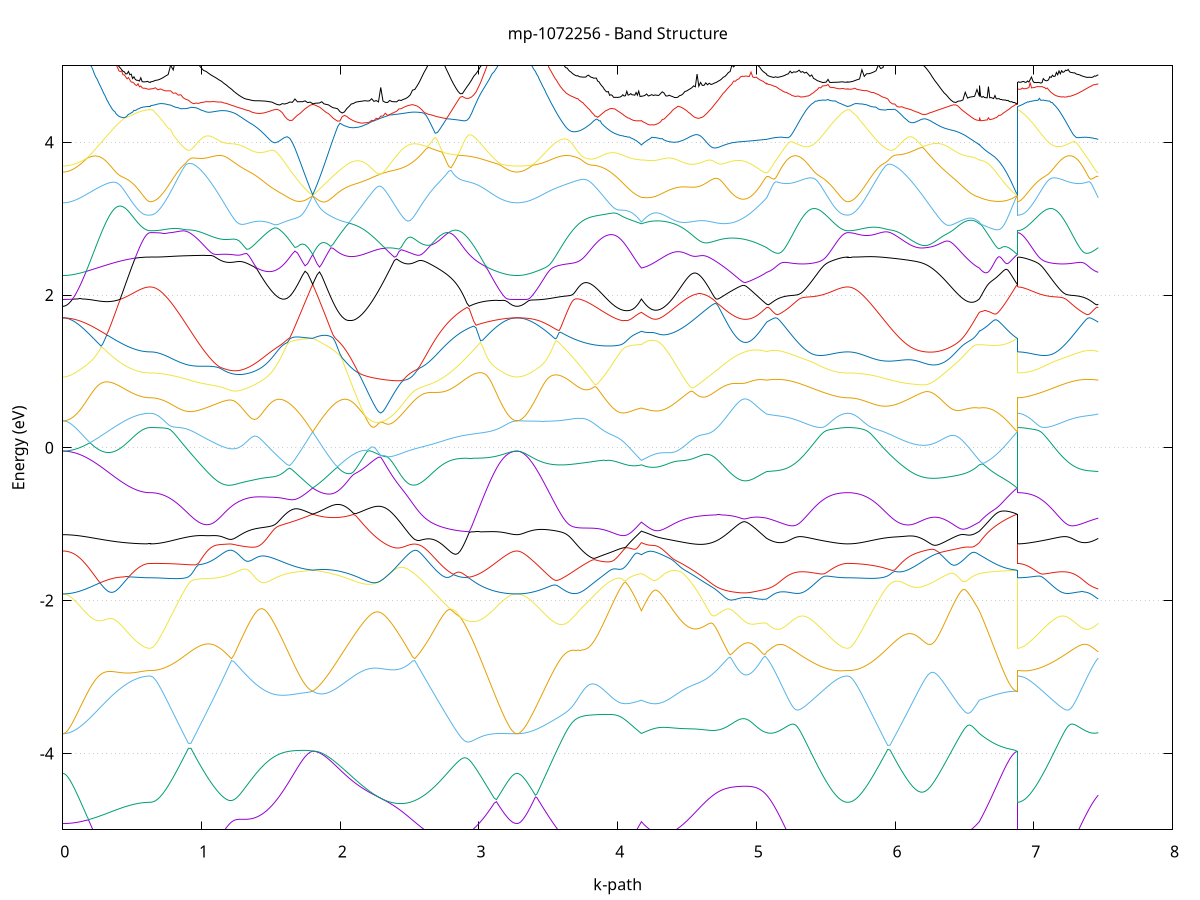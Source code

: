 set title 'mp-1072256 - Band Structure'
set xlabel 'k-path'
set ylabel 'Energy (eV)'
set grid y
set yrange [-5:5]
set terminal png size 800,600
set output 'mp-1072256_bands_gnuplot.png'
plot '-' using 1:2 with lines notitle, '-' using 1:2 with lines notitle, '-' using 1:2 with lines notitle, '-' using 1:2 with lines notitle, '-' using 1:2 with lines notitle, '-' using 1:2 with lines notitle, '-' using 1:2 with lines notitle, '-' using 1:2 with lines notitle, '-' using 1:2 with lines notitle, '-' using 1:2 with lines notitle, '-' using 1:2 with lines notitle, '-' using 1:2 with lines notitle, '-' using 1:2 with lines notitle, '-' using 1:2 with lines notitle, '-' using 1:2 with lines notitle, '-' using 1:2 with lines notitle, '-' using 1:2 with lines notitle, '-' using 1:2 with lines notitle, '-' using 1:2 with lines notitle, '-' using 1:2 with lines notitle, '-' using 1:2 with lines notitle, '-' using 1:2 with lines notitle, '-' using 1:2 with lines notitle, '-' using 1:2 with lines notitle, '-' using 1:2 with lines notitle, '-' using 1:2 with lines notitle, '-' using 1:2 with lines notitle, '-' using 1:2 with lines notitle, '-' using 1:2 with lines notitle, '-' using 1:2 with lines notitle, '-' using 1:2 with lines notitle, '-' using 1:2 with lines notitle, '-' using 1:2 with lines notitle, '-' using 1:2 with lines notitle, '-' using 1:2 with lines notitle, '-' using 1:2 with lines notitle, '-' using 1:2 with lines notitle, '-' using 1:2 with lines notitle, '-' using 1:2 with lines notitle, '-' using 1:2 with lines notitle, '-' using 1:2 with lines notitle, '-' using 1:2 with lines notitle, '-' using 1:2 with lines notitle, '-' using 1:2 with lines notitle, '-' using 1:2 with lines notitle, '-' using 1:2 with lines notitle, '-' using 1:2 with lines notitle, '-' using 1:2 with lines notitle
0.000000 -30.937839
0.009864 -30.937739
0.019729 -30.937739
0.029593 -30.937739
0.039457 -30.937639
0.049321 -30.937639
0.059186 -30.937539
0.069050 -30.937439
0.078914 -30.937339
0.088778 -30.937239
0.098643 -30.937139
0.108507 -30.937039
0.118371 -30.936839
0.128235 -30.936739
0.138100 -30.936539
0.147964 -30.936439
0.157828 -30.936239
0.167692 -30.936139
0.177557 -30.935939
0.187421 -30.935739
0.197285 -30.935539
0.207150 -30.935339
0.217014 -30.935239
0.226878 -30.935039
0.236742 -30.934839
0.246607 -30.934639
0.256471 -30.934439
0.266335 -30.934239
0.276199 -30.934039
0.286064 -30.933939
0.295928 -30.933739
0.305792 -30.933539
0.315656 -30.933339
0.325521 -30.933139
0.335385 -30.933039
0.345249 -30.932839
0.355113 -30.932639
0.364978 -30.932539
0.374842 -30.932339
0.384706 -30.932239
0.394571 -30.932039
0.404435 -30.931939
0.414299 -30.931739
0.424163 -30.931639
0.434028 -30.931539
0.443892 -30.931439
0.453756 -30.931239
0.463620 -30.931139
0.473485 -30.931039
0.483349 -30.930939
0.493213 -30.930839
0.503077 -30.930739
0.512942 -30.930639
0.522806 -30.930639
0.532670 -30.930539
0.542534 -30.930439
0.552399 -30.930439
0.562263 -30.930339
0.572127 -30.930339
0.581992 -30.930239
0.591856 -30.930239
0.601720 -30.930239
0.611584 -30.930139
0.621449 -30.930139
0.631313 -30.930139
0.631313 -30.930139
0.649597 -30.930239
0.667882 -30.930339
0.686167 -30.930539
0.704451 -30.930839
0.722736 -30.931239
0.741020 -30.931639
0.759305 -30.932039
0.777589 -30.932439
0.795874 -30.932839
0.814159 -30.933139
0.832443 -30.933439
0.850728 -30.933739
0.869012 -30.933839
0.887297 -30.933939
0.905581 -30.934039
0.923866 -30.933939
0.942151 -30.933939
0.960435 -30.933839
0.978720 -30.933739
0.997004 -30.933639
1.015289 -30.933639
1.033573 -30.933639
1.051858 -30.933839
1.070143 -30.934239
1.088427 -30.934739
1.106712 -30.935439
1.124996 -30.936339
1.143281 -30.937539
1.161565 -30.938839
1.179850 -30.940239
1.198135 -30.941839
1.216419 -30.943539
1.234704 -30.945339
1.252988 -30.947239
1.271273 -30.949039
1.289557 -30.950939
1.307842 -30.952739
1.326127 -30.954539
1.344411 -30.956239
1.362696 -30.957839
1.380980 -30.959339
1.399265 -30.960739
1.417549 -30.961939
1.435834 -30.963039
1.454119 -30.963939
1.472403 -30.964739
1.490688 -30.965339
1.508972 -30.965639
1.527257 -30.965839
1.545541 -30.965739
1.563826 -30.965439
1.582111 -30.964939
1.600395 -30.964139
1.618680 -30.963139
1.636964 -30.961939
1.655249 -30.960439
1.673533 -30.958639
1.691818 -30.956639
1.710103 -30.954339
1.728387 -30.951839
1.746672 -30.949039
1.764956 -30.945939
1.783241 -30.942639
1.801525 -30.939139
1.801525 -30.939139
1.817880 -30.942639
1.834235 -30.945939
1.850589 -30.949039
1.866944 -30.952039
1.883298 -30.954739
1.899653 -30.957239
1.916007 -30.959639
1.932362 -30.961739
1.948716 -30.963639
1.965071 -30.965439
1.981425 -30.966939
1.997780 -30.968339
2.014134 -30.969439
2.030489 -30.970439
2.046843 -30.971239
2.063198 -30.971839
2.079552 -30.972239
2.095907 -30.972539
2.112261 -30.972539
2.128616 -30.972539
2.144970 -30.972339
2.161325 -30.971939
2.177679 -30.971439
2.194034 -30.970739
2.210388 -30.970039
2.226743 -30.969139
2.243097 -30.968139
2.259452 -30.967039
2.275807 -30.965939
2.292161 -30.964739
2.308516 -30.963439
2.324870 -30.962039
2.341225 -30.960639
2.357579 -30.959239
2.373934 -30.957739
2.390288 -30.956239
2.406643 -30.954739
2.422997 -30.953339
2.439352 -30.951839
2.455706 -30.950339
2.472061 -30.948939
2.488415 -30.947539
2.504770 -30.946139
2.521124 -30.944839
2.537479 -30.943539
2.553833 -30.942339
2.570188 -30.941139
2.586542 -30.940039
2.602897 -30.938939
2.619251 -30.937939
2.635606 -30.937039
2.651960 -30.936139
2.668315 -30.935339
2.684670 -30.934539
2.701024 -30.933839
2.717379 -30.933239
2.733733 -30.932639
2.750088 -30.932039
2.766442 -30.931639
2.782797 -30.931239
2.799151 -30.930939
2.815506 -30.930639
2.831860 -30.930439
2.848215 -30.930339
2.864569 -30.930239
2.880924 -30.930239
2.897278 -30.930239
2.913633 -30.930439
2.929987 -30.930539
2.946342 -30.930839
2.962696 -30.931139
2.979051 -30.931439
2.995405 -30.931839
3.011760 -30.932239
3.028114 -30.932639
3.044469 -30.933139
3.060823 -30.933639
3.077178 -30.934139
3.093532 -30.934639
3.109887 -30.935039
3.126242 -30.935539
3.142596 -30.935939
3.158951 -30.936339
3.175305 -30.936739
3.191660 -30.937039
3.208014 -30.937339
3.224369 -30.937539
3.240723 -30.937639
3.257078 -30.937739
3.273432 -30.937839
3.273432 -30.937839
3.282982 -30.937739
3.292532 -30.937739
3.302082 -30.937639
3.311632 -30.937539
3.321182 -30.937439
3.330732 -30.937339
3.340282 -30.937139
3.349832 -30.937039
3.359382 -30.936739
3.368932 -30.936539
3.378482 -30.936339
3.388032 -30.936039
3.397582 -30.935839
3.407132 -30.935539
3.416682 -30.935239
3.426232 -30.935039
3.435782 -30.934739
3.445332 -30.934439
3.454882 -30.934239
3.464432 -30.933939
3.473982 -30.933739
3.483531 -30.933539
3.493081 -30.933339
3.502631 -30.933239
3.512181 -30.933139
3.521731 -30.933039
3.531281 -30.933039
3.540831 -30.933039
3.550381 -30.933139
3.559931 -30.933239
3.569481 -30.933339
3.579031 -30.933539
3.588581 -30.933839
3.598131 -30.934139
3.607681 -30.934539
3.617231 -30.934939
3.626781 -30.935439
3.636331 -30.935939
3.645881 -30.936439
3.655431 -30.937039
3.664981 -30.937639
3.674531 -30.938339
3.684081 -30.938939
3.693631 -30.939639
3.703181 -30.940339
3.712731 -30.941039
3.722281 -30.941739
3.731831 -30.942439
3.741381 -30.943239
3.750931 -30.943939
3.760481 -30.944639
3.770031 -30.945339
3.779580 -30.946039
3.789130 -30.946739
3.798680 -30.947339
3.808230 -30.948039
3.817780 -30.948639
3.827330 -30.949339
3.836880 -30.949939
3.846430 -30.950439
3.855980 -30.951039
3.865530 -30.951539
3.875080 -30.952139
3.884630 -30.952539
3.894180 -30.953039
3.903730 -30.953539
3.913280 -30.953939
3.922830 -30.954339
3.932380 -30.954639
3.941930 -30.955039
3.951480 -30.955339
3.961030 -30.955639
3.970580 -30.955939
3.980130 -30.956139
3.989680 -30.956439
3.999230 -30.956639
4.008780 -30.956839
4.018330 -30.956939
4.027880 -30.957139
4.037430 -30.957239
4.046980 -30.957339
4.056530 -30.957439
4.066080 -30.957439
4.075629 -30.957539
4.085179 -30.957539
4.094729 -30.957539
4.104279 -30.957439
4.113829 -30.957439
4.123379 -30.957339
4.132929 -30.957239
4.142479 -30.957139
4.152029 -30.957039
4.161579 -30.956839
4.171129 -30.956739
4.171129 -30.956739
4.183673 -30.957139
4.196216 -30.957439
4.208760 -30.957639
4.221304 -30.957839
4.233847 -30.958039
4.246391 -30.958139
4.258934 -30.958139
4.271478 -30.958139
4.284021 -30.958039
4.296565 -30.957839
4.309109 -30.957639
4.321652 -30.957439
4.334196 -30.957139
4.346739 -30.956739
4.359283 -30.956339
4.371827 -30.955839
4.384370 -30.955239
4.396914 -30.954639
4.409457 -30.954039
4.422001 -30.953339
4.434545 -30.952539
4.447088 -30.951739
4.459632 -30.950939
4.472175 -30.950039
4.484719 -30.949039
4.497262 -30.948039
4.509806 -30.947039
4.522350 -30.945939
4.534893 -30.944839
4.547437 -30.943639
4.559980 -30.942439
4.572524 -30.941239
4.585068 -30.940039
4.597611 -30.938839
4.610155 -30.937639
4.622698 -30.936439
4.635242 -30.935339
4.647786 -30.934539
4.660329 -30.934039
4.672873 -30.934239
4.685416 -30.934939
4.697960 -30.935939
4.710503 -30.937039
4.723047 -30.938139
4.735591 -30.939239
4.748134 -30.940239
4.760678 -30.941239
4.773221 -30.942039
4.785765 -30.942839
4.798309 -30.943539
4.810852 -30.944039
4.823396 -30.944539
4.835939 -30.944839
4.848483 -30.945139
4.861027 -30.945239
4.873570 -30.945239
4.886114 -30.945139
4.898657 -30.944939
4.911201 -30.944639
4.923745 -30.944139
4.936288 -30.943539
4.948832 -30.942939
4.961375 -30.942139
4.973919 -30.941139
4.986462 -30.940139
4.999006 -30.939039
5.011550 -30.937739
5.024093 -30.936339
5.036637 -30.934839
5.049180 -30.933339
5.061724 -30.931639
5.074268 -30.929939
5.074268 -30.929939
5.087270 -30.927739
5.100272 -30.926639
5.113275 -30.927139
5.126277 -30.928139
5.139279 -30.929139
5.152282 -30.930239
5.165284 -30.931239
5.178286 -30.932239
5.191289 -30.933139
5.204291 -30.934039
5.217294 -30.934839
5.230296 -30.935639
5.243298 -30.936339
5.256301 -30.937039
5.269303 -30.937539
5.282305 -30.938039
5.295308 -30.938439
5.308310 -30.938839
5.321312 -30.939039
5.334315 -30.939239
5.347317 -30.939339
5.360320 -30.939339
5.373322 -30.939339
5.386324 -30.939239
5.399327 -30.939039
5.412329 -30.938739
5.425331 -30.938439
5.438334 -30.938039
5.451336 -30.937539
5.464338 -30.937039
5.477341 -30.936539
5.490343 -30.935939
5.503346 -30.935339
5.516348 -30.934739
5.529350 -30.934139
5.542353 -30.933539
5.555355 -30.932939
5.568357 -30.932339
5.581360 -30.931839
5.594362 -30.931339
5.607364 -30.930939
5.620367 -30.930639
5.633369 -30.930339
5.646372 -30.930239
5.659374 -30.930139
5.659374 -30.930139
5.676302 -30.930239
5.693230 -30.930339
5.710159 -30.930539
5.727087 -30.930739
5.744015 -30.931039
5.760944 -30.931339
5.777872 -30.931739
5.794800 -30.932039
5.811729 -30.932339
5.828657 -30.932639
5.845585 -30.932939
5.862513 -30.933139
5.879442 -30.933339
5.896370 -30.933439
5.913298 -30.933539
5.930227 -30.933539
5.947155 -30.933439
5.964083 -30.933339
5.981011 -30.933139
5.997940 -30.932939
6.014868 -30.932739
6.031796 -30.932639
6.048725 -30.932539
6.065653 -30.932439
6.082581 -30.932539
6.099509 -30.932739
6.116438 -30.933139
6.133366 -30.933639
6.150294 -30.934339
6.167223 -30.935239
6.184151 -30.936239
6.201079 -30.937439
6.218008 -30.938839
6.234936 -30.940239
6.251864 -30.941839
6.268792 -30.943339
6.285721 -30.944939
6.302649 -30.946539
6.319577 -30.948139
6.336506 -30.949639
6.353434 -30.951139
6.370362 -30.952539
6.387290 -30.953839
6.404219 -30.955039
6.421147 -30.956039
6.438075 -30.956939
6.455004 -30.957739
6.471932 -30.958339
6.488860 -30.958739
6.505789 -30.959039
6.522717 -30.959139
6.539645 -30.959039
6.556573 -30.958739
6.573502 -30.958239
6.590430 -30.957639
6.607358 -30.956739
6.607358 -30.956739
6.616755 -30.956539
6.626152 -30.956339
6.635550 -30.956039
6.644947 -30.955839
6.654344 -30.955539
6.663741 -30.955239
6.673138 -30.954939
6.682535 -30.954539
6.691932 -30.954139
6.701329 -30.953739
6.710726 -30.953339
6.720123 -30.952839
6.729520 -30.952339
6.738918 -30.951739
6.748315 -30.951239
6.757712 -30.950639
6.767109 -30.949939
6.776506 -30.949339
6.785903 -30.948539
6.795300 -30.947839
6.804697 -30.947039
6.814094 -30.946239
6.823491 -30.945339
6.832889 -30.944439
6.842286 -30.943439
6.851683 -30.942439
6.861080 -30.941339
6.870477 -30.940239
6.879874 -30.939139
6.879874 -30.930139
6.889311 -30.930239
6.898748 -30.930239
6.908186 -30.930439
6.917623 -30.930539
6.927060 -30.930839
6.936497 -30.931039
6.945934 -30.931339
6.955372 -30.931739
6.964809 -30.932139
6.974246 -30.932539
6.983683 -30.932939
6.993120 -30.933339
7.002558 -30.933739
7.011995 -30.934239
7.021432 -30.934639
7.030869 -30.935139
7.040306 -30.935539
7.049744 -30.936039
7.059181 -30.936439
7.068618 -30.936839
7.078055 -30.937239
7.087492 -30.937539
7.096930 -30.937939
7.106367 -30.938239
7.115804 -30.938439
7.125241 -30.938739
7.134678 -30.938939
7.144116 -30.939039
7.153553 -30.939239
7.162990 -30.939339
7.172427 -30.939339
7.181864 -30.939339
7.191302 -30.939339
7.200739 -30.939339
7.210176 -30.939139
7.219613 -30.939039
7.229050 -30.938839
7.238488 -30.938639
7.247925 -30.938339
7.257362 -30.938039
7.266799 -30.937739
7.276236 -30.937339
7.285674 -30.936839
7.295111 -30.936439
7.304548 -30.935939
7.313985 -30.935339
7.323422 -30.934739
7.332860 -30.934139
7.342297 -30.933539
7.351734 -30.932839
7.361171 -30.932239
7.370608 -30.931439
7.380046 -30.930739
7.389483 -30.929939
7.398920 -30.929239
7.408357 -30.928439
7.417794 -30.927739
7.427232 -30.927039
7.436669 -30.926639
7.446106 -30.927039
7.455543 -30.928239
7.464980 -30.929939
e
0.000000 -30.873539
0.009864 -30.873539
0.019729 -30.873439
0.029593 -30.873239
0.039457 -30.873039
0.049321 -30.872739
0.059186 -30.872439
0.069050 -30.872039
0.078914 -30.871539
0.088778 -30.871039
0.098643 -30.870439
0.108507 -30.869739
0.118371 -30.869039
0.128235 -30.868239
0.138100 -30.867439
0.147964 -30.866439
0.157828 -30.865539
0.167692 -30.864439
0.177557 -30.863339
0.187421 -30.862139
0.197285 -30.860939
0.207150 -30.859639
0.217014 -30.858239
0.226878 -30.856739
0.236742 -30.855239
0.246607 -30.853739
0.256471 -30.852039
0.266335 -30.850439
0.276199 -30.848639
0.286064 -30.846839
0.295928 -30.845039
0.305792 -30.843139
0.315656 -30.841139
0.325521 -30.839139
0.335385 -30.837139
0.345249 -30.835039
0.355113 -30.832939
0.364978 -30.830739
0.374842 -30.830639
0.384706 -30.832339
0.394571 -30.833939
0.404435 -30.835539
0.414299 -30.836939
0.424163 -30.838439
0.434028 -30.839739
0.443892 -30.841039
0.453756 -30.842339
0.463620 -30.843439
0.473485 -30.844639
0.483349 -30.845639
0.493213 -30.846639
0.503077 -30.847539
0.512942 -30.848339
0.522806 -30.849139
0.532670 -30.849839
0.542534 -30.850539
0.552399 -30.851139
0.562263 -30.851639
0.572127 -30.852039
0.581992 -30.852439
0.591856 -30.852739
0.601720 -30.852939
0.611584 -30.853139
0.621449 -30.853239
0.631313 -30.853339
0.631313 -30.853339
0.649597 -30.853239
0.667882 -30.853239
0.686167 -30.853239
0.704451 -30.853239
0.722736 -30.853239
0.741020 -30.853339
0.759305 -30.853539
0.777589 -30.853839
0.795874 -30.854339
0.814159 -30.854939
0.832443 -30.855739
0.850728 -30.856639
0.869012 -30.857739
0.887297 -30.858939
0.905581 -30.860139
0.923866 -30.861439
0.942151 -30.862739
0.960435 -30.863939
0.978720 -30.865139
0.997004 -30.866239
1.015289 -30.867039
1.033573 -30.867739
1.051858 -30.868139
1.070143 -30.868139
1.088427 -30.867839
1.106712 -30.867239
1.124996 -30.866239
1.143281 -30.864839
1.161565 -30.863139
1.179850 -30.861039
1.198135 -30.858639
1.216419 -30.856039
1.234704 -30.853239
1.252988 -30.850339
1.271273 -30.847339
1.289557 -30.844339
1.307842 -30.841439
1.326127 -30.838839
1.344411 -30.836639
1.362696 -30.835139
1.380980 -30.834539
1.399265 -30.835139
1.417549 -30.836739
1.435834 -30.839539
1.454119 -30.843139
1.472403 -30.847439
1.490688 -30.852239
1.508972 -30.857439
1.527257 -30.862939
1.545541 -30.868639
1.563826 -30.874339
1.582111 -30.880039
1.600395 -30.885839
1.618680 -30.891439
1.636964 -30.897039
1.655249 -30.902439
1.673533 -30.907739
1.691818 -30.912839
1.710103 -30.917739
1.728387 -30.922439
1.746672 -30.926939
1.764956 -30.931239
1.783241 -30.935339
1.801525 -30.939139
1.801525 -30.939139
1.817880 -30.935439
1.834235 -30.931539
1.850589 -30.927439
1.866944 -30.923239
1.883298 -30.918839
1.899653 -30.914239
1.916007 -30.909539
1.932362 -30.904639
1.948716 -30.899639
1.965071 -30.894539
1.981425 -30.889239
1.997780 -30.883839
2.014134 -30.878339
2.030489 -30.872739
2.046843 -30.867139
2.063198 -30.861339
2.079552 -30.855539
2.095907 -30.849739
2.112261 -30.843939
2.128616 -30.838139
2.144970 -30.832439
2.161325 -30.826839
2.177679 -30.821439
2.194034 -30.816439
2.210388 -30.812239
2.226743 -30.809339
2.243097 -30.808339
2.259452 -30.809239
2.275807 -30.811139
2.292161 -30.813639
2.308516 -30.816439
2.324870 -30.819439
2.341225 -30.822539
2.357579 -30.825739
2.373934 -30.828839
2.390288 -30.831939
2.406643 -30.835039
2.422997 -30.838039
2.439352 -30.840939
2.455706 -30.843739
2.472061 -30.846439
2.488415 -30.849039
2.504770 -30.851539
2.521124 -30.853839
2.537479 -30.856039
2.553833 -30.858139
2.570188 -30.860139
2.586542 -30.861939
2.602897 -30.863639
2.619251 -30.865239
2.635606 -30.866639
2.651960 -30.867839
2.668315 -30.868939
2.684670 -30.869939
2.701024 -30.870839
2.717379 -30.871639
2.733733 -30.872239
2.750088 -30.872739
2.766442 -30.873139
2.782797 -30.873539
2.799151 -30.873739
2.815506 -30.873939
2.831860 -30.874039
2.848215 -30.874139
2.864569 -30.874139
2.880924 -30.874139
2.897278 -30.874139
2.913633 -30.874039
2.929987 -30.874039
2.946342 -30.873939
2.962696 -30.873939
2.979051 -30.873839
2.995405 -30.873839
3.011760 -30.873739
3.028114 -30.873739
3.044469 -30.873639
3.060823 -30.873639
3.077178 -30.873639
3.093532 -30.873639
3.109887 -30.873639
3.126242 -30.873539
3.142596 -30.873539
3.158951 -30.873539
3.175305 -30.873539
3.191660 -30.873539
3.208014 -30.873539
3.224369 -30.873539
3.240723 -30.873539
3.257078 -30.873539
3.273432 -30.873539
3.273432 -30.873539
3.282982 -30.873539
3.292532 -30.873639
3.302082 -30.873739
3.311632 -30.873839
3.321182 -30.873939
3.330732 -30.874139
3.340282 -30.874339
3.349832 -30.874639
3.359382 -30.874839
3.368932 -30.875139
3.378482 -30.875539
3.388032 -30.875839
3.397582 -30.876239
3.407132 -30.876539
3.416682 -30.876939
3.426232 -30.877339
3.435782 -30.877739
3.445332 -30.878139
3.454882 -30.878539
3.464432 -30.879039
3.473982 -30.879339
3.483531 -30.879739
3.493081 -30.880139
3.502631 -30.880439
3.512181 -30.880739
3.521731 -30.881039
3.531281 -30.881239
3.540831 -30.881439
3.550381 -30.881639
3.559931 -30.881639
3.569481 -30.881739
3.579031 -30.881739
3.588581 -30.881639
3.598131 -30.881539
3.607681 -30.881339
3.617231 -30.881139
3.626781 -30.880839
3.636331 -30.880439
3.645881 -30.880039
3.655431 -30.879639
3.664981 -30.879139
3.674531 -30.878639
3.684081 -30.878039
3.693631 -30.877439
3.703181 -30.876739
3.712731 -30.876139
3.722281 -30.875439
3.731831 -30.874739
3.741381 -30.873939
3.750931 -30.873239
3.760481 -30.872439
3.770031 -30.871639
3.779580 -30.870839
3.789130 -30.870039
3.798680 -30.869239
3.808230 -30.868439
3.817780 -30.867639
3.827330 -30.866839
3.836880 -30.866039
3.846430 -30.865239
3.855980 -30.864439
3.865530 -30.863639
3.875080 -30.862939
3.884630 -30.862239
3.894180 -30.861539
3.903730 -30.860939
3.913280 -30.860339
3.922830 -30.859739
3.932380 -30.859339
3.941930 -30.858839
3.951480 -30.858539
3.961030 -30.858239
3.970580 -30.858139
3.980130 -30.858039
3.989680 -30.858139
3.999230 -30.858339
4.008780 -30.858639
4.018330 -30.859139
4.027880 -30.859839
4.037430 -30.860639
4.046980 -30.861539
4.056530 -30.862639
4.066080 -30.863939
4.075629 -30.865339
4.085179 -30.866939
4.094729 -30.868639
4.104279 -30.870439
4.113829 -30.872339
4.123379 -30.874339
4.132929 -30.876339
4.142479 -30.878539
4.152029 -30.880739
4.161579 -30.882939
4.171129 -30.885239
4.171129 -30.885239
4.183673 -30.882739
4.196216 -30.880439
4.208760 -30.878339
4.221304 -30.876439
4.233847 -30.874839
4.246391 -30.873539
4.258934 -30.872639
4.271478 -30.872039
4.284021 -30.871839
4.296565 -30.871939
4.309109 -30.872439
4.321652 -30.873339
4.334196 -30.874439
4.346739 -30.875839
4.359283 -30.877439
4.371827 -30.879239
4.384370 -30.881139
4.396914 -30.883239
4.409457 -30.885439
4.422001 -30.887639
4.434545 -30.890039
4.447088 -30.892339
4.459632 -30.894739
4.472175 -30.897139
4.484719 -30.899539
4.497262 -30.901939
4.509806 -30.904339
4.522350 -30.906739
4.534893 -30.909039
4.547437 -30.911339
4.559980 -30.913539
4.572524 -30.915739
4.585068 -30.917839
4.597611 -30.919839
4.610155 -30.921739
4.622698 -30.923539
4.635242 -30.925039
4.647786 -30.926339
4.660329 -30.927139
4.672873 -30.927239
4.685416 -30.926739
4.697960 -30.925839
4.710503 -30.924739
4.723047 -30.923639
4.735591 -30.922439
4.748134 -30.921239
4.760678 -30.920139
4.773221 -30.919039
4.785765 -30.918039
4.798309 -30.917139
4.810852 -30.916239
4.823396 -30.915439
4.835939 -30.914839
4.848483 -30.914239
4.861027 -30.913739
4.873570 -30.913439
4.886114 -30.913239
4.898657 -30.913139
4.911201 -30.913239
4.923745 -30.913339
4.936288 -30.913639
4.948832 -30.914039
4.961375 -30.914639
4.973919 -30.915239
4.986462 -30.915939
4.999006 -30.916739
5.011550 -30.917639
5.024093 -30.918539
5.036637 -30.919539
5.049180 -30.920539
5.061724 -30.921639
5.074268 -30.922639
5.074268 -30.922639
5.087270 -30.923339
5.100272 -30.922839
5.113275 -30.920539
5.126277 -30.917739
5.139279 -30.914739
5.152282 -30.911539
5.165284 -30.908239
5.178286 -30.904839
5.191289 -30.901339
5.204291 -30.897839
5.217294 -30.894239
5.230296 -30.890539
5.243298 -30.886839
5.256301 -30.883039
5.269303 -30.879239
5.282305 -30.875339
5.295308 -30.871539
5.308310 -30.867739
5.321312 -30.863839
5.334315 -30.860139
5.347317 -30.856439
5.360320 -30.852839
5.373322 -30.849439
5.386324 -30.846339
5.399327 -30.843439
5.412329 -30.841039
5.425331 -30.839239
5.438334 -30.838039
5.451336 -30.837639
5.464338 -30.837839
5.477341 -30.838539
5.490343 -30.839639
5.503346 -30.840939
5.516348 -30.842439
5.529350 -30.843939
5.542353 -30.845439
5.555355 -30.846939
5.568357 -30.848239
5.581360 -30.849539
5.594362 -30.850639
5.607364 -30.851539
5.620367 -30.852339
5.633369 -30.852839
5.646372 -30.853139
5.659374 -30.853339
5.659374 -30.853339
5.676302 -30.853239
5.693230 -30.853239
5.710159 -30.853139
5.727087 -30.853039
5.744015 -30.852939
5.760944 -30.852939
5.777872 -30.852939
5.794800 -30.853039
5.811729 -30.853239
5.828657 -30.853639
5.845585 -30.854039
5.862513 -30.854639
5.879442 -30.855439
5.896370 -30.856339
5.913298 -30.857339
5.930227 -30.858439
5.947155 -30.859639
5.964083 -30.860939
5.981011 -30.862239
5.997940 -30.863539
6.014868 -30.864739
6.031796 -30.865939
6.048725 -30.867039
6.065653 -30.867939
6.082581 -30.868639
6.099509 -30.869139
6.116438 -30.869339
6.133366 -30.869239
6.150294 -30.868939
6.167223 -30.868239
6.184151 -30.867339
6.201079 -30.866139
6.218008 -30.864639
6.234936 -30.863039
6.251864 -30.861339
6.268792 -30.859539
6.285721 -30.857639
6.302649 -30.855739
6.319577 -30.854039
6.336506 -30.852439
6.353434 -30.851139
6.370362 -30.850039
6.387290 -30.849339
6.404219 -30.849139
6.421147 -30.849439
6.438075 -30.850239
6.455004 -30.851539
6.471932 -30.853539
6.488860 -30.856039
6.505789 -30.859139
6.522717 -30.862639
6.539645 -30.866639
6.556573 -30.870939
6.573502 -30.875539
6.590430 -30.880339
6.607358 -30.885239
6.607358 -30.885239
6.616755 -30.887439
6.626152 -30.889739
6.635550 -30.892039
6.644947 -30.894239
6.654344 -30.896539
6.663741 -30.898739
6.673138 -30.900939
6.682535 -30.903139
6.691932 -30.905339
6.701329 -30.907439
6.710726 -30.909539
6.720123 -30.911639
6.729520 -30.913639
6.738918 -30.915639
6.748315 -30.917539
6.757712 -30.919439
6.767109 -30.921239
6.776506 -30.923039
6.785903 -30.924739
6.795300 -30.926439
6.804697 -30.928039
6.814094 -30.929639
6.823491 -30.931139
6.832889 -30.932539
6.842286 -30.934039
6.851683 -30.935339
6.861080 -30.936639
6.870477 -30.937939
6.879874 -30.939139
6.879874 -30.853339
6.889311 -30.853239
6.898748 -30.853039
6.908186 -30.852739
6.917623 -30.852339
6.927060 -30.851839
6.936497 -30.851239
6.945934 -30.850539
6.955372 -30.849739
6.964809 -30.848839
6.974246 -30.847939
6.983683 -30.846939
6.993120 -30.845839
7.002558 -30.844839
7.011995 -30.843739
7.021432 -30.842639
7.030869 -30.841539
7.040306 -30.840539
7.049744 -30.839539
7.059181 -30.838739
7.068618 -30.838139
7.078055 -30.837739
7.087492 -30.837639
7.096930 -30.837839
7.106367 -30.838439
7.115804 -30.839439
7.125241 -30.840739
7.134678 -30.842439
7.144116 -30.844339
7.153553 -30.846439
7.162990 -30.848739
7.172427 -30.851139
7.181864 -30.853639
7.191302 -30.856239
7.200739 -30.858939
7.210176 -30.861639
7.219613 -30.864339
7.229050 -30.867139
7.238488 -30.869939
7.247925 -30.872739
7.257362 -30.875539
7.266799 -30.878239
7.276236 -30.881039
7.285674 -30.883839
7.295111 -30.886539
7.304548 -30.889239
7.313985 -30.891939
7.323422 -30.894639
7.332860 -30.897239
7.342297 -30.899839
7.351734 -30.902439
7.361171 -30.904939
7.370608 -30.907339
7.380046 -30.909739
7.389483 -30.912139
7.398920 -30.914439
7.408357 -30.916639
7.417794 -30.918839
7.427232 -30.920839
7.436669 -30.922539
7.446106 -30.923339
7.455543 -30.923239
7.464980 -30.922639
e
0.000000 -30.760039
0.009864 -30.760039
0.019729 -30.760039
0.029593 -30.760039
0.039457 -30.760139
0.049321 -30.760139
0.059186 -30.760139
0.069050 -30.760239
0.078914 -30.760239
0.088778 -30.760239
0.098643 -30.763139
0.108507 -30.766139
0.118371 -30.769039
0.128235 -30.772039
0.138100 -30.774839
0.147964 -30.777739
0.157828 -30.780539
0.167692 -30.783239
0.177557 -30.786039
0.187421 -30.788639
0.197285 -30.791339
0.207150 -30.793939
0.217014 -30.796539
0.226878 -30.799039
0.236742 -30.801439
0.246607 -30.803939
0.256471 -30.806239
0.266335 -30.808539
0.276199 -30.810839
0.286064 -30.813039
0.295928 -30.815239
0.305792 -30.817339
0.315656 -30.819439
0.325521 -30.821439
0.335385 -30.823439
0.345249 -30.825339
0.355113 -30.827139
0.364978 -30.828939
0.374842 -30.828539
0.384706 -30.826339
0.394571 -30.824039
0.404435 -30.821839
0.414299 -30.819539
0.424163 -30.817239
0.434028 -30.814939
0.443892 -30.812639
0.453756 -30.810339
0.463620 -30.808039
0.473485 -30.805839
0.483349 -30.803539
0.493213 -30.801339
0.503077 -30.799139
0.512942 -30.797039
0.522806 -30.794939
0.532670 -30.792939
0.542534 -30.791039
0.552399 -30.789239
0.562263 -30.787539
0.572127 -30.785939
0.581992 -30.784439
0.591856 -30.783239
0.601720 -30.782139
0.611584 -30.781439
0.621449 -30.780939
0.631313 -30.780739
0.631313 -30.780739
0.649597 -30.780839
0.667882 -30.781039
0.686167 -30.781339
0.704451 -30.781839
0.722736 -30.782439
0.741020 -30.783239
0.759305 -30.784139
0.777589 -30.785139
0.795874 -30.786239
0.814159 -30.787339
0.832443 -30.788639
0.850728 -30.789939
0.869012 -30.791239
0.887297 -30.792539
0.905581 -30.793839
0.923866 -30.795139
0.942151 -30.796439
0.960435 -30.797639
0.978720 -30.798839
0.997004 -30.799939
1.015289 -30.801039
1.033573 -30.802039
1.051858 -30.802939
1.070143 -30.803739
1.088427 -30.804539
1.106712 -30.805139
1.124996 -30.805739
1.143281 -30.806339
1.161565 -30.806739
1.179850 -30.807139
1.198135 -30.807539
1.216419 -30.807739
1.234704 -30.808039
1.252988 -30.808139
1.271273 -30.808239
1.289557 -30.808239
1.307842 -30.808139
1.326127 -30.807939
1.344411 -30.807539
1.362696 -30.806839
1.380980 -30.805739
1.399265 -30.804239
1.417549 -30.802339
1.435834 -30.800039
1.454119 -30.797739
1.472403 -30.795339
1.490688 -30.793239
1.508972 -30.791839
1.527257 -30.791239
1.545541 -30.790739
1.563826 -30.790139
1.582111 -30.789639
1.600395 -30.789039
1.618680 -30.788339
1.636964 -30.787739
1.655249 -30.787039
1.673533 -30.786439
1.691818 -30.785739
1.710103 -30.785139
1.728387 -30.784539
1.746672 -30.783939
1.764956 -30.783339
1.783241 -30.782839
1.801525 -30.782339
1.801525 -30.782339
1.817880 -30.783239
1.834235 -30.784139
1.850589 -30.785039
1.866944 -30.785839
1.883298 -30.786639
1.899653 -30.787339
1.916007 -30.788039
1.932362 -30.788739
1.948716 -30.789239
1.965071 -30.789739
1.981425 -30.790139
1.997780 -30.790339
2.014134 -30.790539
2.030489 -30.790639
2.046843 -30.790639
2.063198 -30.790439
2.079552 -30.790139
2.095907 -30.789739
2.112261 -30.789239
2.128616 -30.788539
2.144970 -30.787739
2.161325 -30.786739
2.177679 -30.785739
2.194034 -30.787339
2.210388 -30.788439
2.226743 -30.788439
2.243097 -30.786639
2.259452 -30.783339
2.275807 -30.779139
2.292161 -30.774739
2.308516 -30.776839
2.324870 -30.779239
2.341225 -30.781539
2.357579 -30.783939
2.373934 -30.786239
2.390288 -30.788539
2.406643 -30.790839
2.422997 -30.793139
2.439352 -30.795339
2.455706 -30.797539
2.472061 -30.799639
2.488415 -30.801839
2.504770 -30.803839
2.521124 -30.805839
2.537479 -30.807739
2.553833 -30.809639
2.570188 -30.811439
2.586542 -30.813139
2.602897 -30.814739
2.619251 -30.816339
2.635606 -30.817739
2.651960 -30.819039
2.668315 -30.820239
2.684670 -30.821339
2.701024 -30.822239
2.717379 -30.823039
2.733733 -30.823739
2.750088 -30.824139
2.766442 -30.824539
2.782797 -30.824639
2.799151 -30.824639
2.815506 -30.824439
2.831860 -30.824039
2.848215 -30.823339
2.864569 -30.822539
2.880924 -30.821439
2.897278 -30.820139
2.913633 -30.818639
2.929987 -30.816839
2.946342 -30.814839
2.962696 -30.812639
2.979051 -30.810239
2.995405 -30.807539
3.011760 -30.804739
3.028114 -30.801639
3.044469 -30.798439
3.060823 -30.794939
3.077178 -30.791439
3.093532 -30.787639
3.109887 -30.783839
3.126242 -30.779939
3.142596 -30.775939
3.158951 -30.772039
3.175305 -30.768439
3.191660 -30.765239
3.208014 -30.762939
3.224369 -30.761439
3.240723 -30.760639
3.257078 -30.760239
3.273432 -30.760039
3.273432 -30.760039
3.282982 -30.760139
3.292532 -30.760339
3.302082 -30.760739
3.311632 -30.761239
3.321182 -30.761939
3.330732 -30.762939
3.340282 -30.764139
3.349832 -30.765639
3.359382 -30.767239
3.368932 -30.768939
3.378482 -30.770739
3.388032 -30.772639
3.397582 -30.774539
3.407132 -30.776539
3.416682 -30.778439
3.426232 -30.780239
3.435782 -30.782139
3.445332 -30.783839
3.454882 -30.785639
3.464432 -30.787239
3.473982 -30.788839
3.483531 -30.790439
3.493081 -30.791839
3.502631 -30.793239
3.512181 -30.794639
3.521731 -30.795939
3.531281 -30.797139
3.540831 -30.798239
3.550381 -30.799339
3.559931 -30.800339
3.569481 -30.801339
3.579031 -30.802239
3.588581 -30.803139
3.598131 -30.803939
3.607681 -30.804739
3.617231 -30.805439
3.626781 -30.806139
3.636331 -30.806739
3.645881 -30.807439
3.655431 -30.807939
3.664981 -30.808539
3.674531 -30.809039
3.684081 -30.809539
3.693631 -30.810039
3.703181 -30.810439
3.712731 -30.810839
3.722281 -30.811239
3.731831 -30.811639
3.741381 -30.812039
3.750931 -30.812339
3.760481 -30.812639
3.770031 -30.812839
3.779580 -30.813139
3.789130 -30.813339
3.798680 -30.813539
3.808230 -30.813739
3.817780 -30.813939
3.827330 -30.814039
3.836880 -30.814139
3.846430 -30.814239
3.855980 -30.814339
3.865530 -30.814339
3.875080 -30.814339
3.884630 -30.814339
3.894180 -30.814339
3.903730 -30.814239
3.913280 -30.814139
3.922830 -30.814039
3.932380 -30.813939
3.941930 -30.813839
3.951480 -30.813639
3.961030 -30.813439
3.970580 -30.813139
3.980130 -30.812939
3.989680 -30.812639
3.999230 -30.812339
4.008780 -30.812039
4.018330 -30.811639
4.027880 -30.811239
4.037430 -30.810839
4.046980 -30.810439
4.056530 -30.809939
4.066080 -30.809439
4.075629 -30.808939
4.085179 -30.808339
4.094729 -30.807839
4.104279 -30.807239
4.113829 -30.806539
4.123379 -30.805839
4.132929 -30.805139
4.142479 -30.804439
4.152029 -30.803739
4.161579 -30.802939
4.171129 -30.802139
4.171129 -30.802139
4.183673 -30.802439
4.196216 -30.802639
4.208760 -30.802939
4.221304 -30.803239
4.233847 -30.803539
4.246391 -30.803839
4.258934 -30.804139
4.271478 -30.804539
4.284021 -30.804939
4.296565 -30.805339
4.309109 -30.805739
4.321652 -30.806139
4.334196 -30.806639
4.346739 -30.807139
4.359283 -30.807539
4.371827 -30.808039
4.384370 -30.808539
4.396914 -30.809039
4.409457 -30.809439
4.422001 -30.809939
4.434545 -30.810439
4.447088 -30.810939
4.459632 -30.811439
4.472175 -30.811839
4.484719 -30.812339
4.497262 -30.812839
4.509806 -30.813239
4.522350 -30.813639
4.534893 -30.814139
4.547437 -30.814539
4.559980 -30.814939
4.572524 -30.815239
4.585068 -30.815639
4.597611 -30.815939
4.610155 -30.816339
4.622698 -30.816639
4.635242 -30.816839
4.647786 -30.817139
4.660329 -30.817339
4.672873 -30.817539
4.685416 -30.817739
4.697960 -30.817939
4.710503 -30.818039
4.723047 -30.818139
4.735591 -30.818139
4.748134 -30.818239
4.760678 -30.818239
4.773221 -30.818139
4.785765 -30.818039
4.798309 -30.817939
4.810852 -30.817839
4.823396 -30.817639
4.835939 -30.817439
4.848483 -30.817239
4.861027 -30.816939
4.873570 -30.816739
4.886114 -30.816439
4.898657 -30.816139
4.911201 -30.815939
4.923745 -30.815739
4.936288 -30.815639
4.948832 -30.815539
4.961375 -30.815439
4.973919 -30.815439
4.986462 -30.815439
4.999006 -30.815439
5.011550 -30.815539
5.024093 -30.815539
5.036637 -30.815639
5.049180 -30.815639
5.061724 -30.815739
5.074268 -30.815739
5.074268 -30.815739
5.087270 -30.815439
5.100272 -30.815039
5.113275 -30.814639
5.126277 -30.814239
5.139279 -30.813739
5.152282 -30.813239
5.165284 -30.812639
5.178286 -30.812139
5.191289 -30.811539
5.204291 -30.810939
5.217294 -30.810339
5.230296 -30.809839
5.243298 -30.809339
5.256301 -30.808839
5.269303 -30.808439
5.282305 -30.808139
5.295308 -30.808039
5.308310 -30.808039
5.321312 -30.808139
5.334315 -30.808539
5.347317 -30.808939
5.360320 -30.809639
5.373322 -30.810339
5.386324 -30.811039
5.399327 -30.811639
5.412329 -30.811939
5.425331 -30.811939
5.438334 -30.811339
5.451336 -30.810239
5.464338 -30.808539
5.477341 -30.806539
5.490343 -30.804139
5.503346 -30.801639
5.516348 -30.799139
5.529350 -30.796539
5.542353 -30.794139
5.555355 -30.791739
5.568357 -30.789439
5.581360 -30.787439
5.594362 -30.785539
5.607364 -30.783939
5.620367 -30.782539
5.633369 -30.781539
5.646372 -30.780939
5.659374 -30.780739
5.659374 -30.780739
5.676302 -30.780839
5.693230 -30.781139
5.710159 -30.781639
5.727087 -30.782339
5.744015 -30.783239
5.760944 -30.784339
5.777872 -30.785539
5.794800 -30.786839
5.811729 -30.788239
5.828657 -30.789839
5.845585 -30.791339
5.862513 -30.793039
5.879442 -30.794639
5.896370 -30.796339
5.913298 -30.798039
5.930227 -30.799639
5.947155 -30.801339
5.964083 -30.802839
5.981011 -30.804439
5.997940 -30.805939
6.014868 -30.807339
6.031796 -30.808739
6.048725 -30.810039
6.065653 -30.811239
6.082581 -30.812339
6.099509 -30.813439
6.116438 -30.814339
6.133366 -30.815239
6.150294 -30.816039
6.167223 -30.816739
6.184151 -30.817239
6.201079 -30.817739
6.218008 -30.818139
6.234936 -30.818339
6.251864 -30.818439
6.268792 -30.818439
6.285721 -30.818239
6.302649 -30.817939
6.319577 -30.817539
6.336506 -30.816939
6.353434 -30.816139
6.370362 -30.815139
6.387290 -30.814139
6.404219 -30.812939
6.421147 -30.811639
6.438075 -30.810339
6.455004 -30.809039
6.471932 -30.807739
6.488860 -30.806539
6.505789 -30.805539
6.522717 -30.804639
6.539645 -30.803839
6.556573 -30.803239
6.573502 -30.802739
6.590430 -30.802339
6.607358 -30.802139
6.607358 -30.802139
6.616755 -30.801339
6.626152 -30.800539
6.635550 -30.799639
6.644947 -30.798839
6.654344 -30.797939
6.663741 -30.797139
6.673138 -30.796239
6.682535 -30.795439
6.691932 -30.794539
6.701329 -30.793639
6.710726 -30.792839
6.720123 -30.792039
6.729520 -30.791139
6.738918 -30.790339
6.748315 -30.789539
6.757712 -30.788839
6.767109 -30.788139
6.776506 -30.787339
6.785903 -30.786739
6.795300 -30.786039
6.804697 -30.785439
6.814094 -30.784939
6.823491 -30.784439
6.832889 -30.783939
6.842286 -30.783539
6.851683 -30.783139
6.861080 -30.782839
6.870477 -30.782539
6.879874 -30.782339
6.879874 -30.780739
6.889311 -30.780839
6.898748 -30.781239
6.908186 -30.781739
6.917623 -30.782439
6.927060 -30.783339
6.936497 -30.784439
6.945934 -30.785639
6.955372 -30.787039
6.964809 -30.788439
6.974246 -30.790039
6.983683 -30.791639
6.993120 -30.793439
7.002558 -30.795139
7.011995 -30.797039
7.021432 -30.798839
7.030869 -30.800739
7.040306 -30.802539
7.049744 -30.804339
7.059181 -30.806039
7.068618 -30.807639
7.078055 -30.809039
7.087492 -30.810139
7.096930 -30.811039
7.106367 -30.811639
7.115804 -30.811939
7.125241 -30.811939
7.134678 -30.811739
7.144116 -30.811439
7.153553 -30.810939
7.162990 -30.810439
7.172427 -30.809939
7.181864 -30.809439
7.191302 -30.809039
7.200739 -30.808639
7.210176 -30.808339
7.219613 -30.808139
7.229050 -30.808039
7.238488 -30.808039
7.247925 -30.808039
7.257362 -30.808139
7.266799 -30.808339
7.276236 -30.808639
7.285674 -30.808939
7.295111 -30.809239
7.304548 -30.809639
7.313985 -30.810039
7.323422 -30.810439
7.332860 -30.810839
7.342297 -30.811239
7.351734 -30.811739
7.361171 -30.812139
7.370608 -30.812539
7.380046 -30.812939
7.389483 -30.813339
7.398920 -30.813639
7.408357 -30.814039
7.417794 -30.814339
7.427232 -30.814639
7.436669 -30.814939
7.446106 -30.815239
7.455543 -30.815539
7.464980 -30.815739
e
0.000000 -30.760039
0.009864 -30.760039
0.019729 -30.760039
0.029593 -30.759939
0.039457 -30.759939
0.049321 -30.759839
0.059186 -30.759639
0.069050 -30.759539
0.078914 -30.759439
0.088778 -30.760139
0.098643 -30.760339
0.108507 -30.760339
0.118371 -30.760439
0.128235 -30.760439
0.138100 -30.760539
0.147964 -30.760539
0.157828 -30.760539
0.167692 -30.760539
0.177557 -30.760639
0.187421 -30.760639
0.197285 -30.760639
0.207150 -30.760639
0.217014 -30.760639
0.226878 -30.760539
0.236742 -30.760539
0.246607 -30.760439
0.256471 -30.760439
0.266335 -30.760339
0.276199 -30.760239
0.286064 -30.760139
0.295928 -30.760039
0.305792 -30.759839
0.315656 -30.759739
0.325521 -30.759539
0.335385 -30.759339
0.345249 -30.759139
0.355113 -30.758839
0.364978 -30.758639
0.374842 -30.758339
0.384706 -30.758039
0.394571 -30.757739
0.404435 -30.757439
0.414299 -30.757139
0.424163 -30.756739
0.434028 -30.756439
0.443892 -30.756039
0.453756 -30.755639
0.463620 -30.755239
0.473485 -30.754839
0.483349 -30.754439
0.493213 -30.753939
0.503077 -30.754239
0.512942 -30.754739
0.522806 -30.755239
0.532670 -30.755839
0.542534 -30.756439
0.552399 -30.757039
0.562263 -30.757639
0.572127 -30.758339
0.581992 -30.758939
0.591856 -30.759539
0.601720 -30.760039
0.611584 -30.760439
0.621449 -30.760639
0.631313 -30.760739
0.631313 -30.760739
0.649597 -30.761039
0.667882 -30.761839
0.686167 -30.762939
0.704451 -30.764239
0.722736 -30.765639
0.741020 -30.767139
0.759305 -30.768539
0.777589 -30.769939
0.795874 -30.771339
0.814159 -30.772639
0.832443 -30.773939
0.850728 -30.775239
0.869012 -30.776339
0.887297 -30.777539
0.905581 -30.778539
0.923866 -30.779539
0.942151 -30.780439
0.960435 -30.781339
0.978720 -30.782139
0.997004 -30.782839
1.015289 -30.783439
1.033573 -30.783939
1.051858 -30.784339
1.070143 -30.784639
1.088427 -30.784839
1.106712 -30.784839
1.124996 -30.784839
1.143281 -30.784739
1.161565 -30.784539
1.179850 -30.784239
1.198135 -30.783839
1.216419 -30.783439
1.234704 -30.783039
1.252988 -30.782639
1.271273 -30.782339
1.289557 -30.782239
1.307842 -30.782439
1.326127 -30.782939
1.344411 -30.783839
1.362696 -30.784939
1.380980 -30.786339
1.399265 -30.787639
1.417549 -30.788839
1.435834 -30.789739
1.454119 -30.790339
1.472403 -30.790639
1.490688 -30.790539
1.508972 -30.789639
1.527257 -30.788039
1.545541 -30.786439
1.563826 -30.785039
1.582111 -30.783839
1.600395 -30.782839
1.618680 -30.782139
1.636964 -30.781539
1.655249 -30.781239
1.673533 -30.781039
1.691818 -30.780939
1.710103 -30.780939
1.728387 -30.781039
1.746672 -30.781239
1.764956 -30.781539
1.783241 -30.781939
1.801525 -30.782339
1.801525 -30.782339
1.817880 -30.781439
1.834235 -30.780639
1.850589 -30.779739
1.866944 -30.778939
1.883298 -30.778139
1.899653 -30.777439
1.916007 -30.776739
1.932362 -30.776239
1.948716 -30.775739
1.965071 -30.775339
1.981425 -30.775139
1.997780 -30.775039
2.014134 -30.775139
2.030489 -30.775339
2.046843 -30.775739
2.063198 -30.776339
2.079552 -30.777139
2.095907 -30.778139
2.112261 -30.779339
2.128616 -30.780739
2.144970 -30.782339
2.161325 -30.784039
2.177679 -30.785639
2.194034 -30.784439
2.210388 -30.783139
2.226743 -30.781639
2.243097 -30.780039
2.259452 -30.778239
2.275807 -30.776439
2.292161 -30.774739
2.308516 -30.774039
2.324870 -30.775039
2.341225 -30.776339
2.357579 -30.777539
2.373934 -30.778739
2.390288 -30.779739
2.406643 -30.780739
2.422997 -30.781539
2.439352 -30.782139
2.455706 -30.782639
2.472061 -30.783039
2.488415 -30.783339
2.504770 -30.783539
2.521124 -30.783539
2.537479 -30.783439
2.553833 -30.783239
2.570188 -30.783039
2.586542 -30.782639
2.602897 -30.782239
2.619251 -30.781739
2.635606 -30.781139
2.651960 -30.780539
2.668315 -30.779939
2.684670 -30.779339
2.701024 -30.778739
2.717379 -30.778139
2.733733 -30.777539
2.750088 -30.776939
2.766442 -30.776439
2.782797 -30.776039
2.799151 -30.775639
2.815506 -30.775339
2.831860 -30.775039
2.848215 -30.774839
2.864569 -30.774639
2.880924 -30.774539
2.897278 -30.774439
2.913633 -30.774239
2.929987 -30.774139
2.946342 -30.773939
2.962696 -30.773739
2.979051 -30.773439
2.995405 -30.773139
3.011760 -30.772639
3.028114 -30.772139
3.044469 -30.771539
3.060823 -30.770939
3.077178 -30.770139
3.093532 -30.769239
3.109887 -30.768339
3.126242 -30.767339
3.142596 -30.766239
3.158951 -30.765239
3.175305 -30.764139
3.191660 -30.763139
3.208014 -30.762139
3.224369 -30.761239
3.240723 -30.760539
3.257078 -30.760139
3.273432 -30.760039
3.273432 -30.760039
3.282982 -30.760139
3.292532 -30.760339
3.302082 -30.760739
3.311632 -30.761239
3.321182 -30.761839
3.330732 -30.762539
3.340282 -30.763239
3.349832 -30.764139
3.359382 -30.764939
3.368932 -30.765939
3.378482 -30.766839
3.388032 -30.767739
3.397582 -30.768739
3.407132 -30.769639
3.416682 -30.770639
3.426232 -30.771539
3.435782 -30.772439
3.445332 -30.773339
3.454882 -30.774239
3.464432 -30.775039
3.473982 -30.775839
3.483531 -30.776639
3.493081 -30.777339
3.502631 -30.778039
3.512181 -30.778639
3.521731 -30.779239
3.531281 -30.779739
3.540831 -30.780239
3.550381 -30.780639
3.559931 -30.781039
3.569481 -30.781339
3.579031 -30.781539
3.588581 -30.781739
3.598131 -30.781839
3.607681 -30.781939
3.617231 -30.781839
3.626781 -30.781839
3.636331 -30.781639
3.645881 -30.781439
3.655431 -30.781139
3.664981 -30.780839
3.674531 -30.780439
3.684081 -30.779939
3.693631 -30.779539
3.703181 -30.778939
3.712731 -30.778439
3.722281 -30.777839
3.731831 -30.777239
3.741381 -30.776639
3.750931 -30.776039
3.760481 -30.775439
3.770031 -30.774839
3.779580 -30.774339
3.789130 -30.773839
3.798680 -30.773439
3.808230 -30.773139
3.817780 -30.772939
3.827330 -30.772839
3.836880 -30.772839
3.846430 -30.773039
3.855980 -30.773239
3.865530 -30.773739
3.875080 -30.774339
3.884630 -30.775039
3.894180 -30.775839
3.903730 -30.776839
3.913280 -30.777839
3.922830 -30.779039
3.932380 -30.780239
3.941930 -30.781539
3.951480 -30.782939
3.961030 -30.784239
3.970580 -30.785639
3.980130 -30.787039
3.989680 -30.788339
3.999230 -30.789539
4.008780 -30.790739
4.018330 -30.791839
4.027880 -30.792739
4.037430 -30.793639
4.046980 -30.794339
4.056530 -30.794939
4.066080 -30.795439
4.075629 -30.795739
4.085179 -30.795939
4.094729 -30.796039
4.104279 -30.796039
4.113829 -30.795939
4.123379 -30.795739
4.132929 -30.795439
4.142479 -30.795039
4.152029 -30.794639
4.161579 -30.794139
4.171129 -30.793639
4.171129 -30.793639
4.183673 -30.795139
4.196216 -30.796439
4.208760 -30.797639
4.221304 -30.798639
4.233847 -30.799339
4.246391 -30.799839
4.258934 -30.799939
4.271478 -30.799739
4.284021 -30.799239
4.296565 -30.798439
4.309109 -30.797339
4.321652 -30.795939
4.334196 -30.794339
4.346739 -30.792539
4.359283 -30.790639
4.371827 -30.788639
4.384370 -30.786639
4.396914 -30.784639
4.409457 -30.782639
4.422001 -30.780739
4.434545 -30.778939
4.447088 -30.777339
4.459632 -30.775839
4.472175 -30.774539
4.484719 -30.773439
4.497262 -30.772539
4.509806 -30.771939
4.522350 -30.771439
4.534893 -30.771139
4.547437 -30.771139
4.559980 -30.771239
4.572524 -30.771639
4.585068 -30.772139
4.597611 -30.772739
4.610155 -30.773539
4.622698 -30.774539
4.635242 -30.775539
4.647786 -30.776739
4.660329 -30.777939
4.672873 -30.779239
4.685416 -30.780639
4.697960 -30.782039
4.710503 -30.783539
4.723047 -30.785039
4.735591 -30.786439
4.748134 -30.787939
4.760678 -30.789439
4.773221 -30.790839
4.785765 -30.792239
4.798309 -30.793539
4.810852 -30.794739
4.823396 -30.795939
4.835939 -30.797039
4.848483 -30.798039
4.861027 -30.798939
4.873570 -30.799639
4.886114 -30.800239
4.898657 -30.800739
4.911201 -30.801039
4.923745 -30.801139
4.936288 -30.801039
4.948832 -30.800839
4.961375 -30.800339
4.973919 -30.799839
4.986462 -30.799039
4.999006 -30.798239
5.011550 -30.797339
5.024093 -30.796339
5.036637 -30.795239
5.049180 -30.794039
5.061724 -30.792939
5.074268 -30.791739
5.074268 -30.791739
5.087270 -30.790839
5.100272 -30.789939
5.113275 -30.788939
5.126277 -30.788039
5.139279 -30.787139
5.152282 -30.786339
5.165284 -30.785439
5.178286 -30.784739
5.191289 -30.784039
5.204291 -30.783339
5.217294 -30.782739
5.230296 -30.782239
5.243298 -30.781739
5.256301 -30.781239
5.269303 -30.780839
5.282305 -30.780439
5.295308 -30.780039
5.308310 -30.779639
5.321312 -30.779139
5.334315 -30.778639
5.347317 -30.777939
5.360320 -30.777139
5.373322 -30.776239
5.386324 -30.775239
5.399327 -30.774139
5.412329 -30.772839
5.425331 -30.771539
5.438334 -30.770139
5.451336 -30.768639
5.464338 -30.767139
5.477341 -30.765539
5.490343 -30.764039
5.503346 -30.762539
5.516348 -30.761139
5.529350 -30.759939
5.542353 -30.759239
5.555355 -30.758839
5.568357 -30.758939
5.581360 -30.759139
5.594362 -30.759439
5.607364 -30.759839
5.620367 -30.760239
5.633369 -30.760539
5.646372 -30.760739
5.659374 -30.760739
5.659374 -30.760739
5.676302 -30.760939
5.693230 -30.761539
5.710159 -30.762339
5.727087 -30.763239
5.744015 -30.764339
5.760944 -30.765439
5.777872 -30.766539
5.794800 -30.767639
5.811729 -30.768839
5.828657 -30.769939
5.845585 -30.771039
5.862513 -30.772139
5.879442 -30.773239
5.896370 -30.774239
5.913298 -30.775239
5.930227 -30.776239
5.947155 -30.777039
5.964083 -30.777939
5.981011 -30.778639
5.997940 -30.779339
6.014868 -30.779939
6.031796 -30.780439
6.048725 -30.780839
6.065653 -30.781239
6.082581 -30.781539
6.099509 -30.781639
6.116438 -30.781739
6.133366 -30.781739
6.150294 -30.781639
6.167223 -30.781539
6.184151 -30.781339
6.201079 -30.781139
6.218008 -30.780839
6.234936 -30.780539
6.251864 -30.780339
6.268792 -30.780139
6.285721 -30.780039
6.302649 -30.780039
6.319577 -30.780339
6.336506 -30.780839
6.353434 -30.781639
6.370362 -30.782839
6.387290 -30.784239
6.404219 -30.785839
6.421147 -30.787539
6.438075 -30.789339
6.455004 -30.790939
6.471932 -30.792439
6.488860 -30.793539
6.505789 -30.794439
6.522717 -30.794939
6.539645 -30.795139
6.556573 -30.795139
6.573502 -30.794839
6.590430 -30.794339
6.607358 -30.793639
6.607358 -30.793639
6.616755 -30.793139
6.626152 -30.792539
6.635550 -30.791939
6.644947 -30.791239
6.654344 -30.790639
6.663741 -30.790039
6.673138 -30.789339
6.682535 -30.788739
6.691932 -30.788139
6.701329 -30.787539
6.710726 -30.786939
6.720123 -30.786339
6.729520 -30.785739
6.738918 -30.785239
6.748315 -30.784739
6.757712 -30.784239
6.767109 -30.783839
6.776506 -30.783439
6.785903 -30.783139
6.795300 -30.782839
6.804697 -30.782539
6.814094 -30.782339
6.823491 -30.782239
6.832889 -30.782139
6.842286 -30.782039
6.851683 -30.782039
6.861080 -30.782139
6.870477 -30.782239
6.879874 -30.782339
6.879874 -30.760739
6.889311 -30.760739
6.898748 -30.760639
6.908186 -30.760439
6.917623 -30.760239
6.927060 -30.759939
6.936497 -30.759739
6.945934 -30.759439
6.955372 -30.759139
6.964809 -30.759039
6.974246 -30.758839
6.983683 -30.758839
6.993120 -30.759039
7.002558 -30.759439
7.011995 -30.760139
7.021432 -30.760939
7.030869 -30.761939
7.040306 -30.763039
7.049744 -30.764139
7.059181 -30.765239
7.068618 -30.766339
7.078055 -30.767539
7.087492 -30.768639
7.096930 -30.769639
7.106367 -30.770739
7.115804 -30.771739
7.125241 -30.772739
7.134678 -30.773639
7.144116 -30.774539
7.153553 -30.775339
7.162990 -30.776039
7.172427 -30.776739
7.181864 -30.777339
7.191302 -30.777939
7.200739 -30.778439
7.210176 -30.778839
7.219613 -30.779239
7.229050 -30.779639
7.238488 -30.779939
7.247925 -30.780239
7.257362 -30.780539
7.266799 -30.780739
7.276236 -30.781039
7.285674 -30.781339
7.295111 -30.781639
7.304548 -30.782039
7.313985 -30.782439
7.323422 -30.782839
7.332860 -30.783239
7.342297 -30.783739
7.351734 -30.784239
7.361171 -30.784739
7.370608 -30.785239
7.380046 -30.785839
7.389483 -30.786439
7.398920 -30.787039
7.408357 -30.787739
7.417794 -30.788339
7.427232 -30.789039
7.436669 -30.789739
7.446106 -30.790439
7.455543 -30.791039
7.464980 -30.791739
e
0.000000 -30.732839
0.009864 -30.735239
0.019729 -30.738339
0.029593 -30.741539
0.039457 -30.744739
0.049321 -30.747839
0.059186 -30.750939
0.069050 -30.754039
0.078914 -30.757139
0.088778 -30.759239
0.098643 -30.759039
0.108507 -30.758839
0.118371 -30.758639
0.128235 -30.758439
0.138100 -30.758139
0.147964 -30.757939
0.157828 -30.757639
0.167692 -30.757339
0.177557 -30.757039
0.187421 -30.756739
0.197285 -30.756439
0.207150 -30.756139
0.217014 -30.755839
0.226878 -30.755539
0.236742 -30.755239
0.246607 -30.754939
0.256471 -30.754639
0.266335 -30.754339
0.276199 -30.754139
0.286064 -30.753839
0.295928 -30.753539
0.305792 -30.753339
0.315656 -30.753039
0.325521 -30.752839
0.335385 -30.752639
0.345249 -30.752539
0.355113 -30.752339
0.364978 -30.752239
0.374842 -30.752139
0.384706 -30.752039
0.394571 -30.752039
0.404435 -30.752039
0.414299 -30.752039
0.424163 -30.752139
0.434028 -30.752239
0.443892 -30.752439
0.453756 -30.752539
0.463620 -30.752839
0.473485 -30.753139
0.483349 -30.753439
0.493213 -30.753839
0.503077 -30.753539
0.512942 -30.753139
0.522806 -30.752739
0.532670 -30.752239
0.542534 -30.751839
0.552399 -30.751439
0.562263 -30.751139
0.572127 -30.750739
0.581992 -30.750439
0.591856 -30.750239
0.601720 -30.749939
0.611584 -30.749839
0.621449 -30.749739
0.631313 -30.749739
0.631313 -30.749739
0.649597 -30.749439
0.667882 -30.748639
0.686167 -30.747539
0.704451 -30.746439
0.722736 -30.745739
0.741020 -30.745739
0.759305 -30.746039
0.777589 -30.746039
0.795874 -30.745839
0.814159 -30.745239
0.832443 -30.744339
0.850728 -30.743039
0.869012 -30.741539
0.887297 -30.739839
0.905581 -30.737939
0.923866 -30.735939
0.942151 -30.733939
0.960435 -30.731839
0.978720 -30.729939
0.997004 -30.728939
1.015289 -30.728739
1.033573 -30.728639
1.051858 -30.728839
1.070143 -30.729039
1.088427 -30.729439
1.106712 -30.729939
1.124996 -30.730639
1.143281 -30.731539
1.161565 -30.732539
1.179850 -30.733739
1.198135 -30.735139
1.216419 -30.736839
1.234704 -30.738739
1.252988 -30.740839
1.271273 -30.743039
1.289557 -30.745239
1.307842 -30.747239
1.326127 -30.748939
1.344411 -30.750139
1.362696 -30.750739
1.380980 -30.750739
1.399265 -30.750139
1.417549 -30.749139
1.435834 -30.747739
1.454119 -30.746039
1.472403 -30.744039
1.490688 -30.741839
1.508972 -30.739539
1.527257 -30.737039
1.545541 -30.734439
1.563826 -30.731739
1.582111 -30.728939
1.600395 -30.726139
1.618680 -30.723239
1.636964 -30.720339
1.655249 -30.717439
1.673533 -30.714439
1.691818 -30.711539
1.710103 -30.708639
1.728387 -30.705739
1.746672 -30.702939
1.764956 -30.700039
1.783241 -30.697339
1.801525 -30.694639
1.801525 -30.694639
1.817880 -30.697139
1.834235 -30.699639
1.850589 -30.702139
1.866944 -30.704839
1.883298 -30.707439
1.899653 -30.710239
1.916007 -30.712939
1.932362 -30.715739
1.948716 -30.718539
1.965071 -30.721339
1.981425 -30.724139
1.997780 -30.726939
2.014134 -30.729739
2.030489 -30.732639
2.046843 -30.735439
2.063198 -30.738139
2.079552 -30.740939
2.095907 -30.743639
2.112261 -30.746339
2.128616 -30.748939
2.144970 -30.751539
2.161325 -30.754039
2.177679 -30.756439
2.194034 -30.759039
2.210388 -30.761839
2.226743 -30.764439
2.243097 -30.767039
2.259452 -30.769539
2.275807 -30.772039
2.292161 -30.774139
2.308516 -30.770939
2.324870 -30.769339
2.341225 -30.767139
2.357579 -30.764839
2.373934 -30.762339
2.390288 -30.759739
2.406643 -30.757139
2.422997 -30.754539
2.439352 -30.751839
2.455706 -30.749239
2.472061 -30.746639
2.488415 -30.744039
2.504770 -30.741539
2.521124 -30.739139
2.537479 -30.736839
2.553833 -30.734739
2.570188 -30.732739
2.586542 -30.730839
2.602897 -30.729239
2.619251 -30.727839
2.635606 -30.726539
2.651960 -30.725539
2.668315 -30.724639
2.684670 -30.723939
2.701024 -30.723439
2.717379 -30.723039
2.733733 -30.722839
2.750088 -30.723739
2.766442 -30.724939
2.782797 -30.726139
2.799151 -30.727439
2.815506 -30.728739
2.831860 -30.730139
2.848215 -30.731539
2.864569 -30.732939
2.880924 -30.734339
2.897278 -30.735739
2.913633 -30.737139
2.929987 -30.738539
2.946342 -30.739939
2.962696 -30.741239
2.979051 -30.742539
2.995405 -30.743839
3.011760 -30.745039
3.028114 -30.746139
3.044469 -30.747239
3.060823 -30.748139
3.077178 -30.749039
3.093532 -30.749839
3.109887 -30.750539
3.126242 -30.751039
3.142596 -30.751439
3.158951 -30.751439
3.175305 -30.751039
3.191660 -30.750039
3.208014 -30.747939
3.224369 -30.744939
3.240723 -30.741039
3.257078 -30.736739
3.273432 -30.732839
3.273432 -30.732839
3.282982 -30.734639
3.292532 -30.736939
3.302082 -30.739239
3.311632 -30.741239
3.321182 -30.742939
3.330732 -30.744439
3.340282 -30.745539
3.349832 -30.746439
3.359382 -30.747039
3.368932 -30.747339
3.378482 -30.747539
3.388032 -30.747539
3.397582 -30.747439
3.407132 -30.747339
3.416682 -30.747039
3.426232 -30.746739
3.435782 -30.746339
3.445332 -30.745939
3.454882 -30.745439
3.464432 -30.744939
3.473982 -30.744439
3.483531 -30.743939
3.493081 -30.743339
3.502631 -30.742739
3.512181 -30.742239
3.521731 -30.741639
3.531281 -30.741039
3.540831 -30.740439
3.550381 -30.739939
3.559931 -30.739339
3.569481 -30.738839
3.579031 -30.738239
3.588581 -30.737739
3.598131 -30.737239
3.607681 -30.736839
3.617231 -30.736439
3.626781 -30.736039
3.636331 -30.735639
3.645881 -30.735339
3.655431 -30.735039
3.664981 -30.734839
3.674531 -30.734739
3.684081 -30.734539
3.693631 -30.734439
3.703181 -30.734439
3.712731 -30.734439
3.722281 -30.734439
3.731831 -30.734439
3.741381 -30.734439
3.750931 -30.734539
3.760481 -30.734539
3.770031 -30.734539
3.779580 -30.734539
3.789130 -30.734539
3.798680 -30.734439
3.808230 -30.734339
3.817780 -30.734139
3.827330 -30.733839
3.836880 -30.733439
3.846430 -30.733039
3.855980 -30.732539
3.865530 -30.731939
3.875080 -30.731239
3.884630 -30.730439
3.894180 -30.729739
3.903730 -30.729239
3.913280 -30.729239
3.922830 -30.729239
3.932380 -30.729439
3.941930 -30.729539
3.951480 -30.729539
3.961030 -30.729639
3.970580 -30.729639
3.980130 -30.729539
3.989680 -30.729539
3.999230 -30.729439
4.008780 -30.729239
4.018330 -30.729139
4.027880 -30.728839
4.037430 -30.728639
4.046980 -30.728339
4.056530 -30.728039
4.066080 -30.727639
4.075629 -30.727239
4.085179 -30.726839
4.094729 -30.726339
4.104279 -30.725839
4.113829 -30.725339
4.123379 -30.724739
4.132929 -30.724139
4.142479 -30.723539
4.152029 -30.722839
4.161579 -30.722139
4.171129 -30.721439
4.171129 -30.721439
4.183673 -30.722139
4.196216 -30.722739
4.208760 -30.723339
4.221304 -30.723839
4.233847 -30.724239
4.246391 -30.724539
4.258934 -30.724839
4.271478 -30.725039
4.284021 -30.725139
4.296565 -30.725139
4.309109 -30.725139
4.321652 -30.725039
4.334196 -30.724839
4.346739 -30.724539
4.359283 -30.724139
4.371827 -30.723739
4.384370 -30.723239
4.396914 -30.722639
4.409457 -30.722039
4.422001 -30.721339
4.434545 -30.720539
4.447088 -30.719739
4.459632 -30.718939
4.472175 -30.718039
4.484719 -30.717239
4.497262 -30.716339
4.509806 -30.715539
4.522350 -30.714739
4.534893 -30.714039
4.547437 -30.713239
4.559980 -30.712539
4.572524 -30.711939
4.585068 -30.711239
4.597611 -30.710639
4.610155 -30.710039
4.622698 -30.709439
4.635242 -30.708839
4.647786 -30.708239
4.660329 -30.707639
4.672873 -30.707039
4.685416 -30.706439
4.697960 -30.705939
4.710503 -30.705439
4.723047 -30.704839
4.735591 -30.704439
4.748134 -30.703939
4.760678 -30.703539
4.773221 -30.703139
4.785765 -30.702739
4.798309 -30.702439
4.810852 -30.702139
4.823396 -30.701839
4.835939 -30.701639
4.848483 -30.701439
4.861027 -30.701339
4.873570 -30.701339
4.886114 -30.701239
4.898657 -30.701339
4.911201 -30.701439
4.923745 -30.701539
4.936288 -30.701739
4.948832 -30.702039
4.961375 -30.702339
4.973919 -30.702639
4.986462 -30.703039
4.999006 -30.703539
5.011550 -30.704039
5.024093 -30.704639
5.036637 -30.705239
5.049180 -30.705939
5.061724 -30.706639
5.074268 -30.707339
5.074268 -30.707339
5.087270 -30.708239
5.100272 -30.709239
5.113275 -30.710239
5.126277 -30.711239
5.139279 -30.712339
5.152282 -30.713439
5.165284 -30.714739
5.178286 -30.716439
5.191289 -30.718839
5.204291 -30.721639
5.217294 -30.724439
5.230296 -30.727139
5.243298 -30.729839
5.256301 -30.732439
5.269303 -30.734939
5.282305 -30.737239
5.295308 -30.739339
5.308310 -30.741339
5.321312 -30.743139
5.334315 -30.744739
5.347317 -30.746239
5.360320 -30.747539
5.373322 -30.748639
5.386324 -30.749639
5.399327 -30.750539
5.412329 -30.751239
5.425331 -30.751939
5.438334 -30.752539
5.451336 -30.753039
5.464338 -30.753439
5.477341 -30.753839
5.490343 -30.754139
5.503346 -30.754339
5.516348 -30.754439
5.529350 -30.754339
5.542353 -30.753839
5.555355 -30.753039
5.568357 -30.752139
5.581360 -30.751239
5.594362 -30.750539
5.607364 -30.750139
5.620367 -30.749839
5.633369 -30.749739
5.646372 -30.749739
5.659374 -30.749739
5.659374 -30.749739
5.676302 -30.749439
5.693230 -30.748939
5.710159 -30.748139
5.727087 -30.747239
5.744015 -30.746539
5.760944 -30.746339
5.777872 -30.746439
5.794800 -30.746639
5.811729 -30.746539
5.828657 -30.746239
5.845585 -30.745739
5.862513 -30.744939
5.879442 -30.743939
5.896370 -30.742639
5.913298 -30.741239
5.930227 -30.739639
5.947155 -30.737939
5.964083 -30.736239
5.981011 -30.734339
5.997940 -30.732539
6.014868 -30.730639
6.031796 -30.728939
6.048725 -30.727239
6.065653 -30.725639
6.082581 -30.724739
6.099509 -30.724639
6.116438 -30.724639
6.133366 -30.724839
6.150294 -30.725139
6.167223 -30.725539
6.184151 -30.726139
6.201079 -30.726839
6.218008 -30.727739
6.234936 -30.728839
6.251864 -30.730039
6.268792 -30.731339
6.285721 -30.732839
6.302649 -30.734339
6.319577 -30.735739
6.336506 -30.737039
6.353434 -30.738139
6.370362 -30.738939
6.387290 -30.739439
6.404219 -30.739439
6.421147 -30.739139
6.438075 -30.738539
6.455004 -30.737639
6.471932 -30.736439
6.488860 -30.735039
6.505789 -30.733539
6.522717 -30.731739
6.539645 -30.729939
6.556573 -30.727939
6.573502 -30.725839
6.590430 -30.723639
6.607358 -30.721439
6.607358 -30.721439
6.616755 -30.720739
6.626152 -30.719939
6.635550 -30.719139
6.644947 -30.718339
6.654344 -30.717539
6.663741 -30.716739
6.673138 -30.715839
6.682535 -30.714939
6.691932 -30.714139
6.701329 -30.713139
6.710726 -30.712239
6.720123 -30.711339
6.729520 -30.710339
6.738918 -30.709439
6.748315 -30.708439
6.757712 -30.707539
6.767109 -30.706539
6.776506 -30.705539
6.785903 -30.704539
6.795300 -30.703539
6.804697 -30.702539
6.814094 -30.701539
6.823491 -30.700539
6.832889 -30.699639
6.842286 -30.698639
6.851683 -30.697639
6.861080 -30.696639
6.870477 -30.695639
6.879874 -30.694639
6.879874 -30.749739
6.889311 -30.749739
6.898748 -30.749739
6.908186 -30.749739
6.917623 -30.749839
6.927060 -30.750039
6.936497 -30.750239
6.945934 -30.750639
6.955372 -30.751039
6.964809 -30.751639
6.974246 -30.752339
6.983683 -30.753039
6.993120 -30.753639
7.002558 -30.754139
7.011995 -30.754339
7.021432 -30.754439
7.030869 -30.754439
7.040306 -30.754339
7.049744 -30.754139
7.059181 -30.753939
7.068618 -30.753639
7.078055 -30.753339
7.087492 -30.753039
7.096930 -30.752639
7.106367 -30.752239
7.115804 -30.751839
7.125241 -30.751339
7.134678 -30.750839
7.144116 -30.750239
7.153553 -30.749539
7.162990 -30.748839
7.172427 -30.748039
7.181864 -30.747239
7.191302 -30.746239
7.200739 -30.745239
7.210176 -30.744139
7.219613 -30.742939
7.229050 -30.741639
7.238488 -30.740239
7.247925 -30.738739
7.257362 -30.737139
7.266799 -30.735439
7.276236 -30.733739
7.285674 -30.731939
7.295111 -30.730039
7.304548 -30.728139
7.313985 -30.726139
7.323422 -30.724139
7.332860 -30.722039
7.342297 -30.720039
7.351734 -30.718139
7.361171 -30.716439
7.370608 -30.715139
7.380046 -30.714139
7.389483 -30.713239
7.398920 -30.712439
7.408357 -30.711639
7.417794 -30.710839
7.427232 -30.710139
7.436669 -30.709439
7.446106 -30.708739
7.455543 -30.708039
7.464980 -30.707339
e
0.000000 -30.732839
0.009864 -30.732839
0.019729 -30.732839
0.029593 -30.732839
0.039457 -30.732839
0.049321 -30.732839
0.059186 -30.732839
0.069050 -30.732839
0.078914 -30.732839
0.088778 -30.732839
0.098643 -30.732839
0.108507 -30.732839
0.118371 -30.732839
0.128235 -30.732839
0.138100 -30.732839
0.147964 -30.732839
0.157828 -30.732839
0.167692 -30.732839
0.177557 -30.732839
0.187421 -30.732839
0.197285 -30.732839
0.207150 -30.732839
0.217014 -30.732739
0.226878 -30.732739
0.236742 -30.732739
0.246607 -30.732739
0.256471 -30.732739
0.266335 -30.732739
0.276199 -30.732739
0.286064 -30.732739
0.295928 -30.732739
0.305792 -30.732739
0.315656 -30.732739
0.325521 -30.732739
0.335385 -30.732739
0.345249 -30.732739
0.355113 -30.732739
0.364978 -30.732639
0.374842 -30.732639
0.384706 -30.732639
0.394571 -30.732639
0.404435 -30.732639
0.414299 -30.732639
0.424163 -30.732639
0.434028 -30.732639
0.443892 -30.732639
0.453756 -30.732639
0.463620 -30.732639
0.473485 -30.732639
0.483349 -30.732639
0.493213 -30.732639
0.503077 -30.732639
0.512942 -30.732639
0.522806 -30.732639
0.532670 -30.732639
0.542534 -30.732639
0.552399 -30.732639
0.562263 -30.732639
0.572127 -30.733039
0.581992 -30.733439
0.591856 -30.733739
0.601720 -30.734039
0.611584 -30.734239
0.621449 -30.734339
0.631313 -30.734439
0.631313 -30.734439
0.649597 -30.736339
0.667882 -30.738639
0.686167 -30.740539
0.704451 -30.742039
0.722736 -30.742739
0.741020 -30.742139
0.759305 -30.740939
0.777589 -30.739639
0.795874 -30.738239
0.814159 -30.736939
0.832443 -30.735639
0.850728 -30.734439
0.869012 -30.733339
0.887297 -30.732339
0.905581 -30.731439
0.923866 -30.730639
0.942151 -30.729939
0.960435 -30.729439
0.978720 -30.728839
0.997004 -30.727639
1.015289 -30.725839
1.033573 -30.724239
1.051858 -30.722739
1.070143 -30.721539
1.088427 -30.720639
1.106712 -30.720039
1.124996 -30.719739
1.143281 -30.719739
1.161565 -30.720139
1.179850 -30.720739
1.198135 -30.721539
1.216419 -30.722539
1.234704 -30.723639
1.252988 -30.724739
1.271273 -30.725839
1.289557 -30.726839
1.307842 -30.727639
1.326127 -30.728439
1.344411 -30.728939
1.362696 -30.729339
1.380980 -30.729539
1.399265 -30.729639
1.417549 -30.729439
1.435834 -30.728939
1.454119 -30.728239
1.472403 -30.727239
1.490688 -30.725839
1.508972 -30.724239
1.527257 -30.722239
1.545541 -30.719939
1.563826 -30.717339
1.582111 -30.714439
1.600395 -30.711239
1.618680 -30.707839
1.636964 -30.704239
1.655249 -30.700539
1.673533 -30.696839
1.691818 -30.693139
1.710103 -30.689739
1.728387 -30.687739
1.746672 -30.688039
1.764956 -30.689839
1.783241 -30.692139
1.801525 -30.694639
1.801525 -30.694639
1.817880 -30.692339
1.834235 -30.690239
1.850589 -30.688539
1.866944 -30.687839
1.883298 -30.689139
1.899653 -30.692239
1.916007 -30.695939
1.932362 -30.699939
1.948716 -30.703939
1.965071 -30.708039
1.981425 -30.712139
1.997780 -30.716239
2.014134 -30.720339
2.030489 -30.724339
2.046843 -30.728339
2.063198 -30.732239
2.079552 -30.736039
2.095907 -30.739739
2.112261 -30.743339
2.128616 -30.746739
2.144970 -30.750039
2.161325 -30.753239
2.177679 -30.756239
2.194034 -30.758839
2.210388 -30.761139
2.226743 -30.763339
2.243097 -30.765439
2.259452 -30.767339
2.275807 -30.769139
2.292161 -30.770639
2.308516 -30.769639
2.324870 -30.764939
2.341225 -30.760239
2.357579 -30.755639
2.373934 -30.751339
2.390288 -30.747139
2.406643 -30.743239
2.422997 -30.739639
2.439352 -30.736339
2.455706 -30.733239
2.472061 -30.730539
2.488415 -30.728039
2.504770 -30.725939
2.521124 -30.724139
2.537479 -30.722539
2.553833 -30.721339
2.570188 -30.720339
2.586542 -30.719739
2.602897 -30.719239
2.619251 -30.719039
2.635606 -30.719039
2.651960 -30.719239
2.668315 -30.719639
2.684670 -30.720239
2.701024 -30.720939
2.717379 -30.721739
2.733733 -30.722739
2.750088 -30.722639
2.766442 -30.722539
2.782797 -30.722439
2.799151 -30.722439
2.815506 -30.722439
2.831860 -30.722339
2.848215 -30.722239
2.864569 -30.722139
2.880924 -30.721939
2.897278 -30.721739
2.913633 -30.721439
2.929987 -30.721139
2.946342 -30.720839
2.962696 -30.720539
2.979051 -30.720239
2.995405 -30.719939
3.011760 -30.719739
3.028114 -30.719539
3.044469 -30.719439
3.060823 -30.719539
3.077178 -30.719939
3.093532 -30.720539
3.109887 -30.721439
3.126242 -30.722539
3.142596 -30.723939
3.158951 -30.725539
3.175305 -30.727039
3.191660 -30.728539
3.208014 -30.729939
3.224369 -30.731139
3.240723 -30.732039
3.257078 -30.732639
3.273432 -30.732839
3.273432 -30.732839
3.282982 -30.732739
3.292532 -30.732539
3.302082 -30.732139
3.311632 -30.731539
3.321182 -30.730839
3.330732 -30.730039
3.340282 -30.729139
3.349832 -30.728239
3.359382 -30.727239
3.368932 -30.726239
3.378482 -30.725139
3.388032 -30.724139
3.397582 -30.723139
3.407132 -30.722239
3.416682 -30.721439
3.426232 -30.720639
3.435782 -30.720039
3.445332 -30.719539
3.454882 -30.719139
3.464432 -30.718939
3.473982 -30.718739
3.483531 -30.718639
3.493081 -30.718639
3.502631 -30.718739
3.512181 -30.718839
3.521731 -30.718939
3.531281 -30.719139
3.540831 -30.719339
3.550381 -30.719539
3.559931 -30.719839
3.569481 -30.720039
3.579031 -30.720339
3.588581 -30.720639
3.598131 -30.720839
3.607681 -30.721139
3.617231 -30.721439
3.626781 -30.721739
3.636331 -30.721939
3.645881 -30.722239
3.655431 -30.722439
3.664981 -30.722639
3.674531 -30.722839
3.684081 -30.723039
3.693631 -30.723239
3.703181 -30.723439
3.712731 -30.723639
3.722281 -30.723839
3.731831 -30.723939
3.741381 -30.724139
3.750931 -30.724339
3.760481 -30.724539
3.770031 -30.724739
3.779580 -30.725039
3.789130 -30.725239
3.798680 -30.725539
3.808230 -30.725839
3.817780 -30.726039
3.827330 -30.726339
3.836880 -30.726639
3.846430 -30.726939
3.855980 -30.727239
3.865530 -30.727539
3.875080 -30.727839
3.884630 -30.728039
3.894180 -30.728139
3.903730 -30.727939
3.913280 -30.727239
3.922830 -30.726239
3.932380 -30.725139
3.941930 -30.724039
3.951480 -30.722839
3.961030 -30.721639
3.970580 -30.720339
3.980130 -30.719139
3.989680 -30.717839
3.999230 -30.716639
4.008780 -30.715339
4.018330 -30.714139
4.027880 -30.712839
4.037430 -30.711639
4.046980 -30.710439
4.056530 -30.709239
4.066080 -30.708139
4.075629 -30.706939
4.085179 -30.705839
4.094729 -30.704739
4.104279 -30.703639
4.113829 -30.702639
4.123379 -30.701639
4.132929 -30.700639
4.142479 -30.699639
4.152029 -30.698739
4.161579 -30.697839
4.171129 -30.696939
4.171129 -30.696939
4.183673 -30.697439
4.196216 -30.697939
4.208760 -30.698439
4.221304 -30.698839
4.233847 -30.699339
4.246391 -30.699739
4.258934 -30.700139
4.271478 -30.700539
4.284021 -30.700939
4.296565 -30.701339
4.309109 -30.701739
4.321652 -30.702139
4.334196 -30.702439
4.346739 -30.702739
4.359283 -30.703039
4.371827 -30.703239
4.384370 -30.703439
4.396914 -30.703639
4.409457 -30.703739
4.422001 -30.703739
4.434545 -30.703739
4.447088 -30.703639
4.459632 -30.703339
4.472175 -30.702939
4.484719 -30.702539
4.497262 -30.701839
4.509806 -30.701039
4.522350 -30.700139
4.534893 -30.699139
4.547437 -30.697939
4.559980 -30.696739
4.572524 -30.695439
4.585068 -30.694139
4.597611 -30.692839
4.610155 -30.691439
4.622698 -30.690139
4.635242 -30.688939
4.647786 -30.687639
4.660329 -30.686539
4.672873 -30.685439
4.685416 -30.684439
4.697960 -30.683439
4.710503 -30.682639
4.723047 -30.681839
4.735591 -30.681139
4.748134 -30.680539
4.760678 -30.680039
4.773221 -30.679639
4.785765 -30.679239
4.798309 -30.678839
4.810852 -30.678539
4.823396 -30.678339
4.835939 -30.678039
4.848483 -30.677839
4.861027 -30.677539
4.873570 -30.677239
4.886114 -30.676939
4.898657 -30.676639
4.911201 -30.676439
4.923745 -30.676239
4.936288 -30.676639
4.948832 -30.677339
4.961375 -30.678239
4.973919 -30.679239
4.986462 -30.680339
4.999006 -30.681639
5.011550 -30.683039
5.024093 -30.684439
5.036637 -30.686039
5.049180 -30.687739
5.061724 -30.689539
5.074268 -30.691339
5.074268 -30.691339
5.087270 -30.694139
5.100272 -30.697039
5.113275 -30.699939
5.126277 -30.702839
5.139279 -30.705839
5.152282 -30.708839
5.165284 -30.711639
5.178286 -30.713939
5.191289 -30.715639
5.204291 -30.716939
5.217294 -30.718139
5.230296 -30.719239
5.243298 -30.720439
5.256301 -30.721539
5.269303 -30.722639
5.282305 -30.723739
5.295308 -30.724839
5.308310 -30.725939
5.321312 -30.727039
5.334315 -30.728139
5.347317 -30.729239
5.360320 -30.730239
5.373322 -30.731339
5.386324 -30.732339
5.399327 -30.733339
5.412329 -30.734439
5.425331 -30.735339
5.438334 -30.736339
5.451336 -30.737339
5.464338 -30.738239
5.477341 -30.739039
5.490343 -30.739939
5.503346 -30.740639
5.516348 -30.741339
5.529350 -30.741939
5.542353 -30.742339
5.555355 -30.742639
5.568357 -30.742639
5.581360 -30.742339
5.594362 -30.741539
5.607364 -30.740439
5.620367 -30.739039
5.633369 -30.737339
5.646372 -30.735639
5.659374 -30.734439
5.659374 -30.734439
5.676302 -30.736039
5.693230 -30.738039
5.710159 -30.739739
5.727087 -30.741039
5.744015 -30.741839
5.760944 -30.741739
5.777872 -30.740939
5.794800 -30.739739
5.811729 -30.738539
5.828657 -30.737139
5.845585 -30.735839
5.862513 -30.734539
5.879442 -30.733339
5.896370 -30.732139
5.913298 -30.731039
5.930227 -30.729939
5.947155 -30.728939
5.964083 -30.728039
5.981011 -30.727339
5.997940 -30.726639
6.014868 -30.725939
6.031796 -30.725439
6.048725 -30.725039
6.065653 -30.724739
6.082581 -30.724039
6.099509 -30.722739
6.116438 -30.721639
6.133366 -30.720739
6.150294 -30.719939
6.167223 -30.719439
6.184151 -30.719139
6.201079 -30.719039
6.218008 -30.719139
6.234936 -30.719239
6.251864 -30.719539
6.268792 -30.719839
6.285721 -30.720239
6.302649 -30.720539
6.319577 -30.720739
6.336506 -30.720939
6.353434 -30.720939
6.370362 -30.720839
6.387290 -30.720639
6.404219 -30.720139
6.421147 -30.719539
6.438075 -30.718639
6.455004 -30.717539
6.471932 -30.716139
6.488860 -30.714539
6.505789 -30.712639
6.522717 -30.710539
6.539645 -30.708239
6.556573 -30.705639
6.573502 -30.702839
6.590430 -30.699939
6.607358 -30.696939
6.607358 -30.696939
6.616755 -30.696039
6.626152 -30.695239
6.635550 -30.694339
6.644947 -30.693539
6.654344 -30.692739
6.663741 -30.692039
6.673138 -30.691239
6.682535 -30.690439
6.691932 -30.689739
6.701329 -30.689039
6.710726 -30.688339
6.720123 -30.687739
6.729520 -30.687039
6.738918 -30.686539
6.748315 -30.686139
6.757712 -30.685939
6.767109 -30.685839
6.776506 -30.686039
6.785903 -30.686339
6.795300 -30.686939
6.804697 -30.687539
6.814094 -30.688339
6.823491 -30.689139
6.832889 -30.690039
6.842286 -30.690939
6.851683 -30.691839
6.861080 -30.692739
6.870477 -30.693739
6.879874 -30.694639
6.879874 -30.734439
6.889311 -30.735139
6.898748 -30.736439
6.908186 -30.737639
6.917623 -30.738839
6.927060 -30.739939
6.936497 -30.740839
6.945934 -30.741639
6.955372 -30.742139
6.964809 -30.742539
6.974246 -30.742639
6.983683 -30.742639
6.993120 -30.742439
7.002558 -30.742239
7.011995 -30.741839
7.021432 -30.741439
7.030869 -30.740939
7.040306 -30.740439
7.049744 -30.739839
7.059181 -30.739239
7.068618 -30.738639
7.078055 -30.737939
7.087492 -30.737339
7.096930 -30.736639
7.106367 -30.735939
7.115804 -30.735239
7.125241 -30.734539
7.134678 -30.733839
7.144116 -30.733039
7.153553 -30.732339
7.162990 -30.731539
7.172427 -30.730839
7.181864 -30.730039
7.191302 -30.729239
7.200739 -30.728439
7.210176 -30.727639
7.219613 -30.726939
7.229050 -30.726139
7.238488 -30.725339
7.247925 -30.724539
7.257362 -30.723739
7.266799 -30.722939
7.276236 -30.722139
7.285674 -30.721339
7.295111 -30.720439
7.304548 -30.719639
7.313985 -30.718839
7.323422 -30.718039
7.332860 -30.717139
7.342297 -30.716239
7.351734 -30.715239
7.361171 -30.713939
7.370608 -30.712239
7.380046 -30.710339
7.389483 -30.708239
7.398920 -30.706139
7.408357 -30.703939
7.417794 -30.701739
7.427232 -30.699639
7.436669 -30.697539
7.446106 -30.695439
7.455543 -30.693339
7.464980 -30.691339
e
0.000000 -30.730839
0.009864 -30.728439
0.019729 -30.725239
0.029593 -30.721939
0.039457 -30.718639
0.049321 -30.715339
0.059186 -30.712039
0.069050 -30.709839
0.078914 -30.709939
0.088778 -30.709939
0.098643 -30.710039
0.108507 -30.710139
0.118371 -30.710339
0.128235 -30.710439
0.138100 -30.710639
0.147964 -30.710739
0.157828 -30.710939
0.167692 -30.711139
0.177557 -30.711439
0.187421 -30.711639
0.197285 -30.711939
0.207150 -30.712239
0.217014 -30.712539
0.226878 -30.712939
0.236742 -30.713239
0.246607 -30.713639
0.256471 -30.714039
0.266335 -30.714439
0.276199 -30.714939
0.286064 -30.715339
0.295928 -30.715839
0.305792 -30.716339
0.315656 -30.716939
0.325521 -30.717439
0.335385 -30.718039
0.345249 -30.718639
0.355113 -30.719239
0.364978 -30.719839
0.374842 -30.720439
0.384706 -30.721039
0.394571 -30.721739
0.404435 -30.722339
0.414299 -30.723039
0.424163 -30.723739
0.434028 -30.724339
0.443892 -30.725039
0.453756 -30.725739
0.463620 -30.726439
0.473485 -30.727139
0.483349 -30.727739
0.493213 -30.728439
0.503077 -30.729039
0.512942 -30.729739
0.522806 -30.730339
0.532670 -30.730939
0.542534 -30.731539
0.552399 -30.732039
0.562263 -30.732539
0.572127 -30.732539
0.581992 -30.732539
0.591856 -30.732539
0.601720 -30.732539
0.611584 -30.732539
0.621449 -30.732539
0.631313 -30.732539
0.631313 -30.732539
0.649597 -30.730439
0.667882 -30.727339
0.686167 -30.723939
0.704451 -30.720339
0.722736 -30.716539
0.741020 -30.712639
0.759305 -30.708539
0.777589 -30.704339
0.795874 -30.700039
0.814159 -30.695639
0.832443 -30.691039
0.850728 -30.686539
0.869012 -30.681839
0.887297 -30.677139
0.905581 -30.672439
0.923866 -30.667739
0.942151 -30.662939
0.960435 -30.658239
0.978720 -30.653539
0.997004 -30.648939
1.015289 -30.644339
1.033573 -30.639839
1.051858 -30.638039
1.070143 -30.638639
1.088427 -30.639239
1.106712 -30.639839
1.124996 -30.640439
1.143281 -30.640939
1.161565 -30.641539
1.179850 -30.642139
1.198135 -30.642739
1.216419 -30.643339
1.234704 -30.643939
1.252988 -30.644639
1.271273 -30.645339
1.289557 -30.646039
1.307842 -30.646739
1.326127 -30.647539
1.344411 -30.648339
1.362696 -30.649239
1.380980 -30.650139
1.399265 -30.651139
1.417549 -30.652239
1.435834 -30.653339
1.454119 -30.654539
1.472403 -30.655839
1.490688 -30.657139
1.508972 -30.658539
1.527257 -30.660139
1.545541 -30.661739
1.563826 -30.663439
1.582111 -30.665139
1.600395 -30.667039
1.618680 -30.668939
1.636964 -30.671039
1.655249 -30.673039
1.673533 -30.675139
1.691818 -30.677039
1.710103 -30.678639
1.728387 -30.678839
1.746672 -30.676839
1.764956 -30.673339
1.783241 -30.669439
1.801525 -30.665339
1.801525 -30.665339
1.817880 -30.669139
1.834235 -30.672939
1.850589 -30.676439
1.866944 -30.679039
1.883298 -30.679639
1.899653 -30.678639
1.916007 -30.677039
1.932362 -30.675239
1.948716 -30.673439
1.965071 -30.671639
1.981425 -30.669939
1.997780 -30.668339
2.014134 -30.666739
2.030489 -30.665139
2.046843 -30.663739
2.063198 -30.662339
2.079552 -30.660939
2.095907 -30.659739
2.112261 -30.658539
2.128616 -30.657439
2.144970 -30.656339
2.161325 -30.655339
2.177679 -30.654439
2.194034 -30.653539
2.210388 -30.652639
2.226743 -30.651839
2.243097 -30.651139
2.259452 -30.650439
2.275807 -30.649739
2.292161 -30.649139
2.308516 -30.648539
2.324870 -30.647939
2.341225 -30.647439
2.357579 -30.646939
2.373934 -30.646439
2.390288 -30.646039
2.406643 -30.645639
2.422997 -30.645239
2.439352 -30.644939
2.455706 -30.644539
2.472061 -30.644239
2.488415 -30.644039
2.504770 -30.643739
2.521124 -30.643539
2.537479 -30.643339
2.553833 -30.643139
2.570188 -30.643039
2.586542 -30.642939
2.602897 -30.642839
2.619251 -30.642839
2.635606 -30.642739
2.651960 -30.642839
2.668315 -30.642839
2.684670 -30.642939
2.701024 -30.643039
2.717379 -30.643139
2.733733 -30.645439
2.750088 -30.648739
2.766442 -30.652039
2.782797 -30.655239
2.799151 -30.658439
2.815506 -30.661639
2.831860 -30.664739
2.848215 -30.667839
2.864569 -30.670939
2.880924 -30.673939
2.897278 -30.676839
2.913633 -30.679839
2.929987 -30.682739
2.946342 -30.685539
2.962696 -30.688339
2.979051 -30.691039
2.995405 -30.693739
3.011760 -30.696239
3.028114 -30.698739
3.044469 -30.701039
3.060823 -30.703039
3.077178 -30.704939
3.093532 -30.706439
3.109887 -30.707639
3.126242 -30.708439
3.142596 -30.708939
3.158951 -30.709339
3.175305 -30.709539
3.191660 -30.709639
3.208014 -30.711039
3.224369 -30.716339
3.240723 -30.721639
3.257078 -30.726739
3.273432 -30.730839
3.273432 -30.730839
3.282982 -30.728939
3.292532 -30.726139
3.302082 -30.723239
3.311632 -30.720239
3.321182 -30.717139
3.330732 -30.714039
3.340282 -30.710839
3.349832 -30.709539
3.359382 -30.709439
3.368932 -30.709339
3.378482 -30.709139
3.388032 -30.708939
3.397582 -30.708739
3.407132 -30.708339
3.416682 -30.707939
3.426232 -30.707339
3.435782 -30.706639
3.445332 -30.705839
3.454882 -30.704839
3.464432 -30.703839
3.473982 -30.702639
3.483531 -30.701339
3.493081 -30.700039
3.502631 -30.698639
3.512181 -30.697239
3.521731 -30.695739
3.531281 -30.694239
3.540831 -30.692739
3.550381 -30.691239
3.559931 -30.689639
3.569481 -30.688039
3.579031 -30.686439
3.588581 -30.684939
3.598131 -30.683339
3.607681 -30.681739
3.617231 -30.680139
3.626781 -30.678539
3.636331 -30.676939
3.645881 -30.675339
3.655431 -30.673839
3.664981 -30.672239
3.674531 -30.670639
3.684081 -30.669139
3.693631 -30.667539
3.703181 -30.666039
3.712731 -30.664539
3.722281 -30.663039
3.731831 -30.661539
3.741381 -30.660039
3.750931 -30.658639
3.760481 -30.657239
3.770031 -30.655939
3.779580 -30.654639
3.789130 -30.653539
3.798680 -30.652539
3.808230 -30.651739
3.817780 -30.651139
3.827330 -30.650739
3.836880 -30.650439
3.846430 -30.650339
3.855980 -30.650339
3.865530 -30.650339
3.875080 -30.650339
3.884630 -30.650439
3.894180 -30.650639
3.903730 -30.650739
3.913280 -30.650939
3.922830 -30.651239
3.932380 -30.651439
3.941930 -30.651739
3.951480 -30.652039
3.961030 -30.652439
3.970580 -30.652739
3.980130 -30.653139
3.989680 -30.653539
3.999230 -30.653939
4.008780 -30.654439
4.018330 -30.654839
4.027880 -30.655339
4.037430 -30.655939
4.046980 -30.656439
4.056530 -30.657039
4.066080 -30.657539
4.075629 -30.658139
4.085179 -30.658839
4.094729 -30.659439
4.104279 -30.660139
4.113829 -30.660739
4.123379 -30.661439
4.132929 -30.662239
4.142479 -30.662939
4.152029 -30.663639
4.161579 -30.664439
4.171129 -30.665239
4.171129 -30.665239
4.183673 -30.664639
4.196216 -30.664039
4.208760 -30.663539
4.221304 -30.663139
4.233847 -30.662639
4.246391 -30.662339
4.258934 -30.661939
4.271478 -30.661739
4.284021 -30.661539
4.296565 -30.661339
4.309109 -30.661239
4.321652 -30.661139
4.334196 -30.661139
4.346739 -30.661139
4.359283 -30.661239
4.371827 -30.661339
4.384370 -30.661539
4.396914 -30.661739
4.409457 -30.662039
4.422001 -30.662339
4.434545 -30.662639
4.447088 -30.663039
4.459632 -30.663439
4.472175 -30.663939
4.484719 -30.664339
4.497262 -30.664839
4.509806 -30.665439
4.522350 -30.665939
4.534893 -30.666539
4.547437 -30.667039
4.559980 -30.667639
4.572524 -30.668139
4.585068 -30.668739
4.597611 -30.669239
4.610155 -30.669739
4.622698 -30.670339
4.635242 -30.670739
4.647786 -30.671239
4.660329 -30.671639
4.672873 -30.672039
4.685416 -30.672339
4.697960 -30.672739
4.710503 -30.672939
4.723047 -30.673139
4.735591 -30.673339
4.748134 -30.673439
4.760678 -30.673539
4.773221 -30.673539
4.785765 -30.673639
4.798309 -30.673639
4.810852 -30.673639
4.823396 -30.673639
4.835939 -30.673639
4.848483 -30.673739
4.861027 -30.673939
4.873570 -30.674139
4.886114 -30.674339
4.898657 -30.674739
4.911201 -30.675139
4.923745 -30.675439
4.936288 -30.675339
4.948832 -30.675039
4.961375 -30.674539
4.973919 -30.674039
4.986462 -30.673539
4.999006 -30.672939
5.011550 -30.672339
5.024093 -30.671739
5.036637 -30.671039
5.049180 -30.670339
5.061724 -30.669639
5.074268 -30.668839
5.074268 -30.668839
5.087270 -30.667739
5.100272 -30.666539
5.113275 -30.665339
5.126277 -30.664239
5.139279 -30.663139
5.152282 -30.662139
5.165284 -30.661639
5.178286 -30.661839
5.191289 -30.662839
5.204291 -30.664239
5.217294 -30.665739
5.230296 -30.667339
5.243298 -30.669039
5.256301 -30.670739
5.269303 -30.672439
5.282305 -30.674239
5.295308 -30.676039
5.308310 -30.677939
5.321312 -30.679739
5.334315 -30.681639
5.347317 -30.683539
5.360320 -30.685539
5.373322 -30.687439
5.386324 -30.689439
5.399327 -30.691439
5.412329 -30.693439
5.425331 -30.695539
5.438334 -30.697539
5.451336 -30.699639
5.464338 -30.701739
5.477341 -30.703839
5.490343 -30.705939
5.503346 -30.708039
5.516348 -30.710239
5.529350 -30.712339
5.542353 -30.714539
5.555355 -30.716639
5.568357 -30.718739
5.581360 -30.720939
5.594362 -30.723039
5.607364 -30.725139
5.620367 -30.727239
5.633369 -30.729339
5.646372 -30.731339
5.659374 -30.732539
5.659374 -30.732539
5.676302 -30.730739
5.693230 -30.728039
5.710159 -30.725139
5.727087 -30.722139
5.744015 -30.718839
5.760944 -30.715539
5.777872 -30.712039
5.794800 -30.708439
5.811729 -30.704739
5.828657 -30.701039
5.845585 -30.697239
5.862513 -30.693339
5.879442 -30.689439
5.896370 -30.685439
5.913298 -30.681439
5.930227 -30.677439
5.947155 -30.673439
5.964083 -30.669539
5.981011 -30.665539
5.997940 -30.661639
6.014868 -30.657739
6.031796 -30.654039
6.048725 -30.650339
6.065653 -30.646739
6.082581 -30.643339
6.099509 -30.640239
6.116438 -30.640239
6.133366 -30.640839
6.150294 -30.641339
6.167223 -30.641839
6.184151 -30.642439
6.201079 -30.642939
6.218008 -30.643439
6.234936 -30.644039
6.251864 -30.644539
6.268792 -30.645139
6.285721 -30.645739
6.302649 -30.646339
6.319577 -30.646939
6.336506 -30.647539
6.353434 -30.648239
6.370362 -30.648939
6.387290 -30.649739
6.404219 -30.650539
6.421147 -30.651339
6.438075 -30.652239
6.455004 -30.653239
6.471932 -30.654239
6.488860 -30.655439
6.505789 -30.656539
6.522717 -30.657839
6.539645 -30.659139
6.556573 -30.660539
6.573502 -30.662039
6.590430 -30.663639
6.607358 -30.665239
6.607358 -30.665239
6.616755 -30.666039
6.626152 -30.666839
6.635550 -30.667639
6.644947 -30.668439
6.654344 -30.669239
6.663741 -30.670139
6.673138 -30.670939
6.682535 -30.671739
6.691932 -30.672539
6.701329 -30.673339
6.710726 -30.674139
6.720123 -30.674939
6.729520 -30.675539
6.738918 -30.676139
6.748315 -30.676639
6.757712 -30.676939
6.767109 -30.676939
6.776506 -30.676739
6.785903 -30.676339
6.795300 -30.675739
6.804697 -30.674939
6.814094 -30.674039
6.823491 -30.673039
6.832889 -30.671939
6.842286 -30.670739
6.851683 -30.669439
6.861080 -30.668139
6.870477 -30.666739
6.879874 -30.665339
6.879874 -30.732539
6.889311 -30.731739
6.898748 -30.730439
6.908186 -30.728939
6.917623 -30.727439
6.927060 -30.725939
6.936497 -30.724439
6.945934 -30.722939
6.955372 -30.721339
6.964809 -30.719839
6.974246 -30.718239
6.983683 -30.716639
6.993120 -30.715139
7.002558 -30.713539
7.011995 -30.712039
7.021432 -30.710439
7.030869 -30.708939
7.040306 -30.707339
7.049744 -30.705839
7.059181 -30.704239
7.068618 -30.702739
7.078055 -30.701239
7.087492 -30.699739
7.096930 -30.698239
7.106367 -30.696739
7.115804 -30.695239
7.125241 -30.693739
7.134678 -30.692239
7.144116 -30.690839
7.153553 -30.689339
7.162990 -30.687939
7.172427 -30.686439
7.181864 -30.685039
7.191302 -30.683639
7.200739 -30.682239
7.210176 -30.680839
7.219613 -30.679539
7.229050 -30.678139
7.238488 -30.676839
7.247925 -30.675539
7.257362 -30.674139
7.266799 -30.672939
7.276236 -30.671639
7.285674 -30.670339
7.295111 -30.669139
7.304548 -30.667939
7.313985 -30.666739
7.323422 -30.665539
7.332860 -30.664439
7.342297 -30.663439
7.351734 -30.662539
7.361171 -30.661839
7.370608 -30.661639
7.380046 -30.661839
7.389483 -30.662339
7.398920 -30.663039
7.408357 -30.663839
7.417794 -30.664639
7.427232 -30.665439
7.436669 -30.666339
7.446106 -30.667139
7.455543 -30.668039
7.464980 -30.668839
e
0.000000 -30.709639
0.009864 -30.709639
0.019729 -30.709639
0.029593 -30.709639
0.039457 -30.709639
0.049321 -30.709739
0.059186 -30.709739
0.069050 -30.708639
0.078914 -30.705339
0.088778 -30.701939
0.098643 -30.698539
0.108507 -30.695239
0.118371 -30.691839
0.128235 -30.688439
0.138100 -30.685039
0.147964 -30.681639
0.157828 -30.678239
0.167692 -30.674839
0.177557 -30.671439
0.187421 -30.668039
0.197285 -30.664639
0.207150 -30.661339
0.217014 -30.657939
0.226878 -30.654539
0.236742 -30.651239
0.246607 -30.647839
0.256471 -30.645339
0.266335 -30.644739
0.276199 -30.644139
0.286064 -30.643439
0.295928 -30.642839
0.305792 -30.642139
0.315656 -30.641539
0.325521 -30.640839
0.335385 -30.640239
0.345249 -30.639539
0.355113 -30.638939
0.364978 -30.638239
0.374842 -30.637639
0.384706 -30.636939
0.394571 -30.636339
0.404435 -30.635739
0.414299 -30.635139
0.424163 -30.634639
0.434028 -30.634039
0.443892 -30.633539
0.453756 -30.632939
0.463620 -30.632439
0.473485 -30.632039
0.483349 -30.631539
0.493213 -30.631139
0.503077 -30.630739
0.512942 -30.630339
0.522806 -30.629939
0.532670 -30.629639
0.542534 -30.629339
0.552399 -30.629139
0.562263 -30.628839
0.572127 -30.628639
0.581992 -30.628439
0.591856 -30.628339
0.601720 -30.628239
0.611584 -30.628139
0.621449 -30.628139
0.631313 -30.628039
0.631313 -30.628039
0.649597 -30.628139
0.667882 -30.628139
0.686167 -30.628339
0.704451 -30.628439
0.722736 -30.628739
0.741020 -30.628939
0.759305 -30.629339
0.777589 -30.629639
0.795874 -30.630039
0.814159 -30.630539
0.832443 -30.631039
0.850728 -30.631539
0.869012 -30.632039
0.887297 -30.632639
0.905581 -30.633239
0.923866 -30.633839
0.942151 -30.634439
0.960435 -30.635039
0.978720 -30.635639
0.997004 -30.636239
1.015289 -30.636839
1.033573 -30.637439
1.051858 -30.635439
1.070143 -30.631239
1.088427 -30.627239
1.106712 -30.623439
1.124996 -30.619739
1.143281 -30.616439
1.161565 -30.613339
1.179850 -30.610539
1.198135 -30.608039
1.216419 -30.605839
1.234704 -30.603939
1.252988 -30.602239
1.271273 -30.600839
1.289557 -30.599539
1.307842 -30.598339
1.326127 -30.597239
1.344411 -30.596139
1.362696 -30.594939
1.380980 -30.593839
1.399265 -30.592739
1.417549 -30.592639
1.435834 -30.594539
1.454119 -30.596839
1.472403 -30.599439
1.490688 -30.602039
1.508972 -30.604939
1.527257 -30.607939
1.545541 -30.611039
1.563826 -30.614339
1.582111 -30.617739
1.600395 -30.621239
1.618680 -30.624939
1.636964 -30.628639
1.655249 -30.632439
1.673533 -30.636339
1.691818 -30.640339
1.710103 -30.644439
1.728387 -30.648539
1.746672 -30.652739
1.764956 -30.656939
1.783241 -30.661139
1.801525 -30.665339
1.801525 -30.665339
1.817880 -30.661439
1.834235 -30.657539
1.850589 -30.653639
1.866944 -30.649839
1.883298 -30.646039
1.899653 -30.642339
1.916007 -30.638739
1.932362 -30.635139
1.948716 -30.631639
1.965071 -30.628239
1.981425 -30.624839
1.997780 -30.621639
2.014134 -30.618539
2.030489 -30.615439
2.046843 -30.612539
2.063198 -30.609739
2.079552 -30.607139
2.095907 -30.604639
2.112261 -30.602239
2.128616 -30.600039
2.144970 -30.597939
2.161325 -30.596139
2.177679 -30.594439
2.194034 -30.593039
2.210388 -30.591739
2.226743 -30.590739
2.243097 -30.589839
2.259452 -30.589239
2.275807 -30.588739
2.292161 -30.588539
2.308516 -30.588439
2.324870 -30.588439
2.341225 -30.588639
2.357579 -30.588939
2.373934 -30.589339
2.390288 -30.589939
2.406643 -30.590639
2.422997 -30.591539
2.439352 -30.592739
2.455706 -30.594239
2.472061 -30.595939
2.488415 -30.598039
2.504770 -30.600439
2.521124 -30.603039
2.537479 -30.605839
2.553833 -30.608739
2.570188 -30.611839
2.586542 -30.615139
2.602897 -30.618339
2.619251 -30.621739
2.635606 -30.625139
2.651960 -30.628539
2.668315 -30.631939
2.684670 -30.635339
2.701024 -30.638739
2.717379 -30.642139
2.733733 -30.643339
2.750088 -30.643539
2.766442 -30.643839
2.782797 -30.644139
2.799151 -30.644439
2.815506 -30.644739
2.831860 -30.645039
2.848215 -30.645439
2.864569 -30.645839
2.880924 -30.646239
2.897278 -30.646739
2.913633 -30.647139
2.929987 -30.647639
2.946342 -30.648039
2.962696 -30.648539
2.979051 -30.649039
2.995405 -30.649439
3.011760 -30.649939
3.028114 -30.650839
3.044469 -30.656039
3.060823 -30.661439
3.077178 -30.666939
3.093532 -30.672439
3.109887 -30.677939
3.126242 -30.683539
3.142596 -30.689039
3.158951 -30.694639
3.175305 -30.700139
3.191660 -30.705539
3.208014 -30.709639
3.224369 -30.709639
3.240723 -30.709639
3.257078 -30.709639
3.273432 -30.709639
3.273432 -30.709639
3.282982 -30.709639
3.292532 -30.709639
3.302082 -30.709639
3.311632 -30.709639
3.321182 -30.709639
3.330732 -30.709539
3.340282 -30.709539
3.349832 -30.707539
3.359382 -30.704239
3.368932 -30.700939
3.378482 -30.697639
3.388032 -30.694239
3.397582 -30.690839
3.407132 -30.687339
3.416682 -30.683939
3.426232 -30.680539
3.435782 -30.677039
3.445332 -30.673539
3.454882 -30.670039
3.464432 -30.666639
3.473982 -30.663139
3.483531 -30.659639
3.493081 -30.656239
3.502631 -30.652839
3.512181 -30.652339
3.521731 -30.652239
3.531281 -30.652039
3.540831 -30.651839
3.550381 -30.651739
3.559931 -30.651539
3.569481 -30.651339
3.579031 -30.651139
3.588581 -30.651039
3.598131 -30.650839
3.607681 -30.650639
3.617231 -30.650439
3.626781 -30.650339
3.636331 -30.650139
3.645881 -30.649939
3.655431 -30.649739
3.664981 -30.649639
3.674531 -30.649439
3.684081 -30.649239
3.693631 -30.649139
3.703181 -30.648939
3.712731 -30.648839
3.722281 -30.648639
3.731831 -30.648439
3.741381 -30.648339
3.750931 -30.648139
3.760481 -30.647939
3.770031 -30.647739
3.779580 -30.647439
3.789130 -30.647039
3.798680 -30.646539
3.808230 -30.645839
3.817780 -30.644939
3.827330 -30.643939
3.836880 -30.642739
3.846430 -30.641439
3.855980 -30.640139
3.865530 -30.638739
3.875080 -30.637439
3.884630 -30.636039
3.894180 -30.634539
3.903730 -30.633139
3.913280 -30.631639
3.922830 -30.630239
3.932380 -30.628739
3.941930 -30.627339
3.951480 -30.625839
3.961030 -30.624439
3.970580 -30.622939
3.980130 -30.621539
3.989680 -30.620039
3.999230 -30.618639
4.008780 -30.617239
4.018330 -30.615939
4.027880 -30.614539
4.037430 -30.613339
4.046980 -30.612139
4.056530 -30.611039
4.066080 -30.610139
4.075629 -30.609339
4.085179 -30.608839
4.094729 -30.608539
4.104279 -30.608539
4.113829 -30.608739
4.123379 -30.609239
4.132929 -30.609939
4.142479 -30.610839
4.152029 -30.611839
4.161579 -30.613039
4.171129 -30.614339
4.171129 -30.614339
4.183673 -30.612439
4.196216 -30.610539
4.208760 -30.608839
4.221304 -30.607139
4.233847 -30.605739
4.246391 -30.604539
4.258934 -30.603939
4.271478 -30.604039
4.284021 -30.604739
4.296565 -30.605939
4.309109 -30.607339
4.321652 -30.608939
4.334196 -30.610439
4.346739 -30.612039
4.359283 -30.613539
4.371827 -30.615139
4.384370 -30.616539
4.396914 -30.618039
4.409457 -30.619439
4.422001 -30.620739
4.434545 -30.621939
4.447088 -30.623139
4.459632 -30.624339
4.472175 -30.625339
4.484719 -30.626339
4.497262 -30.627339
4.509806 -30.628139
4.522350 -30.628939
4.534893 -30.629639
4.547437 -30.630339
4.559980 -30.630939
4.572524 -30.631539
4.585068 -30.632039
4.597611 -30.632539
4.610155 -30.632939
4.622698 -30.633339
4.635242 -30.633739
4.647786 -30.634139
4.660329 -30.634439
4.672873 -30.634739
4.685416 -30.635139
4.697960 -30.635439
4.710503 -30.635839
4.723047 -30.636139
4.735591 -30.636539
4.748134 -30.636839
4.760678 -30.637239
4.773221 -30.637639
4.785765 -30.638039
4.798309 -30.638539
4.810852 -30.638939
4.823396 -30.639439
4.835939 -30.639939
4.848483 -30.640439
4.861027 -30.640939
4.873570 -30.641439
4.886114 -30.642039
4.898657 -30.642639
4.911201 -30.643139
4.923745 -30.643739
4.936288 -30.644339
4.948832 -30.644839
4.961375 -30.645439
4.973919 -30.645939
4.986462 -30.646339
4.999006 -30.646839
5.011550 -30.647239
5.024093 -30.647539
5.036637 -30.647939
5.049180 -30.648239
5.061724 -30.648439
5.074268 -30.648639
5.074268 -30.648639
5.087270 -30.650039
5.100272 -30.651339
5.113275 -30.652639
5.126277 -30.654039
5.139279 -30.655339
5.152282 -30.656439
5.165284 -30.657239
5.178286 -30.657339
5.191289 -30.656639
5.204291 -30.655539
5.217294 -30.654439
5.230296 -30.653239
5.243298 -30.652039
5.256301 -30.650839
5.269303 -30.649639
5.282305 -30.648439
5.295308 -30.647239
5.308310 -30.646039
5.321312 -30.644939
5.334315 -30.643739
5.347317 -30.642639
5.360320 -30.641539
5.373322 -30.640539
5.386324 -30.639539
5.399327 -30.638539
5.412329 -30.637539
5.425331 -30.636639
5.438334 -30.635739
5.451336 -30.634939
5.464338 -30.634139
5.477341 -30.633339
5.490343 -30.632639
5.503346 -30.632039
5.516348 -30.631339
5.529350 -30.630839
5.542353 -30.630339
5.555355 -30.629839
5.568357 -30.629439
5.581360 -30.629039
5.594362 -30.628739
5.607364 -30.628539
5.620367 -30.628339
5.633369 -30.628239
5.646372 -30.628139
5.659374 -30.628039
5.659374 -30.628039
5.676302 -30.628139
5.693230 -30.628139
5.710159 -30.628339
5.727087 -30.628439
5.744015 -30.628639
5.760944 -30.628939
5.777872 -30.629239
5.794800 -30.629639
5.811729 -30.630039
5.828657 -30.630439
5.845585 -30.630839
5.862513 -30.631339
5.879442 -30.631939
5.896370 -30.632439
5.913298 -30.633039
5.930227 -30.633639
5.947155 -30.634239
5.964083 -30.634839
5.981011 -30.635439
5.997940 -30.636039
6.014868 -30.636639
6.031796 -30.637239
6.048725 -30.637839
6.065653 -30.638439
6.082581 -30.639039
6.099509 -30.639439
6.116438 -30.636939
6.133366 -30.634039
6.150294 -30.631239
6.167223 -30.628739
6.184151 -30.626339
6.201079 -30.624239
6.218008 -30.622239
6.234936 -30.620439
6.251864 -30.618739
6.268792 -30.617239
6.285721 -30.615839
6.302649 -30.614439
6.319577 -30.613139
6.336506 -30.611839
6.353434 -30.610639
6.370362 -30.609339
6.387290 -30.608139
6.404219 -30.606939
6.421147 -30.605739
6.438075 -30.604539
6.455004 -30.603539
6.471932 -30.602739
6.488860 -30.602439
6.505789 -30.602839
6.522717 -30.603939
6.539645 -30.605439
6.556573 -30.607339
6.573502 -30.609539
6.590430 -30.611839
6.607358 -30.614339
6.607358 -30.614339
6.616755 -30.615739
6.626152 -30.617239
6.635550 -30.618839
6.644947 -30.620439
6.654344 -30.622139
6.663741 -30.623939
6.673138 -30.625739
6.682535 -30.627539
6.691932 -30.629439
6.701329 -30.631339
6.710726 -30.633239
6.720123 -30.635139
6.729520 -30.637039
6.738918 -30.638939
6.748315 -30.640939
6.757712 -30.642839
6.767109 -30.644739
6.776506 -30.646639
6.785903 -30.648439
6.795300 -30.650339
6.804697 -30.652139
6.814094 -30.653939
6.823491 -30.655639
6.832889 -30.657339
6.842286 -30.659039
6.851683 -30.660639
6.861080 -30.662239
6.870477 -30.663839
6.879874 -30.665339
6.879874 -30.628039
6.889311 -30.628139
6.898748 -30.628139
6.908186 -30.628239
6.917623 -30.628339
6.927060 -30.628439
6.936497 -30.628639
6.945934 -30.628839
6.955372 -30.629039
6.964809 -30.629239
6.974246 -30.629539
6.983683 -30.629839
6.993120 -30.630139
7.002558 -30.630539
7.011995 -30.630939
7.021432 -30.631339
7.030869 -30.631739
7.040306 -30.632239
7.049744 -30.632739
7.059181 -30.633239
7.068618 -30.633739
7.078055 -30.634339
7.087492 -30.634939
7.096930 -30.635539
7.106367 -30.636139
7.115804 -30.636739
7.125241 -30.637439
7.134678 -30.638139
7.144116 -30.638839
7.153553 -30.639539
7.162990 -30.640339
7.172427 -30.641039
7.181864 -30.641839
7.191302 -30.642639
7.200739 -30.643439
7.210176 -30.644239
7.219613 -30.645039
7.229050 -30.645939
7.238488 -30.646739
7.247925 -30.647639
7.257362 -30.648439
7.266799 -30.649339
7.276236 -30.650239
7.285674 -30.651139
7.295111 -30.651939
7.304548 -30.652839
7.313985 -30.653739
7.323422 -30.654539
7.332860 -30.655439
7.342297 -30.656139
7.351734 -30.656839
7.361171 -30.657339
7.370608 -30.657339
7.380046 -30.656939
7.389483 -30.656239
7.398920 -30.655439
7.408357 -30.654439
7.417794 -30.653539
7.427232 -30.652539
7.436669 -30.651539
7.446106 -30.650639
7.455543 -30.649639
7.464980 -30.648639
e
0.000000 -30.654339
0.009864 -30.654339
0.019729 -30.654239
0.029593 -30.654239
0.039457 -30.654139
0.049321 -30.653939
0.059186 -30.653839
0.069050 -30.653639
0.078914 -30.653439
0.088778 -30.653139
0.098643 -30.652939
0.108507 -30.652639
0.118371 -30.652339
0.128235 -30.651939
0.138100 -30.651539
0.147964 -30.651139
0.157828 -30.650739
0.167692 -30.650339
0.177557 -30.649839
0.187421 -30.649339
0.197285 -30.648839
0.207150 -30.648339
0.217014 -30.647739
0.226878 -30.647139
0.236742 -30.646539
0.246607 -30.645939
0.256471 -30.644539
0.266335 -30.641239
0.276199 -30.637839
0.286064 -30.634539
0.295928 -30.631339
0.305792 -30.628039
0.315656 -30.624839
0.325521 -30.621539
0.335385 -30.618339
0.345249 -30.615239
0.355113 -30.612039
0.364978 -30.608939
0.374842 -30.605839
0.384706 -30.602739
0.394571 -30.599739
0.404435 -30.596639
0.414299 -30.593739
0.424163 -30.590739
0.434028 -30.587839
0.443892 -30.584939
0.453756 -30.582139
0.463620 -30.579339
0.473485 -30.576639
0.483349 -30.573939
0.493213 -30.571339
0.503077 -30.568839
0.512942 -30.566339
0.522806 -30.563939
0.532670 -30.561639
0.542534 -30.559439
0.552399 -30.557339
0.562263 -30.555439
0.572127 -30.553639
0.581992 -30.552039
0.591856 -30.550639
0.601720 -30.549539
0.611584 -30.548739
0.621449 -30.548139
0.631313 -30.548039
0.631313 -30.548039
0.649597 -30.548539
0.667882 -30.549939
0.686167 -30.551639
0.704451 -30.553539
0.722736 -30.555439
0.741020 -30.557339
0.759305 -30.559239
0.777589 -30.561039
0.795874 -30.562739
0.814159 -30.564339
0.832443 -30.565939
0.850728 -30.567339
0.869012 -30.568639
0.887297 -30.569839
0.905581 -30.570939
0.923866 -30.571939
0.942151 -30.572839
0.960435 -30.573639
0.978720 -30.574339
0.997004 -30.574939
1.015289 -30.575439
1.033573 -30.575839
1.051858 -30.576139
1.070143 -30.576539
1.088427 -30.576739
1.106712 -30.577039
1.124996 -30.577339
1.143281 -30.577639
1.161565 -30.577939
1.179850 -30.578439
1.198135 -30.578939
1.216419 -30.579539
1.234704 -30.580139
1.252988 -30.580739
1.271273 -30.581339
1.289557 -30.582039
1.307842 -30.582839
1.326127 -30.583939
1.344411 -30.585139
1.362696 -30.586539
1.380980 -30.588139
1.399265 -30.589839
1.417549 -30.590539
1.435834 -30.589439
1.454119 -30.588039
1.472403 -30.586539
1.490688 -30.585039
1.508972 -30.583339
1.527257 -30.581739
1.545541 -30.580039
1.563826 -30.578439
1.582111 -30.576739
1.600395 -30.575139
1.618680 -30.573539
1.636964 -30.571939
1.655249 -30.570539
1.673533 -30.569139
1.691818 -30.567839
1.710103 -30.566739
1.728387 -30.565639
1.746672 -30.564739
1.764956 -30.563939
1.783241 -30.563339
1.801525 -30.562839
1.801525 -30.562839
1.817880 -30.563539
1.834235 -30.564339
1.850589 -30.565239
1.866944 -30.566139
1.883298 -30.567239
1.899653 -30.568339
1.916007 -30.569439
1.932362 -30.570639
1.948716 -30.571939
1.965071 -30.573139
1.981425 -30.574439
1.997780 -30.575739
2.014134 -30.577039
2.030489 -30.578239
2.046843 -30.579539
2.063198 -30.580639
2.079552 -30.581839
2.095907 -30.582839
2.112261 -30.583839
2.128616 -30.584739
2.144970 -30.585639
2.161325 -30.586339
2.177679 -30.586939
2.194034 -30.587539
2.210388 -30.587939
2.226743 -30.588339
2.243097 -30.588539
2.259452 -30.588639
2.275807 -30.588639
2.292161 -30.588539
2.308516 -30.588239
2.324870 -30.587939
2.341225 -30.587439
2.357579 -30.586739
2.373934 -30.586039
2.390288 -30.585139
2.406643 -30.584139
2.422997 -30.583039
2.439352 -30.581839
2.455706 -30.580539
2.472061 -30.580339
2.488415 -30.580539
2.504770 -30.580539
2.521124 -30.580139
2.537479 -30.579539
2.553833 -30.578639
2.570188 -30.577439
2.586542 -30.575939
2.602897 -30.574139
2.619251 -30.572039
2.635606 -30.569639
2.651960 -30.568639
2.668315 -30.569139
2.684670 -30.570039
2.701024 -30.571339
2.717379 -30.572939
2.733733 -30.575039
2.750088 -30.577339
2.766442 -30.580039
2.782797 -30.583039
2.799151 -30.586339
2.815506 -30.589839
2.831860 -30.593539
2.848215 -30.597539
2.864569 -30.601639
2.880924 -30.605939
2.897278 -30.610439
2.913633 -30.615039
2.929987 -30.619839
2.946342 -30.624739
2.962696 -30.629739
2.979051 -30.634839
2.995405 -30.639939
3.011760 -30.645239
3.028114 -30.650139
3.044469 -30.650839
3.060823 -30.651239
3.077178 -30.651639
3.093532 -30.652039
3.109887 -30.652439
3.126242 -30.652739
3.142596 -30.653039
3.158951 -30.653339
3.175305 -30.653639
3.191660 -30.653839
3.208014 -30.654039
3.224369 -30.654139
3.240723 -30.654239
3.257078 -30.654339
3.273432 -30.654339
3.273432 -30.654339
3.282982 -30.654339
3.292532 -30.654339
3.302082 -30.654339
3.311632 -30.654239
3.321182 -30.654239
3.330732 -30.654239
3.340282 -30.654139
3.349832 -30.654139
3.359382 -30.654039
3.368932 -30.654039
3.378482 -30.653939
3.388032 -30.653839
3.397582 -30.653739
3.407132 -30.653739
3.416682 -30.653639
3.426232 -30.653539
3.435782 -30.653439
3.445332 -30.653239
3.454882 -30.653139
3.464432 -30.653039
3.473982 -30.652939
3.483531 -30.652739
3.493081 -30.652639
3.502631 -30.652339
3.512181 -30.649239
3.521731 -30.645839
3.531281 -30.642439
3.540831 -30.639039
3.550381 -30.635639
3.559931 -30.632339
3.569481 -30.629039
3.579031 -30.625739
3.588581 -30.622439
3.598131 -30.619239
3.607681 -30.616039
3.617231 -30.612939
3.626781 -30.609839
3.636331 -30.606839
3.645881 -30.603939
3.655431 -30.601039
3.664981 -30.598139
3.674531 -30.595439
3.684081 -30.592839
3.693631 -30.590239
3.703181 -30.587839
3.712731 -30.585539
3.722281 -30.583339
3.731831 -30.581339
3.741381 -30.579539
3.750931 -30.578039
3.760481 -30.576739
3.770031 -30.575839
3.779580 -30.575239
3.789130 -30.575139
3.798680 -30.575339
3.808230 -30.575939
3.817780 -30.576739
3.827330 -30.577739
3.836880 -30.578939
3.846430 -30.580139
3.855980 -30.581439
3.865530 -30.582639
3.875080 -30.583839
3.884630 -30.585039
3.894180 -30.586139
3.903730 -30.587139
3.913280 -30.588139
3.922830 -30.589039
3.932380 -30.589839
3.941930 -30.590639
3.951480 -30.591339
3.961030 -30.591939
3.970580 -30.592539
3.980130 -30.593039
3.989680 -30.593539
3.999230 -30.593939
4.008780 -30.594339
4.018330 -30.594639
4.027880 -30.594939
4.037430 -30.595139
4.046980 -30.595339
4.056530 -30.595439
4.066080 -30.595439
4.075629 -30.595339
4.085179 -30.595039
4.094729 -30.594539
4.104279 -30.593939
4.113829 -30.593139
4.123379 -30.592139
4.132929 -30.591139
4.142479 -30.589939
4.152029 -30.588739
4.161579 -30.587439
4.171129 -30.586139
4.171129 -30.586139
4.183673 -30.587739
4.196216 -30.589339
4.208760 -30.590839
4.221304 -30.592439
4.233847 -30.593839
4.246391 -30.595039
4.258934 -30.595839
4.271478 -30.596039
4.284021 -30.595539
4.296565 -30.594739
4.309109 -30.593739
4.321652 -30.592739
4.334196 -30.591639
4.346739 -30.590739
4.359283 -30.589839
4.371827 -30.588939
4.384370 -30.588139
4.396914 -30.587339
4.409457 -30.586639
4.422001 -30.585939
4.434545 -30.585339
4.447088 -30.584639
4.459632 -30.584039
4.472175 -30.583439
4.484719 -30.582839
4.497262 -30.582239
4.509806 -30.581639
4.522350 -30.580939
4.534893 -30.580239
4.547437 -30.579539
4.559980 -30.578739
4.572524 -30.577939
4.585068 -30.577139
4.597611 -30.576139
4.610155 -30.575239
4.622698 -30.574239
4.635242 -30.573139
4.647786 -30.572039
4.660329 -30.572539
4.672873 -30.574039
4.685416 -30.575639
4.697960 -30.577339
4.710503 -30.579139
4.723047 -30.580839
4.735591 -30.582639
4.748134 -30.584339
4.760678 -30.586139
4.773221 -30.587939
4.785765 -30.589639
4.798309 -30.591339
4.810852 -30.593039
4.823396 -30.594639
4.835939 -30.596139
4.848483 -30.597639
4.861027 -30.598939
4.873570 -30.600239
4.886114 -30.601339
4.898657 -30.602339
4.911201 -30.603239
4.923745 -30.603939
4.936288 -30.604539
4.948832 -30.605039
4.961375 -30.605339
4.973919 -30.605439
4.986462 -30.605439
4.999006 -30.605339
5.011550 -30.605039
5.024093 -30.604639
5.036637 -30.604139
5.049180 -30.603439
5.061724 -30.602639
5.074268 -30.601839
5.074268 -30.601839
5.087270 -30.602439
5.100272 -30.602939
5.113275 -30.603339
5.126277 -30.603639
5.139279 -30.603739
5.152282 -30.603739
5.165284 -30.603639
5.178286 -30.603439
5.191289 -30.603039
5.204291 -30.602539
5.217294 -30.602039
5.230296 -30.601339
5.243298 -30.600539
5.256301 -30.599639
5.269303 -30.598639
5.282305 -30.597539
5.295308 -30.596339
5.308310 -30.595139
5.321312 -30.593839
5.334315 -30.592439
5.347317 -30.590939
5.360320 -30.589439
5.373322 -30.587839
5.386324 -30.586239
5.399327 -30.584539
5.412329 -30.582839
5.425331 -30.581039
5.438334 -30.579139
5.451336 -30.577339
5.464338 -30.575339
5.477341 -30.573439
5.490343 -30.571439
5.503346 -30.569439
5.516348 -30.567339
5.529350 -30.565339
5.542353 -30.563239
5.555355 -30.561139
5.568357 -30.559039
5.581360 -30.557039
5.594362 -30.555039
5.607364 -30.553039
5.620367 -30.551239
5.633369 -30.549639
5.646372 -30.548439
5.659374 -30.548039
5.659374 -30.548039
5.676302 -30.548539
5.693230 -30.549739
5.710159 -30.551339
5.727087 -30.553039
5.744015 -30.554839
5.760944 -30.556539
5.777872 -30.558339
5.794800 -30.560039
5.811729 -30.561639
5.828657 -30.563139
5.845585 -30.564539
5.862513 -30.565839
5.879442 -30.567039
5.896370 -30.568139
5.913298 -30.569139
5.930227 -30.569939
5.947155 -30.570739
5.964083 -30.571339
5.981011 -30.571839
5.997940 -30.572139
6.014868 -30.572439
6.031796 -30.572539
6.048725 -30.572539
6.065653 -30.572439
6.082581 -30.572239
6.099509 -30.571939
6.116438 -30.571539
6.133366 -30.571039
6.150294 -30.570439
6.167223 -30.569939
6.184151 -30.569339
6.201079 -30.570439
6.218008 -30.572539
6.234936 -30.574639
6.251864 -30.576539
6.268792 -30.578339
6.285721 -30.579939
6.302649 -30.581439
6.319577 -30.582739
6.336506 -30.584039
6.353434 -30.585239
6.370362 -30.586439
6.387290 -30.587639
6.404219 -30.588739
6.421147 -30.589939
6.438075 -30.591139
6.455004 -30.592139
6.471932 -30.593039
6.488860 -30.593539
6.505789 -30.593439
6.522717 -30.592739
6.539645 -30.591739
6.556573 -30.590439
6.573502 -30.589039
6.590430 -30.587639
6.607358 -30.586139
6.607358 -30.586139
6.616755 -30.584839
6.626152 -30.583539
6.635550 -30.582339
6.644947 -30.581039
6.654344 -30.579739
6.663741 -30.578539
6.673138 -30.577339
6.682535 -30.576139
6.691932 -30.575039
6.701329 -30.573939
6.710726 -30.572839
6.720123 -30.571839
6.729520 -30.570839
6.738918 -30.569939
6.748315 -30.569039
6.757712 -30.568239
6.767109 -30.567439
6.776506 -30.566739
6.785903 -30.566039
6.795300 -30.565439
6.804697 -30.564939
6.814094 -30.564439
6.823491 -30.564039
6.832889 -30.563639
6.842286 -30.563339
6.851683 -30.563139
6.861080 -30.562939
6.870477 -30.562839
6.879874 -30.562839
6.879874 -30.548039
6.889311 -30.548239
6.898748 -30.548939
6.908186 -30.549939
6.917623 -30.551039
6.927060 -30.552339
6.936497 -30.553739
6.945934 -30.555139
6.955372 -30.556639
6.964809 -30.558139
6.974246 -30.559639
6.983683 -30.561139
6.993120 -30.562639
7.002558 -30.564139
7.011995 -30.565639
7.021432 -30.567139
7.030869 -30.568639
7.040306 -30.570139
7.049744 -30.571539
7.059181 -30.573039
7.068618 -30.574439
7.078055 -30.575839
7.087492 -30.577239
7.096930 -30.578639
7.106367 -30.579939
7.115804 -30.581239
7.125241 -30.582539
7.134678 -30.583839
7.144116 -30.585139
7.153553 -30.586339
7.162990 -30.587539
7.172427 -30.588639
7.181864 -30.589839
7.191302 -30.590939
7.200739 -30.591939
7.210176 -30.593039
7.219613 -30.594039
7.229050 -30.594939
7.238488 -30.595839
7.247925 -30.596739
7.257362 -30.597539
7.266799 -30.598339
7.276236 -30.599139
7.285674 -30.599839
7.295111 -30.600439
7.304548 -30.601039
7.313985 -30.601539
7.323422 -30.602039
7.332860 -30.602539
7.342297 -30.602839
7.351734 -30.603139
7.361171 -30.603439
7.370608 -30.603639
7.380046 -30.603739
7.389483 -30.603739
7.398920 -30.603739
7.408357 -30.603739
7.417794 -30.603539
7.427232 -30.603339
7.436669 -30.603039
7.446106 -30.602739
7.455543 -30.602339
7.464980 -30.601839
e
0.000000 -30.449239
0.009864 -30.449239
0.019729 -30.449339
0.029593 -30.449439
0.039457 -30.449539
0.049321 -30.449739
0.059186 -30.449939
0.069050 -30.450139
0.078914 -30.450439
0.088778 -30.450739
0.098643 -30.451139
0.108507 -30.451539
0.118371 -30.451939
0.128235 -30.452339
0.138100 -30.452839
0.147964 -30.453439
0.157828 -30.453939
0.167692 -30.454539
0.177557 -30.455239
0.187421 -30.455939
0.197285 -30.456639
0.207150 -30.457339
0.217014 -30.458139
0.226878 -30.458939
0.236742 -30.459839
0.246607 -30.460739
0.256471 -30.461639
0.266335 -30.462639
0.276199 -30.465039
0.286064 -30.467739
0.295928 -30.470439
0.305792 -30.473139
0.315656 -30.475939
0.325521 -30.478739
0.335385 -30.481539
0.345249 -30.484339
0.355113 -30.487139
0.364978 -30.490039
0.374842 -30.492839
0.384706 -30.495639
0.394571 -30.498439
0.404435 -30.501239
0.414299 -30.503939
0.424163 -30.506639
0.434028 -30.509339
0.443892 -30.511939
0.453756 -30.514439
0.463620 -30.516939
0.473485 -30.519239
0.483349 -30.521539
0.493213 -30.523739
0.503077 -30.525839
0.512942 -30.527839
0.522806 -30.529639
0.532670 -30.531339
0.542534 -30.532939
0.552399 -30.534339
0.562263 -30.535639
0.572127 -30.536839
0.581992 -30.537739
0.591856 -30.538539
0.601720 -30.539139
0.611584 -30.539639
0.621449 -30.539839
0.631313 -30.539939
0.631313 -30.539939
0.649597 -30.539439
0.667882 -30.538039
0.686167 -30.536339
0.704451 -30.534539
0.722736 -30.532739
0.741020 -30.531039
0.759305 -30.529539
0.777589 -30.528339
0.795874 -30.527439
0.814159 -30.526939
0.832443 -30.526939
0.850728 -30.527339
0.869012 -30.528139
0.887297 -30.529339
0.905581 -30.530839
0.923866 -30.532739
0.942151 -30.534839
0.960435 -30.537239
0.978720 -30.539839
0.997004 -30.542639
1.015289 -30.545639
1.033573 -30.548739
1.051858 -30.551939
1.070143 -30.555239
1.088427 -30.558339
1.106712 -30.561439
1.124996 -30.564339
1.143281 -30.566839
1.161565 -30.569139
1.179850 -30.570939
1.198135 -30.572439
1.216419 -30.573439
1.234704 -30.574139
1.252988 -30.574639
1.271273 -30.574739
1.289557 -30.574739
1.307842 -30.574439
1.326127 -30.573939
1.344411 -30.573339
1.362696 -30.572639
1.380980 -30.571939
1.399265 -30.571139
1.417549 -30.570239
1.435834 -30.569439
1.454119 -30.568739
1.472403 -30.567939
1.490688 -30.567239
1.508972 -30.566539
1.527257 -30.565839
1.545541 -30.565239
1.563826 -30.564639
1.582111 -30.564139
1.600395 -30.563639
1.618680 -30.563239
1.636964 -30.562839
1.655249 -30.562539
1.673533 -30.562239
1.691818 -30.562039
1.710103 -30.561939
1.728387 -30.561939
1.746672 -30.562039
1.764956 -30.562139
1.783241 -30.562439
1.801525 -30.562839
1.801525 -30.562839
1.817880 -30.562239
1.834235 -30.561639
1.850589 -30.561239
1.866944 -30.560939
1.883298 -30.560639
1.899653 -30.560439
1.916007 -30.560439
1.932362 -30.560439
1.948716 -30.560439
1.965071 -30.560639
1.981425 -30.560839
1.997780 -30.561139
2.014134 -30.561439
2.030489 -30.561839
2.046843 -30.562239
2.063198 -30.562639
2.079552 -30.563139
2.095907 -30.563639
2.112261 -30.564239
2.128616 -30.564739
2.144970 -30.565339
2.161325 -30.565839
2.177679 -30.566339
2.194034 -30.566939
2.210388 -30.567439
2.226743 -30.568039
2.243097 -30.568539
2.259452 -30.569139
2.275807 -30.569739
2.292161 -30.570339
2.308516 -30.571039
2.324870 -30.571839
2.341225 -30.572739
2.357579 -30.573739
2.373934 -30.574739
2.390288 -30.575839
2.406643 -30.577039
2.422997 -30.578039
2.439352 -30.579039
2.455706 -30.579839
2.472061 -30.579239
2.488415 -30.577739
2.504770 -30.576339
2.521124 -30.574839
2.537479 -30.573439
2.553833 -30.572139
2.570188 -30.570939
2.586542 -30.569939
2.602897 -30.569139
2.619251 -30.568639
2.635606 -30.568439
2.651960 -30.566939
2.668315 -30.563939
2.684670 -30.560739
2.701024 -30.557339
2.717379 -30.553639
2.733733 -30.549739
2.750088 -30.545639
2.766442 -30.541339
2.782797 -30.536939
2.799151 -30.532439
2.815506 -30.527839
2.831860 -30.523239
2.848215 -30.518539
2.864569 -30.513839
2.880924 -30.509239
2.897278 -30.504539
2.913633 -30.500039
2.929987 -30.495539
2.946342 -30.491139
2.962696 -30.486939
2.979051 -30.482939
2.995405 -30.479039
3.011760 -30.475339
3.028114 -30.471939
3.044469 -30.468739
3.060823 -30.465739
3.077178 -30.463039
3.093532 -30.460539
3.109887 -30.458439
3.126242 -30.456539
3.142596 -30.454839
3.158951 -30.453439
3.175305 -30.452339
3.191660 -30.451339
3.208014 -30.450539
3.224369 -30.450039
3.240723 -30.449639
3.257078 -30.449339
3.273432 -30.449239
3.273432 -30.449239
3.282982 -30.449339
3.292532 -30.449439
3.302082 -30.449539
3.311632 -30.449839
3.321182 -30.450139
3.330732 -30.450439
3.340282 -30.450939
3.349832 -30.451439
3.359382 -30.452039
3.368932 -30.452739
3.378482 -30.453539
3.388032 -30.454439
3.397582 -30.455439
3.407132 -30.456539
3.416682 -30.457739
3.426232 -30.458939
3.435782 -30.460439
3.445332 -30.461939
3.454882 -30.463539
3.464432 -30.465339
3.473982 -30.467139
3.483531 -30.469139
3.493081 -30.471239
3.502631 -30.473439
3.512181 -30.475639
3.521731 -30.478039
3.531281 -30.480539
3.540831 -30.483039
3.550381 -30.485639
3.559931 -30.488339
3.569481 -30.491139
3.579031 -30.493939
3.588581 -30.496839
3.598131 -30.499739
3.607681 -30.502739
3.617231 -30.505739
3.626781 -30.508739
3.636331 -30.511739
3.645881 -30.514739
3.655431 -30.517739
3.664981 -30.520739
3.674531 -30.523739
3.684081 -30.526739
3.693631 -30.529539
3.703181 -30.532339
3.712731 -30.535139
3.722281 -30.537739
3.731831 -30.540139
3.741381 -30.542439
3.750931 -30.544539
3.760481 -30.546339
3.770031 -30.547839
3.779580 -30.549039
3.789130 -30.549739
3.798680 -30.550139
3.808230 -30.550239
3.817780 -30.550139
3.827330 -30.549839
3.836880 -30.549339
3.846430 -30.548939
3.855980 -30.548439
3.865530 -30.548039
3.875080 -30.547739
3.884630 -30.547539
3.894180 -30.547339
3.903730 -30.547339
3.913280 -30.547439
3.922830 -30.547639
3.932380 -30.547939
3.941930 -30.548339
3.951480 -30.548939
3.961030 -30.549539
3.970580 -30.550239
3.980130 -30.550939
3.989680 -30.551839
3.999230 -30.552739
4.008780 -30.553639
4.018330 -30.554639
4.027880 -30.555639
4.037430 -30.556639
4.046980 -30.557639
4.056530 -30.558639
4.066080 -30.559539
4.075629 -30.560439
4.085179 -30.561339
4.094729 -30.562139
4.104279 -30.562839
4.113829 -30.563539
4.123379 -30.564139
4.132929 -30.564639
4.142479 -30.565139
4.152029 -30.565539
4.161579 -30.565839
4.171129 -30.566039
4.171129 -30.566039
4.183673 -30.566139
4.196216 -30.566139
4.208760 -30.566139
4.221304 -30.566039
4.233847 -30.565939
4.246391 -30.565839
4.258934 -30.565639
4.271478 -30.565339
4.284021 -30.565039
4.296565 -30.564739
4.309109 -30.564339
4.321652 -30.563939
4.334196 -30.563439
4.346739 -30.563039
4.359283 -30.562539
4.371827 -30.562039
4.384370 -30.561639
4.396914 -30.561139
4.409457 -30.560739
4.422001 -30.560439
4.434545 -30.560139
4.447088 -30.559939
4.459632 -30.559839
4.472175 -30.559739
4.484719 -30.559839
4.497262 -30.560039
4.509806 -30.560339
4.522350 -30.560739
4.534893 -30.561239
4.547437 -30.561939
4.559980 -30.562639
4.572524 -30.563539
4.585068 -30.564539
4.597611 -30.565639
4.610155 -30.566839
4.622698 -30.568139
4.635242 -30.569439
4.647786 -30.570839
4.660329 -30.570739
4.672873 -30.569539
4.685416 -30.568239
4.697960 -30.566939
4.710503 -30.565539
4.723047 -30.564139
4.735591 -30.562739
4.748134 -30.561339
4.760678 -30.559839
4.773221 -30.558339
4.785765 -30.556839
4.798309 -30.555439
4.810852 -30.553939
4.823396 -30.552539
4.835939 -30.551139
4.848483 -30.549739
4.861027 -30.548439
4.873570 -30.547139
4.886114 -30.545939
4.898657 -30.544739
4.911201 -30.543639
4.923745 -30.542539
4.936288 -30.541539
4.948832 -30.540639
4.961375 -30.539839
4.973919 -30.539039
4.986462 -30.538339
4.999006 -30.537739
5.011550 -30.537339
5.024093 -30.536939
5.036637 -30.536539
5.049180 -30.536339
5.061724 -30.536239
5.074268 -30.536239
5.074268 -30.536239
5.087270 -30.534339
5.100272 -30.532439
5.113275 -30.530739
5.126277 -30.529139
5.139279 -30.527639
5.152282 -30.526339
5.165284 -30.525239
5.178286 -30.524139
5.191289 -30.523239
5.204291 -30.522439
5.217294 -30.521839
5.230296 -30.521239
5.243298 -30.520839
5.256301 -30.520539
5.269303 -30.520339
5.282305 -30.520239
5.295308 -30.520239
5.308310 -30.520239
5.321312 -30.520439
5.334315 -30.520639
5.347317 -30.521039
5.360320 -30.521339
5.373322 -30.521839
5.386324 -30.522239
5.399327 -30.522839
5.412329 -30.523339
5.425331 -30.523939
5.438334 -30.524639
5.451336 -30.525339
5.464338 -30.526039
5.477341 -30.526739
5.490343 -30.527439
5.503346 -30.528239
5.516348 -30.529039
5.529350 -30.529939
5.542353 -30.530839
5.555355 -30.531839
5.568357 -30.532839
5.581360 -30.533939
5.594362 -30.535039
5.607364 -30.536239
5.620367 -30.537539
5.633369 -30.538639
5.646372 -30.539639
5.659374 -30.539939
5.659374 -30.539939
5.676302 -30.539539
5.693230 -30.538339
5.710159 -30.536939
5.727087 -30.535439
5.744015 -30.534039
5.760944 -30.532739
5.777872 -30.531639
5.794800 -30.530739
5.811729 -30.530139
5.828657 -30.529839
5.845585 -30.529739
5.862513 -30.529939
5.879442 -30.530339
5.896370 -30.531039
5.913298 -30.531939
5.930227 -30.533139
5.947155 -30.534439
5.964083 -30.536039
5.981011 -30.537739
5.997940 -30.539639
6.014868 -30.541739
6.031796 -30.544039
6.048725 -30.546439
6.065653 -30.549039
6.082581 -30.551639
6.099509 -30.554339
6.116438 -30.557139
6.133366 -30.559939
6.150294 -30.562639
6.167223 -30.565239
6.184151 -30.567639
6.201079 -30.568339
6.218008 -30.567839
6.234936 -30.567139
6.251864 -30.566539
6.268792 -30.565939
6.285721 -30.565439
6.302649 -30.564939
6.319577 -30.564539
6.336506 -30.564239
6.353434 -30.564039
6.370362 -30.563839
6.387290 -30.563739
6.404219 -30.563739
6.421147 -30.563739
6.438075 -30.563739
6.455004 -30.563939
6.471932 -30.564039
6.488860 -30.564239
6.505789 -30.564439
6.522717 -30.564739
6.539645 -30.564939
6.556573 -30.565239
6.573502 -30.565539
6.590430 -30.565739
6.607358 -30.566039
6.607358 -30.566039
6.616755 -30.566139
6.626152 -30.566239
6.635550 -30.566339
6.644947 -30.566339
6.654344 -30.566239
6.663741 -30.566239
6.673138 -30.566039
6.682535 -30.565939
6.691932 -30.565739
6.701329 -30.565639
6.710726 -30.565439
6.720123 -30.565239
6.729520 -30.565039
6.738918 -30.564739
6.748315 -30.564539
6.757712 -30.564339
6.767109 -30.564139
6.776506 -30.563939
6.785903 -30.563739
6.795300 -30.563639
6.804697 -30.563439
6.814094 -30.563339
6.823491 -30.563139
6.832889 -30.563039
6.842286 -30.562939
6.851683 -30.562939
6.861080 -30.562839
6.870477 -30.562839
6.879874 -30.562839
6.879874 -30.539939
6.889311 -30.539739
6.898748 -30.539239
6.908186 -30.538439
6.917623 -30.537639
6.927060 -30.536739
6.936497 -30.535839
6.945934 -30.534939
6.955372 -30.534139
6.964809 -30.533339
6.974246 -30.532539
6.983683 -30.531839
6.993120 -30.531139
7.002558 -30.530439
7.011995 -30.529839
7.021432 -30.529139
7.030869 -30.528539
7.040306 -30.528039
7.049744 -30.527439
7.059181 -30.526839
7.068618 -30.526339
7.078055 -30.525839
7.087492 -30.525339
7.096930 -30.524839
7.106367 -30.524339
7.115804 -30.523839
7.125241 -30.523439
7.134678 -30.523039
7.144116 -30.522639
7.153553 -30.522239
7.162990 -30.521939
7.172427 -30.521539
7.181864 -30.521239
7.191302 -30.521039
7.200739 -30.520739
7.210176 -30.520539
7.219613 -30.520439
7.229050 -30.520339
7.238488 -30.520239
7.247925 -30.520239
7.257362 -30.520239
7.266799 -30.520239
7.276236 -30.520439
7.285674 -30.520539
7.295111 -30.520839
7.304548 -30.521139
7.313985 -30.521439
7.323422 -30.521839
7.332860 -30.522339
7.342297 -30.522839
7.351734 -30.523439
7.361171 -30.524139
7.370608 -30.524939
7.380046 -30.525739
7.389483 -30.526639
7.398920 -30.527539
7.408357 -30.528639
7.417794 -30.529739
7.427232 -30.530839
7.436669 -30.532139
7.446106 -30.533439
7.455543 -30.534839
7.464980 -30.536239
e
0.000000 -30.423939
0.009864 -30.423939
0.019729 -30.424139
0.029593 -30.424439
0.039457 -30.424839
0.049321 -30.425339
0.059186 -30.426039
0.069050 -30.426739
0.078914 -30.427639
0.088778 -30.428539
0.098643 -30.429639
0.108507 -30.430839
0.118371 -30.432139
0.128235 -30.433539
0.138100 -30.435039
0.147964 -30.436639
0.157828 -30.438339
0.167692 -30.440139
0.177557 -30.442039
0.187421 -30.443939
0.197285 -30.446039
0.207150 -30.448139
0.217014 -30.450339
0.226878 -30.452639
0.236742 -30.455039
0.246607 -30.457439
0.256471 -30.459939
0.266335 -30.462439
0.276199 -30.463639
0.286064 -30.464639
0.295928 -30.465739
0.305792 -30.466839
0.315656 -30.468039
0.325521 -30.469139
0.335385 -30.470339
0.345249 -30.471639
0.355113 -30.472939
0.364978 -30.474239
0.374842 -30.475539
0.384706 -30.476939
0.394571 -30.478339
0.404435 -30.479739
0.414299 -30.481239
0.424163 -30.482739
0.434028 -30.484239
0.443892 -30.485739
0.453756 -30.487339
0.463620 -30.488939
0.473485 -30.490539
0.483349 -30.492139
0.493213 -30.493739
0.503077 -30.495339
0.512942 -30.496939
0.522806 -30.498539
0.532670 -30.500139
0.542534 -30.501639
0.552399 -30.503139
0.562263 -30.504639
0.572127 -30.505939
0.581992 -30.507139
0.591856 -30.508239
0.601720 -30.509039
0.611584 -30.509739
0.621449 -30.510139
0.631313 -30.510239
0.631313 -30.510239
0.649597 -30.510239
0.667882 -30.510339
0.686167 -30.510339
0.704451 -30.510439
0.722736 -30.510439
0.741020 -30.510439
0.759305 -30.510239
0.777589 -30.510039
0.795874 -30.509539
0.814159 -30.508739
0.832443 -30.507839
0.850728 -30.506639
0.869012 -30.505239
0.887297 -30.503739
0.905581 -30.502239
0.923866 -30.500639
0.942151 -30.499039
0.960435 -30.497439
0.978720 -30.495939
0.997004 -30.494539
1.015289 -30.493139
1.033573 -30.491839
1.051858 -30.490539
1.070143 -30.489339
1.088427 -30.488239
1.106712 -30.487139
1.124996 -30.486139
1.143281 -30.485039
1.161565 -30.483939
1.179850 -30.482839
1.198135 -30.481639
1.216419 -30.480339
1.234704 -30.479039
1.252988 -30.477539
1.271273 -30.476039
1.289557 -30.474539
1.307842 -30.472939
1.326127 -30.471339
1.344411 -30.469739
1.362696 -30.468239
1.380980 -30.466739
1.399265 -30.465439
1.417549 -30.464339
1.435834 -30.463439
1.454119 -30.462639
1.472403 -30.461939
1.490688 -30.461439
1.508972 -30.460939
1.527257 -30.460539
1.545541 -30.460139
1.563826 -30.459739
1.582111 -30.459439
1.600395 -30.459039
1.618680 -30.458639
1.636964 -30.458239
1.655249 -30.457839
1.673533 -30.457339
1.691818 -30.456939
1.710103 -30.456439
1.728387 -30.455939
1.746672 -30.455439
1.764956 -30.454939
1.783241 -30.454439
1.801525 -30.453939
1.801525 -30.453939
1.817880 -30.454239
1.834235 -30.454639
1.850589 -30.454939
1.866944 -30.455239
1.883298 -30.455539
1.899653 -30.455839
1.916007 -30.456039
1.932362 -30.456339
1.948716 -30.456539
1.965071 -30.456839
1.981425 -30.457039
1.997780 -30.457239
2.014134 -30.457439
2.030489 -30.457639
2.046843 -30.457939
2.063198 -30.458139
2.079552 -30.458339
2.095907 -30.458639
2.112261 -30.458939
2.128616 -30.459239
2.144970 -30.459539
2.161325 -30.459939
2.177679 -30.460339
2.194034 -30.460739
2.210388 -30.461239
2.226743 -30.461839
2.243097 -30.462439
2.259452 -30.463039
2.275807 -30.463739
2.292161 -30.464539
2.308516 -30.465339
2.324870 -30.466239
2.341225 -30.467139
2.357579 -30.468139
2.373934 -30.469139
2.390288 -30.470239
2.406643 -30.471339
2.422997 -30.472539
2.439352 -30.473639
2.455706 -30.474839
2.472061 -30.476039
2.488415 -30.477139
2.504770 -30.478339
2.521124 -30.479339
2.537479 -30.480339
2.553833 -30.481239
2.570188 -30.481939
2.586542 -30.482539
2.602897 -30.482839
2.619251 -30.482939
2.635606 -30.482839
2.651960 -30.482439
2.668315 -30.481739
2.684670 -30.480839
2.701024 -30.479639
2.717379 -30.478139
2.733733 -30.476439
2.750088 -30.474639
2.766442 -30.472539
2.782797 -30.470439
2.799151 -30.468139
2.815506 -30.465839
2.831860 -30.463439
2.848215 -30.461039
2.864569 -30.458639
2.880924 -30.456239
2.897278 -30.453939
2.913633 -30.451539
2.929987 -30.449339
2.946342 -30.447139
2.962696 -30.444939
2.979051 -30.442939
2.995405 -30.440939
3.011760 -30.439039
3.028114 -30.437239
3.044469 -30.435539
3.060823 -30.434239
3.077178 -30.433139
3.093532 -30.432039
3.109887 -30.430839
3.126242 -30.429739
3.142596 -30.428739
3.158951 -30.427739
3.175305 -30.426739
3.191660 -30.425939
3.208014 -30.425239
3.224369 -30.424639
3.240723 -30.424239
3.257078 -30.424039
3.273432 -30.423939
3.273432 -30.423939
3.282982 -30.423939
3.292532 -30.424039
3.302082 -30.424239
3.311632 -30.424539
3.321182 -30.424839
3.330732 -30.425239
3.340282 -30.425739
3.349832 -30.426239
3.359382 -30.426839
3.368932 -30.427539
3.378482 -30.428239
3.388032 -30.428939
3.397582 -30.429739
3.407132 -30.430539
3.416682 -30.431339
3.426232 -30.432139
3.435782 -30.433039
3.445332 -30.433939
3.454882 -30.434739
3.464432 -30.435639
3.473982 -30.436539
3.483531 -30.437439
3.493081 -30.438339
3.502631 -30.439239
3.512181 -30.440139
3.521731 -30.441039
3.531281 -30.441939
3.540831 -30.442839
3.550381 -30.443739
3.559931 -30.444739
3.569481 -30.445639
3.579031 -30.446539
3.588581 -30.447539
3.598131 -30.448439
3.607681 -30.449439
3.617231 -30.450439
3.626781 -30.451439
3.636331 -30.452339
3.645881 -30.453339
3.655431 -30.454339
3.664981 -30.455339
3.674531 -30.456339
3.684081 -30.457339
3.693631 -30.458439
3.703181 -30.459439
3.712731 -30.460339
3.722281 -30.461339
3.731831 -30.462339
3.741381 -30.463339
3.750931 -30.464239
3.760481 -30.465139
3.770031 -30.466039
3.779580 -30.466839
3.789130 -30.467639
3.798680 -30.468439
3.808230 -30.469139
3.817780 -30.469739
3.827330 -30.470339
3.836880 -30.470839
3.846430 -30.471339
3.855980 -30.471739
3.865530 -30.472039
3.875080 -30.472239
3.884630 -30.472339
3.894180 -30.472439
3.903730 -30.472339
3.913280 -30.472239
3.922830 -30.472039
3.932380 -30.471839
3.941930 -30.471439
3.951480 -30.471139
3.961030 -30.470639
3.970580 -30.470139
3.980130 -30.469639
3.989680 -30.469139
3.999230 -30.468539
4.008780 -30.467939
4.018330 -30.467339
4.027880 -30.466739
4.037430 -30.466139
4.046980 -30.465539
4.056530 -30.464939
4.066080 -30.464339
4.075629 -30.463839
4.085179 -30.463239
4.094729 -30.462739
4.104279 -30.462239
4.113829 -30.461839
4.123379 -30.461439
4.132929 -30.461039
4.142479 -30.460639
4.152029 -30.460339
4.161579 -30.460039
4.171129 -30.459739
4.171129 -30.459739
4.183673 -30.459739
4.196216 -30.459739
4.208760 -30.459739
4.221304 -30.459839
4.233847 -30.459839
4.246391 -30.460039
4.258934 -30.460239
4.271478 -30.460439
4.284021 -30.460639
4.296565 -30.460939
4.309109 -30.461239
4.321652 -30.461539
4.334196 -30.461939
4.346739 -30.462239
4.359283 -30.462639
4.371827 -30.462939
4.384370 -30.463239
4.396914 -30.463539
4.409457 -30.463739
4.422001 -30.463939
4.434545 -30.464139
4.447088 -30.464239
4.459632 -30.464239
4.472175 -30.464239
4.484719 -30.464039
4.497262 -30.463939
4.509806 -30.463639
4.522350 -30.463239
4.534893 -30.462839
4.547437 -30.462339
4.559980 -30.461839
4.572524 -30.461139
4.585068 -30.460439
4.597611 -30.459639
4.610155 -30.458839
4.622698 -30.458039
4.635242 -30.457139
4.647786 -30.456139
4.660329 -30.455239
4.672873 -30.454239
4.685416 -30.453239
4.697960 -30.452239
4.710503 -30.451239
4.723047 -30.450239
4.735591 -30.449339
4.748134 -30.448339
4.760678 -30.447439
4.773221 -30.446539
4.785765 -30.445739
4.798309 -30.444939
4.810852 -30.444239
4.823396 -30.443539
4.835939 -30.442939
4.848483 -30.442339
4.861027 -30.441839
4.873570 -30.441439
4.886114 -30.441039
4.898657 -30.440739
4.911201 -30.440539
4.923745 -30.440439
4.936288 -30.440339
4.948832 -30.440339
4.961375 -30.440339
4.973919 -30.440539
4.986462 -30.440739
4.999006 -30.440939
5.011550 -30.441339
5.024093 -30.441739
5.036637 -30.442139
5.049180 -30.442639
5.061724 -30.443239
5.074268 -30.443839
5.074268 -30.443839
5.087270 -30.444139
5.100272 -30.444439
5.113275 -30.444739
5.126277 -30.445139
5.139279 -30.445639
5.152282 -30.446239
5.165284 -30.446839
5.178286 -30.447539
5.191289 -30.448339
5.204291 -30.449239
5.217294 -30.450239
5.230296 -30.451339
5.243298 -30.452539
5.256301 -30.453839
5.269303 -30.455239
5.282305 -30.456739
5.295308 -30.458339
5.308310 -30.459939
5.321312 -30.461739
5.334315 -30.463639
5.347317 -30.465539
5.360320 -30.467539
5.373322 -30.469639
5.386324 -30.471839
5.399327 -30.474039
5.412329 -30.476339
5.425331 -30.478639
5.438334 -30.481039
5.451336 -30.483339
5.464338 -30.485739
5.477341 -30.488139
5.490343 -30.490539
5.503346 -30.492939
5.516348 -30.495239
5.529350 -30.497439
5.542353 -30.499539
5.555355 -30.501639
5.568357 -30.503439
5.581360 -30.505139
5.594362 -30.506639
5.607364 -30.507939
5.620367 -30.508939
5.633369 -30.509639
5.646372 -30.510139
5.659374 -30.510239
5.659374 -30.510239
5.676302 -30.510239
5.693230 -30.510139
5.710159 -30.509939
5.727087 -30.509639
5.744015 -30.509339
5.760944 -30.508739
5.777872 -30.508139
5.794800 -30.507239
5.811729 -30.506239
5.828657 -30.505139
5.845585 -30.503839
5.862513 -30.502339
5.879442 -30.500839
5.896370 -30.499339
5.913298 -30.497739
5.930227 -30.496239
5.947155 -30.494739
5.964083 -30.493239
5.981011 -30.491939
5.997940 -30.490639
6.014868 -30.489439
6.031796 -30.488439
6.048725 -30.487539
6.065653 -30.486739
6.082581 -30.486039
6.099509 -30.485439
6.116438 -30.485039
6.133366 -30.484539
6.150294 -30.484139
6.167223 -30.483739
6.184151 -30.483239
6.201079 -30.482739
6.218008 -30.482039
6.234936 -30.481339
6.251864 -30.480539
6.268792 -30.479639
6.285721 -30.478639
6.302649 -30.477639
6.319577 -30.476439
6.336506 -30.475239
6.353434 -30.474039
6.370362 -30.472739
6.387290 -30.471439
6.404219 -30.470139
6.421147 -30.468939
6.438075 -30.467739
6.455004 -30.466639
6.471932 -30.465539
6.488860 -30.464639
6.505789 -30.463739
6.522717 -30.462939
6.539645 -30.462139
6.556573 -30.461439
6.573502 -30.460839
6.590430 -30.460339
6.607358 -30.459739
6.607358 -30.459739
6.616755 -30.459539
6.626152 -30.459339
6.635550 -30.459139
6.644947 -30.458939
6.654344 -30.458739
6.663741 -30.458539
6.673138 -30.458439
6.682535 -30.458239
6.691932 -30.458139
6.701329 -30.457939
6.710726 -30.457839
6.720123 -30.457739
6.729520 -30.457539
6.738918 -30.457339
6.748315 -30.457239
6.757712 -30.457039
6.767109 -30.456839
6.776506 -30.456639
6.785903 -30.456439
6.795300 -30.456239
6.804697 -30.456039
6.814094 -30.455739
6.823491 -30.455539
6.832889 -30.455239
6.842286 -30.455039
6.851683 -30.454739
6.861080 -30.454539
6.870477 -30.454239
6.879874 -30.453939
6.879874 -30.510239
6.889311 -30.510239
6.898748 -30.509939
6.908186 -30.509539
6.917623 -30.509039
6.927060 -30.508339
6.936497 -30.507539
6.945934 -30.506539
6.955372 -30.505539
6.964809 -30.504339
6.974246 -30.503039
6.983683 -30.501639
6.993120 -30.500139
7.002558 -30.498639
7.011995 -30.497039
7.021432 -30.495439
7.030869 -30.493839
7.040306 -30.492139
7.049744 -30.490439
7.059181 -30.488639
7.068618 -30.486939
7.078055 -30.485239
7.087492 -30.483439
7.096930 -30.481739
7.106367 -30.480039
7.115804 -30.478339
7.125241 -30.476639
7.134678 -30.474939
7.144116 -30.473339
7.153553 -30.471739
7.162990 -30.470139
7.172427 -30.468639
7.181864 -30.467139
7.191302 -30.465639
7.200739 -30.464239
7.210176 -30.462839
7.219613 -30.461539
7.229050 -30.460239
7.238488 -30.459039
7.247925 -30.457839
7.257362 -30.456639
7.266799 -30.455539
7.276236 -30.454539
7.285674 -30.453539
7.295111 -30.452639
7.304548 -30.451739
7.313985 -30.450939
7.323422 -30.450139
7.332860 -30.449439
7.342297 -30.448739
7.351734 -30.448139
7.361171 -30.447539
7.370608 -30.447039
7.380046 -30.446539
7.389483 -30.446039
7.398920 -30.445639
7.408357 -30.445339
7.417794 -30.445039
7.427232 -30.444739
7.436669 -30.444439
7.446106 -30.444239
7.455543 -30.444039
7.464980 -30.443839
e
0.000000 -30.423939
0.009864 -30.423939
0.019729 -30.423939
0.029593 -30.423939
0.039457 -30.423939
0.049321 -30.423939
0.059186 -30.423939
0.069050 -30.424039
0.078914 -30.424039
0.088778 -30.424039
0.098643 -30.424139
0.108507 -30.424139
0.118371 -30.424139
0.128235 -30.424239
0.138100 -30.424239
0.147964 -30.424339
0.157828 -30.424339
0.167692 -30.424439
0.177557 -30.424539
0.187421 -30.424539
0.197285 -30.424639
0.207150 -30.424739
0.217014 -30.424739
0.226878 -30.424839
0.236742 -30.424939
0.246607 -30.424939
0.256471 -30.425039
0.266335 -30.425139
0.276199 -30.425239
0.286064 -30.425339
0.295928 -30.425339
0.305792 -30.425439
0.315656 -30.425539
0.325521 -30.425639
0.335385 -30.425739
0.345249 -30.425739
0.355113 -30.425839
0.364978 -30.425939
0.374842 -30.426039
0.384706 -30.426039
0.394571 -30.426139
0.404435 -30.426239
0.414299 -30.426339
0.424163 -30.426339
0.434028 -30.426439
0.443892 -30.426539
0.453756 -30.426539
0.463620 -30.426639
0.473485 -30.426639
0.483349 -30.426739
0.493213 -30.426839
0.503077 -30.426839
0.512942 -30.426939
0.522806 -30.426939
0.532670 -30.426939
0.542534 -30.427039
0.552399 -30.427039
0.562263 -30.427039
0.572127 -30.427139
0.581992 -30.427139
0.591856 -30.427139
0.601720 -30.427139
0.611584 -30.427139
0.621449 -30.427139
0.631313 -30.427139
0.631313 -30.427139
0.649597 -30.427339
0.667882 -30.427739
0.686167 -30.428339
0.704451 -30.429239
0.722736 -30.430339
0.741020 -30.431739
0.759305 -30.433339
0.777589 -30.435139
0.795874 -30.437039
0.814159 -30.439139
0.832443 -30.441339
0.850728 -30.443639
0.869012 -30.445939
0.887297 -30.448339
0.905581 -30.450639
0.923866 -30.452939
0.942151 -30.455139
0.960435 -30.457139
0.978720 -30.458939
0.997004 -30.460639
1.015289 -30.462139
1.033573 -30.463339
1.051858 -30.464339
1.070143 -30.465139
1.088427 -30.465639
1.106712 -30.466039
1.124996 -30.466239
1.143281 -30.466239
1.161565 -30.466139
1.179850 -30.465839
1.198135 -30.465539
1.216419 -30.465239
1.234704 -30.464839
1.252988 -30.464339
1.271273 -30.463939
1.289557 -30.463439
1.307842 -30.462939
1.326127 -30.462439
1.344411 -30.461939
1.362696 -30.461339
1.380980 -30.460739
1.399265 -30.460039
1.417549 -30.459239
1.435834 -30.458339
1.454119 -30.457439
1.472403 -30.456439
1.490688 -30.455539
1.508972 -30.454639
1.527257 -30.453839
1.545541 -30.453039
1.563826 -30.452539
1.582111 -30.452039
1.600395 -30.451639
1.618680 -30.451439
1.636964 -30.451339
1.655249 -30.451339
1.673533 -30.451439
1.691818 -30.451639
1.710103 -30.451839
1.728387 -30.452139
1.746672 -30.452539
1.764956 -30.453039
1.783241 -30.453439
1.801525 -30.453939
1.801525 -30.453939
1.817880 -30.453639
1.834235 -30.453339
1.850589 -30.453039
1.866944 -30.452739
1.883298 -30.452439
1.899653 -30.452239
1.916007 -30.452039
1.932362 -30.451939
1.948716 -30.451839
1.965071 -30.451839
1.981425 -30.451939
1.997780 -30.452039
2.014134 -30.452239
2.030489 -30.452539
2.046843 -30.452839
2.063198 -30.453239
2.079552 -30.453839
2.095907 -30.454339
2.112261 -30.455039
2.128616 -30.455739
2.144970 -30.456539
2.161325 -30.457339
2.177679 -30.458239
2.194034 -30.459139
2.210388 -30.460039
2.226743 -30.461039
2.243097 -30.461939
2.259452 -30.462839
2.275807 -30.463739
2.292161 -30.464539
2.308516 -30.465339
2.324870 -30.465939
2.341225 -30.466539
2.357579 -30.467039
2.373934 -30.467439
2.390288 -30.467639
2.406643 -30.467839
2.422997 -30.467839
2.439352 -30.467739
2.455706 -30.467539
2.472061 -30.467239
2.488415 -30.466939
2.504770 -30.466439
2.521124 -30.465839
2.537479 -30.465239
2.553833 -30.464539
2.570188 -30.463739
2.586542 -30.462939
2.602897 -30.462039
2.619251 -30.461239
2.635606 -30.460239
2.651960 -30.459339
2.668315 -30.458339
2.684670 -30.457339
2.701024 -30.456439
2.717379 -30.455439
2.733733 -30.454339
2.750088 -30.453339
2.766442 -30.452339
2.782797 -30.451339
2.799151 -30.450339
2.815506 -30.449339
2.831860 -30.448339
2.848215 -30.447339
2.864569 -30.446339
2.880924 -30.445339
2.897278 -30.444339
2.913633 -30.443439
2.929987 -30.442439
2.946342 -30.441439
2.962696 -30.440439
2.979051 -30.439439
2.995405 -30.438439
3.011760 -30.437439
3.028114 -30.436339
3.044469 -30.435339
3.060823 -30.434039
3.077178 -30.432539
3.093532 -30.431139
3.109887 -30.429939
3.126242 -30.428839
3.142596 -30.427739
3.158951 -30.426839
3.175305 -30.426139
3.191660 -30.425439
3.208014 -30.424839
3.224369 -30.424439
3.240723 -30.424139
3.257078 -30.423939
3.273432 -30.423939
3.273432 -30.423939
3.282982 -30.423939
3.292532 -30.423939
3.302082 -30.423939
3.311632 -30.424039
3.321182 -30.424139
3.330732 -30.424139
3.340282 -30.424239
3.349832 -30.424439
3.359382 -30.424539
3.368932 -30.424639
3.378482 -30.424839
3.388032 -30.424939
3.397582 -30.425139
3.407132 -30.425339
3.416682 -30.425539
3.426232 -30.425739
3.435782 -30.425939
3.445332 -30.426239
3.454882 -30.426439
3.464432 -30.426739
3.473982 -30.426939
3.483531 -30.427239
3.493081 -30.427539
3.502631 -30.427839
3.512181 -30.428139
3.521731 -30.428439
3.531281 -30.428739
3.540831 -30.429039
3.550381 -30.429339
3.559931 -30.429639
3.569481 -30.429939
3.579031 -30.430339
3.588581 -30.430639
3.598131 -30.430939
3.607681 -30.431339
3.617231 -30.431639
3.626781 -30.432039
3.636331 -30.432339
3.645881 -30.432739
3.655431 -30.433039
3.664981 -30.433439
3.674531 -30.433739
3.684081 -30.434139
3.693631 -30.434539
3.703181 -30.434839
3.712731 -30.435239
3.722281 -30.435639
3.731831 -30.435939
3.741381 -30.436339
3.750931 -30.436739
3.760481 -30.437139
3.770031 -30.437439
3.779580 -30.437839
3.789130 -30.438239
3.798680 -30.438639
3.808230 -30.439039
3.817780 -30.439339
3.827330 -30.439739
3.836880 -30.440139
3.846430 -30.440539
3.855980 -30.440839
3.865530 -30.441239
3.875080 -30.441639
3.884630 -30.441939
3.894180 -30.442339
3.903730 -30.442739
3.913280 -30.443039
3.922830 -30.443439
3.932380 -30.443739
3.941930 -30.444139
3.951480 -30.444439
3.961030 -30.444739
3.970580 -30.445139
3.980130 -30.445439
3.989680 -30.445739
3.999230 -30.446039
4.008780 -30.446339
4.018330 -30.446639
4.027880 -30.446839
4.037430 -30.447139
4.046980 -30.447339
4.056530 -30.447639
4.066080 -30.447839
4.075629 -30.448039
4.085179 -30.448239
4.094729 -30.448339
4.104279 -30.448539
4.113829 -30.448639
4.123379 -30.448839
4.132929 -30.448939
4.142479 -30.449039
4.152029 -30.449139
4.161579 -30.449139
4.171129 -30.449239
4.171129 -30.449239
4.183673 -30.449339
4.196216 -30.449439
4.208760 -30.449539
4.221304 -30.449539
4.233847 -30.449539
4.246391 -30.449539
4.258934 -30.449539
4.271478 -30.449439
4.284021 -30.449339
4.296565 -30.449139
4.309109 -30.448939
4.321652 -30.448739
4.334196 -30.448539
4.346739 -30.448239
4.359283 -30.447939
4.371827 -30.447639
4.384370 -30.447339
4.396914 -30.447039
4.409457 -30.446739
4.422001 -30.446339
4.434545 -30.446039
4.447088 -30.445639
4.459632 -30.445239
4.472175 -30.444939
4.484719 -30.444539
4.497262 -30.444139
4.509806 -30.443739
4.522350 -30.443439
4.534893 -30.443039
4.547437 -30.442639
4.559980 -30.442239
4.572524 -30.441939
4.585068 -30.441539
4.597611 -30.441139
4.610155 -30.440839
4.622698 -30.440439
4.635242 -30.440139
4.647786 -30.439739
4.660329 -30.439439
4.672873 -30.439139
4.685416 -30.438739
4.697960 -30.438439
4.710503 -30.438139
4.723047 -30.437839
4.735591 -30.437539
4.748134 -30.437239
4.760678 -30.437039
4.773221 -30.436739
4.785765 -30.436439
4.798309 -30.436239
4.810852 -30.436039
4.823396 -30.435739
4.835939 -30.435539
4.848483 -30.435339
4.861027 -30.435139
4.873570 -30.434939
4.886114 -30.434839
4.898657 -30.434639
4.911201 -30.434539
4.923745 -30.434439
4.936288 -30.434339
4.948832 -30.434239
4.961375 -30.434239
4.973919 -30.434239
4.986462 -30.434139
4.999006 -30.434239
5.011550 -30.434239
5.024093 -30.434239
5.036637 -30.434339
5.049180 -30.434439
5.061724 -30.434539
5.074268 -30.434639
5.074268 -30.434639
5.087270 -30.434539
5.100272 -30.434539
5.113275 -30.434539
5.126277 -30.434439
5.139279 -30.434439
5.152282 -30.434439
5.165284 -30.434339
5.178286 -30.434339
5.191289 -30.434239
5.204291 -30.434139
5.217294 -30.434039
5.230296 -30.433939
5.243298 -30.433739
5.256301 -30.433539
5.269303 -30.433339
5.282305 -30.433139
5.295308 -30.432939
5.308310 -30.432639
5.321312 -30.432339
5.334315 -30.432039
5.347317 -30.431839
5.360320 -30.431539
5.373322 -30.431239
5.386324 -30.430939
5.399327 -30.430639
5.412329 -30.430339
5.425331 -30.430039
5.438334 -30.429739
5.451336 -30.429439
5.464338 -30.429239
5.477341 -30.428939
5.490343 -30.428739
5.503346 -30.428539
5.516348 -30.428339
5.529350 -30.428139
5.542353 -30.427939
5.555355 -30.427739
5.568357 -30.427639
5.581360 -30.427539
5.594362 -30.427439
5.607364 -30.427339
5.620367 -30.427239
5.633369 -30.427239
5.646372 -30.427139
5.659374 -30.427139
5.659374 -30.427139
5.676302 -30.427239
5.693230 -30.427539
5.710159 -30.428039
5.727087 -30.428739
5.744015 -30.429639
5.760944 -30.430739
5.777872 -30.431939
5.794800 -30.433339
5.811729 -30.434839
5.828657 -30.436539
5.845585 -30.438339
5.862513 -30.440139
5.879442 -30.442139
5.896370 -30.444139
5.913298 -30.446139
5.930227 -30.448139
5.947155 -30.450039
5.964083 -30.451939
5.981011 -30.453739
5.997940 -30.455339
6.014868 -30.456839
6.031796 -30.458139
6.048725 -30.459139
6.065653 -30.460039
6.082581 -30.460639
6.099509 -30.461039
6.116438 -30.461239
6.133366 -30.461239
6.150294 -30.461139
6.167223 -30.460939
6.184151 -30.460639
6.201079 -30.460239
6.218008 -30.459839
6.234936 -30.459339
6.251864 -30.458939
6.268792 -30.458439
6.285721 -30.457939
6.302649 -30.457539
6.319577 -30.457039
6.336506 -30.456539
6.353434 -30.456139
6.370362 -30.455739
6.387290 -30.455239
6.404219 -30.454839
6.421147 -30.454339
6.438075 -30.453839
6.455004 -30.453339
6.471932 -30.452839
6.488860 -30.452339
6.505789 -30.451839
6.522717 -30.451339
6.539645 -30.450839
6.556573 -30.450439
6.573502 -30.449939
6.590430 -30.449539
6.607358 -30.449239
6.607358 -30.449239
6.616755 -30.449239
6.626152 -30.449339
6.635550 -30.449439
6.644947 -30.449439
6.654344 -30.449539
6.663741 -30.449539
6.673138 -30.449639
6.682535 -30.449739
6.691932 -30.449839
6.701329 -30.449939
6.710726 -30.450039
6.720123 -30.450139
6.729520 -30.450239
6.738918 -30.450439
6.748315 -30.450539
6.757712 -30.450739
6.767109 -30.450939
6.776506 -30.451139
6.785903 -30.451339
6.795300 -30.451639
6.804697 -30.451839
6.814094 -30.452039
6.823491 -30.452339
6.832889 -30.452639
6.842286 -30.452839
6.851683 -30.453139
6.861080 -30.453439
6.870477 -30.453639
6.879874 -30.453939
6.879874 -30.427139
6.889311 -30.427139
6.898748 -30.427139
6.908186 -30.427239
6.917623 -30.427239
6.927060 -30.427339
6.936497 -30.427339
6.945934 -30.427439
6.955372 -30.427539
6.964809 -30.427539
6.974246 -30.427639
6.983683 -30.427739
6.993120 -30.427839
7.002558 -30.428039
7.011995 -30.428139
7.021432 -30.428239
7.030869 -30.428439
7.040306 -30.428539
7.049744 -30.428739
7.059181 -30.428939
7.068618 -30.429139
7.078055 -30.429239
7.087492 -30.429439
7.096930 -30.429639
7.106367 -30.429839
7.115804 -30.430039
7.125241 -30.430239
7.134678 -30.430539
7.144116 -30.430739
7.153553 -30.430939
7.162990 -30.431139
7.172427 -30.431339
7.181864 -30.431539
7.191302 -30.431739
7.200739 -30.432039
7.210176 -30.432239
7.219613 -30.432439
7.229050 -30.432639
7.238488 -30.432839
7.247925 -30.432939
7.257362 -30.433139
7.266799 -30.433339
7.276236 -30.433439
7.285674 -30.433639
7.295111 -30.433739
7.304548 -30.433839
7.313985 -30.433939
7.323422 -30.434039
7.332860 -30.434139
7.342297 -30.434239
7.351734 -30.434239
7.361171 -30.434339
7.370608 -30.434339
7.380046 -30.434339
7.389483 -30.434439
7.398920 -30.434439
7.408357 -30.434439
7.417794 -30.434439
7.427232 -30.434539
7.436669 -30.434539
7.446106 -30.434539
7.455543 -30.434639
7.464980 -30.434639
e
0.000000 -24.513939
0.009864 -24.513939
0.019729 -24.513939
0.029593 -24.513939
0.039457 -24.513939
0.049321 -24.513939
0.059186 -24.513839
0.069050 -24.513839
0.078914 -24.513839
0.088778 -24.513839
0.098643 -24.513739
0.108507 -24.513739
0.118371 -24.513639
0.128235 -24.513639
0.138100 -24.513639
0.147964 -24.513539
0.157828 -24.513539
0.167692 -24.513439
0.177557 -24.513439
0.187421 -24.513339
0.197285 -24.513239
0.207150 -24.513239
0.217014 -24.513139
0.226878 -24.513139
0.236742 -24.513039
0.246607 -24.512939
0.256471 -24.512939
0.266335 -24.512839
0.276199 -24.512739
0.286064 -24.512639
0.295928 -24.512639
0.305792 -24.512539
0.315656 -24.512439
0.325521 -24.512439
0.335385 -24.512339
0.345249 -24.512239
0.355113 -24.512239
0.364978 -24.512139
0.374842 -24.512039
0.384706 -24.512039
0.394571 -24.511939
0.404435 -24.511839
0.414299 -24.511839
0.424163 -24.511739
0.434028 -24.511739
0.443892 -24.511639
0.453756 -24.511539
0.463620 -24.511539
0.473485 -24.511439
0.483349 -24.511439
0.493213 -24.511439
0.503077 -24.511339
0.512942 -24.511339
0.522806 -24.511239
0.532670 -24.511239
0.542534 -24.511239
0.552399 -24.511239
0.562263 -24.511139
0.572127 -24.511139
0.581992 -24.511139
0.591856 -24.511139
0.601720 -24.511139
0.611584 -24.511139
0.621449 -24.511139
0.631313 -24.511039
0.631313 -24.511039
0.649597 -24.511039
0.667882 -24.510839
0.686167 -24.510639
0.704451 -24.510239
0.722736 -24.509739
0.741020 -24.509239
0.759305 -24.508539
0.777589 -24.507739
0.795874 -24.506939
0.814159 -24.505939
0.832443 -24.504839
0.850728 -24.503639
0.869012 -24.502439
0.887297 -24.501039
0.905581 -24.499639
0.923866 -24.498039
0.942151 -24.496439
0.960435 -24.494639
0.978720 -24.492839
0.997004 -24.490939
1.015289 -24.488939
1.033573 -24.486839
1.051858 -24.484639
1.070143 -24.482439
1.088427 -24.480139
1.106712 -24.477739
1.124996 -24.475239
1.143281 -24.472639
1.161565 -24.470039
1.179850 -24.467339
1.198135 -24.464639
1.216419 -24.461839
1.234704 -24.458939
1.252988 -24.455939
1.271273 -24.452939
1.289557 -24.449939
1.307842 -24.446839
1.326127 -24.443639
1.344411 -24.440439
1.362696 -24.437139
1.380980 -24.433839
1.399265 -24.430539
1.417549 -24.427139
1.435834 -24.423739
1.454119 -24.420239
1.472403 -24.416739
1.490688 -24.413239
1.508972 -24.409639
1.527257 -24.406039
1.545541 -24.402439
1.563826 -24.398839
1.582111 -24.395139
1.600395 -24.391539
1.618680 -24.387839
1.636964 -24.384139
1.655249 -24.380439
1.673533 -24.376639
1.691818 -24.372939
1.710103 -24.369239
1.728387 -24.365439
1.746672 -24.361739
1.764956 -24.357939
1.783241 -24.354139
1.801525 -24.350439
1.801525 -24.350439
1.817880 -24.353039
1.834235 -24.355639
1.850589 -24.358239
1.866944 -24.360839
1.883298 -24.363439
1.899653 -24.366039
1.916007 -24.368639
1.932362 -24.371239
1.948716 -24.373839
1.965071 -24.376439
1.981425 -24.379039
1.997780 -24.381639
2.014134 -24.384239
2.030489 -24.386839
2.046843 -24.389439
2.063198 -24.392039
2.079552 -24.394639
2.095907 -24.397239
2.112261 -24.399839
2.128616 -24.402339
2.144970 -24.404939
2.161325 -24.407439
2.177679 -24.410039
2.194034 -24.412539
2.210388 -24.415039
2.226743 -24.417539
2.243097 -24.420039
2.259452 -24.422539
2.275807 -24.425039
2.292161 -24.427439
2.308516 -24.429839
2.324870 -24.432339
2.341225 -24.434739
2.357579 -24.437039
2.373934 -24.439439
2.390288 -24.441739
2.406643 -24.444139
2.422997 -24.446439
2.439352 -24.448639
2.455706 -24.450939
2.472061 -24.453139
2.488415 -24.455339
2.504770 -24.457539
2.521124 -24.459639
2.537479 -24.461839
2.553833 -24.463939
2.570188 -24.465939
2.586542 -24.467939
2.602897 -24.469939
2.619251 -24.471939
2.635606 -24.473839
2.651960 -24.475739
2.668315 -24.477639
2.684670 -24.479439
2.701024 -24.481239
2.717379 -24.482939
2.733733 -24.484639
2.750088 -24.486339
2.766442 -24.487939
2.782797 -24.489539
2.799151 -24.491039
2.815506 -24.492539
2.831860 -24.493939
2.848215 -24.495339
2.864569 -24.496739
2.880924 -24.498039
2.897278 -24.499339
2.913633 -24.500539
2.929987 -24.501639
2.946342 -24.502839
2.962696 -24.503839
2.979051 -24.504839
2.995405 -24.505839
3.011760 -24.506739
3.028114 -24.507639
3.044469 -24.508439
3.060823 -24.509139
3.077178 -24.509839
3.093532 -24.510539
3.109887 -24.511139
3.126242 -24.511639
3.142596 -24.512139
3.158951 -24.512539
3.175305 -24.512939
3.191660 -24.513239
3.208014 -24.513439
3.224369 -24.513739
3.240723 -24.513839
3.257078 -24.513939
3.273432 -24.513939
3.273432 -24.513939
3.282982 -24.513939
3.292532 -24.513839
3.302082 -24.513839
3.311632 -24.513739
3.321182 -24.513539
3.330732 -24.513439
3.340282 -24.513239
3.349832 -24.513039
3.359382 -24.512739
3.368932 -24.512539
3.378482 -24.512239
3.388032 -24.511839
3.397582 -24.511539
3.407132 -24.511139
3.416682 -24.510739
3.426232 -24.510239
3.435782 -24.509839
3.445332 -24.509339
3.454882 -24.508839
3.464432 -24.508239
3.473982 -24.507639
3.483531 -24.507039
3.493081 -24.506439
3.502631 -24.505739
3.512181 -24.505039
3.521731 -24.504339
3.531281 -24.503639
3.540831 -24.502839
3.550381 -24.502039
3.559931 -24.501239
3.569481 -24.500439
3.579031 -24.499539
3.588581 -24.498639
3.598131 -24.497739
3.607681 -24.496839
3.617231 -24.495839
3.626781 -24.494839
3.636331 -24.493839
3.645881 -24.492839
3.655431 -24.491739
3.664981 -24.490639
3.674531 -24.489539
3.684081 -24.488439
3.693631 -24.487239
3.703181 -24.486039
3.712731 -24.484839
3.722281 -24.483639
3.731831 -24.482439
3.741381 -24.481139
3.750931 -24.479839
3.760481 -24.478539
3.770031 -24.477239
3.779580 -24.475839
3.789130 -24.474539
3.798680 -24.473139
3.808230 -24.471739
3.817780 -24.470339
3.827330 -24.468839
3.836880 -24.467439
3.846430 -24.465939
3.855980 -24.464439
3.865530 -24.462939
3.875080 -24.461339
3.884630 -24.459839
3.894180 -24.458239
3.903730 -24.456639
3.913280 -24.455039
3.922830 -24.453439
3.932380 -24.451839
3.941930 -24.450239
3.951480 -24.448539
3.961030 -24.446839
3.970580 -24.445139
3.980130 -24.443439
3.989680 -24.441739
3.999230 -24.440039
4.008780 -24.438339
4.018330 -24.436539
4.027880 -24.434739
4.037430 -24.433039
4.046980 -24.431239
4.056530 -24.429439
4.066080 -24.427539
4.075629 -24.425739
4.085179 -24.423939
4.094729 -24.422039
4.104279 -24.420239
4.113829 -24.418339
4.123379 -24.416539
4.132929 -24.414639
4.142479 -24.412739
4.152029 -24.410839
4.161579 -24.408939
4.171129 -24.407039
4.171129 -24.407039
4.183673 -24.407839
4.196216 -24.408639
4.208760 -24.409539
4.221304 -24.410439
4.233847 -24.411239
4.246391 -24.412139
4.258934 -24.412939
4.271478 -24.413839
4.284021 -24.414739
4.296565 -24.415539
4.309109 -24.416439
4.321652 -24.417339
4.334196 -24.418239
4.346739 -24.419139
4.359283 -24.420039
4.371827 -24.420939
4.384370 -24.421839
4.396914 -24.422739
4.409457 -24.423639
4.422001 -24.424539
4.434545 -24.425439
4.447088 -24.426339
4.459632 -24.427239
4.472175 -24.428139
4.484719 -24.429039
4.497262 -24.429939
4.509806 -24.430839
4.522350 -24.431739
4.534893 -24.432639
4.547437 -24.433639
4.559980 -24.434539
4.572524 -24.435439
4.585068 -24.436339
4.597611 -24.437239
4.610155 -24.438139
4.622698 -24.439039
4.635242 -24.439839
4.647786 -24.440739
4.660329 -24.441639
4.672873 -24.442539
4.685416 -24.443439
4.697960 -24.444239
4.710503 -24.445139
4.723047 -24.445939
4.735591 -24.446839
4.748134 -24.447639
4.760678 -24.448439
4.773221 -24.449339
4.785765 -24.450139
4.798309 -24.450939
4.810852 -24.451739
4.823396 -24.452539
4.835939 -24.453239
4.848483 -24.454039
4.861027 -24.454839
4.873570 -24.455539
4.886114 -24.456239
4.898657 -24.457039
4.911201 -24.457739
4.923745 -24.458439
4.936288 -24.459139
4.948832 -24.459839
4.961375 -24.460539
4.973919 -24.461139
4.986462 -24.461839
4.999006 -24.462539
5.011550 -24.463139
5.024093 -24.463739
5.036637 -24.464439
5.049180 -24.465039
5.061724 -24.465639
5.074268 -24.466239
5.074268 -24.466239
5.087270 -24.468139
5.100272 -24.470039
5.113275 -24.471839
5.126277 -24.473639
5.139279 -24.475439
5.152282 -24.477139
5.165284 -24.478839
5.178286 -24.480439
5.191289 -24.482039
5.204291 -24.483639
5.217294 -24.485139
5.230296 -24.486639
5.243298 -24.488039
5.256301 -24.489439
5.269303 -24.490839
5.282305 -24.492139
5.295308 -24.493439
5.308310 -24.494639
5.321312 -24.495839
5.334315 -24.496939
5.347317 -24.498039
5.360320 -24.499139
5.373322 -24.500139
5.386324 -24.501139
5.399327 -24.502039
5.412329 -24.502939
5.425331 -24.503739
5.438334 -24.504539
5.451336 -24.505239
5.464338 -24.505939
5.477341 -24.506639
5.490343 -24.507239
5.503346 -24.507839
5.516348 -24.508339
5.529350 -24.508839
5.542353 -24.509239
5.555355 -24.509639
5.568357 -24.509939
5.581360 -24.510239
5.594362 -24.510539
5.607364 -24.510739
5.620367 -24.510839
5.633369 -24.511039
5.646372 -24.511039
5.659374 -24.511039
5.659374 -24.511039
5.676302 -24.511039
5.693230 -24.510939
5.710159 -24.510739
5.727087 -24.510439
5.744015 -24.510139
5.760944 -24.509639
5.777872 -24.509139
5.794800 -24.508539
5.811729 -24.507939
5.828657 -24.507139
5.845585 -24.506339
5.862513 -24.505439
5.879442 -24.504439
5.896370 -24.503439
5.913298 -24.502339
5.930227 -24.501139
5.947155 -24.499839
5.964083 -24.498539
5.981011 -24.497139
5.997940 -24.495639
6.014868 -24.494139
6.031796 -24.492539
6.048725 -24.490839
6.065653 -24.489139
6.082581 -24.487339
6.099509 -24.485439
6.116438 -24.483539
6.133366 -24.481539
6.150294 -24.479539
6.167223 -24.477439
6.184151 -24.475239
6.201079 -24.473039
6.218008 -24.470739
6.234936 -24.468439
6.251864 -24.466039
6.268792 -24.463639
6.285721 -24.461139
6.302649 -24.458639
6.319577 -24.456139
6.336506 -24.453539
6.353434 -24.450839
6.370362 -24.448139
6.387290 -24.445439
6.404219 -24.442639
6.421147 -24.439839
6.438075 -24.437039
6.455004 -24.434139
6.471932 -24.431239
6.488860 -24.428339
6.505789 -24.425339
6.522717 -24.422339
6.539645 -24.419339
6.556573 -24.416239
6.573502 -24.413239
6.590430 -24.410139
6.607358 -24.407039
6.607358 -24.407039
6.616755 -24.405139
6.626152 -24.403239
6.635550 -24.401339
6.644947 -24.399439
6.654344 -24.397439
6.663741 -24.395539
6.673138 -24.393639
6.682535 -24.391739
6.691932 -24.389739
6.701329 -24.387839
6.710726 -24.385839
6.720123 -24.383939
6.729520 -24.381939
6.738918 -24.380039
6.748315 -24.378039
6.757712 -24.376139
6.767109 -24.374139
6.776506 -24.372139
6.785903 -24.370239
6.795300 -24.368239
6.804697 -24.366239
6.814094 -24.364239
6.823491 -24.362339
6.832889 -24.360339
6.842286 -24.358339
6.851683 -24.356339
6.861080 -24.354439
6.870477 -24.352439
6.879874 -24.350439
6.879874 -24.511039
6.889311 -24.511039
6.898748 -24.511039
6.908186 -24.510939
6.917623 -24.510939
6.927060 -24.510739
6.936497 -24.510639
6.945934 -24.510539
6.955372 -24.510339
6.964809 -24.510139
6.974246 -24.509839
6.983683 -24.509639
6.993120 -24.509339
7.002558 -24.509039
7.011995 -24.508739
7.021432 -24.508339
7.030869 -24.508039
7.040306 -24.507639
7.049744 -24.507239
7.059181 -24.506739
7.068618 -24.506339
7.078055 -24.505839
7.087492 -24.505239
7.096930 -24.504739
7.106367 -24.504239
7.115804 -24.503639
7.125241 -24.503039
7.134678 -24.502339
7.144116 -24.501739
7.153553 -24.501039
7.162990 -24.500339
7.172427 -24.499639
7.181864 -24.498839
7.191302 -24.498139
7.200739 -24.497339
7.210176 -24.496539
7.219613 -24.495639
7.229050 -24.494839
7.238488 -24.493939
7.247925 -24.493039
7.257362 -24.492039
7.266799 -24.491139
7.276236 -24.490139
7.285674 -24.489139
7.295111 -24.488139
7.304548 -24.487139
7.313985 -24.486039
7.323422 -24.484939
7.332860 -24.483839
7.342297 -24.482739
7.351734 -24.481639
7.361171 -24.480439
7.370608 -24.479239
7.380046 -24.478039
7.389483 -24.476839
7.398920 -24.475539
7.408357 -24.474239
7.417794 -24.473039
7.427232 -24.471639
7.436669 -24.470339
7.446106 -24.469039
7.455543 -24.467639
7.464980 -24.466239
e
0.000000 -24.343739
0.009864 -24.343739
0.019729 -24.343739
0.029593 -24.343839
0.039457 -24.343839
0.049321 -24.343839
0.059186 -24.343839
0.069050 -24.343839
0.078914 -24.343839
0.088778 -24.343839
0.098643 -24.343939
0.108507 -24.343939
0.118371 -24.343939
0.128235 -24.343939
0.138100 -24.344039
0.147964 -24.344039
0.157828 -24.344039
0.167692 -24.344139
0.177557 -24.344139
0.187421 -24.344139
0.197285 -24.344239
0.207150 -24.344239
0.217014 -24.344339
0.226878 -24.344339
0.236742 -24.344339
0.246607 -24.344439
0.256471 -24.344439
0.266335 -24.344539
0.276199 -24.344539
0.286064 -24.344639
0.295928 -24.344639
0.305792 -24.344739
0.315656 -24.344739
0.325521 -24.344839
0.335385 -24.344839
0.345249 -24.344839
0.355113 -24.344939
0.364978 -24.344939
0.374842 -24.345039
0.384706 -24.345039
0.394571 -24.345139
0.404435 -24.345139
0.414299 -24.345239
0.424163 -24.345239
0.434028 -24.345239
0.443892 -24.345339
0.453756 -24.345339
0.463620 -24.345339
0.473485 -24.345439
0.483349 -24.345439
0.493213 -24.345439
0.503077 -24.345539
0.512942 -24.345539
0.522806 -24.345539
0.532670 -24.345639
0.542534 -24.345639
0.552399 -24.345639
0.562263 -24.345639
0.572127 -24.345639
0.581992 -24.345639
0.591856 -24.345739
0.601720 -24.345739
0.611584 -24.345739
0.621449 -24.345739
0.631313 -24.345739
0.631313 -24.345739
0.649597 -24.345739
0.667882 -24.345639
0.686167 -24.345539
0.704451 -24.345439
0.722736 -24.345239
0.741020 -24.345039
0.759305 -24.344739
0.777589 -24.344439
0.795874 -24.344139
0.814159 -24.343739
0.832443 -24.343339
0.850728 -24.342939
0.869012 -24.342439
0.887297 -24.341939
0.905581 -24.341339
0.923866 -24.340739
0.942151 -24.340139
0.960435 -24.339439
0.978720 -24.338739
0.997004 -24.338039
1.015289 -24.337339
1.033573 -24.336539
1.051858 -24.335639
1.070143 -24.334839
1.088427 -24.333939
1.106712 -24.333039
1.124996 -24.332039
1.143281 -24.331039
1.161565 -24.330039
1.179850 -24.329039
1.198135 -24.327939
1.216419 -24.326839
1.234704 -24.325839
1.252988 -24.324739
1.271273 -24.323639
1.289557 -24.322439
1.307842 -24.321339
1.326127 -24.320139
1.344411 -24.318839
1.362696 -24.317639
1.380980 -24.316339
1.399265 -24.315039
1.417549 -24.313739
1.435834 -24.312339
1.454119 -24.311039
1.472403 -24.309639
1.490688 -24.308239
1.508972 -24.306739
1.527257 -24.305339
1.545541 -24.303839
1.563826 -24.302739
1.582111 -24.306139
1.600395 -24.309739
1.618680 -24.313439
1.636964 -24.317039
1.655249 -24.320739
1.673533 -24.324339
1.691818 -24.328039
1.710103 -24.331739
1.728387 -24.335539
1.746672 -24.339239
1.764956 -24.342939
1.783241 -24.346739
1.801525 -24.350439
1.801525 -24.350439
1.817880 -24.347839
1.834235 -24.345239
1.850589 -24.342639
1.866944 -24.340039
1.883298 -24.337439
1.899653 -24.334939
1.916007 -24.332339
1.932362 -24.329739
1.948716 -24.327139
1.965071 -24.324639
1.981425 -24.322039
1.997780 -24.319539
2.014134 -24.316939
2.030489 -24.314439
2.046843 -24.311939
2.063198 -24.309339
2.079552 -24.306839
2.095907 -24.304339
2.112261 -24.303139
2.128616 -24.304139
2.144970 -24.305139
2.161325 -24.306239
2.177679 -24.307239
2.194034 -24.308239
2.210388 -24.309239
2.226743 -24.310239
2.243097 -24.311239
2.259452 -24.312239
2.275807 -24.313139
2.292161 -24.314139
2.308516 -24.315039
2.324870 -24.315939
2.341225 -24.316939
2.357579 -24.317839
2.373934 -24.318739
2.390288 -24.319539
2.406643 -24.320439
2.422997 -24.321339
2.439352 -24.322139
2.455706 -24.322939
2.472061 -24.323739
2.488415 -24.324539
2.504770 -24.325339
2.521124 -24.326139
2.537479 -24.326839
2.553833 -24.327639
2.570188 -24.328339
2.586542 -24.329039
2.602897 -24.329739
2.619251 -24.330439
2.635606 -24.331039
2.651960 -24.331739
2.668315 -24.332339
2.684670 -24.332939
2.701024 -24.333539
2.717379 -24.334139
2.733733 -24.334739
2.750088 -24.335239
2.766442 -24.335739
2.782797 -24.336339
2.799151 -24.336739
2.815506 -24.337239
2.831860 -24.337739
2.848215 -24.338139
2.864569 -24.338639
2.880924 -24.339039
2.897278 -24.339439
2.913633 -24.339739
2.929987 -24.340139
2.946342 -24.340439
2.962696 -24.340839
2.979051 -24.341139
2.995405 -24.341439
3.011760 -24.341639
3.028114 -24.341939
3.044469 -24.342139
3.060823 -24.342439
3.077178 -24.342639
3.093532 -24.342839
3.109887 -24.342939
3.126242 -24.343139
3.142596 -24.343239
3.158951 -24.343339
3.175305 -24.343539
3.191660 -24.343539
3.208014 -24.343639
3.224369 -24.343739
3.240723 -24.343739
3.257078 -24.343739
3.273432 -24.343739
3.273432 -24.343739
3.282982 -24.343739
3.292532 -24.343739
3.302082 -24.343739
3.311632 -24.343739
3.321182 -24.343639
3.330732 -24.343639
3.340282 -24.343539
3.349832 -24.343539
3.359382 -24.343439
3.368932 -24.343339
3.378482 -24.343239
3.388032 -24.343139
3.397582 -24.343039
3.407132 -24.342939
3.416682 -24.342839
3.426232 -24.342639
3.435782 -24.342539
3.445332 -24.342339
3.454882 -24.342239
3.464432 -24.342039
3.473982 -24.341839
3.483531 -24.341639
3.493081 -24.341439
3.502631 -24.341239
3.512181 -24.341039
3.521731 -24.340839
3.531281 -24.340639
3.540831 -24.340339
3.550381 -24.340139
3.559931 -24.339839
3.569481 -24.339539
3.579031 -24.339239
3.588581 -24.339039
3.598131 -24.338739
3.607681 -24.338339
3.617231 -24.338039
3.626781 -24.337739
3.636331 -24.337439
3.645881 -24.337039
3.655431 -24.336739
3.664981 -24.336339
3.674531 -24.335939
3.684081 -24.335639
3.693631 -24.335239
3.703181 -24.334839
3.712731 -24.334439
3.722281 -24.334039
3.731831 -24.333539
3.741381 -24.333139
3.750931 -24.332739
3.760481 -24.332239
3.770031 -24.331739
3.779580 -24.331339
3.789130 -24.330839
3.798680 -24.330339
3.808230 -24.329839
3.817780 -24.329339
3.827330 -24.328839
3.836880 -24.328339
3.846430 -24.327739
3.855980 -24.327239
3.865530 -24.326639
3.875080 -24.326139
3.884630 -24.325539
3.894180 -24.324939
3.903730 -24.324439
3.913280 -24.323839
3.922830 -24.323239
3.932380 -24.322639
3.941930 -24.322039
3.951480 -24.321339
3.961030 -24.320739
3.970580 -24.320139
3.980130 -24.319439
3.989680 -24.318839
3.999230 -24.318139
4.008780 -24.317539
4.018330 -24.316839
4.027880 -24.316139
4.037430 -24.315439
4.046980 -24.314739
4.056530 -24.314039
4.066080 -24.313339
4.075629 -24.312639
4.085179 -24.311939
4.094729 -24.311239
4.104279 -24.310539
4.113829 -24.309739
4.123379 -24.309039
4.132929 -24.308239
4.142479 -24.307539
4.152029 -24.306739
4.161579 -24.306039
4.171129 -24.305239
4.171129 -24.305239
4.183673 -24.305639
4.196216 -24.305939
4.208760 -24.306339
4.221304 -24.306639
4.233847 -24.307039
4.246391 -24.307339
4.258934 -24.307739
4.271478 -24.308039
4.284021 -24.308339
4.296565 -24.308739
4.309109 -24.309039
4.321652 -24.309339
4.334196 -24.309639
4.346739 -24.310039
4.359283 -24.310339
4.371827 -24.310639
4.384370 -24.310939
4.396914 -24.311239
4.409457 -24.311539
4.422001 -24.311839
4.434545 -24.312139
4.447088 -24.312439
4.459632 -24.312739
4.472175 -24.313039
4.484719 -24.313239
4.497262 -24.313539
4.509806 -24.313839
4.522350 -24.314139
4.534893 -24.314339
4.547437 -24.314639
4.559980 -24.314939
4.572524 -24.315139
4.585068 -24.315439
4.597611 -24.315739
4.610155 -24.315939
4.622698 -24.316239
4.635242 -24.316539
4.647786 -24.316739
4.660329 -24.317039
4.672873 -24.317239
4.685416 -24.317539
4.697960 -24.317839
4.710503 -24.318039
4.723047 -24.318339
4.735591 -24.318639
4.748134 -24.318939
4.760678 -24.319239
4.773221 -24.319539
4.785765 -24.319839
4.798309 -24.320039
4.810852 -24.320339
4.823396 -24.320639
4.835939 -24.320939
4.848483 -24.321239
4.861027 -24.321539
4.873570 -24.321739
4.886114 -24.322039
4.898657 -24.322339
4.911201 -24.322639
4.923745 -24.322839
4.936288 -24.323139
4.948832 -24.323439
4.961375 -24.323639
4.973919 -24.323939
4.986462 -24.324139
4.999006 -24.324439
5.011550 -24.324739
5.024093 -24.324939
5.036637 -24.325239
5.049180 -24.325439
5.061724 -24.325739
5.074268 -24.325939
5.074268 -24.325939
5.087270 -24.326739
5.100272 -24.327539
5.113275 -24.328239
5.126277 -24.329039
5.139279 -24.329739
5.152282 -24.330539
5.165284 -24.331239
5.178286 -24.331939
5.191289 -24.332639
5.204291 -24.333239
5.217294 -24.333939
5.230296 -24.334539
5.243298 -24.335239
5.256301 -24.335839
5.269303 -24.336439
5.282305 -24.337039
5.295308 -24.337539
5.308310 -24.338139
5.321312 -24.338639
5.334315 -24.339139
5.347317 -24.339639
5.360320 -24.340139
5.373322 -24.340539
5.386324 -24.341039
5.399327 -24.341439
5.412329 -24.341839
5.425331 -24.342239
5.438334 -24.342639
5.451336 -24.342939
5.464338 -24.343339
5.477341 -24.343639
5.490343 -24.343839
5.503346 -24.344139
5.516348 -24.344439
5.529350 -24.344639
5.542353 -24.344839
5.555355 -24.345039
5.568357 -24.345139
5.581360 -24.345339
5.594362 -24.345439
5.607364 -24.345539
5.620367 -24.345639
5.633369 -24.345639
5.646372 -24.345739
5.659374 -24.345739
5.659374 -24.345739
5.676302 -24.345739
5.693230 -24.345639
5.710159 -24.345539
5.727087 -24.345439
5.744015 -24.345339
5.760944 -24.345139
5.777872 -24.344939
5.794800 -24.344739
5.811729 -24.344439
5.828657 -24.344139
5.845585 -24.343839
5.862513 -24.343539
5.879442 -24.343139
5.896370 -24.342739
5.913298 -24.342239
5.930227 -24.341839
5.947155 -24.341339
5.964083 -24.340839
5.981011 -24.340239
5.997940 -24.339639
6.014868 -24.339039
6.031796 -24.338439
6.048725 -24.337739
6.065653 -24.337039
6.082581 -24.336339
6.099509 -24.335639
6.116438 -24.334839
6.133366 -24.334139
6.150294 -24.333339
6.167223 -24.332439
6.184151 -24.331639
6.201079 -24.330739
6.218008 -24.329939
6.234936 -24.329139
6.251864 -24.328239
6.268792 -24.327339
6.285721 -24.326439
6.302649 -24.325539
6.319577 -24.324539
6.336506 -24.323639
6.353434 -24.322639
6.370362 -24.321539
6.387290 -24.320539
6.404219 -24.319439
6.421147 -24.318439
6.438075 -24.317239
6.455004 -24.316139
6.471932 -24.315039
6.488860 -24.313839
6.505789 -24.312639
6.522717 -24.311439
6.539645 -24.310239
6.556573 -24.309039
6.573502 -24.307839
6.590430 -24.306539
6.607358 -24.305239
6.607358 -24.305239
6.616755 -24.304539
6.626152 -24.303739
6.635550 -24.303039
6.644947 -24.302339
6.654344 -24.303839
6.663741 -24.305739
6.673138 -24.307639
6.682535 -24.309539
6.691932 -24.311439
6.701329 -24.313339
6.710726 -24.315239
6.720123 -24.317139
6.729520 -24.319139
6.738918 -24.321039
6.748315 -24.322939
6.757712 -24.324939
6.767109 -24.326839
6.776506 -24.328839
6.785903 -24.330739
6.795300 -24.332739
6.804697 -24.334639
6.814094 -24.336639
6.823491 -24.338639
6.832889 -24.340539
6.842286 -24.342539
6.851683 -24.344539
6.861080 -24.346539
6.870477 -24.348439
6.879874 -24.350439
6.879874 -24.345739
6.889311 -24.345739
6.898748 -24.345639
6.908186 -24.345639
6.917623 -24.345639
6.927060 -24.345539
6.936497 -24.345539
6.945934 -24.345439
6.955372 -24.345339
6.964809 -24.345239
6.974246 -24.345139
6.983683 -24.345039
6.993120 -24.344839
7.002558 -24.344739
7.011995 -24.344539
7.021432 -24.344439
7.030869 -24.344239
7.040306 -24.344039
7.049744 -24.343839
7.059181 -24.343639
7.068618 -24.343439
7.078055 -24.343239
7.087492 -24.342939
7.096930 -24.342739
7.106367 -24.342439
7.115804 -24.342239
7.125241 -24.341939
7.134678 -24.341639
7.144116 -24.341339
7.153553 -24.341039
7.162990 -24.340739
7.172427 -24.340339
7.181864 -24.340039
7.191302 -24.339639
7.200739 -24.339339
7.210176 -24.338939
7.219613 -24.338539
7.229050 -24.338139
7.238488 -24.337839
7.247925 -24.337339
7.257362 -24.336939
7.266799 -24.336539
7.276236 -24.336139
7.285674 -24.335639
7.295111 -24.335239
7.304548 -24.334839
7.313985 -24.334339
7.323422 -24.333839
7.332860 -24.333339
7.342297 -24.332939
7.351734 -24.332439
7.361171 -24.331939
7.370608 -24.331439
7.380046 -24.330839
7.389483 -24.330339
7.398920 -24.329839
7.408357 -24.329339
7.417794 -24.328739
7.427232 -24.328239
7.436669 -24.327639
7.446106 -24.327039
7.455543 -24.326539
7.464980 -24.325939
e
0.000000 -24.343739
0.009864 -24.343739
0.019729 -24.343739
0.029593 -24.343739
0.039457 -24.343739
0.049321 -24.343739
0.059186 -24.343739
0.069050 -24.343739
0.078914 -24.343739
0.088778 -24.343739
0.098643 -24.343739
0.108507 -24.343739
0.118371 -24.343739
0.128235 -24.343739
0.138100 -24.343739
0.147964 -24.343739
0.157828 -24.343739
0.167692 -24.343739
0.177557 -24.343739
0.187421 -24.343739
0.197285 -24.343739
0.207150 -24.343739
0.217014 -24.343739
0.226878 -24.343739
0.236742 -24.343739
0.246607 -24.343639
0.256471 -24.343639
0.266335 -24.343639
0.276199 -24.343639
0.286064 -24.343639
0.295928 -24.343639
0.305792 -24.343639
0.315656 -24.343639
0.325521 -24.343639
0.335385 -24.343639
0.345249 -24.343639
0.355113 -24.343639
0.364978 -24.343639
0.374842 -24.343539
0.384706 -24.343539
0.394571 -24.343539
0.404435 -24.343539
0.414299 -24.343539
0.424163 -24.343539
0.434028 -24.343539
0.443892 -24.343539
0.453756 -24.343539
0.463620 -24.343539
0.473485 -24.343539
0.483349 -24.343539
0.493213 -24.343539
0.503077 -24.343539
0.512942 -24.343539
0.522806 -24.343539
0.532670 -24.343539
0.542534 -24.343539
0.552399 -24.343539
0.562263 -24.343539
0.572127 -24.343439
0.581992 -24.343439
0.591856 -24.343439
0.601720 -24.343439
0.611584 -24.343439
0.621449 -24.343439
0.631313 -24.343439
0.631313 -24.343439
0.649597 -24.343439
0.667882 -24.343439
0.686167 -24.343339
0.704451 -24.343239
0.722736 -24.343039
0.741020 -24.342939
0.759305 -24.342739
0.777589 -24.342439
0.795874 -24.342139
0.814159 -24.341839
0.832443 -24.341539
0.850728 -24.341139
0.869012 -24.340739
0.887297 -24.340339
0.905581 -24.339839
0.923866 -24.339339
0.942151 -24.338839
0.960435 -24.338239
0.978720 -24.337639
0.997004 -24.337039
1.015289 -24.336339
1.033573 -24.335639
1.051858 -24.334939
1.070143 -24.334139
1.088427 -24.333339
1.106712 -24.332539
1.124996 -24.331639
1.143281 -24.330739
1.161565 -24.329839
1.179850 -24.328839
1.198135 -24.327939
1.216419 -24.326839
1.234704 -24.325739
1.252988 -24.324639
1.271273 -24.323439
1.289557 -24.322239
1.307842 -24.321039
1.326127 -24.319839
1.344411 -24.318539
1.362696 -24.317239
1.380980 -24.315939
1.399265 -24.314639
1.417549 -24.313339
1.435834 -24.311939
1.454119 -24.310539
1.472403 -24.309139
1.490688 -24.307739
1.508972 -24.306339
1.527257 -24.304939
1.545541 -24.303439
1.563826 -24.302339
1.582111 -24.300839
1.600395 -24.299339
1.618680 -24.297839
1.636964 -24.296339
1.655249 -24.294739
1.673533 -24.293239
1.691818 -24.291639
1.710103 -24.290139
1.728387 -24.288539
1.746672 -24.286939
1.764956 -24.285439
1.783241 -24.283839
1.801525 -24.282239
1.801525 -24.282239
1.817880 -24.283339
1.834235 -24.284539
1.850589 -24.285639
1.866944 -24.286739
1.883298 -24.287839
1.899653 -24.288939
1.916007 -24.290039
1.932362 -24.291139
1.948716 -24.292239
1.965071 -24.293339
1.981425 -24.294439
1.997780 -24.295539
2.014134 -24.296639
2.030489 -24.297739
2.046843 -24.298839
2.063198 -24.299939
2.079552 -24.300939
2.095907 -24.302039
2.112261 -24.303039
2.128616 -24.304139
2.144970 -24.305139
2.161325 -24.306239
2.177679 -24.307239
2.194034 -24.308239
2.210388 -24.309239
2.226743 -24.310239
2.243097 -24.311239
2.259452 -24.312139
2.275807 -24.313139
2.292161 -24.314139
2.308516 -24.315039
2.324870 -24.315939
2.341225 -24.316939
2.357579 -24.317839
2.373934 -24.318739
2.390288 -24.319539
2.406643 -24.320439
2.422997 -24.321339
2.439352 -24.322139
2.455706 -24.322939
2.472061 -24.323739
2.488415 -24.324539
2.504770 -24.325339
2.521124 -24.326139
2.537479 -24.326839
2.553833 -24.327639
2.570188 -24.328339
2.586542 -24.329039
2.602897 -24.329739
2.619251 -24.330439
2.635606 -24.331039
2.651960 -24.331739
2.668315 -24.332339
2.684670 -24.332939
2.701024 -24.333539
2.717379 -24.334139
2.733733 -24.334639
2.750088 -24.335239
2.766442 -24.335739
2.782797 -24.336239
2.799151 -24.336739
2.815506 -24.337239
2.831860 -24.337739
2.848215 -24.338139
2.864569 -24.338539
2.880924 -24.338939
2.897278 -24.339339
2.913633 -24.339739
2.929987 -24.340139
2.946342 -24.340439
2.962696 -24.340739
2.979051 -24.341039
2.995405 -24.341339
3.011760 -24.341639
3.028114 -24.341939
3.044469 -24.342139
3.060823 -24.342339
3.077178 -24.342539
3.093532 -24.342739
3.109887 -24.342939
3.126242 -24.343139
3.142596 -24.343239
3.158951 -24.343339
3.175305 -24.343439
3.191660 -24.343539
3.208014 -24.343639
3.224369 -24.343739
3.240723 -24.343739
3.257078 -24.343739
3.273432 -24.343739
3.273432 -24.343739
3.282982 -24.343739
3.292532 -24.343739
3.302082 -24.343739
3.311632 -24.343739
3.321182 -24.343639
3.330732 -24.343639
3.340282 -24.343539
3.349832 -24.343439
3.359382 -24.343339
3.368932 -24.343239
3.378482 -24.343139
3.388032 -24.343039
3.397582 -24.342939
3.407132 -24.342839
3.416682 -24.342639
3.426232 -24.342439
3.435782 -24.342339
3.445332 -24.342139
3.454882 -24.341939
3.464432 -24.341739
3.473982 -24.341539
3.483531 -24.341339
3.493081 -24.341139
3.502631 -24.340839
3.512181 -24.340639
3.521731 -24.340339
3.531281 -24.340139
3.540831 -24.339839
3.550381 -24.339539
3.559931 -24.339239
3.569481 -24.338939
3.579031 -24.338639
3.588581 -24.338339
3.598131 -24.338039
3.607681 -24.337639
3.617231 -24.337339
3.626781 -24.336939
3.636331 -24.336639
3.645881 -24.336239
3.655431 -24.335839
3.664981 -24.335439
3.674531 -24.335039
3.684081 -24.334639
3.693631 -24.334239
3.703181 -24.333839
3.712731 -24.333339
3.722281 -24.332939
3.731831 -24.332439
3.741381 -24.332039
3.750931 -24.331539
3.760481 -24.331039
3.770031 -24.330539
3.779580 -24.330139
3.789130 -24.329639
3.798680 -24.329139
3.808230 -24.328539
3.817780 -24.328039
3.827330 -24.327539
3.836880 -24.327039
3.846430 -24.326439
3.855980 -24.325939
3.865530 -24.325339
3.875080 -24.324739
3.884630 -24.324239
3.894180 -24.323639
3.903730 -24.323039
3.913280 -24.322439
3.922830 -24.321839
3.932380 -24.321239
3.941930 -24.320639
3.951480 -24.320039
3.961030 -24.319339
3.970580 -24.318739
3.980130 -24.318139
3.989680 -24.317439
3.999230 -24.316839
4.008780 -24.316139
4.018330 -24.315539
4.027880 -24.314839
4.037430 -24.314139
4.046980 -24.313539
4.056530 -24.312839
4.066080 -24.312139
4.075629 -24.311439
4.085179 -24.310739
4.094729 -24.310039
4.104279 -24.309339
4.113829 -24.308639
4.123379 -24.307939
4.132929 -24.307239
4.142479 -24.306539
4.152029 -24.305739
4.161579 -24.305039
4.171129 -24.304339
4.171129 -24.304339
4.183673 -24.304639
4.196216 -24.304939
4.208760 -24.305339
4.221304 -24.305639
4.233847 -24.305939
4.246391 -24.306339
4.258934 -24.306639
4.271478 -24.306939
4.284021 -24.307239
4.296565 -24.307639
4.309109 -24.307939
4.321652 -24.308239
4.334196 -24.308539
4.346739 -24.308939
4.359283 -24.309239
4.371827 -24.309539
4.384370 -24.309839
4.396914 -24.310239
4.409457 -24.310539
4.422001 -24.310839
4.434545 -24.311139
4.447088 -24.311539
4.459632 -24.311839
4.472175 -24.312139
4.484719 -24.312439
4.497262 -24.312739
4.509806 -24.313139
4.522350 -24.313439
4.534893 -24.313739
4.547437 -24.314039
4.559980 -24.314339
4.572524 -24.314639
4.585068 -24.314939
4.597611 -24.315339
4.610155 -24.315639
4.622698 -24.315939
4.635242 -24.316239
4.647786 -24.316539
4.660329 -24.316839
4.672873 -24.317139
4.685416 -24.317439
4.697960 -24.317739
4.710503 -24.318039
4.723047 -24.318339
4.735591 -24.318539
4.748134 -24.318839
4.760678 -24.319039
4.773221 -24.319339
4.785765 -24.319639
4.798309 -24.319839
4.810852 -24.320139
4.823396 -24.320439
4.835939 -24.320639
4.848483 -24.320939
4.861027 -24.321239
4.873570 -24.321439
4.886114 -24.321739
4.898657 -24.322039
4.911201 -24.322239
4.923745 -24.322539
4.936288 -24.322839
4.948832 -24.323139
4.961375 -24.323339
4.973919 -24.323639
4.986462 -24.323939
4.999006 -24.324239
5.011550 -24.324539
5.024093 -24.324839
5.036637 -24.325039
5.049180 -24.325339
5.061724 -24.325639
5.074268 -24.325939
5.074268 -24.325939
5.087270 -24.326639
5.100272 -24.327439
5.113275 -24.328139
5.126277 -24.328839
5.139279 -24.329539
5.152282 -24.330139
5.165284 -24.330839
5.178286 -24.331439
5.191289 -24.332139
5.204291 -24.332739
5.217294 -24.333339
5.230296 -24.333839
5.243298 -24.334439
5.256301 -24.334939
5.269303 -24.335539
5.282305 -24.336039
5.295308 -24.336539
5.308310 -24.337039
5.321312 -24.337439
5.334315 -24.337939
5.347317 -24.338339
5.360320 -24.338739
5.373322 -24.339139
5.386324 -24.339539
5.399327 -24.339939
5.412329 -24.340239
5.425331 -24.340539
5.438334 -24.340939
5.451336 -24.341139
5.464338 -24.341439
5.477341 -24.341739
5.490343 -24.341939
5.503346 -24.342139
5.516348 -24.342439
5.529350 -24.342539
5.542353 -24.342739
5.555355 -24.342939
5.568357 -24.343039
5.581360 -24.343139
5.594362 -24.343239
5.607364 -24.343339
5.620367 -24.343439
5.633369 -24.343439
5.646372 -24.343439
5.659374 -24.343439
5.659374 -24.343439
5.676302 -24.343439
5.693230 -24.343439
5.710159 -24.343339
5.727087 -24.343239
5.744015 -24.343139
5.760944 -24.343039
5.777872 -24.342839
5.794800 -24.342739
5.811729 -24.342439
5.828657 -24.342239
5.845585 -24.342039
5.862513 -24.341739
5.879442 -24.341439
5.896370 -24.341039
5.913298 -24.340739
5.930227 -24.340339
5.947155 -24.339939
5.964083 -24.339539
5.981011 -24.339039
5.997940 -24.338539
6.014868 -24.338039
6.031796 -24.337539
6.048725 -24.336939
6.065653 -24.336339
6.082581 -24.335739
6.099509 -24.335139
6.116438 -24.334439
6.133366 -24.333739
6.150294 -24.333039
6.167223 -24.332339
6.184151 -24.331539
6.201079 -24.330739
6.218008 -24.329839
6.234936 -24.328939
6.251864 -24.328039
6.268792 -24.327039
6.285721 -24.326039
6.302649 -24.325039
6.319577 -24.324039
6.336506 -24.323039
6.353434 -24.321939
6.370362 -24.320839
6.387290 -24.319739
6.404219 -24.318639
6.421147 -24.317539
6.438075 -24.316439
6.455004 -24.315239
6.471932 -24.314139
6.488860 -24.312939
6.505789 -24.311739
6.522717 -24.310539
6.539645 -24.309339
6.556573 -24.308039
6.573502 -24.306839
6.590430 -24.305539
6.607358 -24.304339
6.607358 -24.304339
6.616755 -24.303639
6.626152 -24.302839
6.635550 -24.302139
6.644947 -24.301939
6.654344 -24.301439
6.663741 -24.300639
6.673138 -24.299839
6.682535 -24.299139
6.691932 -24.298339
6.701329 -24.297539
6.710726 -24.296739
6.720123 -24.295939
6.729520 -24.295139
6.738918 -24.294339
6.748315 -24.293539
6.757712 -24.292739
6.767109 -24.291939
6.776506 -24.291139
6.785903 -24.290339
6.795300 -24.289539
6.804697 -24.288739
6.814094 -24.287939
6.823491 -24.287139
6.832889 -24.286339
6.842286 -24.285539
6.851683 -24.284639
6.861080 -24.283839
6.870477 -24.283039
6.879874 -24.282239
6.879874 -24.343439
6.889311 -24.343439
6.898748 -24.343439
6.908186 -24.343439
6.917623 -24.343439
6.927060 -24.343339
6.936497 -24.343339
6.945934 -24.343239
6.955372 -24.343139
6.964809 -24.343139
6.974246 -24.343039
6.983683 -24.342939
6.993120 -24.342839
7.002558 -24.342639
7.011995 -24.342539
7.021432 -24.342439
7.030869 -24.342239
7.040306 -24.342139
7.049744 -24.341939
7.059181 -24.341739
7.068618 -24.341639
7.078055 -24.341439
7.087492 -24.341239
7.096930 -24.340939
7.106367 -24.340739
7.115804 -24.340539
7.125241 -24.340339
7.134678 -24.340039
7.144116 -24.339839
7.153553 -24.339539
7.162990 -24.339239
7.172427 -24.338939
7.181864 -24.338639
7.191302 -24.338339
7.200739 -24.338039
7.210176 -24.337739
7.219613 -24.337439
7.229050 -24.337039
7.238488 -24.336739
7.247925 -24.336339
7.257362 -24.336039
7.266799 -24.335639
7.276236 -24.335239
7.285674 -24.334839
7.295111 -24.334439
7.304548 -24.334039
7.313985 -24.333639
7.323422 -24.333239
7.332860 -24.332839
7.342297 -24.332339
7.351734 -24.331939
7.361171 -24.331439
7.370608 -24.331039
7.380046 -24.330539
7.389483 -24.330039
7.398920 -24.329539
7.408357 -24.329039
7.417794 -24.328539
7.427232 -24.328039
7.436669 -24.327539
7.446106 -24.327039
7.455543 -24.326439
7.464980 -24.325939
e
0.000000 -24.237039
0.009864 -24.237039
0.019729 -24.237039
0.029593 -24.236939
0.039457 -24.236939
0.049321 -24.236839
0.059186 -24.236839
0.069050 -24.236739
0.078914 -24.236639
0.088778 -24.236539
0.098643 -24.236439
0.108507 -24.236339
0.118371 -24.236139
0.128235 -24.236039
0.138100 -24.235839
0.147964 -24.235639
0.157828 -24.235539
0.167692 -24.235339
0.177557 -24.235139
0.187421 -24.234939
0.197285 -24.234739
0.207150 -24.234539
0.217014 -24.234239
0.226878 -24.234039
0.236742 -24.233839
0.246607 -24.233539
0.256471 -24.233339
0.266335 -24.233139
0.276199 -24.232839
0.286064 -24.232639
0.295928 -24.232339
0.305792 -24.232139
0.315656 -24.231839
0.325521 -24.231639
0.335385 -24.231339
0.345249 -24.231139
0.355113 -24.230839
0.364978 -24.230639
0.374842 -24.230339
0.384706 -24.230139
0.394571 -24.229939
0.404435 -24.229639
0.414299 -24.229439
0.424163 -24.229239
0.434028 -24.229039
0.443892 -24.228839
0.453756 -24.228639
0.463620 -24.228439
0.473485 -24.228239
0.483349 -24.228139
0.493213 -24.227939
0.503077 -24.227839
0.512942 -24.227639
0.522806 -24.227539
0.532670 -24.227439
0.542534 -24.227339
0.552399 -24.227239
0.562263 -24.227139
0.572127 -24.227239
0.581992 -24.227439
0.591856 -24.227439
0.601720 -24.227539
0.611584 -24.227639
0.621449 -24.227639
0.631313 -24.227639
0.631313 -24.227639
0.649597 -24.227639
0.667882 -24.227639
0.686167 -24.227739
0.704451 -24.227839
0.722736 -24.227939
0.741020 -24.228039
0.759305 -24.228239
0.777589 -24.228339
0.795874 -24.228539
0.814159 -24.228739
0.832443 -24.229039
0.850728 -24.229239
0.869012 -24.229539
0.887297 -24.229839
0.905581 -24.230039
0.923866 -24.230339
0.942151 -24.230639
0.960435 -24.230939
0.978720 -24.231239
0.997004 -24.231639
1.015289 -24.231939
1.033573 -24.232239
1.051858 -24.232539
1.070143 -24.232839
1.088427 -24.233139
1.106712 -24.233439
1.124996 -24.233739
1.143281 -24.234039
1.161565 -24.234439
1.179850 -24.235339
1.198135 -24.237539
1.216419 -24.240339
1.234704 -24.243239
1.252988 -24.246239
1.271273 -24.249239
1.289557 -24.252239
1.307842 -24.255339
1.326127 -24.258439
1.344411 -24.261639
1.362696 -24.264939
1.380980 -24.268139
1.399265 -24.271439
1.417549 -24.274739
1.435834 -24.278139
1.454119 -24.281539
1.472403 -24.284939
1.490688 -24.288439
1.508972 -24.291939
1.527257 -24.295439
1.545541 -24.298939
1.563826 -24.301839
1.582111 -24.300539
1.600395 -24.299039
1.618680 -24.297539
1.636964 -24.296039
1.655249 -24.294539
1.673533 -24.293039
1.691818 -24.291439
1.710103 -24.289939
1.728387 -24.288439
1.746672 -24.286839
1.764956 -24.285339
1.783241 -24.283739
1.801525 -24.282239
1.801525 -24.282239
1.817880 -24.283339
1.834235 -24.284439
1.850589 -24.285539
1.866944 -24.286739
1.883298 -24.287839
1.899653 -24.288939
1.916007 -24.290039
1.932362 -24.291139
1.948716 -24.292239
1.965071 -24.293339
1.981425 -24.294439
1.997780 -24.295539
2.014134 -24.296639
2.030489 -24.297739
2.046843 -24.298839
2.063198 -24.299839
2.079552 -24.300939
2.095907 -24.302039
2.112261 -24.301739
2.128616 -24.299239
2.144970 -24.296739
2.161325 -24.294339
2.177679 -24.291839
2.194034 -24.289339
2.210388 -24.286839
2.226743 -24.284439
2.243097 -24.281939
2.259452 -24.279539
2.275807 -24.277139
2.292161 -24.274739
2.308516 -24.272339
2.324870 -24.269939
2.341225 -24.267539
2.357579 -24.265239
2.373934 -24.262839
2.390288 -24.260539
2.406643 -24.258239
2.422997 -24.255939
2.439352 -24.253639
2.455706 -24.251339
2.472061 -24.249139
2.488415 -24.246939
2.504770 -24.244739
2.521124 -24.242539
2.537479 -24.240339
2.553833 -24.238239
2.570188 -24.236139
2.586542 -24.235139
2.602897 -24.234439
2.619251 -24.233739
2.635606 -24.233039
2.651960 -24.232439
2.668315 -24.231739
2.684670 -24.231039
2.701024 -24.230439
2.717379 -24.229839
2.733733 -24.229239
2.750088 -24.228639
2.766442 -24.228139
2.782797 -24.227639
2.799151 -24.227239
2.815506 -24.227539
2.831860 -24.228039
2.848215 -24.228539
2.864569 -24.229139
2.880924 -24.229639
2.897278 -24.230139
2.913633 -24.230739
2.929987 -24.231239
2.946342 -24.231739
2.962696 -24.232139
2.979051 -24.232639
2.995405 -24.233039
3.011760 -24.233539
3.028114 -24.233939
3.044469 -24.234339
3.060823 -24.234639
3.077178 -24.235039
3.093532 -24.235339
3.109887 -24.235639
3.126242 -24.235839
3.142596 -24.236139
3.158951 -24.236339
3.175305 -24.236539
3.191660 -24.236639
3.208014 -24.236839
3.224369 -24.236939
3.240723 -24.236939
3.257078 -24.237039
3.273432 -24.237039
3.273432 -24.237039
3.282982 -24.237039
3.292532 -24.237039
3.302082 -24.237039
3.311632 -24.236939
3.321182 -24.236939
3.330732 -24.236839
3.340282 -24.236839
3.349832 -24.236739
3.359382 -24.236639
3.368932 -24.236639
3.378482 -24.236539
3.388032 -24.236439
3.397582 -24.236339
3.407132 -24.236239
3.416682 -24.236039
3.426232 -24.235939
3.435782 -24.235839
3.445332 -24.235639
3.454882 -24.235539
3.464432 -24.235339
3.473982 -24.235139
3.483531 -24.235039
3.493081 -24.234839
3.502631 -24.234639
3.512181 -24.234439
3.521731 -24.234239
3.531281 -24.234039
3.540831 -24.233839
3.550381 -24.233639
3.559931 -24.233439
3.569481 -24.233239
3.579031 -24.232939
3.588581 -24.232739
3.598131 -24.232539
3.607681 -24.232239
3.617231 -24.232039
3.626781 -24.231839
3.636331 -24.231539
3.645881 -24.231339
3.655431 -24.231039
3.664981 -24.230839
3.674531 -24.230539
3.684081 -24.230339
3.693631 -24.230139
3.703181 -24.229939
3.712731 -24.230039
3.722281 -24.230539
3.731831 -24.230939
3.741381 -24.231439
3.750931 -24.231939
3.760481 -24.232439
3.770031 -24.232939
3.779580 -24.233439
3.789130 -24.233939
3.798680 -24.234439
3.808230 -24.234939
3.817780 -24.235539
3.827330 -24.236039
3.836880 -24.236639
3.846430 -24.237439
3.855980 -24.238739
3.865530 -24.240139
3.875080 -24.241639
3.884630 -24.243039
3.894180 -24.244539
3.903730 -24.246039
3.913280 -24.247639
3.922830 -24.249139
3.932380 -24.250739
3.941930 -24.252339
3.951480 -24.253939
3.961030 -24.255539
3.970580 -24.257239
3.980130 -24.258839
3.989680 -24.260539
3.999230 -24.262239
4.008780 -24.263939
4.018330 -24.265639
4.027880 -24.267339
4.037430 -24.269039
4.046980 -24.270839
4.056530 -24.272539
4.066080 -24.274339
4.075629 -24.276139
4.085179 -24.277939
4.094729 -24.279739
4.104279 -24.281539
4.113829 -24.283339
4.123379 -24.285139
4.132929 -24.287039
4.142479 -24.288839
4.152029 -24.290739
4.161579 -24.292639
4.171129 -24.294439
4.171129 -24.294439
4.183673 -24.293639
4.196216 -24.292839
4.208760 -24.292039
4.221304 -24.291239
4.233847 -24.290439
4.246391 -24.289539
4.258934 -24.288739
4.271478 -24.287839
4.284021 -24.287039
4.296565 -24.286139
4.309109 -24.285239
4.321652 -24.284339
4.334196 -24.283439
4.346739 -24.282539
4.359283 -24.281639
4.371827 -24.280739
4.384370 -24.279839
4.396914 -24.278839
4.409457 -24.277939
4.422001 -24.277039
4.434545 -24.276039
4.447088 -24.275039
4.459632 -24.274139
4.472175 -24.273139
4.484719 -24.272239
4.497262 -24.271239
4.509806 -24.270239
4.522350 -24.269339
4.534893 -24.268339
4.547437 -24.267339
4.559980 -24.266439
4.572524 -24.265439
4.585068 -24.264439
4.597611 -24.263539
4.610155 -24.262539
4.622698 -24.261639
4.635242 -24.260639
4.647786 -24.259739
4.660329 -24.258839
4.672873 -24.257839
4.685416 -24.256939
4.697960 -24.256039
4.710503 -24.255139
4.723047 -24.254239
4.735591 -24.253439
4.748134 -24.252539
4.760678 -24.251639
4.773221 -24.250839
4.785765 -24.249939
4.798309 -24.249139
4.810852 -24.248339
4.823396 -24.247539
4.835939 -24.246739
4.848483 -24.245939
4.861027 -24.245139
4.873570 -24.244439
4.886114 -24.243639
4.898657 -24.242939
4.911201 -24.242239
4.923745 -24.241539
4.936288 -24.240939
4.948832 -24.240639
4.961375 -24.240339
4.973919 -24.240039
4.986462 -24.239739
4.999006 -24.239539
5.011550 -24.239239
5.024093 -24.238939
5.036637 -24.238639
5.049180 -24.238339
5.061724 -24.238139
5.074268 -24.237839
5.074268 -24.237839
5.087270 -24.237039
5.100272 -24.236339
5.113275 -24.235539
5.126277 -24.234839
5.139279 -24.234139
5.152282 -24.233439
5.165284 -24.232839
5.178286 -24.232439
5.191289 -24.232139
5.204291 -24.231939
5.217294 -24.231739
5.230296 -24.231539
5.243298 -24.231339
5.256301 -24.231039
5.269303 -24.230839
5.282305 -24.230639
5.295308 -24.230439
5.308310 -24.230239
5.321312 -24.230039
5.334315 -24.229839
5.347317 -24.229639
5.360320 -24.229439
5.373322 -24.229239
5.386324 -24.229039
5.399327 -24.228839
5.412329 -24.228639
5.425331 -24.228439
5.438334 -24.228339
5.451336 -24.228139
5.464338 -24.228039
5.477341 -24.227839
5.490343 -24.227739
5.503346 -24.227639
5.516348 -24.227439
5.529350 -24.227339
5.542353 -24.227239
5.555355 -24.227139
5.568357 -24.227139
5.581360 -24.227239
5.594362 -24.227439
5.607364 -24.227439
5.620367 -24.227539
5.633369 -24.227639
5.646372 -24.227639
5.659374 -24.227639
5.659374 -24.227639
5.676302 -24.227639
5.693230 -24.227639
5.710159 -24.227639
5.727087 -24.227739
5.744015 -24.227739
5.760944 -24.227839
5.777872 -24.227939
5.794800 -24.228039
5.811729 -24.228139
5.828657 -24.228239
5.845585 -24.228339
5.862513 -24.228539
5.879442 -24.228639
5.896370 -24.228739
5.913298 -24.228939
5.930227 -24.229139
5.947155 -24.229239
5.964083 -24.229439
5.981011 -24.229639
5.997940 -24.229739
6.014868 -24.229939
6.031796 -24.230139
6.048725 -24.230239
6.065653 -24.230439
6.082581 -24.230639
6.099509 -24.230739
6.116438 -24.230939
6.133366 -24.231039
6.150294 -24.231239
6.167223 -24.231739
6.184151 -24.232539
6.201079 -24.233339
6.218008 -24.234239
6.234936 -24.235239
6.251864 -24.236239
6.268792 -24.238539
6.285721 -24.240939
6.302649 -24.243439
6.319577 -24.246039
6.336506 -24.248639
6.353434 -24.251339
6.370362 -24.253939
6.387290 -24.256639
6.404219 -24.259439
6.421147 -24.262139
6.438075 -24.265039
6.455004 -24.267839
6.471932 -24.270639
6.488860 -24.273539
6.505789 -24.276439
6.522717 -24.279439
6.539645 -24.282439
6.556573 -24.285339
6.573502 -24.288439
6.590430 -24.291439
6.607358 -24.294439
6.607358 -24.294439
6.616755 -24.296339
6.626152 -24.298139
6.635550 -24.300039
6.644947 -24.301239
6.654344 -24.300639
6.663741 -24.299939
6.673138 -24.299139
6.682535 -24.298439
6.691932 -24.297639
6.701329 -24.296939
6.710726 -24.296139
6.720123 -24.295439
6.729520 -24.294639
6.738918 -24.293839
6.748315 -24.293139
6.757712 -24.292339
6.767109 -24.291539
6.776506 -24.290839
6.785903 -24.290039
6.795300 -24.289239
6.804697 -24.288439
6.814094 -24.287739
6.823491 -24.286939
6.832889 -24.286139
6.842286 -24.285339
6.851683 -24.284539
6.861080 -24.283839
6.870477 -24.283039
6.879874 -24.282239
6.879874 -24.227639
6.889311 -24.227639
6.898748 -24.227639
6.908186 -24.227539
6.917623 -24.227539
6.927060 -24.227539
6.936497 -24.227439
6.945934 -24.227339
6.955372 -24.227339
6.964809 -24.227239
6.974246 -24.227139
6.983683 -24.227139
6.993120 -24.227239
7.002558 -24.227339
7.011995 -24.227339
7.021432 -24.227439
7.030869 -24.227539
7.040306 -24.227639
7.049744 -24.227739
7.059181 -24.227839
7.068618 -24.227939
7.078055 -24.228039
7.087492 -24.228139
7.096930 -24.228239
7.106367 -24.228339
7.115804 -24.228539
7.125241 -24.228639
7.134678 -24.228739
7.144116 -24.228939
7.153553 -24.229039
7.162990 -24.229139
7.172427 -24.229339
7.181864 -24.229439
7.191302 -24.229639
7.200739 -24.229739
7.210176 -24.229939
7.219613 -24.230039
7.229050 -24.230239
7.238488 -24.230339
7.247925 -24.230539
7.257362 -24.230639
7.266799 -24.230839
7.276236 -24.230939
7.285674 -24.231139
7.295111 -24.231239
7.304548 -24.231439
7.313985 -24.231639
7.323422 -24.231739
7.332860 -24.231939
7.342297 -24.232039
7.351734 -24.232239
7.361171 -24.232439
7.370608 -24.232739
7.380046 -24.233139
7.389483 -24.233639
7.398920 -24.234139
7.408357 -24.234639
7.417794 -24.235139
7.427232 -24.235639
7.436669 -24.236139
7.446106 -24.236739
7.455543 -24.237239
7.464980 -24.237839
e
0.000000 -24.219239
0.009864 -24.219239
0.019729 -24.219239
0.029593 -24.219239
0.039457 -24.219239
0.049321 -24.219239
0.059186 -24.219239
0.069050 -24.219239
0.078914 -24.219239
0.088778 -24.219239
0.098643 -24.219239
0.108507 -24.219239
0.118371 -24.219239
0.128235 -24.219239
0.138100 -24.219239
0.147964 -24.219239
0.157828 -24.219239
0.167692 -24.219239
0.177557 -24.219239
0.187421 -24.219239
0.197285 -24.219239
0.207150 -24.219239
0.217014 -24.219239
0.226878 -24.219239
0.236742 -24.219239
0.246607 -24.219239
0.256471 -24.219239
0.266335 -24.219239
0.276199 -24.219239
0.286064 -24.219239
0.295928 -24.219339
0.305792 -24.219639
0.315656 -24.220039
0.325521 -24.220339
0.335385 -24.220739
0.345249 -24.221139
0.355113 -24.221439
0.364978 -24.221839
0.374842 -24.222139
0.384706 -24.222539
0.394571 -24.222839
0.404435 -24.223239
0.414299 -24.223539
0.424163 -24.223839
0.434028 -24.224139
0.443892 -24.224439
0.453756 -24.224739
0.463620 -24.225039
0.473485 -24.225339
0.483349 -24.225639
0.493213 -24.225839
0.503077 -24.226039
0.512942 -24.226339
0.522806 -24.226539
0.532670 -24.226739
0.542534 -24.226839
0.552399 -24.227039
0.562263 -24.227139
0.572127 -24.227039
0.581992 -24.227039
0.591856 -24.226939
0.601720 -24.226939
0.611584 -24.226839
0.621449 -24.226839
0.631313 -24.226839
0.631313 -24.226839
0.649597 -24.226839
0.667882 -24.226839
0.686167 -24.226739
0.704451 -24.226639
0.722736 -24.226539
0.741020 -24.226339
0.759305 -24.226239
0.777589 -24.226039
0.795874 -24.225839
0.814159 -24.225539
0.832443 -24.225339
0.850728 -24.225039
0.869012 -24.224839
0.887297 -24.224539
0.905581 -24.224239
0.923866 -24.224139
0.942151 -24.224639
0.960435 -24.225239
0.978720 -24.225939
0.997004 -24.226539
1.015289 -24.227339
1.033573 -24.228039
1.051858 -24.228839
1.070143 -24.229739
1.088427 -24.230539
1.106712 -24.231439
1.124996 -24.232339
1.143281 -24.233339
1.161565 -24.234239
1.179850 -24.235239
1.198135 -24.236339
1.216419 -24.237439
1.234704 -24.238539
1.252988 -24.239639
1.271273 -24.240839
1.289557 -24.242039
1.307842 -24.243239
1.326127 -24.244539
1.344411 -24.245739
1.362696 -24.247039
1.380980 -24.248339
1.399265 -24.249739
1.417549 -24.251039
1.435834 -24.252439
1.454119 -24.253839
1.472403 -24.255239
1.490688 -24.256639
1.508972 -24.258039
1.527257 -24.259539
1.545541 -24.260939
1.563826 -24.262439
1.582111 -24.263939
1.600395 -24.265439
1.618680 -24.266939
1.636964 -24.268439
1.655249 -24.269939
1.673533 -24.271439
1.691818 -24.272939
1.710103 -24.274539
1.728387 -24.276039
1.746672 -24.277639
1.764956 -24.279139
1.783241 -24.280739
1.801525 -24.282239
1.801525 -24.282239
1.817880 -24.281139
1.834235 -24.280039
1.850589 -24.278939
1.866944 -24.277739
1.883298 -24.276639
1.899653 -24.275539
1.916007 -24.274439
1.932362 -24.273339
1.948716 -24.272239
1.965071 -24.271139
1.981425 -24.270039
1.997780 -24.268939
2.014134 -24.267839
2.030489 -24.266739
2.046843 -24.265739
2.063198 -24.264639
2.079552 -24.263539
2.095907 -24.262539
2.112261 -24.261439
2.128616 -24.260439
2.144970 -24.259339
2.161325 -24.258339
2.177679 -24.257339
2.194034 -24.256339
2.210388 -24.255339
2.226743 -24.254339
2.243097 -24.253339
2.259452 -24.252339
2.275807 -24.251339
2.292161 -24.250439
2.308516 -24.249439
2.324870 -24.248539
2.341225 -24.247639
2.357579 -24.246639
2.373934 -24.245739
2.390288 -24.244839
2.406643 -24.244039
2.422997 -24.243139
2.439352 -24.242239
2.455706 -24.241439
2.472061 -24.240639
2.488415 -24.239839
2.504770 -24.238939
2.521124 -24.238239
2.537479 -24.237439
2.553833 -24.236639
2.570188 -24.235939
2.586542 -24.235139
2.602897 -24.234439
2.619251 -24.233739
2.635606 -24.233039
2.651960 -24.232339
2.668315 -24.231739
2.684670 -24.231039
2.701024 -24.230439
2.717379 -24.229839
2.733733 -24.229239
2.750088 -24.228639
2.766442 -24.228039
2.782797 -24.227539
2.799151 -24.227039
2.815506 -24.226439
2.831860 -24.225939
2.848215 -24.225439
2.864569 -24.225039
2.880924 -24.224539
2.897278 -24.224139
2.913633 -24.223739
2.929987 -24.223339
2.946342 -24.222939
2.962696 -24.222539
2.979051 -24.222239
2.995405 -24.221939
3.011760 -24.221639
3.028114 -24.221339
3.044469 -24.221039
3.060823 -24.220839
3.077178 -24.220539
3.093532 -24.220339
3.109887 -24.220139
3.126242 -24.219939
3.142596 -24.219839
3.158951 -24.219639
3.175305 -24.219539
3.191660 -24.219439
3.208014 -24.219339
3.224369 -24.219339
3.240723 -24.219239
3.257078 -24.219239
3.273432 -24.219239
3.273432 -24.219239
3.282982 -24.219239
3.292532 -24.219239
3.302082 -24.219239
3.311632 -24.219339
3.321182 -24.219339
3.330732 -24.219439
3.340282 -24.219439
3.349832 -24.219539
3.359382 -24.219639
3.368932 -24.219739
3.378482 -24.219839
3.388032 -24.219939
3.397582 -24.220139
3.407132 -24.220239
3.416682 -24.220439
3.426232 -24.220539
3.435782 -24.220739
3.445332 -24.220939
3.454882 -24.221139
3.464432 -24.221339
3.473982 -24.221539
3.483531 -24.221739
3.493081 -24.221939
3.502631 -24.222239
3.512181 -24.222439
3.521731 -24.222739
3.531281 -24.223039
3.540831 -24.223339
3.550381 -24.223639
3.559931 -24.223939
3.569481 -24.224239
3.579031 -24.224539
3.588581 -24.224839
3.598131 -24.225239
3.607681 -24.225539
3.617231 -24.225939
3.626781 -24.226239
3.636331 -24.226639
3.645881 -24.227039
3.655431 -24.227439
3.664981 -24.227839
3.674531 -24.228239
3.684081 -24.228639
3.693631 -24.229139
3.703181 -24.229539
3.712731 -24.229839
3.722281 -24.230139
3.731831 -24.230539
3.741381 -24.231039
3.750931 -24.231439
3.760481 -24.231939
3.770031 -24.232439
3.779580 -24.232939
3.789130 -24.233439
3.798680 -24.233939
3.808230 -24.234439
3.817780 -24.234939
3.827330 -24.235539
3.836880 -24.236039
3.846430 -24.237039
3.855980 -24.237739
3.865530 -24.238339
3.875080 -24.238939
3.884630 -24.239439
3.894180 -24.240039
3.903730 -24.240739
3.913280 -24.241339
3.922830 -24.241939
3.932380 -24.242539
3.941930 -24.243139
3.951480 -24.243839
3.961030 -24.244439
3.970580 -24.245139
3.980130 -24.245739
3.989680 -24.246439
3.999230 -24.247139
4.008780 -24.247739
4.018330 -24.248439
4.027880 -24.249139
4.037430 -24.249839
4.046980 -24.250539
4.056530 -24.251239
4.066080 -24.251939
4.075629 -24.252639
4.085179 -24.253339
4.094729 -24.254039
4.104279 -24.254739
4.113829 -24.255539
4.123379 -24.256239
4.132929 -24.256939
4.142479 -24.257739
4.152029 -24.258439
4.161579 -24.259239
4.171129 -24.259939
4.171129 -24.259939
4.183673 -24.259639
4.196216 -24.259239
4.208760 -24.258939
4.221304 -24.258539
4.233847 -24.258239
4.246391 -24.257939
4.258934 -24.257539
4.271478 -24.257239
4.284021 -24.256939
4.296565 -24.256539
4.309109 -24.256239
4.321652 -24.255939
4.334196 -24.255539
4.346739 -24.255239
4.359283 -24.254939
4.371827 -24.254539
4.384370 -24.254239
4.396914 -24.253939
4.409457 -24.253539
4.422001 -24.253239
4.434545 -24.252939
4.447088 -24.252639
4.459632 -24.252239
4.472175 -24.251939
4.484719 -24.251639
4.497262 -24.251339
4.509806 -24.250939
4.522350 -24.250639
4.534893 -24.250339
4.547437 -24.250039
4.559980 -24.249739
4.572524 -24.249339
4.585068 -24.249039
4.597611 -24.248739
4.610155 -24.248439
4.622698 -24.248139
4.635242 -24.247839
4.647786 -24.247539
4.660329 -24.247239
4.672873 -24.246939
4.685416 -24.246539
4.697960 -24.246239
4.710503 -24.245939
4.723047 -24.245739
4.735591 -24.245439
4.748134 -24.245139
4.760678 -24.244839
4.773221 -24.244539
4.785765 -24.244239
4.798309 -24.243939
4.810852 -24.243739
4.823396 -24.243439
4.835939 -24.243139
4.848483 -24.242839
4.861027 -24.242539
4.873570 -24.242239
4.886114 -24.242039
4.898657 -24.241739
4.911201 -24.241439
4.923745 -24.241139
4.936288 -24.240739
4.948832 -24.240439
4.961375 -24.240239
4.973919 -24.239939
4.986462 -24.239639
4.999006 -24.239439
5.011550 -24.239139
5.024093 -24.238839
5.036637 -24.238639
5.049180 -24.238339
5.061724 -24.238039
5.074268 -24.237839
5.074268 -24.237839
5.087270 -24.237039
5.100272 -24.236239
5.113275 -24.235539
5.126277 -24.234739
5.139279 -24.234039
5.152282 -24.233339
5.165284 -24.232639
5.178286 -24.232039
5.191289 -24.231339
5.204291 -24.230739
5.217294 -24.230139
5.230296 -24.229539
5.243298 -24.228939
5.256301 -24.228339
5.269303 -24.227739
5.282305 -24.227239
5.295308 -24.226739
5.308310 -24.226239
5.321312 -24.225739
5.334315 -24.225239
5.347317 -24.224839
5.360320 -24.224339
5.373322 -24.223939
5.386324 -24.223939
5.399327 -24.224239
5.412329 -24.224539
5.425331 -24.224839
5.438334 -24.225139
5.451336 -24.225339
5.464338 -24.225639
5.477341 -24.225839
5.490343 -24.226139
5.503346 -24.226339
5.516348 -24.226539
5.529350 -24.226739
5.542353 -24.226839
5.555355 -24.227039
5.568357 -24.227139
5.581360 -24.227039
5.594362 -24.226939
5.607364 -24.226939
5.620367 -24.226939
5.633369 -24.226839
5.646372 -24.226839
5.659374 -24.226839
5.659374 -24.226839
5.676302 -24.226839
5.693230 -24.226839
5.710159 -24.226739
5.727087 -24.226739
5.744015 -24.226639
5.760944 -24.226539
5.777872 -24.226439
5.794800 -24.226339
5.811729 -24.226139
5.828657 -24.226039
5.845585 -24.225839
5.862513 -24.225739
5.879442 -24.225539
5.896370 -24.225339
5.913298 -24.225139
5.930227 -24.224939
5.947155 -24.224739
5.964083 -24.224539
5.981011 -24.224539
5.997940 -24.224939
6.014868 -24.225539
6.031796 -24.226039
6.048725 -24.226739
6.065653 -24.227339
6.082581 -24.228039
6.099509 -24.228739
6.116438 -24.229439
6.133366 -24.230139
6.150294 -24.230939
6.167223 -24.231639
6.184151 -24.232539
6.201079 -24.233339
6.218008 -24.234239
6.234936 -24.235139
6.251864 -24.236039
6.268792 -24.237039
6.285721 -24.238039
6.302649 -24.239039
6.319577 -24.240039
6.336506 -24.241139
6.353434 -24.242139
6.370362 -24.243239
6.387290 -24.244339
6.404219 -24.245439
6.421147 -24.246539
6.438075 -24.247739
6.455004 -24.248839
6.471932 -24.250039
6.488860 -24.251239
6.505789 -24.252439
6.522717 -24.253639
6.539645 -24.254939
6.556573 -24.256139
6.573502 -24.257439
6.590430 -24.258639
6.607358 -24.259939
6.607358 -24.259939
6.616755 -24.260639
6.626152 -24.261439
6.635550 -24.262139
6.644947 -24.262939
6.654344 -24.263639
6.663741 -24.264439
6.673138 -24.265139
6.682535 -24.265939
6.691932 -24.266739
6.701329 -24.267439
6.710726 -24.268239
6.720123 -24.269039
6.729520 -24.269739
6.738918 -24.270539
6.748315 -24.271339
6.757712 -24.272139
6.767109 -24.272839
6.776506 -24.273639
6.785903 -24.274439
6.795300 -24.275239
6.804697 -24.275939
6.814094 -24.276739
6.823491 -24.277539
6.832889 -24.278339
6.842286 -24.279139
6.851683 -24.279939
6.861080 -24.280639
6.870477 -24.281439
6.879874 -24.282239
6.879874 -24.226839
6.889311 -24.226839
6.898748 -24.226839
6.908186 -24.226839
6.917623 -24.226939
6.927060 -24.226939
6.936497 -24.226939
6.945934 -24.226939
6.955372 -24.227039
6.964809 -24.227039
6.974246 -24.227139
6.983683 -24.227039
6.993120 -24.226939
7.002558 -24.226839
7.011995 -24.226639
7.021432 -24.226539
7.030869 -24.226439
7.040306 -24.226239
7.049744 -24.226039
7.059181 -24.225939
7.068618 -24.225739
7.078055 -24.225539
7.087492 -24.225339
7.096930 -24.225239
7.106367 -24.225039
7.115804 -24.224839
7.125241 -24.224539
7.134678 -24.224339
7.144116 -24.224139
7.153553 -24.223939
7.162990 -24.223939
7.172427 -24.224139
7.181864 -24.224439
7.191302 -24.224739
7.200739 -24.225139
7.210176 -24.225439
7.219613 -24.225739
7.229050 -24.226139
7.238488 -24.226539
7.247925 -24.226839
7.257362 -24.227239
7.266799 -24.227639
7.276236 -24.228039
7.285674 -24.228439
7.295111 -24.228839
7.304548 -24.229339
7.313985 -24.229739
7.323422 -24.230139
7.332860 -24.230639
7.342297 -24.231039
7.351734 -24.231539
7.361171 -24.232039
7.370608 -24.232439
7.380046 -24.232939
7.389483 -24.233439
7.398920 -24.233939
7.408357 -24.234539
7.417794 -24.235039
7.427232 -24.235539
7.436669 -24.236139
7.446106 -24.236639
7.455543 -24.237239
7.464980 -24.237839
e
0.000000 -24.219239
0.009864 -24.219239
0.019729 -24.219239
0.029593 -24.219239
0.039457 -24.219239
0.049321 -24.219239
0.059186 -24.219239
0.069050 -24.219239
0.078914 -24.219239
0.088778 -24.219239
0.098643 -24.219139
0.108507 -24.219139
0.118371 -24.219139
0.128235 -24.219139
0.138100 -24.219139
0.147964 -24.219139
0.157828 -24.219139
0.167692 -24.219139
0.177557 -24.219139
0.187421 -24.219139
0.197285 -24.219039
0.207150 -24.219039
0.217014 -24.219039
0.226878 -24.219039
0.236742 -24.219039
0.246607 -24.219039
0.256471 -24.219039
0.266335 -24.219039
0.276199 -24.218939
0.286064 -24.218939
0.295928 -24.219239
0.305792 -24.219239
0.315656 -24.219239
0.325521 -24.219239
0.335385 -24.219239
0.345249 -24.219239
0.355113 -24.219239
0.364978 -24.219239
0.374842 -24.219339
0.384706 -24.219339
0.394571 -24.219339
0.404435 -24.219339
0.414299 -24.219339
0.424163 -24.219339
0.434028 -24.219339
0.443892 -24.219339
0.453756 -24.219339
0.463620 -24.219339
0.473485 -24.219339
0.483349 -24.219339
0.493213 -24.219339
0.503077 -24.219339
0.512942 -24.219339
0.522806 -24.219339
0.532670 -24.219339
0.542534 -24.219339
0.552399 -24.219339
0.562263 -24.219339
0.572127 -24.219339
0.581992 -24.219339
0.591856 -24.219339
0.601720 -24.219339
0.611584 -24.219339
0.621449 -24.219339
0.631313 -24.219339
0.631313 -24.219339
0.649597 -24.219339
0.667882 -24.219439
0.686167 -24.219539
0.704451 -24.219639
0.722736 -24.219739
0.741020 -24.219939
0.759305 -24.220239
0.777589 -24.220539
0.795874 -24.220839
0.814159 -24.221139
0.832443 -24.221539
0.850728 -24.221939
0.869012 -24.222439
0.887297 -24.222939
0.905581 -24.223439
0.923866 -24.223739
0.942151 -24.224139
0.960435 -24.224839
0.978720 -24.225539
0.997004 -24.226239
1.015289 -24.226939
1.033573 -24.227739
1.051858 -24.228639
1.070143 -24.229439
1.088427 -24.230339
1.106712 -24.231239
1.124996 -24.232239
1.143281 -24.233139
1.161565 -24.234039
1.179850 -24.235039
1.198135 -24.236339
1.216419 -24.237439
1.234704 -24.238539
1.252988 -24.239639
1.271273 -24.240739
1.289557 -24.241939
1.307842 -24.243139
1.326127 -24.244339
1.344411 -24.245639
1.362696 -24.246839
1.380980 -24.248139
1.399265 -24.249439
1.417549 -24.250839
1.435834 -24.252139
1.454119 -24.253539
1.472403 -24.254939
1.490688 -24.256339
1.508972 -24.257739
1.527257 -24.259239
1.545541 -24.260739
1.563826 -24.262139
1.582111 -24.263639
1.600395 -24.265139
1.618680 -24.266639
1.636964 -24.268239
1.655249 -24.269739
1.673533 -24.271239
1.691818 -24.272839
1.710103 -24.274339
1.728387 -24.275939
1.746672 -24.277539
1.764956 -24.279039
1.783241 -24.280639
1.801525 -24.282239
1.801525 -24.282239
1.817880 -24.281139
1.834235 -24.279939
1.850589 -24.278839
1.866944 -24.277739
1.883298 -24.276639
1.899653 -24.275539
1.916007 -24.274439
1.932362 -24.273339
1.948716 -24.272239
1.965071 -24.271139
1.981425 -24.270039
1.997780 -24.268939
2.014134 -24.267839
2.030489 -24.266739
2.046843 -24.265739
2.063198 -24.264639
2.079552 -24.263539
2.095907 -24.262539
2.112261 -24.261439
2.128616 -24.260439
2.144970 -24.259339
2.161325 -24.258339
2.177679 -24.257339
2.194034 -24.256339
2.210388 -24.255339
2.226743 -24.254339
2.243097 -24.253339
2.259452 -24.252339
2.275807 -24.251339
2.292161 -24.250439
2.308516 -24.249439
2.324870 -24.248539
2.341225 -24.247639
2.357579 -24.246639
2.373934 -24.245739
2.390288 -24.244839
2.406643 -24.244039
2.422997 -24.243139
2.439352 -24.242239
2.455706 -24.241439
2.472061 -24.240639
2.488415 -24.239739
2.504770 -24.238939
2.521124 -24.238239
2.537479 -24.237439
2.553833 -24.236639
2.570188 -24.235839
2.586542 -24.234039
2.602897 -24.232539
2.619251 -24.232039
2.635606 -24.231439
2.651960 -24.230839
2.668315 -24.230239
2.684670 -24.229639
2.701024 -24.228939
2.717379 -24.228339
2.733733 -24.227639
2.750088 -24.227039
2.766442 -24.226339
2.782797 -24.226239
2.799151 -24.226639
2.815506 -24.226339
2.831860 -24.225939
2.848215 -24.225439
2.864569 -24.225039
2.880924 -24.224539
2.897278 -24.224139
2.913633 -24.223739
2.929987 -24.223339
2.946342 -24.222939
2.962696 -24.222539
2.979051 -24.222239
2.995405 -24.221939
3.011760 -24.221639
3.028114 -24.221339
3.044469 -24.221039
3.060823 -24.220839
3.077178 -24.220539
3.093532 -24.220339
3.109887 -24.220139
3.126242 -24.219939
3.142596 -24.219839
3.158951 -24.219639
3.175305 -24.219539
3.191660 -24.219439
3.208014 -24.219339
3.224369 -24.219339
3.240723 -24.219239
3.257078 -24.219239
3.273432 -24.219239
3.273432 -24.219239
3.282982 -24.219239
3.292532 -24.219239
3.302082 -24.219239
3.311632 -24.219339
3.321182 -24.219339
3.330732 -24.219439
3.340282 -24.219439
3.349832 -24.219539
3.359382 -24.219639
3.368932 -24.219739
3.378482 -24.219839
3.388032 -24.219939
3.397582 -24.220039
3.407132 -24.220239
3.416682 -24.220339
3.426232 -24.220539
3.435782 -24.220639
3.445332 -24.220839
3.454882 -24.221039
3.464432 -24.221239
3.473982 -24.221439
3.483531 -24.221639
3.493081 -24.221839
3.502631 -24.222139
3.512181 -24.222339
3.521731 -24.222639
3.531281 -24.222839
3.540831 -24.223139
3.550381 -24.223439
3.559931 -24.223739
3.569481 -24.224039
3.579031 -24.224339
3.588581 -24.224639
3.598131 -24.224939
3.607681 -24.225339
3.617231 -24.225639
3.626781 -24.226039
3.636331 -24.226339
3.645881 -24.226739
3.655431 -24.227139
3.664981 -24.227539
3.674531 -24.227939
3.684081 -24.228339
3.693631 -24.228739
3.703181 -24.229039
3.712731 -24.229339
3.722281 -24.229239
3.731831 -24.229039
3.741381 -24.228739
3.750931 -24.228539
3.760481 -24.228239
3.770031 -24.228039
3.779580 -24.228939
3.789130 -24.229939
3.798680 -24.231039
3.808230 -24.232239
3.817780 -24.233439
3.827330 -24.234639
3.836880 -24.235939
3.846430 -24.236639
3.855980 -24.237139
3.865530 -24.237739
3.875080 -24.238339
3.884630 -24.238939
3.894180 -24.239439
3.903730 -24.240039
3.913280 -24.240639
3.922830 -24.241339
3.932380 -24.241939
3.941930 -24.242539
3.951480 -24.243139
3.961030 -24.243839
3.970580 -24.244439
3.980130 -24.245139
3.989680 -24.245739
3.999230 -24.246439
4.008780 -24.247039
4.018330 -24.247739
4.027880 -24.248439
4.037430 -24.249139
4.046980 -24.249839
4.056530 -24.250539
4.066080 -24.251239
4.075629 -24.251939
4.085179 -24.252639
4.094729 -24.253339
4.104279 -24.254139
4.113829 -24.254839
4.123379 -24.255539
4.132929 -24.256339
4.142479 -24.257039
4.152029 -24.257839
4.161579 -24.258539
4.171129 -24.259339
4.171129 -24.259339
4.183673 -24.258939
4.196216 -24.258639
4.208760 -24.258239
4.221304 -24.257939
4.233847 -24.257539
4.246391 -24.257239
4.258934 -24.256939
4.271478 -24.256539
4.284021 -24.256239
4.296565 -24.255839
4.309109 -24.255539
4.321652 -24.255239
4.334196 -24.254939
4.346739 -24.254539
4.359283 -24.254239
4.371827 -24.253939
4.384370 -24.253639
4.396914 -24.253339
4.409457 -24.253039
4.422001 -24.252739
4.434545 -24.252339
4.447088 -24.252039
4.459632 -24.251739
4.472175 -24.251439
4.484719 -24.251139
4.497262 -24.250839
4.509806 -24.250539
4.522350 -24.250239
4.534893 -24.249939
4.547437 -24.249739
4.559980 -24.249439
4.572524 -24.249139
4.585068 -24.248839
4.597611 -24.248539
4.610155 -24.248239
4.622698 -24.247939
4.635242 -24.247639
4.647786 -24.247339
4.660329 -24.247139
4.672873 -24.246839
4.685416 -24.246539
4.697960 -24.246239
4.710503 -24.245939
4.723047 -24.245639
4.735591 -24.245339
4.748134 -24.245039
4.760678 -24.244739
4.773221 -24.244439
4.785765 -24.244139
4.798309 -24.243839
4.810852 -24.243639
4.823396 -24.243339
4.835939 -24.243039
4.848483 -24.242739
4.861027 -24.242439
4.873570 -24.242139
4.886114 -24.241839
4.898657 -24.241639
4.911201 -24.241339
4.923745 -24.241039
4.936288 -24.240739
4.948832 -24.240039
4.961375 -24.239339
4.973919 -24.238739
4.986462 -24.238039
4.999006 -24.237439
5.011550 -24.236739
5.024093 -24.236139
5.036637 -24.235539
5.049180 -24.234939
5.061724 -24.234339
5.074268 -24.233739
5.074268 -24.233739
5.087270 -24.233339
5.100272 -24.233239
5.113275 -24.233039
5.126277 -24.232939
5.139279 -24.232739
5.152282 -24.232439
5.165284 -24.232139
5.178286 -24.231739
5.191289 -24.231139
5.204291 -24.230439
5.217294 -24.229839
5.230296 -24.229239
5.243298 -24.228639
5.256301 -24.228039
5.269303 -24.227439
5.282305 -24.226839
5.295308 -24.226339
5.308310 -24.225839
5.321312 -24.225339
5.334315 -24.224839
5.347317 -24.224339
5.360320 -24.223839
5.373322 -24.223639
5.386324 -24.223439
5.399327 -24.223139
5.412329 -24.222739
5.425331 -24.222439
5.438334 -24.222039
5.451336 -24.221739
5.464338 -24.221439
5.477341 -24.221239
5.490343 -24.220939
5.503346 -24.220739
5.516348 -24.220439
5.529350 -24.220239
5.542353 -24.220139
5.555355 -24.219939
5.568357 -24.219839
5.581360 -24.219639
5.594362 -24.219539
5.607364 -24.219439
5.620367 -24.219439
5.633369 -24.219339
5.646372 -24.219339
5.659374 -24.219339
5.659374 -24.219339
5.676302 -24.219339
5.693230 -24.219439
5.710159 -24.219439
5.727087 -24.219539
5.744015 -24.219639
5.760944 -24.219839
5.777872 -24.220039
5.794800 -24.220239
5.811729 -24.220439
5.828657 -24.220739
5.845585 -24.221039
5.862513 -24.221339
5.879442 -24.221739
5.896370 -24.222039
5.913298 -24.222439
5.930227 -24.222939
5.947155 -24.223339
5.964083 -24.223839
5.981011 -24.224139
5.997940 -24.224539
6.014868 -24.225139
6.031796 -24.225739
6.048725 -24.226439
6.065653 -24.227039
6.082581 -24.227739
6.099509 -24.228439
6.116438 -24.229239
6.133366 -24.229939
6.150294 -24.230739
6.167223 -24.231139
6.184151 -24.231339
6.201079 -24.231539
6.218008 -24.231839
6.234936 -24.233739
6.251864 -24.235939
6.268792 -24.236939
6.285721 -24.237839
6.302649 -24.238839
6.319577 -24.239839
6.336506 -24.240839
6.353434 -24.241839
6.370362 -24.242939
6.387290 -24.243939
6.404219 -24.245039
6.421147 -24.246139
6.438075 -24.247239
6.455004 -24.248439
6.471932 -24.249539
6.488860 -24.250739
6.505789 -24.251939
6.522717 -24.253139
6.539645 -24.254339
6.556573 -24.255539
6.573502 -24.256839
6.590430 -24.258039
6.607358 -24.259339
6.607358 -24.259339
6.616755 -24.260039
6.626152 -24.260839
6.635550 -24.261539
6.644947 -24.262339
6.654344 -24.263139
6.663741 -24.263839
6.673138 -24.264639
6.682535 -24.265439
6.691932 -24.266239
6.701329 -24.267039
6.710726 -24.267739
6.720123 -24.268539
6.729520 -24.269339
6.738918 -24.270139
6.748315 -24.270939
6.757712 -24.271739
6.767109 -24.272539
6.776506 -24.273339
6.785903 -24.274139
6.795300 -24.274939
6.804697 -24.275739
6.814094 -24.276539
6.823491 -24.277339
6.832889 -24.278139
6.842286 -24.278939
6.851683 -24.279839
6.861080 -24.280639
6.870477 -24.281439
6.879874 -24.282239
6.879874 -24.219339
6.889311 -24.219339
6.898748 -24.219339
6.908186 -24.219339
6.917623 -24.219439
6.927060 -24.219439
6.936497 -24.219539
6.945934 -24.219539
6.955372 -24.219639
6.964809 -24.219739
6.974246 -24.219839
6.983683 -24.219939
6.993120 -24.220039
7.002558 -24.220139
7.011995 -24.220339
7.021432 -24.220439
7.030869 -24.220639
7.040306 -24.220739
7.049744 -24.220939
7.059181 -24.221139
7.068618 -24.221339
7.078055 -24.221539
7.087492 -24.221739
7.096930 -24.221939
7.106367 -24.222239
7.115804 -24.222439
7.125241 -24.222739
7.134678 -24.222939
7.144116 -24.223239
7.153553 -24.223539
7.162990 -24.223639
7.172427 -24.223639
7.181864 -24.223939
7.191302 -24.224339
7.200739 -24.224639
7.210176 -24.225039
7.219613 -24.225339
7.229050 -24.225739
7.238488 -24.226139
7.247925 -24.226539
7.257362 -24.226939
7.266799 -24.227339
7.276236 -24.227739
7.285674 -24.228139
7.295111 -24.228539
7.304548 -24.229039
7.313985 -24.229439
7.323422 -24.229939
7.332860 -24.230339
7.342297 -24.230839
7.351734 -24.231239
7.361171 -24.231739
7.370608 -24.232039
7.380046 -24.232339
7.389483 -24.232539
7.398920 -24.232739
7.408357 -24.232839
7.417794 -24.232939
7.427232 -24.233039
7.436669 -24.233239
7.446106 -24.233339
7.455543 -24.233439
7.464980 -24.233739
e
0.000000 -24.213139
0.009864 -24.213239
0.019729 -24.213239
0.029593 -24.213239
0.039457 -24.213339
0.049321 -24.213339
0.059186 -24.213439
0.069050 -24.213539
0.078914 -24.213639
0.088778 -24.213839
0.098643 -24.213939
0.108507 -24.214139
0.118371 -24.214239
0.128235 -24.214439
0.138100 -24.214639
0.147964 -24.214839
0.157828 -24.215039
0.167692 -24.215339
0.177557 -24.215539
0.187421 -24.215839
0.197285 -24.216139
0.207150 -24.216339
0.217014 -24.216639
0.226878 -24.216939
0.236742 -24.217239
0.246607 -24.217639
0.256471 -24.217939
0.266335 -24.218239
0.276199 -24.218639
0.286064 -24.218939
0.295928 -24.218939
0.305792 -24.218939
0.315656 -24.218939
0.325521 -24.218939
0.335385 -24.218939
0.345249 -24.218839
0.355113 -24.218839
0.364978 -24.218839
0.374842 -24.218839
0.384706 -24.218839
0.394571 -24.218839
0.404435 -24.218839
0.414299 -24.218739
0.424163 -24.218739
0.434028 -24.218739
0.443892 -24.218739
0.453756 -24.218739
0.463620 -24.218739
0.473485 -24.218739
0.483349 -24.218739
0.493213 -24.218739
0.503077 -24.218639
0.512942 -24.218639
0.522806 -24.218639
0.532670 -24.218639
0.542534 -24.218639
0.552399 -24.218639
0.562263 -24.218639
0.572127 -24.218639
0.581992 -24.218639
0.591856 -24.218639
0.601720 -24.218639
0.611584 -24.218639
0.621449 -24.218639
0.631313 -24.218639
0.631313 -24.218639
0.649597 -24.218639
0.667882 -24.218739
0.686167 -24.218839
0.704451 -24.218939
0.722736 -24.219139
0.741020 -24.219339
0.759305 -24.219539
0.777589 -24.219839
0.795874 -24.220239
0.814159 -24.220539
0.832443 -24.220939
0.850728 -24.221439
0.869012 -24.221839
0.887297 -24.222339
0.905581 -24.222939
0.923866 -24.223539
0.942151 -24.223539
0.960435 -24.223139
0.978720 -24.222839
0.997004 -24.222539
1.015289 -24.222139
1.033573 -24.221839
1.051858 -24.221439
1.070143 -24.221139
1.088427 -24.221539
1.106712 -24.224039
1.124996 -24.226539
1.143281 -24.229139
1.161565 -24.231739
1.179850 -24.233839
1.198135 -24.234339
1.216419 -24.234539
1.234704 -24.234739
1.252988 -24.234839
1.271273 -24.234939
1.289557 -24.235039
1.307842 -24.235039
1.326127 -24.235039
1.344411 -24.235039
1.362696 -24.234939
1.380980 -24.234839
1.399265 -24.234639
1.417549 -24.234539
1.435834 -24.234339
1.454119 -24.234039
1.472403 -24.233739
1.490688 -24.233439
1.508972 -24.233139
1.527257 -24.232739
1.545541 -24.232339
1.563826 -24.231939
1.582111 -24.231439
1.600395 -24.231039
1.618680 -24.230539
1.636964 -24.230039
1.655249 -24.229439
1.673533 -24.228939
1.691818 -24.228339
1.710103 -24.227839
1.728387 -24.227239
1.746672 -24.226639
1.764956 -24.226039
1.783241 -24.225439
1.801525 -24.224939
1.801525 -24.224939
1.817880 -24.225539
1.834235 -24.226139
1.850589 -24.226739
1.866944 -24.227339
1.883298 -24.228039
1.899653 -24.228639
1.916007 -24.229239
1.932362 -24.229839
1.948716 -24.230439
1.965071 -24.231039
1.981425 -24.231539
1.997780 -24.232139
2.014134 -24.232639
2.030489 -24.233139
2.046843 -24.233639
2.063198 -24.234139
2.079552 -24.234639
2.095907 -24.235039
2.112261 -24.235439
2.128616 -24.235839
2.144970 -24.236139
2.161325 -24.236439
2.177679 -24.236739
2.194034 -24.237039
2.210388 -24.237239
2.226743 -24.237439
2.243097 -24.237639
2.259452 -24.237739
2.275807 -24.237839
2.292161 -24.237839
2.308516 -24.237839
2.324870 -24.237839
2.341225 -24.237839
2.357579 -24.237739
2.373934 -24.237639
2.390288 -24.237439
2.406643 -24.237239
2.422997 -24.237039
2.439352 -24.236739
2.455706 -24.236439
2.472061 -24.236139
2.488415 -24.235839
2.504770 -24.235439
2.521124 -24.235039
2.537479 -24.234539
2.553833 -24.234139
2.570188 -24.233639
2.586542 -24.233139
2.602897 -24.232039
2.619251 -24.229939
2.635606 -24.227939
2.651960 -24.226039
2.668315 -24.224139
2.684670 -24.223039
2.701024 -24.223539
2.717379 -24.224139
2.733733 -24.224639
2.750088 -24.225239
2.766442 -24.225739
2.782797 -24.225739
2.799151 -24.225039
2.815506 -24.224439
2.831860 -24.223739
2.848215 -24.223139
2.864569 -24.222439
2.880924 -24.221839
2.897278 -24.221239
2.913633 -24.220639
2.929987 -24.220039
2.946342 -24.219439
2.962696 -24.218839
2.979051 -24.218339
2.995405 -24.217839
3.011760 -24.217339
3.028114 -24.216839
3.044469 -24.216439
3.060823 -24.215939
3.077178 -24.215539
3.093532 -24.215239
3.109887 -24.214839
3.126242 -24.214539
3.142596 -24.214239
3.158951 -24.214039
3.175305 -24.213839
3.191660 -24.213639
3.208014 -24.213439
3.224369 -24.213339
3.240723 -24.213239
3.257078 -24.213239
3.273432 -24.213139
3.273432 -24.213139
3.282982 -24.213139
3.292532 -24.213239
3.302082 -24.213239
3.311632 -24.213239
3.321182 -24.213339
3.330732 -24.213339
3.340282 -24.213439
3.349832 -24.213539
3.359382 -24.213539
3.368932 -24.213639
3.378482 -24.213739
3.388032 -24.213939
3.397582 -24.214039
3.407132 -24.214139
3.416682 -24.214339
3.426232 -24.214439
3.435782 -24.214639
3.445332 -24.214739
3.454882 -24.214939
3.464432 -24.215139
3.473982 -24.215339
3.483531 -24.215539
3.493081 -24.215739
3.502631 -24.216039
3.512181 -24.216239
3.521731 -24.216439
3.531281 -24.216739
3.540831 -24.216939
3.550381 -24.217239
3.559931 -24.217539
3.569481 -24.217739
3.579031 -24.218039
3.588581 -24.218339
3.598131 -24.218639
3.607681 -24.219039
3.617231 -24.219339
3.626781 -24.219639
3.636331 -24.220039
3.645881 -24.220339
3.655431 -24.220739
3.664981 -24.221139
3.674531 -24.221539
3.684081 -24.222039
3.693631 -24.222439
3.703181 -24.222939
3.712731 -24.223539
3.722281 -24.224139
3.731831 -24.224739
3.741381 -24.225439
3.750931 -24.226239
3.760481 -24.227039
3.770031 -24.227939
3.779580 -24.227839
3.789130 -24.227539
3.798680 -24.227339
3.808230 -24.227139
3.817780 -24.226839
3.827330 -24.226639
3.836880 -24.226439
3.846430 -24.226239
3.855980 -24.225939
3.865530 -24.225739
3.875080 -24.225539
3.884630 -24.225339
3.894180 -24.225139
3.903730 -24.224939
3.913280 -24.225039
3.922830 -24.225239
3.932380 -24.225539
3.941930 -24.225739
3.951480 -24.225939
3.961030 -24.226139
3.970580 -24.226339
3.980130 -24.226539
3.989680 -24.226739
3.999230 -24.226839
4.008780 -24.227039
4.018330 -24.227139
4.027880 -24.227239
4.037430 -24.227439
4.046980 -24.227539
4.056530 -24.227639
4.066080 -24.227639
4.075629 -24.227739
4.085179 -24.227839
4.094729 -24.227839
4.104279 -24.227939
4.113829 -24.227939
4.123379 -24.227939
4.132929 -24.228039
4.142479 -24.228039
4.152029 -24.228039
4.161579 -24.228039
4.171129 -24.227939
4.171129 -24.227939
4.183673 -24.228139
4.196216 -24.228239
4.208760 -24.228239
4.221304 -24.228339
4.233847 -24.228339
4.246391 -24.228339
4.258934 -24.228339
4.271478 -24.228339
4.284021 -24.228239
4.296565 -24.228239
4.309109 -24.228139
4.321652 -24.227939
4.334196 -24.227839
4.346739 -24.227739
4.359283 -24.227539
4.371827 -24.227339
4.384370 -24.227139
4.396914 -24.226839
4.409457 -24.226639
4.422001 -24.226339
4.434545 -24.226139
4.447088 -24.225839
4.459632 -24.225539
4.472175 -24.225139
4.484719 -24.225439
4.497262 -24.225739
4.509806 -24.226039
4.522350 -24.226439
4.534893 -24.226739
4.547437 -24.227139
4.559980 -24.227539
4.572524 -24.227839
4.585068 -24.228239
4.597611 -24.228639
4.610155 -24.229039
4.622698 -24.229339
4.635242 -24.229739
4.647786 -24.230139
4.660329 -24.230439
4.672873 -24.230839
4.685416 -24.231139
4.697960 -24.231439
4.710503 -24.231839
4.723047 -24.232139
4.735591 -24.232439
4.748134 -24.232639
4.760678 -24.232939
4.773221 -24.233239
4.785765 -24.233439
4.798309 -24.233639
4.810852 -24.233839
4.823396 -24.234039
4.835939 -24.234239
4.848483 -24.234339
4.861027 -24.234439
4.873570 -24.234639
4.886114 -24.234639
4.898657 -24.234739
4.911201 -24.234739
4.923745 -24.234839
4.936288 -24.234839
4.948832 -24.234739
4.961375 -24.234739
4.973919 -24.234639
4.986462 -24.234539
4.999006 -24.234439
5.011550 -24.234339
5.024093 -24.234239
5.036637 -24.234039
5.049180 -24.233939
5.061724 -24.233739
5.074268 -24.233539
5.074268 -24.233539
5.087270 -24.231839
5.100272 -24.229939
5.113275 -24.228139
5.126277 -24.226439
5.139279 -24.224739
5.152282 -24.223139
5.165284 -24.221739
5.178286 -24.220739
5.191289 -24.220139
5.204291 -24.220039
5.217294 -24.220139
5.230296 -24.220339
5.243298 -24.220539
5.256301 -24.220839
5.269303 -24.221139
5.282305 -24.221439
5.295308 -24.221739
5.308310 -24.222039
5.321312 -24.222339
5.334315 -24.222639
5.347317 -24.222939
5.360320 -24.223339
5.373322 -24.223439
5.386324 -24.223039
5.399327 -24.222639
5.412329 -24.222239
5.425331 -24.221839
5.438334 -24.221539
5.451336 -24.221239
5.464338 -24.220839
5.477341 -24.220639
5.490343 -24.220339
5.503346 -24.220039
5.516348 -24.219839
5.529350 -24.219639
5.542353 -24.219439
5.555355 -24.219239
5.568357 -24.219139
5.581360 -24.219039
5.594362 -24.218839
5.607364 -24.218839
5.620367 -24.218739
5.633369 -24.218639
5.646372 -24.218639
5.659374 -24.218639
5.659374 -24.218639
5.676302 -24.218639
5.693230 -24.218739
5.710159 -24.218739
5.727087 -24.218839
5.744015 -24.219039
5.760944 -24.219139
5.777872 -24.219339
5.794800 -24.219639
5.811729 -24.219839
5.828657 -24.220139
5.845585 -24.220439
5.862513 -24.220739
5.879442 -24.221139
5.896370 -24.221539
5.913298 -24.221939
5.930227 -24.222439
5.947155 -24.222939
5.964083 -24.223439
5.981011 -24.223939
5.997940 -24.223939
6.014868 -24.223739
6.031796 -24.223539
6.048725 -24.223339
6.065653 -24.223039
6.082581 -24.222839
6.099509 -24.222639
6.116438 -24.222439
6.133366 -24.222239
6.150294 -24.222239
6.167223 -24.224339
6.184151 -24.226539
6.201079 -24.228839
6.218008 -24.230839
6.234936 -24.231439
6.251864 -24.231539
6.268792 -24.231639
6.285721 -24.231639
6.302649 -24.231639
6.319577 -24.231639
6.336506 -24.231639
6.353434 -24.231539
6.370362 -24.231439
6.387290 -24.231339
6.404219 -24.231239
6.421147 -24.231039
6.438075 -24.230939
6.455004 -24.230739
6.471932 -24.230439
6.488860 -24.230239
6.505789 -24.229939
6.522717 -24.229739
6.539645 -24.229439
6.556573 -24.229039
6.573502 -24.228739
6.590430 -24.228339
6.607358 -24.227939
6.607358 -24.227939
6.616755 -24.227939
6.626152 -24.227939
6.635550 -24.227839
6.644947 -24.227839
6.654344 -24.227739
6.663741 -24.227739
6.673138 -24.227639
6.682535 -24.227539
6.691932 -24.227439
6.701329 -24.227339
6.710726 -24.227239
6.720123 -24.227139
6.729520 -24.227039
6.738918 -24.226939
6.748315 -24.226839
6.757712 -24.226739
6.767109 -24.226539
6.776506 -24.226439
6.785903 -24.226339
6.795300 -24.226139
6.804697 -24.226039
6.814094 -24.225939
6.823491 -24.225739
6.832889 -24.225639
6.842286 -24.225439
6.851683 -24.225339
6.861080 -24.225239
6.870477 -24.225039
6.879874 -24.224939
6.879874 -24.218639
6.889311 -24.218639
6.898748 -24.218639
6.908186 -24.218639
6.917623 -24.218739
6.927060 -24.218739
6.936497 -24.218839
6.945934 -24.218939
6.955372 -24.218939
6.964809 -24.219039
6.974246 -24.219139
6.983683 -24.219239
6.993120 -24.219439
7.002558 -24.219539
7.011995 -24.219639
7.021432 -24.219839
7.030869 -24.219939
7.040306 -24.220139
7.049744 -24.220339
7.059181 -24.220539
7.068618 -24.220739
7.078055 -24.220939
7.087492 -24.221139
7.096930 -24.221439
7.106367 -24.221639
7.115804 -24.221939
7.125241 -24.222139
7.134678 -24.222439
7.144116 -24.222739
7.153553 -24.223039
7.162990 -24.223339
7.172427 -24.223439
7.181864 -24.223239
7.191302 -24.223039
7.200739 -24.222739
7.210176 -24.222539
7.219613 -24.222339
7.229050 -24.222039
7.238488 -24.221839
7.247925 -24.221639
7.257362 -24.221439
7.266799 -24.221139
7.276236 -24.220939
7.285674 -24.220739
7.295111 -24.220539
7.304548 -24.220339
7.313985 -24.220239
7.323422 -24.220039
7.332860 -24.220039
7.342297 -24.220039
7.351734 -24.220239
7.361171 -24.220739
7.370608 -24.221439
7.380046 -24.222339
7.389483 -24.223439
7.398920 -24.224539
7.408357 -24.225839
7.417794 -24.227039
7.427232 -24.228339
7.436669 -24.229639
7.446106 -24.230939
7.455543 -24.232339
7.464980 -24.233539
e
0.000000 -24.188639
0.009864 -24.188639
0.019729 -24.188639
0.029593 -24.188639
0.039457 -24.188639
0.049321 -24.188639
0.059186 -24.188539
0.069050 -24.188539
0.078914 -24.188539
0.088778 -24.188539
0.098643 -24.188539
0.108507 -24.188539
0.118371 -24.188539
0.128235 -24.188539
0.138100 -24.188439
0.147964 -24.188439
0.157828 -24.188439
0.167692 -24.188439
0.177557 -24.188439
0.187421 -24.188339
0.197285 -24.188339
0.207150 -24.188339
0.217014 -24.188339
0.226878 -24.188339
0.236742 -24.188339
0.246607 -24.188239
0.256471 -24.188239
0.266335 -24.188239
0.276199 -24.188239
0.286064 -24.188239
0.295928 -24.188239
0.305792 -24.188239
0.315656 -24.188239
0.325521 -24.188239
0.335385 -24.188339
0.345249 -24.188339
0.355113 -24.188339
0.364978 -24.188339
0.374842 -24.188439
0.384706 -24.188439
0.394571 -24.188439
0.404435 -24.188539
0.414299 -24.188539
0.424163 -24.188539
0.434028 -24.188639
0.443892 -24.188639
0.453756 -24.188639
0.463620 -24.188739
0.473485 -24.188739
0.483349 -24.188739
0.493213 -24.188839
0.503077 -24.188839
0.512942 -24.188839
0.522806 -24.188939
0.532670 -24.188939
0.542534 -24.188939
0.552399 -24.188939
0.562263 -24.188939
0.572127 -24.189039
0.581992 -24.189039
0.591856 -24.189039
0.601720 -24.189039
0.611584 -24.189039
0.621449 -24.189039
0.631313 -24.189039
0.631313 -24.189039
0.649597 -24.189039
0.667882 -24.189239
0.686167 -24.189439
0.704451 -24.189739
0.722736 -24.190239
0.741020 -24.190739
0.759305 -24.191439
0.777589 -24.192239
0.795874 -24.193239
0.814159 -24.194239
0.832443 -24.195439
0.850728 -24.196639
0.869012 -24.198039
0.887297 -24.199439
0.905581 -24.201039
0.923866 -24.202739
0.942151 -24.204439
0.960435 -24.206339
0.978720 -24.208239
0.997004 -24.210239
1.015289 -24.212339
1.033573 -24.214539
1.051858 -24.216839
1.070143 -24.219139
1.088427 -24.220839
1.106712 -24.220539
1.124996 -24.220239
1.143281 -24.219939
1.161565 -24.219639
1.179850 -24.219339
1.198135 -24.219039
1.216419 -24.218839
1.234704 -24.218639
1.252988 -24.218439
1.271273 -24.218239
1.289557 -24.218039
1.307842 -24.217939
1.326127 -24.217839
1.344411 -24.217739
1.362696 -24.217639
1.380980 -24.217639
1.399265 -24.217639
1.417549 -24.217639
1.435834 -24.217739
1.454119 -24.217839
1.472403 -24.217939
1.490688 -24.218039
1.508972 -24.218239
1.527257 -24.218439
1.545541 -24.218739
1.563826 -24.218939
1.582111 -24.219239
1.600395 -24.219639
1.618680 -24.219939
1.636964 -24.220339
1.655249 -24.220839
1.673533 -24.221239
1.691818 -24.221739
1.710103 -24.222239
1.728387 -24.222739
1.746672 -24.223239
1.764956 -24.223739
1.783241 -24.224339
1.801525 -24.224939
1.801525 -24.224939
1.817880 -24.224339
1.834235 -24.223739
1.850589 -24.223139
1.866944 -24.222539
1.883298 -24.221939
1.899653 -24.221439
1.916007 -24.220839
1.932362 -24.220339
1.948716 -24.219839
1.965071 -24.219339
1.981425 -24.218939
1.997780 -24.218539
2.014134 -24.218139
2.030489 -24.217739
2.046843 -24.217339
2.063198 -24.217039
2.079552 -24.216739
2.095907 -24.216439
2.112261 -24.216239
2.128616 -24.216039
2.144970 -24.215839
2.161325 -24.215639
2.177679 -24.215539
2.194034 -24.215439
2.210388 -24.215339
2.226743 -24.215239
2.243097 -24.215239
2.259452 -24.215239
2.275807 -24.215239
2.292161 -24.215339
2.308516 -24.215339
2.324870 -24.215439
2.341225 -24.215539
2.357579 -24.215739
2.373934 -24.215939
2.390288 -24.216139
2.406643 -24.216339
2.422997 -24.216539
2.439352 -24.216839
2.455706 -24.217139
2.472061 -24.217439
2.488415 -24.217739
2.504770 -24.218039
2.521124 -24.218439
2.537479 -24.218839
2.553833 -24.219239
2.570188 -24.219639
2.586542 -24.220139
2.602897 -24.220539
2.619251 -24.221039
2.635606 -24.221539
2.651960 -24.222039
2.668315 -24.222539
2.684670 -24.222239
2.701024 -24.220339
2.717379 -24.218539
2.733733 -24.216739
2.750088 -24.214939
2.766442 -24.213239
2.782797 -24.211539
2.799151 -24.209939
2.815506 -24.208339
2.831860 -24.206839
2.848215 -24.205339
2.864569 -24.203839
2.880924 -24.202439
2.897278 -24.201039
2.913633 -24.199739
2.929987 -24.198539
2.946342 -24.197239
2.962696 -24.196139
2.979051 -24.195039
2.995405 -24.193939
3.011760 -24.192939
3.028114 -24.192039
3.044469 -24.191139
3.060823 -24.190339
3.077178 -24.189539
3.093532 -24.188839
3.109887 -24.188439
3.126242 -24.188539
3.142596 -24.188539
3.158951 -24.188539
3.175305 -24.188539
3.191660 -24.188539
3.208014 -24.188639
3.224369 -24.188639
3.240723 -24.188639
3.257078 -24.188639
3.273432 -24.188639
3.273432 -24.188639
3.282982 -24.188639
3.292532 -24.188639
3.302082 -24.188639
3.311632 -24.188639
3.321182 -24.188639
3.330732 -24.188639
3.340282 -24.188639
3.349832 -24.188639
3.359382 -24.188539
3.368932 -24.188539
3.378482 -24.188539
3.388032 -24.188539
3.397582 -24.188539
3.407132 -24.188539
3.416682 -24.188639
3.426232 -24.188939
3.435782 -24.189439
3.445332 -24.189939
3.454882 -24.190539
3.464432 -24.191139
3.473982 -24.191739
3.483531 -24.192339
3.493081 -24.192939
3.502631 -24.193639
3.512181 -24.194339
3.521731 -24.195139
3.531281 -24.195839
3.540831 -24.196639
3.550381 -24.197439
3.559931 -24.198339
3.569481 -24.199139
3.579031 -24.200039
3.588581 -24.200939
3.598131 -24.201839
3.607681 -24.202739
3.617231 -24.203739
3.626781 -24.204739
3.636331 -24.205639
3.645881 -24.206639
3.655431 -24.207639
3.664981 -24.208639
3.674531 -24.209639
3.684081 -24.210739
3.693631 -24.211739
3.703181 -24.212739
3.712731 -24.213639
3.722281 -24.214639
3.731831 -24.215539
3.741381 -24.216439
3.750931 -24.217239
3.760481 -24.218039
3.770031 -24.218739
3.779580 -24.219439
3.789130 -24.220039
3.798680 -24.220639
3.808230 -24.221139
3.817780 -24.221639
3.827330 -24.222039
3.836880 -24.222439
3.846430 -24.222839
3.855980 -24.223239
3.865530 -24.223539
3.875080 -24.223939
3.884630 -24.224239
3.894180 -24.224539
3.903730 -24.224739
3.913280 -24.224739
3.922830 -24.224639
3.932380 -24.224439
3.941930 -24.224239
3.951480 -24.224039
3.961030 -24.223939
3.970580 -24.223739
3.980130 -24.223639
3.989680 -24.223539
3.999230 -24.223339
4.008780 -24.223239
4.018330 -24.223139
4.027880 -24.223039
4.037430 -24.222939
4.046980 -24.222839
4.056530 -24.222739
4.066080 -24.222639
4.075629 -24.222539
4.085179 -24.222539
4.094729 -24.222439
4.104279 -24.222439
4.113829 -24.222339
4.123379 -24.222339
4.132929 -24.222339
4.142479 -24.222239
4.152029 -24.222239
4.161579 -24.222239
4.171129 -24.222239
4.171129 -24.222239
4.183673 -24.222139
4.196216 -24.222039
4.208760 -24.222039
4.221304 -24.221939
4.233847 -24.221939
4.246391 -24.221939
4.258934 -24.221939
4.271478 -24.221939
4.284021 -24.222039
4.296565 -24.222139
4.309109 -24.222239
4.321652 -24.222339
4.334196 -24.222439
4.346739 -24.222639
4.359283 -24.222839
4.371827 -24.222939
4.384370 -24.223139
4.396914 -24.223439
4.409457 -24.223639
4.422001 -24.223939
4.434545 -24.224139
4.447088 -24.224439
4.459632 -24.224739
4.472175 -24.225039
4.484719 -24.224839
4.497262 -24.224539
4.509806 -24.224139
4.522350 -24.223839
4.534893 -24.223439
4.547437 -24.223039
4.559980 -24.222639
4.572524 -24.222239
4.585068 -24.221939
4.597611 -24.221539
4.610155 -24.221139
4.622698 -24.220739
4.635242 -24.220339
4.647786 -24.219939
4.660329 -24.219539
4.672873 -24.219239
4.685416 -24.218839
4.697960 -24.218539
4.710503 -24.218139
4.723047 -24.217839
4.735591 -24.217539
4.748134 -24.217139
4.760678 -24.216939
4.773221 -24.216639
4.785765 -24.216339
4.798309 -24.216139
4.810852 -24.215939
4.823396 -24.215739
4.835939 -24.215539
4.848483 -24.215339
4.861027 -24.215239
4.873570 -24.215139
4.886114 -24.215039
4.898657 -24.214939
4.911201 -24.214939
4.923745 -24.214939
4.936288 -24.214939
4.948832 -24.214939
4.961375 -24.215039
4.973919 -24.215039
4.986462 -24.215139
4.999006 -24.215339
5.011550 -24.215439
5.024093 -24.215639
5.036637 -24.215839
5.049180 -24.216039
5.061724 -24.216239
5.074268 -24.216439
5.074268 -24.216439
5.087270 -24.216639
5.100272 -24.216839
5.113275 -24.217039
5.126277 -24.217139
5.139279 -24.217339
5.152282 -24.217439
5.165284 -24.217439
5.178286 -24.217039
5.191289 -24.216339
5.204291 -24.215239
5.217294 -24.213939
5.230296 -24.212539
5.243298 -24.211139
5.256301 -24.209839
5.269303 -24.208539
5.282305 -24.207239
5.295308 -24.205939
5.308310 -24.204739
5.321312 -24.203639
5.334315 -24.202539
5.347317 -24.201439
5.360320 -24.200339
5.373322 -24.199339
5.386324 -24.198439
5.399327 -24.197539
5.412329 -24.196639
5.425331 -24.195839
5.438334 -24.195039
5.451336 -24.194339
5.464338 -24.193639
5.477341 -24.193039
5.490343 -24.192439
5.503346 -24.191939
5.516348 -24.191439
5.529350 -24.190939
5.542353 -24.190539
5.555355 -24.190239
5.568357 -24.189939
5.581360 -24.189639
5.594362 -24.189439
5.607364 -24.189339
5.620367 -24.189139
5.633369 -24.189139
5.646372 -24.189039
5.659374 -24.189039
5.659374 -24.189039
5.676302 -24.189039
5.693230 -24.189139
5.710159 -24.189339
5.727087 -24.189539
5.744015 -24.189939
5.760944 -24.190339
5.777872 -24.190839
5.794800 -24.191439
5.811729 -24.192139
5.828657 -24.192939
5.845585 -24.193839
5.862513 -24.194739
5.879442 -24.195839
5.896370 -24.196939
5.913298 -24.198139
5.930227 -24.199439
5.947155 -24.200739
5.964083 -24.202239
5.981011 -24.203739
5.997940 -24.205239
6.014868 -24.206939
6.031796 -24.208639
6.048725 -24.210339
6.065653 -24.212239
6.082581 -24.214039
6.099509 -24.216039
6.116438 -24.218039
6.133366 -24.220139
6.150294 -24.222039
6.167223 -24.221839
6.184151 -24.221639
6.201079 -24.221439
6.218008 -24.221239
6.234936 -24.221139
6.251864 -24.220939
6.268792 -24.220839
6.285721 -24.220739
6.302649 -24.220639
6.319577 -24.220539
6.336506 -24.220439
6.353434 -24.220439
6.370362 -24.220439
6.387290 -24.220339
6.404219 -24.220439
6.421147 -24.220439
6.438075 -24.220439
6.455004 -24.220539
6.471932 -24.220639
6.488860 -24.220739
6.505789 -24.220939
6.522717 -24.221039
6.539645 -24.221239
6.556573 -24.221439
6.573502 -24.221739
6.590430 -24.221939
6.607358 -24.222239
6.607358 -24.222239
6.616755 -24.222239
6.626152 -24.222239
6.635550 -24.222339
6.644947 -24.222339
6.654344 -24.222339
6.663741 -24.222439
6.673138 -24.222439
6.682535 -24.222539
6.691932 -24.222639
6.701329 -24.222639
6.710726 -24.222739
6.720123 -24.222839
6.729520 -24.222939
6.738918 -24.223039
6.748315 -24.223139
6.757712 -24.223239
6.767109 -24.223339
6.776506 -24.223439
6.785903 -24.223539
6.795300 -24.223639
6.804697 -24.223839
6.814094 -24.223939
6.823491 -24.224039
6.832889 -24.224239
6.842286 -24.224339
6.851683 -24.224439
6.861080 -24.224639
6.870477 -24.224739
6.879874 -24.224939
6.879874 -24.189039
6.889311 -24.189039
6.898748 -24.189039
6.908186 -24.189139
6.917623 -24.189139
6.927060 -24.189239
6.936497 -24.189339
6.945934 -24.189539
6.955372 -24.189639
6.964809 -24.189839
6.974246 -24.190039
6.983683 -24.190239
6.993120 -24.190439
7.002558 -24.190739
7.011995 -24.191039
7.021432 -24.191339
7.030869 -24.191739
7.040306 -24.192039
7.049744 -24.192439
7.059181 -24.192939
7.068618 -24.193339
7.078055 -24.193839
7.087492 -24.194339
7.096930 -24.194839
7.106367 -24.195339
7.115804 -24.195939
7.125241 -24.196539
7.134678 -24.197139
7.144116 -24.197839
7.153553 -24.198439
7.162990 -24.199139
7.172427 -24.199839
7.181864 -24.200639
7.191302 -24.201339
7.200739 -24.202139
7.210176 -24.202939
7.219613 -24.203739
7.229050 -24.204639
7.238488 -24.205439
7.247925 -24.206339
7.257362 -24.207239
7.266799 -24.208239
7.276236 -24.209139
7.285674 -24.210139
7.295111 -24.211139
7.304548 -24.212039
7.313985 -24.213039
7.323422 -24.214039
7.332860 -24.215039
7.342297 -24.215839
7.351734 -24.216639
7.361171 -24.217139
7.370608 -24.217339
7.380046 -24.217439
7.389483 -24.217439
7.398920 -24.217339
7.408357 -24.217239
7.417794 -24.217139
7.427232 -24.217039
7.436669 -24.216839
7.446106 -24.216739
7.455543 -24.216639
7.464980 -24.216439
e
0.000000 -24.186939
0.009864 -24.186939
0.019729 -24.186939
0.029593 -24.186939
0.039457 -24.186939
0.049321 -24.186939
0.059186 -24.186939
0.069050 -24.186939
0.078914 -24.186939
0.088778 -24.186939
0.098643 -24.186939
0.108507 -24.186939
0.118371 -24.186939
0.128235 -24.186939
0.138100 -24.186939
0.147964 -24.186939
0.157828 -24.186939
0.167692 -24.186939
0.177557 -24.186939
0.187421 -24.186939
0.197285 -24.186939
0.207150 -24.186939
0.217014 -24.186939
0.226878 -24.186939
0.236742 -24.186939
0.246607 -24.186939
0.256471 -24.186939
0.266335 -24.186939
0.276199 -24.186939
0.286064 -24.186939
0.295928 -24.186939
0.305792 -24.186839
0.315656 -24.186839
0.325521 -24.186839
0.335385 -24.186839
0.345249 -24.186839
0.355113 -24.186939
0.364978 -24.186939
0.374842 -24.186939
0.384706 -24.186939
0.394571 -24.186939
0.404435 -24.186939
0.414299 -24.186939
0.424163 -24.186839
0.434028 -24.186839
0.443892 -24.186839
0.453756 -24.186839
0.463620 -24.186839
0.473485 -24.186839
0.483349 -24.186839
0.493213 -24.186739
0.503077 -24.186739
0.512942 -24.186739
0.522806 -24.186739
0.532670 -24.186739
0.542534 -24.186739
0.552399 -24.186739
0.562263 -24.186739
0.572127 -24.186639
0.581992 -24.186639
0.591856 -24.186639
0.601720 -24.186639
0.611584 -24.186639
0.621449 -24.186639
0.631313 -24.186639
0.631313 -24.186639
0.649597 -24.186639
0.667882 -24.186739
0.686167 -24.186739
0.704451 -24.186839
0.722736 -24.186939
0.741020 -24.186939
0.759305 -24.186939
0.777589 -24.187039
0.795874 -24.187039
0.814159 -24.187039
0.832443 -24.187039
0.850728 -24.187039
0.869012 -24.187039
0.887297 -24.187039
0.905581 -24.187039
0.923866 -24.187039
0.942151 -24.187039
0.960435 -24.187039
0.978720 -24.187039
0.997004 -24.187039
1.015289 -24.187039
1.033573 -24.186939
1.051858 -24.186939
1.070143 -24.186939
1.088427 -24.186939
1.106712 -24.186939
1.124996 -24.186939
1.143281 -24.186939
1.161565 -24.186939
1.179850 -24.186939
1.198135 -24.186939
1.216419 -24.187039
1.234704 -24.187039
1.252988 -24.187039
1.271273 -24.187039
1.289557 -24.187039
1.307842 -24.187139
1.326127 -24.187139
1.344411 -24.187139
1.362696 -24.187239
1.380980 -24.187239
1.399265 -24.187339
1.417549 -24.187439
1.435834 -24.187539
1.454119 -24.187539
1.472403 -24.187639
1.490688 -24.187739
1.508972 -24.187839
1.527257 -24.187939
1.545541 -24.187939
1.563826 -24.188039
1.582111 -24.188139
1.600395 -24.188239
1.618680 -24.188239
1.636964 -24.188339
1.655249 -24.188339
1.673533 -24.188339
1.691818 -24.188439
1.710103 -24.188439
1.728387 -24.188439
1.746672 -24.188439
1.764956 -24.188439
1.783241 -24.188439
1.801525 -24.188439
1.801525 -24.188439
1.817880 -24.188439
1.834235 -24.188439
1.850589 -24.188439
1.866944 -24.188439
1.883298 -24.188439
1.899653 -24.188439
1.916007 -24.188439
1.932362 -24.188439
1.948716 -24.188439
1.965071 -24.188339
1.981425 -24.188339
1.997780 -24.188239
2.014134 -24.188239
2.030489 -24.188139
2.046843 -24.188139
2.063198 -24.188039
2.079552 -24.187939
2.095907 -24.187939
2.112261 -24.187839
2.128616 -24.187739
2.144970 -24.187639
2.161325 -24.187539
2.177679 -24.187439
2.194034 -24.187439
2.210388 -24.187339
2.226743 -24.187239
2.243097 -24.187139
2.259452 -24.187139
2.275807 -24.187039
2.292161 -24.187039
2.308516 -24.187039
2.324870 -24.186939
2.341225 -24.186939
2.357579 -24.186939
2.373934 -24.186939
2.390288 -24.186939
2.406643 -24.186939
2.422997 -24.186939
2.439352 -24.186939
2.455706 -24.186939
2.472061 -24.186939
2.488415 -24.186939
2.504770 -24.186939
2.521124 -24.186939
2.537479 -24.187039
2.553833 -24.187039
2.570188 -24.187039
2.586542 -24.187039
2.602897 -24.187139
2.619251 -24.187139
2.635606 -24.187139
2.651960 -24.187239
2.668315 -24.187239
2.684670 -24.187339
2.701024 -24.187339
2.717379 -24.187439
2.733733 -24.187439
2.750088 -24.187439
2.766442 -24.187539
2.782797 -24.187539
2.799151 -24.187639
2.815506 -24.187739
2.831860 -24.187739
2.848215 -24.187839
2.864569 -24.187839
2.880924 -24.187939
2.897278 -24.187939
2.913633 -24.188039
2.929987 -24.188039
2.946342 -24.188139
2.962696 -24.188139
2.979051 -24.188139
2.995405 -24.188239
3.011760 -24.188239
3.028114 -24.188339
3.044469 -24.188339
3.060823 -24.188339
3.077178 -24.188439
3.093532 -24.188439
3.109887 -24.188139
3.126242 -24.187639
3.142596 -24.187039
3.158951 -24.186939
3.175305 -24.186939
3.191660 -24.186939
3.208014 -24.186939
3.224369 -24.186939
3.240723 -24.186939
3.257078 -24.186939
3.273432 -24.186939
3.273432 -24.186939
3.282982 -24.186939
3.292532 -24.186939
3.302082 -24.186939
3.311632 -24.186939
3.321182 -24.186939
3.330732 -24.186939
3.340282 -24.186939
3.349832 -24.186939
3.359382 -24.186939
3.368932 -24.186939
3.378482 -24.186939
3.388032 -24.187239
3.397582 -24.187639
3.407132 -24.188039
3.416682 -24.188439
3.426232 -24.188539
3.435782 -24.188539
3.445332 -24.188539
3.454882 -24.188439
3.464432 -24.188439
3.473982 -24.188439
3.483531 -24.188439
3.493081 -24.188439
3.502631 -24.188439
3.512181 -24.188439
3.521731 -24.188339
3.531281 -24.188339
3.540831 -24.188339
3.550381 -24.188339
3.559931 -24.188339
3.569481 -24.188339
3.579031 -24.188239
3.588581 -24.188239
3.598131 -24.188239
3.607681 -24.188239
3.617231 -24.188239
3.626781 -24.188239
3.636331 -24.188139
3.645881 -24.188139
3.655431 -24.188139
3.664981 -24.188139
3.674531 -24.188139
3.684081 -24.188139
3.693631 -24.188039
3.703181 -24.188039
3.712731 -24.188039
3.722281 -24.188039
3.731831 -24.188039
3.741381 -24.188039
3.750931 -24.188039
3.760481 -24.187939
3.770031 -24.187939
3.779580 -24.187939
3.789130 -24.187939
3.798680 -24.187939
3.808230 -24.187939
3.817780 -24.187939
3.827330 -24.187939
3.836880 -24.187839
3.846430 -24.187839
3.855980 -24.187839
3.865530 -24.187839
3.875080 -24.187839
3.884630 -24.187839
3.894180 -24.187839
3.903730 -24.187839
3.913280 -24.187839
3.922830 -24.187839
3.932380 -24.187839
3.941930 -24.187839
3.951480 -24.187839
3.961030 -24.187839
3.970580 -24.187839
3.980130 -24.187839
3.989680 -24.187839
3.999230 -24.187839
4.008780 -24.187839
4.018330 -24.187839
4.027880 -24.187839
4.037430 -24.187839
4.046980 -24.187939
4.056530 -24.187939
4.066080 -24.187939
4.075629 -24.187939
4.085179 -24.187939
4.094729 -24.187939
4.104279 -24.187939
4.113829 -24.187939
4.123379 -24.187939
4.132929 -24.188039
4.142479 -24.188039
4.152029 -24.188039
4.161579 -24.188039
4.171129 -24.188039
4.171129 -24.188039
4.183673 -24.188039
4.196216 -24.188039
4.208760 -24.188039
4.221304 -24.188039
4.233847 -24.188039
4.246391 -24.188039
4.258934 -24.187939
4.271478 -24.187939
4.284021 -24.187939
4.296565 -24.187939
4.309109 -24.187939
4.321652 -24.187939
4.334196 -24.187939
4.346739 -24.187939
4.359283 -24.188039
4.371827 -24.188039
4.384370 -24.188039
4.396914 -24.188039
4.409457 -24.188039
4.422001 -24.188039
4.434545 -24.188139
4.447088 -24.188139
4.459632 -24.188139
4.472175 -24.188139
4.484719 -24.188239
4.497262 -24.188239
4.509806 -24.188239
4.522350 -24.188339
4.534893 -24.188339
4.547437 -24.188339
4.559980 -24.188339
4.572524 -24.188439
4.585068 -24.188439
4.597611 -24.188439
4.610155 -24.188539
4.622698 -24.188539
4.635242 -24.188539
4.647786 -24.188639
4.660329 -24.188639
4.672873 -24.188639
4.685416 -24.188639
4.697960 -24.188739
4.710503 -24.188739
4.723047 -24.188739
4.735591 -24.188739
4.748134 -24.188839
4.760678 -24.188839
4.773221 -24.188839
4.785765 -24.188839
4.798309 -24.188839
4.810852 -24.188839
4.823396 -24.188839
4.835939 -24.188939
4.848483 -24.188939
4.861027 -24.188939
4.873570 -24.188939
4.886114 -24.188939
4.898657 -24.188939
4.911201 -24.188939
4.923745 -24.188939
4.936288 -24.188939
4.948832 -24.188939
4.961375 -24.188939
4.973919 -24.188839
4.986462 -24.188839
4.999006 -24.188839
5.011550 -24.188839
5.024093 -24.188839
5.036637 -24.188839
5.049180 -24.188739
5.061724 -24.188739
5.074268 -24.188739
5.074268 -24.188739
5.087270 -24.188739
5.100272 -24.188639
5.113275 -24.188639
5.126277 -24.188639
5.139279 -24.188539
5.152282 -24.188539
5.165284 -24.188539
5.178286 -24.188439
5.191289 -24.188439
5.204291 -24.188339
5.217294 -24.188339
5.230296 -24.188239
5.243298 -24.188239
5.256301 -24.188139
5.269303 -24.188139
5.282305 -24.188039
5.295308 -24.188039
5.308310 -24.187939
5.321312 -24.187939
5.334315 -24.187839
5.347317 -24.187839
5.360320 -24.187739
5.373322 -24.187739
5.386324 -24.187639
5.399327 -24.187639
5.412329 -24.187539
5.425331 -24.187539
5.438334 -24.187439
5.451336 -24.187439
5.464338 -24.187339
5.477341 -24.187339
5.490343 -24.187239
5.503346 -24.187239
5.516348 -24.187139
5.529350 -24.187139
5.542353 -24.187039
5.555355 -24.186939
5.568357 -24.186939
5.581360 -24.186839
5.594362 -24.186839
5.607364 -24.186739
5.620367 -24.186739
5.633369 -24.186639
5.646372 -24.186639
5.659374 -24.186639
5.659374 -24.186639
5.676302 -24.186639
5.693230 -24.186739
5.710159 -24.186739
5.727087 -24.186839
5.744015 -24.186839
5.760944 -24.186939
5.777872 -24.186939
5.794800 -24.187039
5.811729 -24.187039
5.828657 -24.187039
5.845585 -24.187039
5.862513 -24.187139
5.879442 -24.187139
5.896370 -24.187139
5.913298 -24.187139
5.930227 -24.187139
5.947155 -24.187139
5.964083 -24.187139
5.981011 -24.187139
5.997940 -24.187139
6.014868 -24.187139
6.031796 -24.187139
6.048725 -24.187139
6.065653 -24.187139
6.082581 -24.187139
6.099509 -24.187139
6.116438 -24.187139
6.133366 -24.187139
6.150294 -24.187139
6.167223 -24.187139
6.184151 -24.187139
6.201079 -24.187139
6.218008 -24.187239
6.234936 -24.187239
6.251864 -24.187239
6.268792 -24.187239
6.285721 -24.187239
6.302649 -24.187339
6.319577 -24.187339
6.336506 -24.187339
6.353434 -24.187339
6.370362 -24.187439
6.387290 -24.187439
6.404219 -24.187439
6.421147 -24.187539
6.438075 -24.187539
6.455004 -24.187639
6.471932 -24.187639
6.488860 -24.187739
6.505789 -24.187739
6.522717 -24.187839
6.539645 -24.187839
6.556573 -24.187939
6.573502 -24.187939
6.590430 -24.188039
6.607358 -24.188039
6.607358 -24.188039
6.616755 -24.188139
6.626152 -24.188139
6.635550 -24.188139
6.644947 -24.188139
6.654344 -24.188139
6.663741 -24.188239
6.673138 -24.188239
6.682535 -24.188239
6.691932 -24.188239
6.701329 -24.188239
6.710726 -24.188339
6.720123 -24.188339
6.729520 -24.188339
6.738918 -24.188339
6.748315 -24.188339
6.757712 -24.188339
6.767109 -24.188339
6.776506 -24.188339
6.785903 -24.188439
6.795300 -24.188439
6.804697 -24.188439
6.814094 -24.188439
6.823491 -24.188439
6.832889 -24.188439
6.842286 -24.188439
6.851683 -24.188439
6.861080 -24.188439
6.870477 -24.188439
6.879874 -24.188439
6.879874 -24.186639
6.889311 -24.186639
6.898748 -24.186639
6.908186 -24.186739
6.917623 -24.186739
6.927060 -24.186739
6.936497 -24.186739
6.945934 -24.186839
6.955372 -24.186839
6.964809 -24.186939
6.974246 -24.186939
6.983683 -24.186939
6.993120 -24.187039
7.002558 -24.187039
7.011995 -24.187139
7.021432 -24.187139
7.030869 -24.187139
7.040306 -24.187239
7.049744 -24.187239
7.059181 -24.187339
7.068618 -24.187339
7.078055 -24.187339
7.087492 -24.187439
7.096930 -24.187439
7.106367 -24.187539
7.115804 -24.187539
7.125241 -24.187539
7.134678 -24.187639
7.144116 -24.187639
7.153553 -24.187639
7.162990 -24.187739
7.172427 -24.187739
7.181864 -24.187839
7.191302 -24.187839
7.200739 -24.187839
7.210176 -24.187939
7.219613 -24.187939
7.229050 -24.187939
7.238488 -24.188039
7.247925 -24.188039
7.257362 -24.188039
7.266799 -24.188139
7.276236 -24.188139
7.285674 -24.188239
7.295111 -24.188239
7.304548 -24.188239
7.313985 -24.188339
7.323422 -24.188339
7.332860 -24.188339
7.342297 -24.188439
7.351734 -24.188439
7.361171 -24.188439
7.370608 -24.188539
7.380046 -24.188539
7.389483 -24.188539
7.398920 -24.188539
7.408357 -24.188639
7.417794 -24.188639
7.427232 -24.188639
7.436669 -24.188639
7.446106 -24.188739
7.455543 -24.188739
7.464980 -24.188739
e
0.000000 -24.185039
0.009864 -24.185039
0.019729 -24.185039
0.029593 -24.185039
0.039457 -24.185139
0.049321 -24.185139
0.059186 -24.185139
0.069050 -24.185239
0.078914 -24.185239
0.088778 -24.185339
0.098643 -24.185339
0.108507 -24.185439
0.118371 -24.185439
0.128235 -24.185539
0.138100 -24.185639
0.147964 -24.185639
0.157828 -24.185739
0.167692 -24.185839
0.177557 -24.185939
0.187421 -24.185939
0.197285 -24.186039
0.207150 -24.186139
0.217014 -24.186239
0.226878 -24.186239
0.236742 -24.186339
0.246607 -24.186439
0.256471 -24.186439
0.266335 -24.186539
0.276199 -24.186639
0.286064 -24.186639
0.295928 -24.186739
0.305792 -24.186739
0.315656 -24.186839
0.325521 -24.186839
0.335385 -24.186839
0.345249 -24.186839
0.355113 -24.186839
0.364978 -24.186839
0.374842 -24.186839
0.384706 -24.186839
0.394571 -24.186839
0.404435 -24.186839
0.414299 -24.186739
0.424163 -24.186739
0.434028 -24.186739
0.443892 -24.186739
0.453756 -24.186739
0.463620 -24.186739
0.473485 -24.186739
0.483349 -24.186639
0.493213 -24.186639
0.503077 -24.186639
0.512942 -24.186639
0.522806 -24.186639
0.532670 -24.186639
0.542534 -24.186639
0.552399 -24.186639
0.562263 -24.186639
0.572127 -24.186639
0.581992 -24.186639
0.591856 -24.186539
0.601720 -24.186539
0.611584 -24.186539
0.621449 -24.186539
0.631313 -24.186539
0.631313 -24.186539
0.649597 -24.186539
0.667882 -24.186539
0.686167 -24.186539
0.704451 -24.186539
0.722736 -24.186539
0.741020 -24.186539
0.759305 -24.186539
0.777589 -24.186539
0.795874 -24.186539
0.814159 -24.186539
0.832443 -24.186539
0.850728 -24.186539
0.869012 -24.186539
0.887297 -24.186539
0.905581 -24.186539
0.923866 -24.186539
0.942151 -24.186539
0.960435 -24.186539
0.978720 -24.186539
0.997004 -24.186539
1.015289 -24.186539
1.033573 -24.186539
1.051858 -24.186539
1.070143 -24.186539
1.088427 -24.186539
1.106712 -24.186639
1.124996 -24.186639
1.143281 -24.186639
1.161565 -24.186639
1.179850 -24.186639
1.198135 -24.186739
1.216419 -24.186739
1.234704 -24.186739
1.252988 -24.186839
1.271273 -24.186839
1.289557 -24.186939
1.307842 -24.186939
1.326127 -24.187039
1.344411 -24.187139
1.362696 -24.187139
1.380980 -24.187239
1.399265 -24.187239
1.417549 -24.187339
1.435834 -24.187339
1.454119 -24.187439
1.472403 -24.187539
1.490688 -24.187539
1.508972 -24.187639
1.527257 -24.187639
1.545541 -24.187739
1.563826 -24.187739
1.582111 -24.187839
1.600395 -24.187939
1.618680 -24.187939
1.636964 -24.188039
1.655249 -24.188039
1.673533 -24.188139
1.691818 -24.188239
1.710103 -24.188239
1.728387 -24.188339
1.746672 -24.188339
1.764956 -24.188339
1.783241 -24.188439
1.801525 -24.188439
1.801525 -24.188439
1.817880 -24.188339
1.834235 -24.188339
1.850589 -24.188339
1.866944 -24.188239
1.883298 -24.188239
1.899653 -24.188239
1.916007 -24.188139
1.932362 -24.188139
1.948716 -24.188039
1.965071 -24.187939
1.981425 -24.187939
1.997780 -24.187839
2.014134 -24.187839
2.030489 -24.187739
2.046843 -24.187739
2.063198 -24.187639
2.079552 -24.187539
2.095907 -24.187539
2.112261 -24.187439
2.128616 -24.187439
2.144970 -24.187339
2.161325 -24.187339
2.177679 -24.187239
2.194034 -24.187239
2.210388 -24.187139
2.226743 -24.187139
2.243097 -24.187139
2.259452 -24.187039
2.275807 -24.187039
2.292161 -24.186939
2.308516 -24.186939
2.324870 -24.186839
2.341225 -24.186839
2.357579 -24.186839
2.373934 -24.186739
2.390288 -24.186739
2.406643 -24.186739
2.422997 -24.186739
2.439352 -24.186739
2.455706 -24.186739
2.472061 -24.186739
2.488415 -24.186739
2.504770 -24.186739
2.521124 -24.186739
2.537479 -24.186739
2.553833 -24.186739
2.570188 -24.186739
2.586542 -24.186739
2.602897 -24.186839
2.619251 -24.186839
2.635606 -24.186839
2.651960 -24.186839
2.668315 -24.186839
2.684670 -24.186939
2.701024 -24.186939
2.717379 -24.186939
2.733733 -24.186939
2.750088 -24.186939
2.766442 -24.186939
2.782797 -24.187039
2.799151 -24.187039
2.815506 -24.187039
2.831860 -24.187039
2.848215 -24.187039
2.864569 -24.187039
2.880924 -24.187039
2.897278 -24.187039
2.913633 -24.187039
2.929987 -24.187039
2.946342 -24.187039
2.962696 -24.187039
2.979051 -24.187039
2.995405 -24.187039
3.011760 -24.187039
3.028114 -24.187039
3.044469 -24.187039
3.060823 -24.186939
3.077178 -24.186939
3.093532 -24.186939
3.109887 -24.186939
3.126242 -24.186939
3.142596 -24.186939
3.158951 -24.186639
3.175305 -24.186239
3.191660 -24.185839
3.208014 -24.185539
3.224369 -24.185339
3.240723 -24.185139
3.257078 -24.185139
3.273432 -24.185039
3.273432 -24.185039
3.282982 -24.185039
3.292532 -24.185139
3.302082 -24.185239
3.311632 -24.185339
3.321182 -24.185439
3.330732 -24.185639
3.340282 -24.185839
3.349832 -24.186039
3.359382 -24.186339
3.368932 -24.186539
3.378482 -24.186939
3.388032 -24.186939
3.397582 -24.186939
3.407132 -24.186939
3.416682 -24.186939
3.426232 -24.186939
3.435782 -24.186939
3.445332 -24.186939
3.454882 -24.187039
3.464432 -24.187039
3.473982 -24.187039
3.483531 -24.187039
3.493081 -24.187039
3.502631 -24.187039
3.512181 -24.187039
3.521731 -24.187039
3.531281 -24.187039
3.540831 -24.187039
3.550381 -24.187039
3.559931 -24.187039
3.569481 -24.187039
3.579031 -24.187139
3.588581 -24.187139
3.598131 -24.187139
3.607681 -24.187139
3.617231 -24.187139
3.626781 -24.187139
3.636331 -24.187139
3.645881 -24.187139
3.655431 -24.187139
3.664981 -24.187139
3.674531 -24.187139
3.684081 -24.187239
3.693631 -24.187239
3.703181 -24.187239
3.712731 -24.187239
3.722281 -24.187239
3.731831 -24.187239
3.741381 -24.187239
3.750931 -24.187239
3.760481 -24.187239
3.770031 -24.187239
3.779580 -24.187339
3.789130 -24.187339
3.798680 -24.187339
3.808230 -24.187339
3.817780 -24.187339
3.827330 -24.187339
3.836880 -24.187339
3.846430 -24.187339
3.855980 -24.187439
3.865530 -24.187439
3.875080 -24.187439
3.884630 -24.187439
3.894180 -24.187439
3.903730 -24.187439
3.913280 -24.187439
3.922830 -24.187539
3.932380 -24.187539
3.941930 -24.187539
3.951480 -24.187539
3.961030 -24.187539
3.970580 -24.187539
3.980130 -24.187639
3.989680 -24.187639
3.999230 -24.187639
4.008780 -24.187639
4.018330 -24.187739
4.027880 -24.187739
4.037430 -24.187739
4.046980 -24.187739
4.056530 -24.187739
4.066080 -24.187839
4.075629 -24.187839
4.085179 -24.187839
4.094729 -24.187839
4.104279 -24.187939
4.113829 -24.187939
4.123379 -24.187939
4.132929 -24.187939
4.142479 -24.188039
4.152029 -24.188039
4.161579 -24.188039
4.171129 -24.188039
4.171129 -24.188039
4.183673 -24.188039
4.196216 -24.188039
4.208760 -24.188039
4.221304 -24.188039
4.233847 -24.187939
4.246391 -24.187939
4.258934 -24.187939
4.271478 -24.187939
4.284021 -24.187939
4.296565 -24.187939
4.309109 -24.187939
4.321652 -24.187939
4.334196 -24.187939
4.346739 -24.187939
4.359283 -24.187939
4.371827 -24.187939
4.384370 -24.187939
4.396914 -24.187939
4.409457 -24.187939
4.422001 -24.187939
4.434545 -24.187839
4.447088 -24.187839
4.459632 -24.187839
4.472175 -24.187839
4.484719 -24.187839
4.497262 -24.187839
4.509806 -24.187839
4.522350 -24.187839
4.534893 -24.187839
4.547437 -24.187839
4.559980 -24.187839
4.572524 -24.187839
4.585068 -24.187839
4.597611 -24.187839
4.610155 -24.187739
4.622698 -24.187739
4.635242 -24.187739
4.647786 -24.187739
4.660329 -24.187739
4.672873 -24.187739
4.685416 -24.187739
4.697960 -24.187739
4.710503 -24.187639
4.723047 -24.187639
4.735591 -24.187639
4.748134 -24.187639
4.760678 -24.187639
4.773221 -24.187639
4.785765 -24.187639
4.798309 -24.187539
4.810852 -24.187539
4.823396 -24.187539
4.835939 -24.187539
4.848483 -24.187539
4.861027 -24.187539
4.873570 -24.187539
4.886114 -24.187539
4.898657 -24.187539
4.911201 -24.187539
4.923745 -24.187539
4.936288 -24.187539
4.948832 -24.187439
4.961375 -24.187439
4.973919 -24.187439
4.986462 -24.187439
4.999006 -24.187439
5.011550 -24.187439
5.024093 -24.187439
5.036637 -24.187439
5.049180 -24.187439
5.061724 -24.187439
5.074268 -24.187439
5.074268 -24.187439
5.087270 -24.187439
5.100272 -24.187439
5.113275 -24.187439
5.126277 -24.187439
5.139279 -24.187339
5.152282 -24.187339
5.165284 -24.187339
5.178286 -24.187339
5.191289 -24.187339
5.204291 -24.187239
5.217294 -24.187239
5.230296 -24.187239
5.243298 -24.187239
5.256301 -24.187239
5.269303 -24.187139
5.282305 -24.187139
5.295308 -24.187139
5.308310 -24.187139
5.321312 -24.187039
5.334315 -24.187039
5.347317 -24.187039
5.360320 -24.187039
5.373322 -24.186939
5.386324 -24.186939
5.399327 -24.186939
5.412329 -24.186839
5.425331 -24.186839
5.438334 -24.186839
5.451336 -24.186839
5.464338 -24.186739
5.477341 -24.186739
5.490343 -24.186739
5.503346 -24.186739
5.516348 -24.186739
5.529350 -24.186639
5.542353 -24.186639
5.555355 -24.186639
5.568357 -24.186639
5.581360 -24.186639
5.594362 -24.186639
5.607364 -24.186639
5.620367 -24.186539
5.633369 -24.186539
5.646372 -24.186539
5.659374 -24.186539
5.659374 -24.186539
5.676302 -24.186539
5.693230 -24.186539
5.710159 -24.186539
5.727087 -24.186539
5.744015 -24.186539
5.760944 -24.186539
5.777872 -24.186539
5.794800 -24.186539
5.811729 -24.186539
5.828657 -24.186539
5.845585 -24.186639
5.862513 -24.186639
5.879442 -24.186639
5.896370 -24.186639
5.913298 -24.186639
5.930227 -24.186639
5.947155 -24.186639
5.964083 -24.186639
5.981011 -24.186639
5.997940 -24.186639
6.014868 -24.186639
6.031796 -24.186639
6.048725 -24.186639
6.065653 -24.186639
6.082581 -24.186739
6.099509 -24.186739
6.116438 -24.186739
6.133366 -24.186739
6.150294 -24.186739
6.167223 -24.186839
6.184151 -24.186839
6.201079 -24.186839
6.218008 -24.186839
6.234936 -24.186939
6.251864 -24.186939
6.268792 -24.187039
6.285721 -24.187039
6.302649 -24.187039
6.319577 -24.187139
6.336506 -24.187139
6.353434 -24.187239
6.370362 -24.187239
6.387290 -24.187339
6.404219 -24.187439
6.421147 -24.187439
6.438075 -24.187539
6.455004 -24.187539
6.471932 -24.187639
6.488860 -24.187739
6.505789 -24.187739
6.522717 -24.187839
6.539645 -24.187839
6.556573 -24.187939
6.573502 -24.187939
6.590430 -24.188039
6.607358 -24.188039
6.607358 -24.188039
6.616755 -24.188039
6.626152 -24.188039
6.635550 -24.188139
6.644947 -24.188139
6.654344 -24.188139
6.663741 -24.188139
6.673138 -24.188139
6.682535 -24.188139
6.691932 -24.188239
6.701329 -24.188239
6.710726 -24.188239
6.720123 -24.188239
6.729520 -24.188239
6.738918 -24.188239
6.748315 -24.188239
6.757712 -24.188339
6.767109 -24.188339
6.776506 -24.188339
6.785903 -24.188339
6.795300 -24.188339
6.804697 -24.188339
6.814094 -24.188339
6.823491 -24.188339
6.832889 -24.188439
6.842286 -24.188439
6.851683 -24.188439
6.861080 -24.188439
6.870477 -24.188439
6.879874 -24.188439
6.879874 -24.186539
6.889311 -24.186539
6.898748 -24.186539
6.908186 -24.186539
6.917623 -24.186539
6.927060 -24.186639
6.936497 -24.186639
6.945934 -24.186639
6.955372 -24.186639
6.964809 -24.186639
6.974246 -24.186639
6.983683 -24.186639
6.993120 -24.186639
7.002558 -24.186639
7.011995 -24.186639
7.021432 -24.186639
7.030869 -24.186739
7.040306 -24.186739
7.049744 -24.186739
7.059181 -24.186739
7.068618 -24.186739
7.078055 -24.186739
7.087492 -24.186839
7.096930 -24.186839
7.106367 -24.186839
7.115804 -24.186839
7.125241 -24.186839
7.134678 -24.186939
7.144116 -24.186939
7.153553 -24.186939
7.162990 -24.186939
7.172427 -24.186939
7.181864 -24.187039
7.191302 -24.187039
7.200739 -24.187039
7.210176 -24.187039
7.219613 -24.187039
7.229050 -24.187139
7.238488 -24.187139
7.247925 -24.187139
7.257362 -24.187139
7.266799 -24.187139
7.276236 -24.187139
7.285674 -24.187239
7.295111 -24.187239
7.304548 -24.187239
7.313985 -24.187239
7.323422 -24.187239
7.332860 -24.187239
7.342297 -24.187339
7.351734 -24.187339
7.361171 -24.187339
7.370608 -24.187339
7.380046 -24.187339
7.389483 -24.187339
7.398920 -24.187339
7.408357 -24.187439
7.417794 -24.187439
7.427232 -24.187439
7.436669 -24.187439
7.446106 -24.187439
7.455543 -24.187439
7.464980 -24.187439
e
0.000000 -11.237939
0.009864 -11.237639
0.019729 -11.236839
0.029593 -11.235439
0.039457 -11.233539
0.049321 -11.231139
0.059186 -11.228139
0.069050 -11.224739
0.078914 -11.220739
0.088778 -11.216139
0.098643 -11.211139
0.108507 -11.205639
0.118371 -11.199539
0.128235 -11.193039
0.138100 -11.186039
0.147964 -11.178639
0.157828 -11.170739
0.167692 -11.162439
0.177557 -11.153639
0.187421 -11.144439
0.197285 -11.134939
0.207150 -11.125039
0.217014 -11.114739
0.226878 -11.104139
0.236742 -11.093139
0.246607 -11.081939
0.256471 -11.070439
0.266335 -11.058639
0.276199 -11.046639
0.286064 -11.034439
0.295928 -11.022039
0.305792 -11.009439
0.315656 -10.996739
0.325521 -10.984039
0.335385 -10.971139
0.345249 -10.958239
0.355113 -10.945339
0.364978 -10.932439
0.374842 -10.919639
0.384706 -10.906939
0.394571 -10.894239
0.404435 -10.881839
0.414299 -10.869539
0.424163 -10.857439
0.434028 -10.845639
0.443892 -10.834139
0.453756 -10.823039
0.463620 -10.812139
0.473485 -10.801739
0.483349 -10.791739
0.493213 -10.782239
0.503077 -10.773239
0.512942 -10.764739
0.522806 -10.756839
0.532670 -10.749439
0.542534 -10.742739
0.552399 -10.736639
0.562263 -10.731139
0.572127 -10.726439
0.581992 -10.722339
0.591856 -10.719039
0.601720 -10.716339
0.611584 -10.714539
0.621449 -10.713339
0.631313 -10.713039
0.631313 -10.713039
0.649597 -10.712339
0.667882 -10.710339
0.686167 -10.706939
0.704451 -10.702239
0.722736 -10.696139
0.741020 -10.688739
0.759305 -10.680039
0.777589 -10.670039
0.795874 -10.658839
0.814159 -10.646339
0.832443 -10.632539
0.850728 -10.617639
0.869012 -10.601539
0.887297 -10.584239
0.905581 -10.565939
0.923866 -10.546539
0.942151 -10.526139
0.960435 -10.504839
0.978720 -10.482639
0.997004 -10.459539
1.015289 -10.435739
1.033573 -10.411139
1.051858 -10.385939
1.070143 -10.360139
1.088427 -10.333939
1.106712 -10.307239
1.124996 -10.280239
1.143281 -10.252939
1.161565 -10.225539
1.179850 -10.198039
1.198135 -10.170439
1.216419 -10.143039
1.234704 -10.115839
1.252988 -10.088739
1.271273 -10.062039
1.289557 -10.035739
1.307842 -10.009839
1.326127 -9.984439
1.344411 -9.959639
1.362696 -9.935339
1.380980 -9.911739
1.399265 -9.888639
1.417549 -9.866239
1.435834 -9.844439
1.454119 -9.823339
1.472403 -9.802639
1.490688 -9.782639
1.508972 -9.763039
1.527257 -9.743839
1.545541 -9.725039
1.563826 -9.706539
1.582111 -9.688239
1.600395 -9.670139
1.618680 -9.652039
1.636964 -9.633839
1.655249 -9.615539
1.673533 -9.597039
1.691818 -9.578239
1.710103 -9.559039
1.728387 -9.539239
1.746672 -9.518939
1.764956 -9.497939
1.783241 -9.476239
1.801525 -9.453639
1.801525 -9.453639
1.817880 -9.463339
1.834235 -9.472439
1.850589 -9.481239
1.866944 -9.489639
1.883298 -9.497739
1.899653 -9.505639
1.916007 -9.513439
1.932362 -9.521039
1.948716 -9.528639
1.965071 -9.536139
1.981425 -9.543839
1.997780 -9.551639
2.014134 -9.559639
2.030489 -9.567839
2.046843 -9.576339
2.063198 -9.585239
2.079552 -9.594539
2.095907 -9.604339
2.112261 -9.614639
2.128616 -9.625539
2.144970 -9.636939
2.161325 -9.649039
2.177679 -9.661839
2.194034 -9.675339
2.210388 -9.689539
2.226743 -9.704539
2.243097 -9.720339
2.259452 -9.736839
2.275807 -9.754239
2.292161 -9.772539
2.308516 -9.791539
2.324870 -9.811539
2.341225 -9.832239
2.357579 -9.853839
2.373934 -9.876239
2.390288 -9.899539
2.406643 -9.923539
2.422997 -9.948439
2.439352 -9.974139
2.455706 -10.000539
2.472061 -10.027639
2.488415 -10.055539
2.504770 -10.084039
2.521124 -10.113239
2.537479 -10.143039
2.553833 -10.173439
2.570188 -10.204439
2.586542 -10.235839
2.602897 -10.267739
2.619251 -10.300139
2.635606 -10.332739
2.651960 -10.365739
2.668315 -10.399039
2.684670 -10.432439
2.701024 -10.466039
2.717379 -10.499739
2.733733 -10.533439
2.750088 -10.567139
2.766442 -10.600639
2.782797 -10.633939
2.799151 -10.667039
2.815506 -10.699839
2.831860 -10.732239
2.848215 -10.764139
2.864569 -10.795539
2.880924 -10.826339
2.897278 -10.856539
2.913633 -10.885939
2.929987 -10.914539
2.946342 -10.942239
2.962696 -10.969139
2.979051 -10.994939
2.995405 -11.019739
3.011760 -11.043439
3.028114 -11.065939
3.044469 -11.087339
3.060823 -11.107339
3.077178 -11.126139
3.093532 -11.143639
3.109887 -11.159639
3.126242 -11.174339
3.142596 -11.187439
3.158951 -11.199239
3.175305 -11.209439
3.191660 -11.218039
3.208014 -11.225139
3.224369 -11.230739
3.240723 -11.234739
3.257078 -11.237139
3.273432 -11.237939
3.273432 -11.237939
3.282982 -11.237639
3.292532 -11.236739
3.302082 -11.235339
3.311632 -11.233439
3.321182 -11.230839
3.330732 -11.227739
3.340282 -11.224139
3.349832 -11.219939
3.359382 -11.215139
3.368932 -11.209839
3.378482 -11.204039
3.388032 -11.197639
3.397582 -11.190739
3.407132 -11.183239
3.416682 -11.175339
3.426232 -11.166839
3.435782 -11.157839
3.445332 -11.148339
3.454882 -11.138339
3.464432 -11.127839
3.473982 -11.116939
3.483531 -11.105539
3.493081 -11.093639
3.502631 -11.081239
3.512181 -11.068539
3.521731 -11.055339
3.531281 -11.041639
3.540831 -11.027639
3.550381 -11.013139
3.559931 -10.998339
3.569481 -10.983139
3.579031 -10.967639
3.588581 -10.951739
3.598131 -10.935439
3.607681 -10.918939
3.617231 -10.902039
3.626781 -10.884839
3.636331 -10.867439
3.645881 -10.849739
3.655431 -10.831739
3.664981 -10.813539
3.674531 -10.795139
3.684081 -10.776539
3.693631 -10.757739
3.703181 -10.738739
3.712731 -10.719639
3.722281 -10.700439
3.731831 -10.681039
3.741381 -10.661539
3.750931 -10.641939
3.760481 -10.622339
3.770031 -10.602639
3.779580 -10.582939
3.789130 -10.563139
3.798680 -10.543339
3.808230 -10.523639
3.817780 -10.503839
3.827330 -10.484139
3.836880 -10.464539
3.846430 -10.444939
3.855980 -10.425439
3.865530 -10.406039
3.875080 -10.386639
3.884630 -10.367439
3.894180 -10.348439
3.903730 -10.329539
3.913280 -10.310739
3.922830 -10.292139
3.932380 -10.273639
3.941930 -10.255339
3.951480 -10.237239
3.961030 -10.219339
3.970580 -10.201639
3.980130 -10.184039
3.989680 -10.166739
3.999230 -10.149639
4.008780 -10.132639
4.018330 -10.115939
4.027880 -10.099339
4.037430 -10.083039
4.046980 -10.066939
4.056530 -10.050939
4.066080 -10.035139
4.075629 -10.019539
4.085179 -10.004139
4.094729 -9.988939
4.104279 -9.973839
4.113829 -9.958939
4.123379 -9.944139
4.132929 -9.929539
4.142479 -9.915039
4.152029 -9.900639
4.161579 -9.886339
4.171129 -9.872139
4.171129 -9.872139
4.183673 -9.874239
4.196216 -9.877039
4.208760 -9.880639
4.221304 -9.884939
4.233847 -9.890139
4.246391 -9.896239
4.258934 -9.903139
4.271478 -9.910839
4.284021 -9.919539
4.296565 -9.929039
4.309109 -9.939439
4.321652 -9.950639
4.334196 -9.962739
4.346739 -9.975639
4.359283 -9.989439
4.371827 -10.003939
4.384370 -10.019239
4.396914 -10.035139
4.409457 -10.051839
4.422001 -10.069139
4.434545 -10.086939
4.447088 -10.105439
4.459632 -10.124239
4.472175 -10.143639
4.484719 -10.163339
4.497262 -10.183439
4.509806 -10.203739
4.522350 -10.224339
4.534893 -10.245039
4.547437 -10.265939
4.559980 -10.286839
4.572524 -10.307739
4.585068 -10.328639
4.597611 -10.349539
4.610155 -10.370239
4.622698 -10.390739
4.635242 -10.410939
4.647786 -10.430939
4.660329 -10.450639
4.672873 -10.470039
4.685416 -10.488939
4.697960 -10.507539
4.710503 -10.525539
4.723047 -10.543139
4.735591 -10.560139
4.748134 -10.576539
4.760678 -10.592439
4.773221 -10.607639
4.785765 -10.622239
4.798309 -10.636239
4.810852 -10.649439
4.823396 -10.662039
4.835939 -10.673839
4.848483 -10.684939
4.861027 -10.695239
4.873570 -10.704839
4.886114 -10.713639
4.898657 -10.721639
4.911201 -10.728839
4.923745 -10.735239
4.936288 -10.740939
4.948832 -10.745739
4.961375 -10.749839
4.973919 -10.753039
4.986462 -10.755539
4.999006 -10.757239
5.011550 -10.758139
5.024093 -10.758339
5.036637 -10.757739
5.049180 -10.756439
5.061724 -10.754439
5.074268 -10.751639
5.074268 -10.751639
5.087270 -10.761639
5.100272 -10.770739
5.113275 -10.778939
5.126277 -10.786339
5.139279 -10.792839
5.152282 -10.798539
5.165284 -10.803439
5.178286 -10.807539
5.191289 -10.810939
5.204291 -10.813539
5.217294 -10.815439
5.230296 -10.816639
5.243298 -10.817139
5.256301 -10.817139
5.269303 -10.816439
5.282305 -10.815139
5.295308 -10.813339
5.308310 -10.811039
5.321312 -10.808239
5.334315 -10.805039
5.347317 -10.801439
5.360320 -10.797439
5.373322 -10.793239
5.386324 -10.788739
5.399327 -10.784039
5.412329 -10.779239
5.425331 -10.774239
5.438334 -10.769139
5.451336 -10.764039
5.464338 -10.759039
5.477341 -10.754039
5.490343 -10.749139
5.503346 -10.744339
5.516348 -10.739839
5.529350 -10.735539
5.542353 -10.731539
5.555355 -10.727839
5.568357 -10.724539
5.581360 -10.721539
5.594362 -10.718939
5.607364 -10.716839
5.620367 -10.715139
5.633369 -10.713939
5.646372 -10.713239
5.659374 -10.713039
5.659374 -10.713039
5.676302 -10.712639
5.693230 -10.711339
5.710159 -10.709339
5.727087 -10.706539
5.744015 -10.702839
5.760944 -10.698339
5.777872 -10.693139
5.794800 -10.687039
5.811729 -10.680139
5.828657 -10.672339
5.845585 -10.663839
5.862513 -10.654539
5.879442 -10.644439
5.896370 -10.633439
5.913298 -10.621739
5.930227 -10.609339
5.947155 -10.596039
5.964083 -10.582139
5.981011 -10.567439
5.997940 -10.552039
6.014868 -10.535939
6.031796 -10.519139
6.048725 -10.501839
6.065653 -10.483839
6.082581 -10.465339
6.099509 -10.446339
6.116438 -10.426839
6.133366 -10.406939
6.150294 -10.386639
6.167223 -10.365939
6.184151 -10.345039
6.201079 -10.323939
6.218008 -10.302639
6.234936 -10.281239
6.251864 -10.259739
6.268792 -10.238339
6.285721 -10.216939
6.302649 -10.195639
6.319577 -10.174539
6.336506 -10.153739
6.353434 -10.133139
6.370362 -10.112839
6.387290 -10.092939
6.404219 -10.073339
6.421147 -10.054239
6.438075 -10.035539
6.455004 -10.017339
6.471932 -9.999539
6.488860 -9.982239
6.505789 -9.965339
6.522717 -9.948939
6.539645 -9.932839
6.556573 -9.917239
6.573502 -9.901939
6.590430 -9.886839
6.607358 -9.872139
6.607358 -9.872139
6.616755 -9.858239
6.626152 -9.844439
6.635550 -9.830639
6.644947 -9.816939
6.654344 -9.803239
6.663741 -9.789539
6.673138 -9.775939
6.682535 -9.762239
6.691932 -9.748539
6.701329 -9.734839
6.710726 -9.721139
6.720123 -9.707339
6.729520 -9.693439
6.738918 -9.679539
6.748315 -9.665439
6.757712 -9.651339
6.767109 -9.637139
6.776506 -9.622739
6.785903 -9.608239
6.795300 -9.593639
6.804697 -9.578839
6.814094 -9.563839
6.823491 -9.548739
6.832889 -9.533439
6.842286 -9.517839
6.851683 -9.502139
6.861080 -9.486239
6.870477 -9.470039
6.879874 -9.453639
6.879874 -10.713039
6.889311 -10.713139
6.898748 -10.713539
6.908186 -10.714139
6.917623 -10.715039
6.927060 -10.716139
6.936497 -10.717539
6.945934 -10.719139
6.955372 -10.721039
6.964809 -10.723039
6.974246 -10.725339
6.983683 -10.727839
6.993120 -10.730439
7.002558 -10.733239
7.011995 -10.736239
7.021432 -10.739339
7.030869 -10.742639
7.040306 -10.745939
7.049744 -10.749439
7.059181 -10.752939
7.068618 -10.756539
7.078055 -10.760239
7.087492 -10.763939
7.096930 -10.767639
7.106367 -10.771239
7.115804 -10.774939
7.125241 -10.778539
7.134678 -10.782139
7.144116 -10.785639
7.153553 -10.789039
7.162990 -10.792239
7.172427 -10.795439
7.181864 -10.798439
7.191302 -10.801239
7.200739 -10.803939
7.210176 -10.806339
7.219613 -10.808639
7.229050 -10.810639
7.238488 -10.812439
7.247925 -10.813939
7.257362 -10.815139
7.266799 -10.816139
7.276236 -10.816839
7.285674 -10.817139
7.295111 -10.817239
7.304548 -10.816939
7.313985 -10.816239
7.323422 -10.815239
7.332860 -10.813939
7.342297 -10.812139
7.351734 -10.810039
7.361171 -10.807539
7.370608 -10.804639
7.380046 -10.801239
7.389483 -10.797539
7.398920 -10.793339
7.408357 -10.788739
7.417794 -10.783639
7.427232 -10.778139
7.436669 -10.772239
7.446106 -10.765839
7.455543 -10.758939
7.464980 -10.751639
e
0.000000 -5.560139
0.009864 -5.560539
0.019729 -5.561939
0.029593 -5.564239
0.039457 -5.567439
0.049321 -5.571439
0.059186 -5.576339
0.069050 -5.582039
0.078914 -5.588539
0.088778 -5.595739
0.098643 -5.603739
0.108507 -5.612339
0.118371 -5.621539
0.128235 -5.631339
0.138100 -5.641639
0.147964 -5.652439
0.157828 -5.663639
0.167692 -5.675239
0.177557 -5.687239
0.187421 -5.699439
0.197285 -5.711939
0.207150 -5.724639
0.217014 -5.737439
0.226878 -5.750439
0.236742 -5.763539
0.246607 -5.776639
0.256471 -5.789739
0.266335 -5.802939
0.276199 -5.815939
0.286064 -5.828939
0.295928 -5.841839
0.305792 -5.854639
0.315656 -5.867239
0.325521 -5.879639
0.335385 -5.891839
0.345249 -5.903839
0.355113 -5.915639
0.364978 -5.927139
0.374842 -5.938339
0.384706 -5.949239
0.394571 -5.959839
0.404435 -5.970039
0.414299 -5.979939
0.424163 -5.989539
0.434028 -5.998739
0.443892 -6.007539
0.453756 -6.015939
0.463620 -6.023939
0.473485 -6.031539
0.483349 -6.038739
0.493213 -6.045439
0.503077 -6.051739
0.512942 -6.057639
0.522806 -6.063039
0.532670 -6.068039
0.542534 -6.072539
0.552399 -6.076639
0.562263 -6.080239
0.572127 -6.086939
0.581992 -6.095939
0.591856 -6.103339
0.601720 -6.109139
0.611584 -6.113339
0.621449 -6.115839
0.631313 -6.116639
0.631313 -6.116639
0.649597 -6.120539
0.667882 -6.134239
0.686167 -6.158639
0.704451 -6.192539
0.722736 -6.234439
0.741020 -6.282939
0.759305 -6.337039
0.777589 -6.395639
0.795874 -6.457839
0.814159 -6.523039
0.832443 -6.590539
0.850728 -6.659839
0.869012 -6.730539
0.887297 -6.802239
0.905581 -6.874739
0.923866 -6.947739
0.942151 -7.021039
0.960435 -7.094439
0.978720 -7.167739
0.997004 -7.240939
1.015289 -7.313739
1.033573 -7.386239
1.051858 -7.458239
1.070143 -7.529639
1.088427 -7.600439
1.106712 -7.670439
1.124996 -7.739739
1.143281 -7.808139
1.161565 -7.875639
1.179850 -7.942139
1.198135 -8.007739
1.216419 -8.072239
1.234704 -8.135739
1.252988 -8.198039
1.271273 -8.259239
1.289557 -8.319239
1.307842 -8.377939
1.326127 -8.435439
1.344411 -8.491639
1.362696 -8.546539
1.380980 -8.600139
1.399265 -8.652339
1.417549 -8.703239
1.435834 -8.752639
1.454119 -8.800739
1.472403 -8.847339
1.490688 -8.892539
1.508972 -8.936339
1.527257 -8.978739
1.545541 -9.019639
1.563826 -9.059239
1.582111 -9.097339
1.600395 -9.134039
1.618680 -9.169339
1.636964 -9.203339
1.655249 -9.235939
1.673533 -9.267339
1.691818 -9.297339
1.710103 -9.326239
1.728387 -9.353839
1.746672 -9.380439
1.764956 -9.405839
1.783241 -9.430239
1.801525 -9.453639
1.801525 -9.453639
1.817880 -9.443539
1.834235 -9.432939
1.850589 -9.421639
1.866944 -9.409739
1.883298 -9.397039
1.899653 -9.383739
1.916007 -9.369539
1.932362 -9.354639
1.948716 -9.338839
1.965071 -9.322139
1.981425 -9.304539
1.997780 -9.286039
2.014134 -9.266539
2.030489 -9.246039
2.046843 -9.224439
2.063198 -9.201939
2.079552 -9.178339
2.095907 -9.153639
2.112261 -9.127839
2.128616 -9.100939
2.144970 -9.073039
2.161325 -9.043939
2.177679 -9.013639
2.194034 -8.982339
2.210388 -8.949839
2.226743 -8.916239
2.243097 -8.881539
2.259452 -8.845639
2.275807 -8.808639
2.292161 -8.770539
2.308516 -8.731339
2.324870 -8.690939
2.341225 -8.649539
2.357579 -8.607039
2.373934 -8.563439
2.390288 -8.518739
2.406643 -8.473139
2.422997 -8.426339
2.439352 -8.378639
2.455706 -8.329939
2.472061 -8.280239
2.488415 -8.229639
2.504770 -8.178039
2.521124 -8.125639
2.537479 -8.072239
2.553833 -8.018039
2.570188 -7.963039
2.586542 -7.907239
2.602897 -7.850639
2.619251 -7.793339
2.635606 -7.735339
2.651960 -7.676639
2.668315 -7.617339
2.684670 -7.557339
2.701024 -7.496839
2.717379 -7.435739
2.733733 -7.374239
2.750088 -7.312239
2.766442 -7.249839
2.782797 -7.187039
2.799151 -7.123939
2.815506 -7.060539
2.831860 -6.996939
2.848215 -6.933139
2.864569 -6.869139
2.880924 -6.805139
2.897278 -6.741139
2.913633 -6.677039
2.929987 -6.613139
2.946342 -6.549339
2.962696 -6.485739
2.979051 -6.422539
2.995405 -6.359539
3.011760 -6.297139
3.028114 -6.235139
3.044469 -6.173839
3.060823 -6.113339
3.077178 -6.053639
3.093532 -5.995039
3.109887 -5.937739
3.126242 -5.881939
3.142596 -5.827939
3.158951 -5.776339
3.175305 -5.727639
3.191660 -5.682739
3.208014 -5.642539
3.224369 -5.608539
3.240723 -5.582439
3.257078 -5.565839
3.273432 -5.560139
3.273432 -5.560139
3.282982 -5.562939
3.292532 -5.571339
3.302082 -5.584939
3.311632 -5.603039
3.321182 -5.625139
3.330732 -5.650539
3.340282 -5.678639
3.349832 -5.709139
3.359382 -5.741439
3.368932 -5.775239
3.378482 -5.810339
3.388032 -5.846539
3.397582 -5.883539
3.407132 -5.921339
3.416682 -5.959739
3.426232 -5.998639
3.435782 -6.038039
3.445332 -6.077739
3.454882 -6.117739
3.464432 -6.158139
3.473982 -6.198639
3.483531 -6.239339
3.493081 -6.280339
3.502631 -6.321339
3.512181 -6.362539
3.521731 -6.403739
3.531281 -6.445039
3.540831 -6.486439
3.550381 -6.527839
3.559931 -6.569239
3.569481 -6.610639
3.579031 -6.652139
3.588581 -6.693539
3.598131 -6.734839
3.607681 -6.776139
3.617231 -6.817439
3.626781 -6.858639
3.636331 -6.899739
3.645881 -6.940739
3.655431 -6.981739
3.664981 -7.022539
3.674531 -7.063239
3.684081 -7.103839
3.693631 -7.144239
3.703181 -7.184539
3.712731 -7.224739
3.722281 -7.264739
3.731831 -7.304539
3.741381 -7.344239
3.750931 -7.383739
3.760481 -7.423039
3.770031 -7.462039
3.779580 -7.500939
3.789130 -7.539639
3.798680 -7.578139
3.808230 -7.616339
3.817780 -7.654339
3.827330 -7.692039
3.836880 -7.729639
3.846430 -7.766839
3.855980 -7.803839
3.865530 -7.840639
3.875080 -7.877039
3.884630 -7.913239
3.894180 -7.949239
3.903730 -7.984839
3.913280 -8.020239
3.922830 -8.055239
3.932380 -8.090039
3.941930 -8.124439
3.951480 -8.158539
3.961030 -8.192439
3.970580 -8.225939
3.980130 -8.259139
3.989680 -8.291939
3.999230 -8.324539
4.008780 -8.356739
4.018330 -8.388539
4.027880 -8.420139
4.037430 -8.451339
4.046980 -8.482139
4.056530 -8.512639
4.066080 -8.542739
4.075629 -8.572539
4.085179 -8.602039
4.094729 -8.631139
4.104279 -8.659839
4.113829 -8.688239
4.123379 -8.716239
4.132929 -8.743839
4.142479 -8.771139
4.152029 -8.798039
4.161579 -8.824639
4.171129 -8.850839
4.171129 -8.850839
4.183673 -8.841739
4.196216 -8.832139
4.208760 -8.821939
4.221304 -8.811139
4.233847 -8.799739
4.246391 -8.787739
4.258934 -8.775239
4.271478 -8.762039
4.284021 -8.748339
4.296565 -8.734039
4.309109 -8.719139
4.321652 -8.703639
4.334196 -8.687539
4.346739 -8.670939
4.359283 -8.653839
4.371827 -8.636139
4.384370 -8.617939
4.396914 -8.599239
4.409457 -8.580039
4.422001 -8.560339
4.434545 -8.540139
4.447088 -8.519539
4.459632 -8.498539
4.472175 -8.477139
4.484719 -8.455439
4.497262 -8.433239
4.509806 -8.410839
4.522350 -8.388039
4.534893 -8.365039
4.547437 -8.341839
4.559980 -8.318439
4.572524 -8.294739
4.585068 -8.271039
4.597611 -8.247139
4.610155 -8.223239
4.622698 -8.199239
4.635242 -8.175339
4.647786 -8.151439
4.660329 -8.127539
4.672873 -8.103839
4.685416 -8.080339
4.697960 -8.056939
4.710503 -8.033839
4.723047 -8.010939
4.735591 -7.988439
4.748134 -7.966239
4.760678 -7.944539
4.773221 -7.923139
4.785765 -7.902239
4.798309 -7.881839
4.810852 -7.862039
4.823396 -7.842639
4.835939 -7.823939
4.848483 -7.805839
4.861027 -7.788339
4.873570 -7.771439
4.886114 -7.755239
4.898657 -7.739639
4.911201 -7.724839
4.923745 -7.710539
4.936288 -7.697039
4.948832 -7.684139
4.961375 -7.671939
4.973919 -7.660339
4.986462 -7.649339
4.999006 -7.638939
5.011550 -7.629139
5.024093 -7.619839
5.036637 -7.611139
5.049180 -7.602939
5.061724 -7.595139
5.074268 -7.587739
5.074268 -7.587739
5.087270 -7.549839
5.100272 -7.512039
5.113275 -7.474339
5.126277 -7.436539
5.139279 -7.398639
5.152282 -7.360839
5.165284 -7.322939
5.178286 -7.284939
5.191289 -7.246839
5.204291 -7.208639
5.217294 -7.170439
5.230296 -7.132039
5.243298 -7.093539
5.256301 -7.054939
5.269303 -7.016239
5.282305 -6.977439
5.295308 -6.938439
5.308310 -6.899439
5.321312 -6.860339
5.334315 -6.821239
5.347317 -6.782039
5.360320 -6.742939
5.373322 -6.703839
5.386324 -6.664839
5.399327 -6.626039
5.412329 -6.587439
5.425331 -6.549139
5.438334 -6.511239
5.451336 -6.473839
5.464338 -6.437039
5.477341 -6.400939
5.490343 -6.365839
5.503346 -6.331739
5.516348 -6.298939
5.529350 -6.267639
5.542353 -6.238139
5.555355 -6.210539
5.568357 -6.185239
5.581360 -6.162639
5.594362 -6.142939
5.607364 -6.126939
5.620367 -6.115939
5.633369 -6.113839
5.646372 -6.115739
5.659374 -6.116639
5.659374 -6.116639
5.676302 -6.119339
5.693230 -6.129139
5.710159 -6.147239
5.727087 -6.173039
5.744015 -6.205439
5.760944 -6.243339
5.777872 -6.286139
5.794800 -6.332939
5.811729 -6.383139
5.828657 -6.436039
5.845585 -6.491339
5.862513 -6.548339
5.879442 -6.606939
5.896370 -6.666639
5.913298 -6.727239
5.930227 -6.788439
5.947155 -6.850239
5.964083 -6.912239
5.981011 -6.974439
5.997940 -7.036739
6.014868 -7.098939
6.031796 -7.160939
6.048725 -7.222639
6.065653 -7.284139
6.082581 -7.345139
6.099509 -7.405739
6.116438 -7.465739
6.133366 -7.525339
6.150294 -7.584239
6.167223 -7.642439
6.184151 -7.700039
6.201079 -7.756939
6.218008 -7.813139
6.234936 -7.868439
6.251864 -7.923039
6.268792 -7.976739
6.285721 -8.029639
6.302649 -8.081539
6.319577 -8.132639
6.336506 -8.182839
6.353434 -8.232139
6.370362 -8.280339
6.387290 -8.327739
6.404219 -8.374039
6.421147 -8.419439
6.438075 -8.463739
6.455004 -8.507039
6.471932 -8.549439
6.488860 -8.590639
6.505789 -8.630939
6.522717 -8.670139
6.539645 -8.708339
6.556573 -8.745539
6.573502 -8.781639
6.590430 -8.816739
6.607358 -8.850839
6.607358 -8.850839
6.616755 -8.876239
6.626152 -8.901339
6.635550 -8.926039
6.644947 -8.950439
6.654344 -8.974439
6.663741 -8.998139
6.673138 -9.021539
6.682535 -9.044439
6.691932 -9.067139
6.701329 -9.089439
6.710726 -9.111439
6.720123 -9.133039
6.729520 -9.154339
6.738918 -9.175339
6.748315 -9.196039
6.757712 -9.216339
6.767109 -9.236339
6.776506 -9.256039
6.785903 -9.275439
6.795300 -9.294539
6.804697 -9.313339
6.814094 -9.331839
6.823491 -9.350039
6.832889 -9.368039
6.842286 -9.385639
6.851683 -9.403039
6.861080 -9.420139
6.870477 -9.437039
6.879874 -9.453639
6.879874 -6.116639
6.889311 -6.116139
6.898748 -6.114939
6.908186 -6.113639
6.917623 -6.115339
6.927060 -6.122039
6.936497 -6.132139
6.945934 -6.144439
6.955372 -6.158539
6.964809 -6.174339
6.974246 -6.191539
6.983683 -6.210139
6.993120 -6.229839
7.002558 -6.250739
7.011995 -6.272639
7.021432 -6.295339
7.030869 -6.318939
7.040306 -6.343139
7.049744 -6.368039
7.059181 -6.393539
7.068618 -6.419439
7.078055 -6.445839
7.087492 -6.472639
7.096930 -6.499739
7.106367 -6.527039
7.115804 -6.554639
7.125241 -6.582439
7.134678 -6.610439
7.144116 -6.638539
7.153553 -6.666739
7.162990 -6.695039
7.172427 -6.723339
7.181864 -6.751739
7.191302 -6.780139
7.200739 -6.808639
7.210176 -6.837039
7.219613 -6.865439
7.229050 -6.893739
7.238488 -6.922139
7.247925 -6.950439
7.257362 -6.978639
7.266799 -7.006839
7.276236 -7.034939
7.285674 -7.063039
7.295111 -7.091039
7.304548 -7.119039
7.313985 -7.146939
7.323422 -7.174739
7.332860 -7.202539
7.342297 -7.230239
7.351734 -7.257939
7.361171 -7.285539
7.370608 -7.313139
7.380046 -7.340639
7.389483 -7.368139
7.398920 -7.395639
7.408357 -7.423039
7.417794 -7.450539
7.427232 -7.477939
7.436669 -7.505339
7.446106 -7.532839
7.455543 -7.560239
7.464980 -7.587739
e
0.000000 -4.918639
0.009864 -4.918539
0.019729 -4.918039
0.029593 -4.917339
0.039457 -4.916239
0.049321 -4.914939
0.059186 -4.913239
0.069050 -4.911339
0.078914 -4.909139
0.088778 -4.906639
0.098643 -4.903839
0.108507 -4.900739
0.118371 -4.897439
0.128235 -4.893839
0.138100 -4.889939
0.147964 -4.885839
0.157828 -4.881439
0.167692 -4.876839
0.177557 -4.872039
0.187421 -4.877839
0.197285 -4.918939
0.207150 -4.960039
0.217014 -5.001039
0.226878 -5.042039
0.236742 -5.082739
0.246607 -5.123339
0.256471 -5.163739
0.266335 -5.203939
0.276199 -5.243739
0.286064 -5.283239
0.295928 -5.322339
0.305792 -5.361139
0.315656 -5.399339
0.325521 -5.437139
0.335385 -5.474439
0.345249 -5.511139
0.355113 -5.547139
0.364978 -5.582539
0.374842 -5.617139
0.384706 -5.651039
0.394571 -5.684139
0.404435 -5.716339
0.414299 -5.747639
0.424163 -5.778039
0.434028 -5.807339
0.443892 -5.835639
0.453756 -5.862839
0.463620 -5.888839
0.473485 -5.913639
0.483349 -5.937239
0.493213 -5.959539
0.503077 -5.980539
0.512942 -6.000139
0.522806 -6.018339
0.532670 -6.035039
0.542534 -6.050339
0.552399 -6.064139
0.562263 -6.076339
0.572127 -6.083339
0.581992 -6.085939
0.591856 -6.088139
0.601720 -6.089839
0.611584 -6.091039
0.621449 -6.091739
0.631313 -6.091939
0.631313 -6.091939
0.649597 -6.091839
0.667882 -6.089039
0.686167 -6.082039
0.704451 -6.071239
0.722736 -6.057039
0.741020 -6.039539
0.759305 -6.018739
0.777589 -5.995039
0.795874 -5.968239
0.814159 -5.938539
0.832443 -5.906039
0.850728 -5.870839
0.869012 -5.833039
0.887297 -5.792739
0.905581 -5.750139
0.923866 -5.705239
0.942151 -5.658439
0.960435 -5.609639
0.978720 -5.559139
0.997004 -5.507139
1.015289 -5.453839
1.033573 -5.399539
1.051858 -5.344339
1.070143 -5.288639
1.088427 -5.232739
1.106712 -5.177139
1.124996 -5.122139
1.143281 -5.068739
1.161565 -5.017639
1.179850 -4.970539
1.198135 -4.929739
1.216419 -4.897839
1.234704 -4.876939
1.252988 -4.866339
1.271273 -4.862839
1.289557 -4.862739
1.307842 -4.863239
1.326127 -4.862539
1.344411 -4.859639
1.362696 -4.853939
1.380980 -4.844939
1.399265 -4.832439
1.417549 -4.816239
1.435834 -4.796339
1.454119 -4.772639
1.472403 -4.745239
1.490688 -4.714039
1.508972 -4.679339
1.527257 -4.641139
1.545541 -4.599739
1.563826 -4.555239
1.582111 -4.507839
1.600395 -4.458039
1.618680 -4.406039
1.636964 -4.352439
1.655249 -4.297739
1.673533 -4.242739
1.691818 -4.188339
1.710103 -4.135839
1.728387 -4.087039
1.746672 -4.043939
1.764956 -4.009039
1.783241 -3.984539
1.801525 -3.970539
1.801525 -3.970539
1.817880 -3.974039
1.834235 -3.981839
1.850589 -3.993739
1.866944 -4.009539
1.883298 -4.028739
1.899653 -4.050739
1.916007 -4.075139
1.932362 -4.101239
1.948716 -4.128539
1.965071 -4.156539
1.981425 -4.184939
1.997780 -4.213339
2.014134 -4.241539
2.030489 -4.269039
2.046843 -4.295939
2.063198 -4.321939
2.079552 -4.347039
2.095907 -4.370939
2.112261 -4.393839
2.128616 -4.415639
2.144970 -4.436339
2.161325 -4.455939
2.177679 -4.474639
2.194034 -4.492339
2.210388 -4.509239
2.226743 -4.525539
2.243097 -4.541339
2.259452 -4.556739
2.275807 -4.572039
2.292161 -4.587339
2.308516 -4.602839
2.324870 -4.618739
2.341225 -4.635239
2.357579 -4.652439
2.373934 -4.670539
2.390288 -4.689539
2.406643 -4.709539
2.422997 -4.730539
2.439352 -4.752539
2.455706 -4.775439
2.472061 -4.799039
2.488415 -4.823339
2.504770 -4.848039
2.521124 -4.872939
2.537479 -4.897839
2.553833 -4.922539
2.570188 -4.946739
2.586542 -4.970239
2.602897 -4.992839
2.619251 -5.014339
2.635606 -5.034539
2.651960 -5.053239
2.668315 -5.070339
2.684670 -5.085539
2.701024 -5.098839
2.717379 -5.110039
2.733733 -5.119039
2.750088 -5.125739
2.766442 -5.130239
2.782797 -5.132239
2.799151 -5.131739
2.815506 -5.128739
2.831860 -5.123239
2.848215 -5.115139
2.864569 -5.104439
2.880924 -5.091239
2.897278 -5.075439
2.913633 -5.057039
2.929987 -5.036039
2.946342 -5.012639
2.962696 -4.986639
2.979051 -4.958239
2.995405 -4.927539
3.011760 -4.894339
3.028114 -4.858939
3.044469 -4.821439
3.060823 -4.781739
3.077178 -4.740139
3.093532 -4.696739
3.109887 -4.651639
3.126242 -4.632639
3.142596 -4.679039
3.158951 -4.724139
3.175305 -4.767039
3.191660 -4.807139
3.208014 -4.843339
3.224369 -4.874239
3.240723 -4.898139
3.257078 -4.913439
3.273432 -4.918639
3.273432 -4.918639
3.282982 -4.915939
3.292532 -4.907739
3.302082 -4.894539
3.311632 -4.876939
3.321182 -4.855439
3.330732 -4.830839
3.340282 -4.803639
3.349832 -4.774239
3.359382 -4.743139
3.368932 -4.710539
3.378482 -4.676939
3.388032 -4.642339
3.397582 -4.607039
3.407132 -4.571239
3.416682 -4.576239
3.426232 -4.604439
3.435782 -4.632639
3.445332 -4.660639
3.454882 -4.688639
3.464432 -4.716339
3.473982 -4.743839
3.483531 -4.771039
3.493081 -4.797939
3.502631 -4.824639
3.512181 -4.850839
3.521731 -4.876839
3.531281 -4.902339
3.540831 -4.927439
3.550381 -4.952139
3.559931 -4.976439
3.569481 -5.000239
3.579031 -5.023539
3.588581 -5.046339
3.598131 -5.068639
3.607681 -5.090439
3.617231 -5.111639
3.626781 -5.132339
3.636331 -5.152439
3.645881 -5.171939
3.655431 -5.190839
3.664981 -5.209039
3.674531 -5.226639
3.684081 -5.243639
3.693631 -5.259839
3.703181 -5.275339
3.712731 -5.290139
3.722281 -5.304239
3.731831 -5.317539
3.741381 -5.330139
3.750931 -5.341839
3.760481 -5.352739
3.770031 -5.362839
3.779580 -5.372139
3.789130 -5.380539
3.798680 -5.388039
3.808230 -5.394639
3.817780 -5.400339
3.827330 -5.405039
3.836880 -5.408839
3.846430 -5.411739
3.855980 -5.413639
3.865530 -5.414439
3.875080 -5.414339
3.884630 -5.413239
3.894180 -5.411039
3.903730 -5.407839
3.913280 -5.403639
3.922830 -5.398339
3.932380 -5.392039
3.941930 -5.384639
3.951480 -5.376139
3.961030 -5.366539
3.970580 -5.355939
3.980130 -5.344239
3.989680 -5.331439
3.999230 -5.317539
4.008780 -5.302639
4.018330 -5.286639
4.027880 -5.269539
4.037430 -5.251439
4.046980 -5.232239
4.056530 -5.212039
4.066080 -5.190839
4.075629 -5.168539
4.085179 -5.145339
4.094729 -5.121039
4.104279 -5.095839
4.113829 -5.069639
4.123379 -5.042539
4.132929 -5.014539
4.142479 -4.985539
4.152029 -4.955839
4.161579 -4.925139
4.171129 -4.893739
4.171129 -4.893739
4.183673 -4.918639
4.196216 -4.941639
4.208760 -4.962639
4.221304 -4.981639
4.233847 -4.998439
4.246391 -5.013139
4.258934 -5.025739
4.271478 -5.036039
4.284021 -5.044239
4.296565 -5.050139
4.309109 -5.053939
4.321652 -5.055539
4.334196 -5.055039
4.346739 -5.052439
4.359283 -5.047839
4.371827 -5.041239
4.384370 -5.032839
4.396914 -5.022539
4.409457 -5.010539
4.422001 -4.996939
4.434545 -4.981739
4.447088 -4.965139
4.459632 -4.947239
4.472175 -4.928039
4.484719 -4.907939
4.497262 -4.886739
4.509806 -4.864839
4.522350 -4.842139
4.534893 -4.819039
4.547437 -4.795439
4.559980 -4.771639
4.572524 -4.747639
4.585068 -4.723839
4.597611 -4.700139
4.610155 -4.676839
4.622698 -4.653939
4.635242 -4.631839
4.647786 -4.610439
4.660329 -4.589939
4.672873 -4.570639
4.685416 -4.552439
4.697960 -4.535639
4.710503 -4.520239
4.723047 -4.506239
4.735591 -4.493739
4.748134 -4.482639
4.760678 -4.473039
4.773221 -4.464839
4.785765 -4.457839
4.798309 -4.452039
4.810852 -4.447139
4.823396 -4.443139
4.835939 -4.439839
4.848483 -4.437139
4.861027 -4.434939
4.873570 -4.433139
4.886114 -4.431739
4.898657 -4.430739
4.911201 -4.430139
4.923745 -4.430039
4.936288 -4.430539
4.948832 -4.431739
4.961375 -4.433939
4.973919 -4.437439
4.986462 -4.442439
4.999006 -4.449339
5.011550 -4.458339
5.024093 -4.469939
5.036637 -4.484339
5.049180 -4.501839
5.061724 -4.522539
5.074268 -4.546339
5.074268 -4.546339
5.087270 -4.575439
5.100272 -4.608139
5.113275 -4.644039
5.126277 -4.682839
5.139279 -4.724239
5.152282 -4.767739
5.165284 -4.813139
5.178286 -4.859939
5.191289 -4.907839
5.204291 -4.956739
5.217294 -5.006239
5.230296 -5.056139
5.243298 -5.106239
5.256301 -5.156339
5.269303 -5.206339
5.282305 -5.255939
5.295308 -5.305239
5.308310 -5.353939
5.321312 -5.401939
5.334315 -5.449139
5.347317 -5.495439
5.360320 -5.540739
5.373322 -5.584839
5.386324 -5.627839
5.399327 -5.669439
5.412329 -5.709739
5.425331 -5.748539
5.438334 -5.785739
5.451336 -5.821339
5.464338 -5.855139
5.477341 -5.887239
5.490343 -5.917339
5.503346 -5.945639
5.516348 -5.971839
5.529350 -5.996039
5.542353 -6.018039
5.555355 -6.037839
5.568357 -6.055439
5.581360 -6.070739
5.594362 -6.083439
5.607364 -6.093539
5.620367 -6.099439
5.633369 -6.097839
5.646372 -6.093639
5.659374 -6.091939
5.659374 -6.091939
5.676302 -6.091739
5.693230 -6.089439
5.710159 -6.083339
5.727087 -6.073639
5.744015 -6.060539
5.760944 -6.044439
5.777872 -6.025439
5.794800 -6.003539
5.811729 -5.978839
5.828657 -5.951439
5.845585 -5.921539
5.862513 -5.889039
5.879442 -5.854139
5.896370 -5.816939
5.913298 -5.777639
5.930227 -5.736239
5.947155 -5.692839
5.964083 -5.647839
5.981011 -5.601239
5.997940 -5.553239
6.014868 -5.504039
6.031796 -5.454039
6.048725 -5.403439
6.065653 -5.352539
6.082581 -5.301939
6.099509 -5.252039
6.116438 -5.203739
6.133366 -5.157839
6.150294 -5.115739
6.167223 -5.078839
6.184151 -5.048939
6.201079 -5.027539
6.218008 -5.015139
6.234936 -5.011239
6.251864 -5.014239
6.268792 -5.022039
6.285721 -5.032739
6.302649 -5.044739
6.319577 -5.056839
6.336506 -5.068139
6.353434 -5.078039
6.370362 -5.085939
6.387290 -5.091439
6.404219 -5.094539
6.421147 -5.094739
6.438075 -5.092039
6.455004 -5.086239
6.471932 -5.077439
6.488860 -5.065339
6.505789 -5.050139
6.522717 -5.031739
6.539645 -5.010239
6.556573 -4.985539
6.573502 -4.957839
6.590430 -4.927239
6.607358 -4.893739
6.607358 -4.893739
6.616755 -4.862039
6.626152 -4.829539
6.635550 -4.796439
6.644947 -4.762639
6.654344 -4.728139
6.663741 -4.693139
6.673138 -4.657539
6.682535 -4.621539
6.691932 -4.584939
6.701329 -4.548139
6.710726 -4.510939
6.720123 -4.473439
6.729520 -4.435839
6.738918 -4.398139
6.748315 -4.360539
6.757712 -4.323139
6.767109 -4.286039
6.776506 -4.249439
6.785903 -4.213639
6.795300 -4.178839
6.804697 -4.145339
6.814094 -4.113439
6.823491 -4.083739
6.832889 -4.056439
6.842286 -4.032239
6.851683 -4.011339
6.861080 -3.994239
6.870477 -3.980739
6.879874 -3.970539
6.879874 -6.091939
6.889311 -6.092839
6.898748 -6.095339
6.908186 -6.098539
6.917623 -6.099639
6.927060 -6.096339
6.936497 -6.090339
6.945934 -6.082539
6.955372 -6.073339
6.964809 -6.062839
6.974246 -6.051139
6.983683 -6.038139
6.993120 -6.024039
7.002558 -6.008739
7.011995 -5.992239
7.021432 -5.974639
7.030869 -5.956039
7.040306 -5.936239
7.049744 -5.915539
7.059181 -5.893739
7.068618 -5.870939
7.078055 -5.847139
7.087492 -5.822439
7.096930 -5.796839
7.106367 -5.770339
7.115804 -5.742939
7.125241 -5.714839
7.134678 -5.685839
7.144116 -5.656139
7.153553 -5.625739
7.162990 -5.594639
7.172427 -5.562939
7.181864 -5.530539
7.191302 -5.497639
7.200739 -5.464139
7.210176 -5.430239
7.219613 -5.395739
7.229050 -5.360939
7.238488 -5.325739
7.247925 -5.290139
7.257362 -5.254339
7.266799 -5.218339
7.276236 -5.182139
7.285674 -5.145839
7.295111 -5.109439
7.304548 -5.073039
7.313985 -5.036739
7.323422 -5.000639
7.332860 -4.964639
7.342297 -4.929039
7.351734 -4.893839
7.361171 -4.859139
7.370608 -4.825039
7.380046 -4.791739
7.389483 -4.759239
7.398920 -4.727639
7.408357 -4.697239
7.417794 -4.668139
7.427232 -4.640439
7.436669 -4.614239
7.446106 -4.589839
7.455543 -4.567139
7.464980 -4.546339
e
0.000000 -4.261939
0.009864 -4.265739
0.019729 -4.276739
0.029593 -4.294039
0.039457 -4.316839
0.049321 -4.343839
0.059186 -4.374139
0.069050 -4.407039
0.078914 -4.441939
0.088778 -4.478339
0.098643 -4.515839
0.108507 -4.554339
0.118371 -4.593539
0.128235 -4.633339
0.138100 -4.673439
0.147964 -4.713939
0.157828 -4.754739
0.167692 -4.795639
0.177557 -4.836739
0.187421 -4.867039
0.197285 -4.861839
0.207150 -4.856339
0.217014 -4.850739
0.226878 -4.844939
0.236742 -4.839039
0.246607 -4.832939
0.256471 -4.826639
0.266335 -4.820339
0.276199 -4.813839
0.286064 -4.807239
0.295928 -4.800539
0.305792 -4.793839
0.315656 -4.787039
0.325521 -4.780239
0.335385 -4.773439
0.345249 -4.766639
0.355113 -4.759739
0.364978 -4.752939
0.374842 -4.746239
0.384706 -4.739539
0.394571 -4.732939
0.404435 -4.726439
0.414299 -4.720039
0.424163 -4.713839
0.434028 -4.707739
0.443892 -4.701739
0.453756 -4.696039
0.463620 -4.690439
0.473485 -4.685139
0.483349 -4.680039
0.493213 -4.675239
0.503077 -4.670639
0.512942 -4.666339
0.522806 -4.662339
0.532670 -4.658639
0.542534 -4.655239
0.552399 -4.652139
0.562263 -4.649439
0.572127 -4.647039
0.581992 -4.645039
0.591856 -4.643339
0.601720 -4.642039
0.611584 -4.641139
0.621449 -4.640539
0.631313 -4.640339
0.631313 -4.640339
0.649597 -4.635239
0.667882 -4.620139
0.686167 -4.595639
0.704451 -4.562839
0.722736 -4.522839
0.741020 -4.476839
0.759305 -4.425939
0.777589 -4.371039
0.795874 -4.313139
0.814159 -4.252839
0.832443 -4.190839
0.850728 -4.127539
0.869012 -4.063439
0.887297 -3.998639
0.905581 -3.933639
0.923866 -3.933039
0.942151 -3.995439
0.960435 -4.056439
0.978720 -4.116039
0.997004 -4.174039
1.015289 -4.230039
1.033573 -4.284139
1.051858 -4.335839
1.070143 -4.384939
1.088427 -4.431339
1.106712 -4.474439
1.124996 -4.513839
1.143281 -4.548939
1.161565 -4.578739
1.179850 -4.601639
1.198135 -4.615639
1.216419 -4.617839
1.234704 -4.606439
1.252988 -4.582039
1.271273 -4.548039
1.289557 -4.508139
1.307842 -4.465239
1.326127 -4.421139
1.344411 -4.377039
1.362696 -4.333639
1.380980 -4.291639
1.399265 -4.251339
1.417549 -4.213139
1.435834 -4.177339
1.454119 -4.144139
1.472403 -4.113739
1.490688 -4.086339
1.508972 -4.061939
1.527257 -4.040639
1.545541 -4.022439
1.563826 -4.007239
1.582111 -3.994739
1.600395 -3.984739
1.618680 -3.977039
1.636964 -3.971239
1.655249 -3.967039
1.673533 -3.964139
1.691818 -3.962239
1.710103 -3.961139
1.728387 -3.960739
1.746672 -3.960839
1.764956 -3.961739
1.783241 -3.964239
1.801525 -3.970539
1.801525 -3.970539
1.817880 -3.971239
1.834235 -3.975939
1.850589 -3.984439
1.866944 -3.996039
1.883298 -4.010639
1.899653 -4.027639
1.916007 -4.046839
1.932362 -4.067639
1.948716 -4.090039
1.965071 -4.113539
1.981425 -4.138139
1.997780 -4.163439
2.014134 -4.189339
2.030489 -4.215639
2.046843 -4.242139
2.063198 -4.268839
2.079552 -4.295539
2.095907 -4.322039
2.112261 -4.348339
2.128616 -4.374139
2.144970 -4.399539
2.161325 -4.424239
2.177679 -4.448239
2.194034 -4.471439
2.210388 -4.493639
2.226743 -4.514839
2.243097 -4.534839
2.259452 -4.553739
2.275807 -4.571239
2.292161 -4.587339
2.308516 -4.601939
2.324870 -4.614939
2.341225 -4.626439
2.357579 -4.636139
2.373934 -4.644139
2.390288 -4.650239
2.406643 -4.654539
2.422997 -4.656939
2.439352 -4.657339
2.455706 -4.655839
2.472061 -4.652339
2.488415 -4.646739
2.504770 -4.639139
2.521124 -4.629539
2.537479 -4.617839
2.553833 -4.604239
2.570188 -4.588539
2.586542 -4.570939
2.602897 -4.551439
2.619251 -4.530039
2.635606 -4.506839
2.651960 -4.481839
2.668315 -4.455339
2.684670 -4.427339
2.701024 -4.397839
2.717379 -4.367239
2.733733 -4.335539
2.750088 -4.303039
2.766442 -4.269939
2.782797 -4.236539
2.799151 -4.203339
2.815506 -4.170639
2.831860 -4.139139
2.848215 -4.109939
2.864569 -4.084439
2.880924 -4.065439
2.897278 -4.056939
2.913633 -4.063339
2.929987 -4.085139
2.946342 -4.118239
2.962696 -4.158039
2.979051 -4.201639
2.995405 -4.247439
3.011760 -4.294539
3.028114 -4.342539
3.044469 -4.391039
3.060823 -4.439739
3.077178 -4.488439
3.093532 -4.536939
3.109887 -4.585139
3.126242 -4.605139
3.142596 -4.557539
3.158951 -4.509339
3.175305 -4.461039
3.191660 -4.413639
3.208014 -4.368339
3.224369 -4.327239
3.240723 -4.293239
3.257078 -4.270139
3.273432 -4.261939
3.273432 -4.261939
3.282982 -4.264339
3.292532 -4.271539
3.302082 -4.283039
3.311632 -4.298339
3.321182 -4.316739
3.330732 -4.337639
3.340282 -4.360539
3.349832 -4.384939
3.359382 -4.410639
3.368932 -4.437139
3.378482 -4.464239
3.388032 -4.491839
3.397582 -4.519739
3.407132 -4.547739
3.416682 -4.534539
3.426232 -4.497739
3.435782 -4.460639
3.445332 -4.423239
3.454882 -4.385639
3.464432 -4.347839
3.473982 -4.310039
3.483531 -4.272039
3.493081 -4.234139
3.502631 -4.196139
3.512181 -4.158139
3.521731 -4.120239
3.531281 -4.082439
3.540831 -4.044739
3.550381 -4.007239
3.559931 -3.969939
3.569481 -3.933039
3.579031 -3.896439
3.588581 -3.860239
3.598131 -3.824739
3.607681 -3.790039
3.617231 -3.756339
3.626781 -3.723839
3.636331 -3.692939
3.645881 -3.663939
3.655431 -3.637439
3.664981 -3.613639
3.674531 -3.592739
3.684081 -3.575039
3.693631 -3.560139
3.703181 -3.547739
3.712731 -3.537639
3.722281 -3.529439
3.731831 -3.522639
3.741381 -3.517039
3.750931 -3.512539
3.760481 -3.508739
3.770031 -3.505639
3.779580 -3.503139
3.789130 -3.501039
3.798680 -3.499239
3.808230 -3.497839
3.817780 -3.496539
3.827330 -3.495439
3.836880 -3.494539
3.846430 -3.493739
3.855980 -3.492939
3.865530 -3.492239
3.875080 -3.491639
3.884630 -3.491039
3.894180 -3.490439
3.903730 -3.490039
3.913280 -3.489639
3.922830 -3.489439
3.932380 -3.489439
3.941930 -3.489739
3.951480 -3.490339
3.961030 -3.491539
3.970580 -3.493339
3.980130 -3.496039
3.989680 -3.499839
3.999230 -3.504739
4.008780 -3.511139
4.018330 -3.519039
4.027880 -3.528339
4.037430 -3.539139
4.046980 -3.551039
4.056530 -3.563939
4.066080 -3.577639
4.075629 -3.591839
4.085179 -3.606539
4.094729 -3.621439
4.104279 -3.636539
4.113829 -3.651539
4.123379 -3.666639
4.132929 -3.681539
4.142479 -3.696239
4.152029 -3.710739
4.161579 -3.725039
4.171129 -3.738939
4.171129 -3.738939
4.183673 -3.729239
4.196216 -3.719539
4.208760 -3.710039
4.221304 -3.700939
4.233847 -3.692239
4.246391 -3.684339
4.258934 -3.677339
4.271478 -3.671439
4.284021 -3.666639
4.296565 -3.663139
4.309109 -3.660739
4.321652 -3.659539
4.334196 -3.659239
4.346739 -3.659739
4.359283 -3.660839
4.371827 -3.662439
4.384370 -3.664239
4.396914 -3.666239
4.409457 -3.668139
4.422001 -3.670039
4.434545 -3.671739
4.447088 -3.673239
4.459632 -3.674539
4.472175 -3.675539
4.484719 -3.676339
4.497262 -3.677039
4.509806 -3.677739
4.522350 -3.678339
4.534893 -3.679039
4.547437 -3.679839
4.559980 -3.680939
4.572524 -3.682339
4.585068 -3.684039
4.597611 -3.686039
4.610155 -3.688339
4.622698 -3.690839
4.635242 -3.693339
4.647786 -3.695739
4.660329 -3.697739
4.672873 -3.699139
4.685416 -3.699739
4.697960 -3.699239
4.710503 -3.697439
4.723047 -3.694139
4.735591 -3.689239
4.748134 -3.682639
4.760678 -3.674339
4.773221 -3.664339
4.785765 -3.652939
4.798309 -3.640139
4.810852 -3.626439
4.823396 -3.612039
4.835939 -3.597539
4.848483 -3.583339
4.861027 -3.570339
4.873570 -3.559239
4.886114 -3.550839
4.898657 -3.546039
4.911201 -3.545539
4.923745 -3.549739
4.936288 -3.558539
4.948832 -3.571439
4.961375 -3.587639
4.973919 -3.606139
4.986462 -3.625839
4.999006 -3.645739
5.011550 -3.664939
5.024093 -3.682639
5.036637 -3.698239
5.049180 -3.711239
5.061724 -3.721239
5.074268 -3.728239
5.074268 -3.728239
5.087270 -3.733939
5.100272 -3.736139
5.113275 -3.735039
5.126277 -3.731039
5.139279 -3.724339
5.152282 -3.715339
5.165284 -3.704439
5.178286 -3.692139
5.191289 -3.678639
5.204291 -3.664539
5.217294 -3.650439
5.230296 -3.636939
5.243298 -3.625239
5.256301 -3.617539
5.269303 -3.617139
5.282305 -3.627839
5.295308 -3.651639
5.308310 -3.685939
5.321312 -3.726739
5.334315 -3.771239
5.347317 -3.817739
5.360320 -3.865239
5.373322 -3.913139
5.386324 -3.961239
5.399327 -4.009039
5.412329 -4.056539
5.425331 -4.103539
5.438334 -4.149839
5.451336 -4.195239
5.464338 -4.239739
5.477341 -4.282939
5.490343 -4.324939
5.503346 -4.365439
5.516348 -4.404139
5.529350 -4.440839
5.542353 -4.475439
5.555355 -4.507439
5.568357 -4.536739
5.581360 -4.562939
5.594362 -4.585839
5.607364 -4.605039
5.620367 -4.620239
5.633369 -4.631339
5.646372 -4.638139
5.659374 -4.640339
5.659374 -4.640339
5.676302 -4.636439
5.693230 -4.624939
5.710159 -4.606239
5.727087 -4.580839
5.744015 -4.549639
5.760944 -4.513239
5.777872 -4.472539
5.794800 -4.428239
5.811729 -4.380939
5.828657 -4.331239
5.845585 -4.279639
5.862513 -4.226539
5.879442 -4.172339
5.896370 -4.117139
5.913298 -4.061339
5.930227 -4.005039
5.947155 -3.948439
5.964083 -3.955539
5.981011 -4.013439
5.997940 -4.070139
6.014868 -4.125439
6.031796 -4.179239
6.048725 -4.231139
6.065653 -4.280739
6.082581 -4.327739
6.099509 -4.371439
6.116438 -4.411239
6.133366 -4.446039
6.150294 -4.474639
6.167223 -4.495539
6.184151 -4.506939
6.201079 -4.507339
6.218008 -4.496239
6.234936 -4.473939
6.251864 -4.442239
6.268792 -4.403039
6.285721 -4.358239
6.302649 -4.309439
6.319577 -4.257839
6.336506 -4.204239
6.353434 -4.149339
6.370362 -4.093539
6.387290 -4.037339
6.404219 -3.981039
6.421147 -3.924839
6.438075 -3.869139
6.455004 -3.814339
6.471932 -3.761139
6.488860 -3.710639
6.505789 -3.665839
6.522717 -3.634539
6.539645 -3.628539
6.556573 -3.646039
6.573502 -3.674339
6.590430 -3.706139
6.607358 -3.738939
6.607358 -3.738939
6.616755 -3.752339
6.626152 -3.765439
6.635550 -3.778139
6.644947 -3.790439
6.654344 -3.802339
6.663741 -3.813939
6.673138 -3.825039
6.682535 -3.835639
6.691932 -3.845939
6.701329 -3.855739
6.710726 -3.865039
6.720123 -3.873939
6.729520 -3.882339
6.738918 -3.890239
6.748315 -3.897739
6.757712 -3.904739
6.767109 -3.911239
6.776506 -3.917339
6.785903 -3.922939
6.795300 -3.928139
6.804697 -3.932939
6.814094 -3.937239
6.823491 -3.941339
6.832889 -3.945139
6.842286 -3.948939
6.851683 -3.952839
6.861080 -3.957339
6.870477 -3.963039
6.879874 -3.970539
6.879874 -4.640339
6.889311 -4.639139
6.898748 -4.635639
6.908186 -4.629739
6.917623 -4.621539
6.927060 -4.611139
6.936497 -4.598639
6.945934 -4.584139
6.955372 -4.567639
6.964809 -4.549439
6.974246 -4.529439
6.983683 -4.507939
6.993120 -4.484939
7.002558 -4.460639
7.011995 -4.435039
7.021432 -4.408339
7.030869 -4.380639
7.040306 -4.351839
7.049744 -4.322239
7.059181 -4.291939
7.068618 -4.260839
7.078055 -4.229039
7.087492 -4.196739
7.096930 -4.163839
7.106367 -4.130539
7.115804 -4.096739
7.125241 -4.062639
7.134678 -4.028239
7.144116 -3.993639
7.153553 -3.958939
7.162990 -3.924039
7.172427 -3.889139
7.181864 -3.854439
7.191302 -3.820039
7.200739 -3.786139
7.210176 -3.753039
7.219613 -3.721239
7.229050 -3.691539
7.238488 -3.665039
7.247925 -3.643039
7.257362 -3.627339
7.266799 -3.618539
7.276236 -3.616139
7.285674 -3.618739
7.295111 -3.624639
7.304548 -3.632639
7.313985 -3.641939
7.323422 -3.651939
7.332860 -3.662239
7.342297 -3.672639
7.351734 -3.682639
7.361171 -3.692339
7.370608 -3.701439
7.380046 -3.709739
7.389483 -3.717239
7.398920 -3.723639
7.408357 -3.728939
7.417794 -3.732839
7.427232 -3.735339
7.436669 -3.736139
7.446106 -3.735339
7.455543 -3.732739
7.464980 -3.728239
e
0.000000 -3.742739
0.009864 -3.742139
0.019729 -3.740239
0.029593 -3.737139
0.039457 -3.732839
0.049321 -3.727339
0.059186 -3.720739
0.069050 -3.713039
0.078914 -3.704139
0.088778 -3.694339
0.098643 -3.683539
0.108507 -3.671739
0.118371 -3.659139
0.128235 -3.645639
0.138100 -3.631439
0.147964 -3.616539
0.157828 -3.601039
0.167692 -3.584939
0.177557 -3.568439
0.187421 -3.551339
0.197285 -3.533939
0.207150 -3.516139
0.217014 -3.498139
0.226878 -3.479939
0.236742 -3.461539
0.246607 -3.443039
0.256471 -3.424439
0.266335 -3.405839
0.276199 -3.387339
0.286064 -3.368839
0.295928 -3.350539
0.305792 -3.332339
0.315656 -3.314339
0.325521 -3.296539
0.335385 -3.279039
0.345249 -3.261839
0.355113 -3.245039
0.364978 -3.228539
0.374842 -3.212339
0.384706 -3.196639
0.394571 -3.181339
0.404435 -3.166439
0.414299 -3.152139
0.424163 -3.138239
0.434028 -3.124839
0.443892 -3.112039
0.453756 -3.099739
0.463620 -3.088039
0.473485 -3.076839
0.483349 -3.066339
0.493213 -3.056439
0.503077 -3.047039
0.512942 -3.038439
0.522806 -3.030339
0.532670 -3.023039
0.542534 -3.016239
0.552399 -3.010239
0.562263 -3.004939
0.572127 -3.000239
0.581992 -2.996339
0.591856 -2.993039
0.601720 -2.990539
0.611584 -2.988739
0.621449 -2.987639
0.631313 -2.987339
0.631313 -2.987339
0.649597 -3.000839
0.667882 -3.036739
0.686167 -3.086739
0.704451 -3.144539
0.722736 -3.206739
0.741020 -3.271439
0.759305 -3.337539
0.777589 -3.404439
0.795874 -3.471739
0.814159 -3.539039
0.832443 -3.606139
0.850728 -3.672939
0.869012 -3.739139
0.887297 -3.804539
0.905581 -3.869139
0.923866 -3.868039
0.942151 -3.802639
0.960435 -3.737139
0.978720 -3.671539
0.997004 -3.605839
1.015289 -3.540039
1.033573 -3.473939
1.051858 -3.407539
1.070143 -3.340639
1.088427 -3.273339
1.106712 -3.205339
1.124996 -3.136739
1.143281 -3.067339
1.161565 -2.997239
1.179850 -2.926439
1.198135 -2.855039
1.216419 -2.785239
1.234704 -2.800339
1.252988 -2.836639
1.271273 -2.873339
1.289557 -2.909839
1.307842 -2.945639
1.326127 -2.980439
1.344411 -3.014039
1.362696 -3.045939
1.380980 -3.076039
1.399265 -3.104039
1.417549 -3.129739
1.435834 -3.153039
1.454119 -3.173639
1.472403 -3.191439
1.490688 -3.206339
1.508972 -3.218439
1.527257 -3.227639
1.545541 -3.234039
1.563826 -3.237939
1.582111 -3.239439
1.600395 -3.238939
1.618680 -3.236839
1.636964 -3.233439
1.655249 -3.229139
1.673533 -3.224339
1.691818 -3.219339
1.710103 -3.214439
1.728387 -3.209739
1.746672 -3.205339
1.764956 -3.200839
1.783241 -3.195139
1.801525 -3.185539
1.801525 -3.185539
1.817880 -3.201939
1.834235 -3.213439
1.850589 -3.219939
1.866944 -3.221739
1.883298 -3.219239
1.899653 -3.212739
1.916007 -3.202839
1.932362 -3.190039
1.948716 -3.174839
1.965071 -3.157539
1.981425 -3.138739
1.997780 -3.118639
2.014134 -3.097739
2.030489 -3.076339
2.046843 -3.054639
2.063198 -3.032939
2.079552 -3.011639
2.095907 -2.991039
2.112261 -2.971439
2.128616 -2.953039
2.144970 -2.936339
2.161325 -2.921639
2.177679 -2.909039
2.194034 -2.898939
2.210388 -2.891339
2.226743 -2.886439
2.243097 -2.883939
2.259452 -2.883839
2.275807 -2.885539
2.292161 -2.888839
2.308516 -2.893039
2.324870 -2.897539
2.341225 -2.901739
2.357579 -2.904939
2.373934 -2.906739
2.390288 -2.906439
2.406643 -2.903639
2.422997 -2.897939
2.439352 -2.889039
2.455706 -2.876739
2.472061 -2.860839
2.488415 -2.841239
2.504770 -2.818039
2.521124 -2.791239
2.537479 -2.785239
2.553833 -2.836539
2.570188 -2.887939
2.586542 -2.939339
2.602897 -2.990839
2.619251 -3.042239
2.635606 -3.093539
2.651960 -3.144839
2.668315 -3.195939
2.684670 -3.246839
2.701024 -3.297539
2.717379 -3.347939
2.733733 -3.398139
2.750088 -3.448039
2.766442 -3.497439
2.782797 -3.546439
2.799151 -3.594839
2.815506 -3.642439
2.831860 -3.688739
2.848215 -3.733139
2.864569 -3.774439
2.880924 -3.810339
2.897278 -3.836939
2.913633 -3.850239
2.929987 -3.850039
2.946342 -3.840839
2.962696 -3.827239
2.979051 -3.812439
2.995405 -3.798039
3.011760 -3.784939
3.028114 -3.773539
3.044469 -3.764039
3.060823 -3.756339
3.077178 -3.750439
3.093532 -3.746139
3.109887 -3.743139
3.126242 -3.741239
3.142596 -3.740339
3.158951 -3.740039
3.175305 -3.740139
3.191660 -3.740639
3.208014 -3.741239
3.224369 -3.741839
3.240723 -3.742239
3.257078 -3.742639
3.273432 -3.742739
3.273432 -3.742739
3.282982 -3.742439
3.292532 -3.741639
3.302082 -3.740239
3.311632 -3.738239
3.321182 -3.735739
3.330732 -3.732639
3.340282 -3.729139
3.349832 -3.725039
3.359382 -3.720339
3.368932 -3.715239
3.378482 -3.709639
3.388032 -3.703639
3.397582 -3.697039
3.407132 -3.690139
3.416682 -3.682739
3.426232 -3.675039
3.435782 -3.666939
3.445332 -3.658539
3.454882 -3.649839
3.464432 -3.640739
3.473982 -3.631539
3.483531 -3.622039
3.493081 -3.612339
3.502631 -3.602539
3.512181 -3.592539
3.521731 -3.582539
3.531281 -3.572339
3.540831 -3.562139
3.550381 -3.551939
3.559931 -3.541639
3.569481 -3.531239
3.579031 -3.520739
3.588581 -3.510239
3.598131 -3.499439
3.607681 -3.488239
3.617231 -3.476639
3.626781 -3.464439
3.636331 -3.451139
3.645881 -3.436539
3.655431 -3.420339
3.664981 -3.402139
3.674531 -3.381939
3.684081 -3.359539
3.693631 -3.335339
3.703181 -3.309739
3.712731 -3.283239
3.722281 -3.256539
3.731831 -3.230039
3.741381 -3.204439
3.750931 -3.180339
3.760481 -3.158139
3.770031 -3.138439
3.779580 -3.121839
3.789130 -3.108539
3.798680 -3.098839
3.808230 -3.092939
3.817780 -3.090539
3.827330 -3.091439
3.836880 -3.095339
3.846430 -3.101839
3.855980 -3.110539
3.865530 -3.121039
3.875080 -3.133139
3.884630 -3.146439
3.894180 -3.160739
3.903730 -3.175739
3.913280 -3.191239
3.922830 -3.207139
3.932380 -3.223139
3.941930 -3.239039
3.951480 -3.254639
3.961030 -3.269839
3.970580 -3.284239
3.980130 -3.297739
3.989680 -3.309939
3.999230 -3.320739
4.008780 -3.329839
4.018330 -3.337139
4.027880 -3.342639
4.037430 -3.346439
4.046980 -3.348639
4.056530 -3.349439
4.066080 -3.348939
4.075629 -3.347539
4.085179 -3.345239
4.094729 -3.342239
4.104279 -3.338639
4.113829 -3.334539
4.123379 -3.330039
4.132929 -3.325239
4.142479 -3.320039
4.152029 -3.314639
4.161579 -3.309039
4.171129 -3.303339
4.171129 -3.303339
4.183673 -3.313139
4.196216 -3.322239
4.208760 -3.330439
4.221304 -3.337439
4.233847 -3.343239
4.246391 -3.347439
4.258934 -3.349939
4.271478 -3.350439
4.284021 -3.349039
4.296565 -3.345539
4.309109 -3.340039
4.321652 -3.332639
4.334196 -3.323439
4.346739 -3.312739
4.359283 -3.300639
4.371827 -3.287539
4.384370 -3.273539
4.396914 -3.258939
4.409457 -3.243939
4.422001 -3.228739
4.434545 -3.213639
4.447088 -3.198739
4.459632 -3.184339
4.472175 -3.170439
4.484719 -3.157239
4.497262 -3.144839
4.509806 -3.133239
4.522350 -3.122439
4.534893 -3.112339
4.547437 -3.102739
4.559980 -3.093439
4.572524 -3.084239
4.585068 -3.074739
4.597611 -3.064539
4.610155 -3.053639
4.622698 -3.041539
4.635242 -3.028139
4.647786 -3.013339
4.660329 -2.997039
4.672873 -2.979339
4.685416 -2.960139
4.697960 -2.939739
4.710503 -2.918139
4.723047 -2.895539
4.735591 -2.872039
4.748134 -2.847939
4.760678 -2.823439
4.773221 -2.798739
4.785765 -2.774239
4.798309 -2.750839
4.810852 -2.739839
4.823396 -2.771839
4.835939 -2.810539
4.848483 -2.847439
4.861027 -2.881339
4.873570 -2.911239
4.886114 -2.936139
4.898657 -2.955239
4.911201 -2.967839
4.923745 -2.973439
4.936288 -2.971839
4.948832 -2.963639
4.961375 -2.949439
4.973919 -2.930039
4.986462 -2.906239
4.999006 -2.878939
5.011550 -2.848839
5.024093 -2.816439
5.036637 -2.782439
5.049180 -2.747439
5.061724 -2.727539
5.074268 -2.750139
5.074268 -2.750139
5.087270 -2.781639
5.100272 -2.818239
5.113275 -2.858639
5.126277 -2.902139
5.139279 -2.947839
5.152282 -2.995239
5.165284 -3.043739
5.178286 -3.092939
5.191289 -3.142339
5.204291 -3.191639
5.217294 -3.240339
5.230296 -3.287639
5.243298 -3.332339
5.256301 -3.372639
5.269303 -3.405139
5.282305 -3.425839
5.295308 -3.433139
5.308310 -3.429539
5.321312 -3.418839
5.334315 -3.404139
5.347317 -3.386939
5.360320 -3.368339
5.373322 -3.348839
5.386324 -3.328639
5.399327 -3.308039
5.412329 -3.287239
5.425331 -3.266339
5.438334 -3.245239
5.451336 -3.224239
5.464338 -3.203239
5.477341 -3.182339
5.490343 -3.161639
5.503346 -3.141139
5.516348 -3.121039
5.529350 -3.101339
5.542353 -3.082339
5.555355 -3.064239
5.568357 -3.047139
5.581360 -3.031639
5.594362 -3.017939
5.607364 -3.006539
5.620367 -2.997839
5.633369 -2.991839
5.646372 -2.988439
5.659374 -2.987339
5.659374 -2.987339
5.676302 -2.997939
5.693230 -3.027039
5.710159 -3.068939
5.727087 -3.118539
5.744015 -3.172839
5.760944 -3.229939
5.777872 -3.288739
5.794800 -3.348739
5.811729 -3.409539
5.828657 -3.470739
5.845585 -3.532139
5.862513 -3.593639
5.879442 -3.654939
5.896370 -3.716139
5.913298 -3.776839
5.930227 -3.837139
5.947155 -3.896639
5.964083 -3.891339
5.981011 -3.834039
5.997940 -3.776539
6.014868 -3.718839
6.031796 -3.660739
6.048725 -3.602439
6.065653 -3.543739
6.082581 -3.484739
6.099509 -3.425439
6.116438 -3.365839
6.133366 -3.306039
6.150294 -3.246339
6.167223 -3.187039
6.184151 -3.128839
6.201079 -3.073039
6.218008 -3.021739
6.234936 -2.978539
6.251864 -2.948839
6.268792 -2.937539
6.285721 -2.945639
6.302649 -2.968839
6.319577 -3.001839
6.336506 -3.040739
6.353434 -3.082939
6.370362 -3.126939
6.387290 -3.171839
6.404219 -3.216839
6.421147 -3.261539
6.438075 -3.305539
6.455004 -3.348339
6.471932 -3.389139
6.488860 -3.426939
6.505789 -3.458639
6.522717 -3.476639
6.539645 -3.469039
6.556573 -3.437839
6.573502 -3.395739
6.590430 -3.349939
6.607358 -3.303339
6.607358 -3.303339
6.616755 -3.297539
6.626152 -3.291739
6.635550 -3.285839
6.644947 -3.279839
6.654344 -3.273939
6.663741 -3.268039
6.673138 -3.262139
6.682535 -3.256339
6.691932 -3.250639
6.701329 -3.245139
6.710726 -3.239639
6.720123 -3.234439
6.729520 -3.229339
6.738918 -3.224439
6.748315 -3.219739
6.757712 -3.215239
6.767109 -3.211139
6.776506 -3.207139
6.785903 -3.203539
6.795300 -3.200239
6.804697 -3.197239
6.814094 -3.194539
6.823491 -3.192139
6.832889 -3.190139
6.842286 -3.188539
6.851683 -3.187239
6.861080 -3.186239
6.870477 -3.185739
6.879874 -3.185539
6.879874 -2.987339
6.889311 -2.987939
6.898748 -2.989639
6.908186 -2.992739
6.917623 -2.997139
6.927060 -3.003039
6.936497 -3.010339
6.945934 -3.018939
6.955372 -3.028739
6.964809 -3.039639
6.974246 -3.051439
6.983683 -3.063939
6.993120 -3.077039
7.002558 -3.090539
7.011995 -3.104539
7.021432 -3.118739
7.030869 -3.133339
7.040306 -3.148039
7.049744 -3.162939
7.059181 -3.177939
7.068618 -3.193039
7.078055 -3.208239
7.087492 -3.223539
7.096930 -3.238839
7.106367 -3.254039
7.115804 -3.269339
7.125241 -3.284539
7.134678 -3.299739
7.144116 -3.314739
7.153553 -3.329639
7.162990 -3.344239
7.172427 -3.358639
7.181864 -3.372639
7.191302 -3.386139
7.200739 -3.398839
7.210176 -3.410439
7.219613 -3.420539
7.229050 -3.428339
7.238488 -3.432739
7.247925 -3.432239
7.257362 -3.425439
7.266799 -3.411339
7.276236 -3.390639
7.285674 -3.364739
7.295111 -3.335139
7.304548 -3.303139
7.313985 -3.269539
7.323422 -3.234839
7.332860 -3.199539
7.342297 -3.163839
7.351734 -3.127939
7.361171 -3.092139
7.370608 -3.056339
7.380046 -3.020939
7.389483 -2.985939
7.398920 -2.951639
7.408357 -2.918139
7.417794 -2.885739
7.427232 -2.854639
7.436669 -2.825139
7.446106 -2.797639
7.455543 -2.772439
7.464980 -2.750139
e
0.000000 -3.742739
0.009864 -3.739039
0.019729 -3.728139
0.029593 -3.711039
0.039457 -3.688739
0.049321 -3.662239
0.059186 -3.632639
0.069050 -3.600639
0.078914 -3.566839
0.088778 -3.531839
0.098643 -3.496039
0.108507 -3.459539
0.118371 -3.422839
0.128235 -3.386039
0.138100 -3.349339
0.147964 -3.313039
0.157828 -3.277239
0.167692 -3.242139
0.177557 -3.207939
0.187421 -3.174839
0.197285 -3.143039
0.207150 -3.112839
0.217014 -3.084439
0.226878 -3.057939
0.236742 -3.033739
0.246607 -3.011939
0.256471 -2.992739
0.266335 -2.976139
0.276199 -2.962239
0.286064 -2.951039
0.295928 -2.942239
0.305792 -2.935739
0.315656 -2.931339
0.325521 -2.928739
0.335385 -2.927639
0.345249 -2.927639
0.355113 -2.928639
0.364978 -2.930239
0.374842 -2.932339
0.384706 -2.934739
0.394571 -2.937139
0.404435 -2.939639
0.414299 -2.941839
0.424163 -2.943839
0.434028 -2.945539
0.443892 -2.946939
0.453756 -2.947739
0.463620 -2.948239
0.473485 -2.948139
0.483349 -2.947639
0.493213 -2.946639
0.503077 -2.945239
0.512942 -2.943339
0.522806 -2.941139
0.532670 -2.938539
0.542534 -2.935639
0.552399 -2.932639
0.562263 -2.929539
0.572127 -2.926539
0.581992 -2.923639
0.591856 -2.921039
0.601720 -2.918839
0.611584 -2.917139
0.621449 -2.916139
0.631313 -2.915739
0.631313 -2.915739
0.649597 -2.914839
0.667882 -2.911539
0.686167 -2.905839
0.704451 -2.897739
0.722736 -2.887339
0.741020 -2.874739
0.759305 -2.859939
0.777589 -2.843139
0.795874 -2.824539
0.814159 -2.804239
0.832443 -2.782439
0.850728 -2.759539
0.869012 -2.735739
0.887297 -2.711539
0.905581 -2.687239
0.923866 -2.663539
0.942151 -2.640839
0.960435 -2.620039
0.978720 -2.601539
0.997004 -2.586339
1.015289 -2.575039
1.033573 -2.568239
1.051858 -2.566639
1.070143 -2.570339
1.088427 -2.579439
1.106712 -2.593939
1.124996 -2.613339
1.143281 -2.637139
1.161565 -2.664739
1.179850 -2.695339
1.198135 -2.728239
1.216419 -2.760839
1.234704 -2.709339
1.252988 -2.637139
1.271273 -2.564939
1.289557 -2.493439
1.307842 -2.423439
1.326127 -2.355639
1.344411 -2.291339
1.362696 -2.232039
1.380980 -2.179939
1.399265 -2.138339
1.417549 -2.111539
1.435834 -2.104439
1.454119 -2.118539
1.472403 -2.150839
1.490688 -2.196139
1.508972 -2.250039
1.527257 -2.309639
1.545541 -2.373339
1.563826 -2.439839
1.582111 -2.508339
1.600395 -2.578439
1.618680 -2.649239
1.636964 -2.720239
1.655249 -2.790739
1.673533 -2.859939
1.691818 -2.926839
1.710103 -2.989939
1.728387 -3.047739
1.746672 -3.098139
1.764956 -3.138739
1.783241 -3.167739
1.801525 -3.185539
1.801525 -3.185539
1.817880 -3.164239
1.834235 -3.138639
1.850589 -3.108939
1.866944 -3.075639
1.883298 -3.039439
1.899653 -3.000739
1.916007 -2.959939
1.932362 -2.917439
1.948716 -2.873839
1.965071 -2.829139
1.981425 -2.783839
1.997780 -2.738139
2.014134 -2.692239
2.030489 -2.646339
2.046843 -2.600639
2.063198 -2.555239
2.079552 -2.510239
2.095907 -2.465939
2.112261 -2.422539
2.128616 -2.380139
2.144970 -2.339039
2.161325 -2.299739
2.177679 -2.262639
2.194034 -2.228639
2.210388 -2.198639
2.226743 -2.174139
2.243097 -2.156639
2.259452 -2.147739
2.275807 -2.148339
2.292161 -2.158439
2.308516 -2.176839
2.324870 -2.202339
2.341225 -2.233439
2.357579 -2.268939
2.373934 -2.307939
2.390288 -2.349639
2.406643 -2.393539
2.422997 -2.439139
2.439352 -2.486239
2.455706 -2.534439
2.472061 -2.583439
2.488415 -2.633239
2.504770 -2.683539
2.521124 -2.734239
2.537479 -2.760839
2.553833 -2.727139
2.570188 -2.690139
2.586542 -2.650039
2.602897 -2.607239
2.619251 -2.561839
2.635606 -2.514239
2.651960 -2.464739
2.668315 -2.413839
2.684670 -2.362139
2.701024 -2.310439
2.717379 -2.260039
2.733733 -2.212539
2.750088 -2.170539
2.766442 -2.137239
2.782797 -2.116339
2.799151 -2.119939
2.815506 -2.146739
2.831860 -2.171939
2.848215 -2.195139
2.864569 -2.216239
2.880924 -2.257939
2.897278 -2.309339
2.913633 -2.365139
2.929987 -2.424939
2.946342 -2.488139
2.962696 -2.554139
2.979051 -2.622639
2.995405 -2.693039
3.011760 -2.765139
3.028114 -2.838339
3.044469 -2.912339
3.060823 -2.986839
3.077178 -3.061539
3.093532 -3.135939
3.109887 -3.209839
3.126242 -3.282739
3.142596 -3.354239
3.158951 -3.423839
3.175305 -3.490839
3.191660 -3.554339
3.208014 -3.612739
3.224369 -3.664139
3.240723 -3.705539
3.257078 -3.733039
3.273432 -3.742739
3.273432 -3.742739
3.282982 -3.740039
3.292532 -3.732039
3.302082 -3.719139
3.311632 -3.702039
3.321182 -3.681239
3.330732 -3.657439
3.340282 -3.631039
3.349832 -3.602739
3.359382 -3.572639
3.368932 -3.541239
3.378482 -3.508739
3.388032 -3.475339
3.397582 -3.441139
3.407132 -3.406339
3.416682 -3.371039
3.426232 -3.335439
3.435782 -3.299439
3.445332 -3.263339
3.454882 -3.227039
3.464432 -3.190739
3.473982 -3.154539
3.483531 -3.118439
3.493081 -3.082639
3.502631 -3.047039
3.512181 -3.011939
3.521731 -2.977439
3.531281 -2.943539
3.540831 -2.910539
3.550381 -2.878539
3.559931 -2.847739
3.569481 -2.818439
3.579031 -2.790839
3.588581 -2.765139
3.598131 -2.741839
3.607681 -2.720939
3.617231 -2.702839
3.626781 -2.687539
3.636331 -2.675139
3.645881 -2.665339
3.655431 -2.658039
3.664981 -2.652939
3.674531 -2.649639
3.684081 -2.647739
3.693631 -2.646839
3.703181 -2.646839
3.712731 -2.647139
3.722281 -2.647439
3.731831 -2.647439
3.741381 -2.646639
3.750931 -2.644639
3.760481 -2.640939
3.770031 -2.635039
3.779580 -2.626539
3.789130 -2.615039
3.798680 -2.600239
3.808230 -2.582139
3.817780 -2.560939
3.827330 -2.536639
3.836880 -2.509739
3.846430 -2.480439
3.855980 -2.449239
3.865530 -2.416439
3.875080 -2.382239
3.884630 -2.347039
3.894180 -2.310939
3.903730 -2.274239
3.913280 -2.237039
3.922830 -2.199539
3.932380 -2.161939
3.941930 -2.124339
3.951480 -2.086839
3.961030 -2.049639
3.970580 -2.012839
3.980130 -1.976739
3.989680 -1.941439
3.999230 -1.907139
4.008780 -1.874339
4.018330 -1.843239
4.027880 -1.814239
4.037430 -1.787939
4.046980 -1.764539
4.056530 -1.755739
4.066080 -1.776939
4.075629 -1.800839
4.085179 -1.826939
4.094729 -1.854939
4.104279 -1.884839
4.113829 -1.916439
4.123379 -1.949439
4.132929 -1.983939
4.142479 -2.019639
4.152029 -2.056639
4.161579 -2.094739
4.171129 -2.133839
4.171129 -2.133839
4.183673 -2.087439
4.196216 -2.042739
4.208760 -2.000339
4.221304 -1.960739
4.233847 -1.924639
4.246391 -1.893939
4.258934 -1.871439
4.271478 -1.861939
4.284021 -1.867139
4.296565 -1.883339
4.309109 -1.905939
4.321652 -1.932239
4.334196 -1.961039
4.346739 -1.991339
4.359283 -2.022639
4.371827 -2.054739
4.384370 -2.086939
4.396914 -2.119039
4.409457 -2.150639
4.422001 -2.181439
4.434545 -2.211039
4.447088 -2.239139
4.459632 -2.265239
4.472175 -2.289139
4.484719 -2.310339
4.497262 -2.328739
4.509806 -2.344039
4.522350 -2.355939
4.534893 -2.364439
4.547437 -2.369539
4.559980 -2.371139
4.572524 -2.369639
4.585068 -2.365139
4.597611 -2.357839
4.610155 -2.348339
4.622698 -2.337039
4.635242 -2.324339
4.647786 -2.311339
4.660329 -2.299539
4.672873 -2.293039
4.685416 -2.300339
4.697960 -2.326939
4.710503 -2.365239
4.723047 -2.408239
4.735591 -2.453339
4.748134 -2.499239
4.760678 -2.545339
4.773221 -2.591239
4.785765 -2.636439
4.798309 -2.679639
4.810852 -2.709739
4.823396 -2.695639
4.835939 -2.673539
4.848483 -2.651439
4.861027 -2.630339
4.873570 -2.610639
4.886114 -2.592839
4.898657 -2.577339
4.911201 -2.564939
4.923745 -2.556339
4.936288 -2.552239
4.948832 -2.553439
4.961375 -2.560039
4.973919 -2.571639
4.986462 -2.587339
4.999006 -2.606239
5.011550 -2.627439
5.024093 -2.650339
5.036637 -2.674039
5.049180 -2.698039
5.061724 -2.706339
5.074268 -2.671539
5.074268 -2.671539
5.087270 -2.653339
5.100272 -2.634839
5.113275 -2.617139
5.126277 -2.600839
5.139279 -2.587139
5.152282 -2.577239
5.165284 -2.572039
5.178286 -2.572039
5.191289 -2.576639
5.204291 -2.585039
5.217294 -2.596139
5.230296 -2.609039
5.243298 -2.623239
5.256301 -2.638239
5.269303 -2.653639
5.282305 -2.669239
5.295308 -2.685039
5.308310 -2.700639
5.321312 -2.716139
5.334315 -2.731439
5.347317 -2.746339
5.360320 -2.760939
5.373322 -2.775139
5.386324 -2.788839
5.399327 -2.802039
5.412329 -2.814739
5.425331 -2.826839
5.438334 -2.838339
5.451336 -2.849239
5.464338 -2.859439
5.477341 -2.869039
5.490343 -2.878039
5.503346 -2.886139
5.516348 -2.893639
5.529350 -2.900239
5.542353 -2.906039
5.555355 -2.910939
5.568357 -2.914739
5.581360 -2.917539
5.594362 -2.919039
5.607364 -2.919439
5.620367 -2.918739
5.633369 -2.917439
5.646372 -2.916239
5.659374 -2.915739
5.659374 -2.915739
5.676302 -2.915039
5.693230 -2.912439
5.710159 -2.907239
5.727087 -2.899639
5.744015 -2.889639
5.760944 -2.877339
5.777872 -2.862939
5.794800 -2.846339
5.811729 -2.827839
5.828657 -2.807339
5.845585 -2.785039
5.862513 -2.761139
5.879442 -2.735639
5.896370 -2.708939
5.913298 -2.681139
5.930227 -2.652539
5.947155 -2.623539
5.964083 -2.594439
5.981011 -2.565739
5.997940 -2.537939
6.014868 -2.511739
6.031796 -2.487739
6.048725 -2.466739
6.065653 -2.449839
6.082581 -2.438039
6.099509 -2.432039
6.116438 -2.432839
6.133366 -2.440539
6.150294 -2.455039
6.167223 -2.475239
6.184151 -2.499539
6.201079 -2.525739
6.218008 -2.550439
6.234936 -2.569239
6.251864 -2.575939
6.268792 -2.564839
6.285721 -2.534739
6.302649 -2.489539
6.319577 -2.434339
6.336506 -2.373139
6.353434 -2.308639
6.370362 -2.242439
6.387290 -2.176039
6.404219 -2.110639
6.421147 -2.047339
6.438075 -1.987439
6.455004 -1.932639
6.471932 -1.886039
6.488860 -1.855139
6.505789 -1.857039
6.522717 -1.888239
6.539645 -1.930639
6.556573 -1.977639
6.573502 -2.027539
6.590430 -2.079739
6.607358 -2.133839
6.607358 -2.133839
6.616755 -2.173239
6.626152 -2.213439
6.635550 -2.254439
6.644947 -2.296139
6.654344 -2.338439
6.663741 -2.381239
6.673138 -2.424539
6.682535 -2.468139
6.691932 -2.512039
6.701329 -2.556139
6.710726 -2.600339
6.720123 -2.644439
6.729520 -2.688539
6.738918 -2.732339
6.748315 -2.775739
6.757712 -2.818639
6.767109 -2.860839
6.776506 -2.902039
6.785903 -2.942139
6.795300 -2.980739
6.804697 -3.017639
6.814094 -3.052239
6.823491 -3.084139
6.832889 -3.112839
6.842286 -3.137639
6.851683 -3.157939
6.861080 -3.173039
6.870477 -3.182339
6.879874 -3.185539
6.879874 -2.915739
6.889311 -2.916039
6.898748 -2.916739
6.908186 -2.917639
6.917623 -2.918639
6.927060 -2.919239
6.936497 -2.919439
6.945934 -2.919039
6.955372 -2.917939
6.964809 -2.916239
6.974246 -2.913839
6.983683 -2.910939
6.993120 -2.907539
7.002558 -2.903639
7.011995 -2.899239
7.021432 -2.894439
7.030869 -2.889139
7.040306 -2.883539
7.049744 -2.877439
7.059181 -2.871039
7.068618 -2.864239
7.078055 -2.857039
7.087492 -2.849539
7.096930 -2.841739
7.106367 -2.833539
7.115804 -2.825039
7.125241 -2.816239
7.134678 -2.807239
7.144116 -2.797839
7.153553 -2.788139
7.162990 -2.778239
7.172427 -2.768139
7.181864 -2.757739
7.191302 -2.747139
7.200739 -2.736339
7.210176 -2.725339
7.219613 -2.714139
7.229050 -2.702939
7.238488 -2.691539
7.247925 -2.680139
7.257362 -2.668739
7.266799 -2.657339
7.276236 -2.646139
7.285674 -2.635039
7.295111 -2.624239
7.304548 -2.613739
7.313985 -2.603939
7.323422 -2.594739
7.332860 -2.586639
7.342297 -2.579939
7.351734 -2.574839
7.361171 -2.571939
7.370608 -2.571539
7.380046 -2.573839
7.389483 -2.578739
7.398920 -2.586139
7.408357 -2.595639
7.417794 -2.606639
7.427232 -2.618739
7.436669 -2.631639
7.446106 -2.644939
7.455543 -2.658339
7.464980 -2.671539
e
0.000000 -1.912539
0.009864 -1.913839
0.019729 -1.917639
0.029593 -1.923839
0.039457 -1.932439
0.049321 -1.943139
0.059186 -1.955839
0.069050 -1.970339
0.078914 -1.986339
0.088778 -2.003639
0.098643 -2.022039
0.108507 -2.041139
0.118371 -2.060939
0.128235 -2.080939
0.138100 -2.101039
0.147964 -2.121039
0.157828 -2.140639
0.167692 -2.159639
0.177557 -2.177639
0.187421 -2.194639
0.197285 -2.210339
0.207150 -2.224339
0.217014 -2.236639
0.226878 -2.246839
0.236742 -2.254839
0.246607 -2.260439
0.256471 -2.263739
0.266335 -2.264539
0.276199 -2.263239
0.286064 -2.259939
0.295928 -2.255139
0.305792 -2.249439
0.315656 -2.243639
0.325521 -2.238539
0.335385 -2.235039
0.345249 -2.234039
0.355113 -2.236239
0.364978 -2.241739
0.374842 -2.250539
0.384706 -2.262339
0.394571 -2.276639
0.404435 -2.292739
0.414299 -2.310339
0.424163 -2.328939
0.434028 -2.348139
0.443892 -2.367839
0.453756 -2.387639
0.463620 -2.407439
0.473485 -2.427139
0.483349 -2.446539
0.493213 -2.465439
0.503077 -2.483939
0.512942 -2.501739
0.522806 -2.518839
0.532670 -2.535139
0.542534 -2.550439
0.552399 -2.564739
0.562263 -2.577739
0.572127 -2.589539
0.581992 -2.599839
0.591856 -2.608539
0.601720 -2.615439
0.611584 -2.620539
0.621449 -2.623539
0.631313 -2.624639
0.631313 -2.624639
0.649597 -2.611039
0.667882 -2.575039
0.686167 -2.525439
0.704451 -2.468239
0.722736 -2.406939
0.741020 -2.343439
0.759305 -2.278739
0.777589 -2.213439
0.795874 -2.148039
0.814159 -2.082839
0.832443 -2.018239
0.850728 -1.954539
0.869012 -1.892539
0.887297 -1.833639
0.905581 -1.781939
0.923866 -1.746739
0.942151 -1.730039
0.960435 -1.722139
0.978720 -1.717639
0.997004 -1.714839
1.015289 -1.712939
1.033573 -1.711639
1.051858 -1.710439
1.070143 -1.708939
1.088427 -1.706639
1.106712 -1.703239
1.124996 -1.698339
1.143281 -1.692039
1.161565 -1.684139
1.179850 -1.674639
1.198135 -1.663839
1.216419 -1.651639
1.234704 -1.638239
1.252988 -1.624039
1.271273 -1.609439
1.289557 -1.595839
1.307842 -1.586639
1.326127 -1.590239
1.344411 -1.613139
1.362696 -1.647739
1.380980 -1.685439
1.399265 -1.720639
1.417549 -1.748439
1.435834 -1.764139
1.454119 -1.765939
1.472403 -1.756839
1.490688 -1.741839
1.508972 -1.724839
1.527257 -1.708039
1.545541 -1.692439
1.563826 -1.678539
1.582111 -1.666439
1.600395 -1.656039
1.618680 -1.647139
1.636964 -1.639539
1.655249 -1.633239
1.673533 -1.627739
1.691818 -1.623139
1.710103 -1.619139
1.728387 -1.615439
1.746672 -1.612139
1.764956 -1.608739
1.783241 -1.605239
1.801525 -1.601439
1.801525 -1.601439
1.817880 -1.605139
1.834235 -1.609439
1.850589 -1.614139
1.866944 -1.619339
1.883298 -1.624939
1.899653 -1.631039
1.916007 -1.637439
1.932362 -1.644339
1.948716 -1.651639
1.965071 -1.659539
1.981425 -1.667839
1.997780 -1.676739
2.014134 -1.686139
2.030489 -1.696039
2.046843 -1.706439
2.063198 -1.717239
2.079552 -1.728239
2.095907 -1.739239
2.112261 -1.750039
2.128616 -1.760139
2.144970 -1.769339
2.161325 -1.777139
2.177679 -1.782939
2.194034 -1.786539
2.210388 -1.787239
2.226743 -1.784939
2.243097 -1.779239
2.259452 -1.769939
2.275807 -1.757139
2.292161 -1.740939
2.308516 -1.721439
2.324870 -1.698939
2.341225 -1.673739
2.357579 -1.646339
2.373934 -1.619039
2.390288 -1.596839
2.406643 -1.579239
2.422997 -1.567939
2.439352 -1.563639
2.455706 -1.566439
2.472061 -1.575439
2.488415 -1.589439
2.504770 -1.607339
2.521124 -1.628239
2.537479 -1.651639
2.553833 -1.676839
2.570188 -1.703539
2.586542 -1.731339
2.602897 -1.760139
2.619251 -1.789539
2.635606 -1.819539
2.651960 -1.849839
2.668315 -1.880439
2.684670 -1.911139
2.701024 -1.941939
2.717379 -1.972639
2.733733 -2.003139
2.750088 -2.033239
2.766442 -2.062939
2.782797 -2.091939
2.799151 -2.110339
2.815506 -2.119239
2.831860 -2.140739
2.848215 -2.172439
2.864569 -2.212039
2.880924 -2.234539
2.897278 -2.249839
2.913633 -2.261839
2.929987 -2.270139
2.946342 -2.274539
2.962696 -2.274839
2.979051 -2.270939
2.995405 -2.262839
3.011760 -2.250639
3.028114 -2.234539
3.044469 -2.214939
3.060823 -2.192239
3.077178 -2.166839
3.093532 -2.139539
3.109887 -2.110839
3.126242 -2.081439
3.142596 -2.052239
3.158951 -2.023939
3.175305 -1.997339
3.191660 -1.973239
3.208014 -1.952339
3.224369 -1.935339
3.240723 -1.922839
3.257078 -1.915139
3.273432 -1.912539
3.273432 -1.912539
3.282982 -1.913339
3.292532 -1.915739
3.302082 -1.919839
3.311632 -1.925439
3.321182 -1.932539
3.330732 -1.941139
3.340282 -1.951139
3.349832 -1.962439
3.359382 -1.974939
3.368932 -1.988539
3.378482 -2.003039
3.388032 -2.018539
3.397582 -2.034639
3.407132 -2.051439
3.416682 -2.068739
3.426232 -2.086339
3.435782 -2.104139
3.445332 -2.122039
3.454882 -2.139939
3.464432 -2.157639
3.473982 -2.175039
3.483531 -2.192039
3.493081 -2.208539
3.502631 -2.224439
3.512181 -2.239439
3.521731 -2.253639
3.531281 -2.266739
3.540831 -2.278539
3.550381 -2.289039
3.559931 -2.298039
3.569481 -2.305239
3.579031 -2.310439
3.588581 -2.313439
3.598131 -2.314039
3.607681 -2.311939
3.617231 -2.307139
3.626781 -2.299639
3.636331 -2.289439
3.645881 -2.276739
3.655431 -2.261939
3.664981 -2.245439
3.674531 -2.227639
3.684081 -2.208939
3.693631 -2.189739
3.703181 -2.170339
3.712731 -2.151039
3.722281 -2.131939
3.731831 -2.113139
3.741381 -2.094839
3.750931 -2.076839
3.760481 -2.059239
3.770031 -2.041939
3.779580 -2.024739
3.789130 -2.007639
3.798680 -1.990539
3.808230 -1.973339
3.817780 -1.956039
3.827330 -1.938739
3.836880 -1.921339
3.846430 -1.903939
3.855980 -1.886539
3.865530 -1.869339
3.875080 -1.852439
3.884630 -1.835939
3.894180 -1.820039
3.903730 -1.804739
3.913280 -1.790339
3.922830 -1.776839
3.932380 -1.764439
3.941930 -1.752939
3.951480 -1.742439
3.961030 -1.732939
3.970580 -1.724439
3.980130 -1.716939
3.989680 -1.710939
3.999230 -1.706639
4.008780 -1.704839
4.018330 -1.706439
4.027880 -1.712339
4.037430 -1.722839
4.046980 -1.737439
4.056530 -1.744339
4.066080 -1.727339
4.075629 -1.713039
4.085179 -1.701039
4.094729 -1.691039
4.104279 -1.682439
4.113829 -1.675039
4.123379 -1.668539
4.132929 -1.662839
4.142479 -1.657739
4.152029 -1.653139
4.161579 -1.648939
4.171129 -1.645139
4.171129 -1.645139
4.183673 -1.656539
4.196216 -1.669339
4.208760 -1.683239
4.221304 -1.697939
4.233847 -1.712839
4.246391 -1.726439
4.258934 -1.735839
4.271478 -1.736439
4.284021 -1.726539
4.296565 -1.709839
4.309109 -1.690939
4.321652 -1.672339
4.334196 -1.655239
4.346739 -1.640239
4.359283 -1.627639
4.371827 -1.617739
4.384370 -1.610439
4.396914 -1.605839
4.409457 -1.604039
4.422001 -1.605139
4.434545 -1.609439
4.447088 -1.617239
4.459632 -1.629239
4.472175 -1.645939
4.484719 -1.666739
4.497262 -1.690639
4.509806 -1.717039
4.522350 -1.745139
4.534893 -1.775039
4.547437 -1.806439
4.559980 -1.839339
4.572524 -1.873839
4.585068 -1.909839
4.597611 -1.947139
4.610155 -1.985739
4.622698 -2.025439
4.635242 -2.065739
4.647786 -2.106139
4.660329 -2.145039
4.672873 -2.178739
4.685416 -2.198739
4.697960 -2.199839
4.710503 -2.189739
4.723047 -2.175539
4.735591 -2.160039
4.748134 -2.144839
4.760678 -2.130739
4.773221 -2.118939
4.785765 -2.110739
4.798309 -2.107939
4.810852 -2.112139
4.823396 -2.123539
4.835939 -2.140039
4.848483 -2.159839
4.861027 -2.181139
4.873570 -2.203139
4.886114 -2.224839
4.898657 -2.245639
4.911201 -2.264639
4.923745 -2.281139
4.936288 -2.294139
4.948832 -2.303239
4.961375 -2.308139
4.973919 -2.309439
4.986462 -2.307939
4.999006 -2.304739
5.011550 -2.300939
5.024093 -2.297339
5.036637 -2.294639
5.049180 -2.293339
5.061724 -2.293939
5.074268 -2.296439
5.074268 -2.296439
5.087270 -2.317539
5.100272 -2.335839
5.113275 -2.351339
5.126277 -2.363739
5.139279 -2.372339
5.152282 -2.376339
5.165284 -2.375039
5.178286 -2.368339
5.191289 -2.356739
5.204291 -2.341539
5.217294 -2.323839
5.230296 -2.304739
5.243298 -2.285239
5.256301 -2.266139
5.269303 -2.248139
5.282305 -2.231939
5.295308 -2.218539
5.308310 -2.208739
5.321312 -2.203039
5.334315 -2.201839
5.347317 -2.205139
5.360320 -2.212639
5.373322 -2.223639
5.386324 -2.237739
5.399327 -2.254239
5.412329 -2.272739
5.425331 -2.292639
5.438334 -2.313839
5.451336 -2.335839
5.464338 -2.358539
5.477341 -2.381639
5.490343 -2.404939
5.503346 -2.428439
5.516348 -2.451739
5.529350 -2.474739
5.542353 -2.497239
5.555355 -2.519039
5.568357 -2.539839
5.581360 -2.559339
5.594362 -2.577239
5.607364 -2.593039
5.620367 -2.606239
5.633369 -2.616239
5.646372 -2.622439
5.659374 -2.624639
5.659374 -2.624639
5.676302 -2.613839
5.693230 -2.584539
5.710159 -2.543239
5.727087 -2.494839
5.744015 -2.442439
5.760944 -2.387839
5.777872 -2.331939
5.794800 -2.275539
5.811729 -2.219139
5.828657 -2.162839
5.845585 -2.107239
5.862513 -2.052639
5.879442 -1.999239
5.896370 -1.947639
5.913298 -1.898539
5.930227 -1.853239
5.947155 -1.813539
5.964083 -1.782039
5.981011 -1.760539
5.997940 -1.748539
6.014868 -1.744939
6.031796 -1.748639
6.048725 -1.758539
6.065653 -1.772539
6.082581 -1.788139
6.099509 -1.802939
6.116438 -1.815239
6.133366 -1.823639
6.150294 -1.827639
6.167223 -1.827139
6.184151 -1.822639
6.201079 -1.814639
6.218008 -1.804039
6.234936 -1.791339
6.251864 -1.777139
6.268792 -1.761939
6.285721 -1.746039
6.302649 -1.729639
6.319577 -1.712939
6.336506 -1.696239
6.353434 -1.679739
6.370362 -1.664039
6.387290 -1.650239
6.404219 -1.641539
6.421147 -1.644439
6.438075 -1.663039
6.455004 -1.691839
6.471932 -1.723739
6.488860 -1.749239
6.505789 -1.750639
6.522717 -1.731239
6.539645 -1.708539
6.556573 -1.688139
6.573502 -1.670839
6.590430 -1.656739
6.607358 -1.645139
6.607358 -1.645139
6.616755 -1.641739
6.626152 -1.638639
6.635550 -1.635839
6.644947 -1.633239
6.654344 -1.630839
6.663741 -1.628639
6.673138 -1.626639
6.682535 -1.624739
6.691932 -1.623039
6.701329 -1.621439
6.710726 -1.620039
6.720123 -1.618639
6.729520 -1.617439
6.738918 -1.616239
6.748315 -1.615239
6.757712 -1.614239
6.767109 -1.613239
6.776506 -1.612439
6.785903 -1.611539
6.795300 -1.610739
6.804697 -1.609939
6.814094 -1.609139
6.823491 -1.608339
6.832889 -1.607539
6.842286 -1.606539
6.851683 -1.605539
6.861080 -1.604339
6.870477 -1.603039
6.879874 -1.601439
6.879874 -2.624639
6.889311 -2.623539
6.898748 -2.620139
6.908186 -2.614739
6.917623 -2.607339
6.927060 -2.598339
6.936497 -2.587739
6.945934 -2.575939
6.955372 -2.562939
6.964809 -2.549139
6.974246 -2.534539
6.983683 -2.519339
6.993120 -2.503639
7.002558 -2.487439
7.011995 -2.471039
7.021432 -2.454339
7.030869 -2.437439
7.040306 -2.420439
7.049744 -2.403439
7.059181 -2.386539
7.068618 -2.369639
7.078055 -2.352939
7.087492 -2.336539
7.096930 -2.320439
7.106367 -2.304839
7.115804 -2.289639
7.125241 -2.275239
7.134678 -2.261439
7.144116 -2.248739
7.153553 -2.237039
7.162990 -2.226639
7.172427 -2.217739
7.181864 -2.210539
7.191302 -2.205439
7.200739 -2.202439
7.210176 -2.201739
7.219613 -2.203539
7.229050 -2.207639
7.238488 -2.213939
7.247925 -2.222339
7.257362 -2.232439
7.266799 -2.243939
7.276236 -2.256639
7.285674 -2.270039
7.295111 -2.284039
7.304548 -2.298139
7.313985 -2.312239
7.323422 -2.325939
7.332860 -2.338739
7.342297 -2.350439
7.351734 -2.360539
7.361171 -2.368439
7.370608 -2.373839
7.380046 -2.376339
7.389483 -2.375939
7.398920 -2.372839
7.408357 -2.367239
7.417794 -2.359539
7.427232 -2.350039
7.436669 -2.338839
7.446106 -2.326139
7.455543 -2.312039
7.464980 -2.296439
e
0.000000 -1.912539
0.009864 -1.912239
0.019729 -1.911539
0.029593 -1.910339
0.039457 -1.908639
0.049321 -1.906439
0.059186 -1.903739
0.069050 -1.900639
0.078914 -1.897039
0.088778 -1.892939
0.098643 -1.888539
0.108507 -1.883639
0.118371 -1.878339
0.128235 -1.872639
0.138100 -1.866639
0.147964 -1.860239
0.157828 -1.853539
0.167692 -1.846539
0.177557 -1.839339
0.187421 -1.831839
0.197285 -1.824239
0.207150 -1.816439
0.217014 -1.808539
0.226878 -1.800639
0.236742 -1.792639
0.246607 -1.784739
0.256471 -1.776839
0.266335 -1.769039
0.276199 -1.785739
0.286064 -1.807539
0.295928 -1.828039
0.305792 -1.846639
0.315656 -1.862839
0.325521 -1.876039
0.335385 -1.885739
0.345249 -1.891139
0.355113 -1.892039
0.364978 -1.888339
0.374842 -1.880339
0.384706 -1.868639
0.394571 -1.853939
0.404435 -1.836839
0.414299 -1.818139
0.424163 -1.798139
0.434028 -1.777539
0.443892 -1.756539
0.453756 -1.735439
0.463620 -1.714639
0.473485 -1.694139
0.483349 -1.689839
0.493213 -1.690539
0.503077 -1.691339
0.512942 -1.692239
0.522806 -1.693239
0.532670 -1.694339
0.542534 -1.695439
0.552399 -1.696439
0.562263 -1.697439
0.572127 -1.698439
0.581992 -1.699239
0.591856 -1.699939
0.601720 -1.700539
0.611584 -1.700939
0.621449 -1.701139
0.631313 -1.701239
0.631313 -1.701239
0.649597 -1.701539
0.667882 -1.702239
0.686167 -1.703339
0.704451 -1.704739
0.722736 -1.706339
0.741020 -1.708039
0.759305 -1.709539
0.777589 -1.710839
0.795874 -1.711739
0.814159 -1.712139
0.832443 -1.711739
0.850728 -1.710339
0.869012 -1.707439
0.887297 -1.701739
0.905581 -1.689439
0.923866 -1.661439
0.942151 -1.616239
0.960435 -1.564039
0.978720 -1.530039
0.997004 -1.526039
1.015289 -1.519339
1.033573 -1.509639
1.051858 -1.496839
1.070143 -1.480939
1.088427 -1.462139
1.106712 -1.441039
1.124996 -1.418139
1.143281 -1.394639
1.161565 -1.372039
1.179850 -1.353039
1.198135 -1.341339
1.216419 -1.340839
1.234704 -1.352639
1.252988 -1.375039
1.271273 -1.404539
1.289557 -1.437039
1.307842 -1.467139
1.326127 -1.485239
1.344411 -1.483839
1.362696 -1.469839
1.380980 -1.451439
1.399265 -1.433839
1.417549 -1.421039
1.435834 -1.415339
1.454119 -1.416139
1.472403 -1.421539
1.490688 -1.429939
1.508972 -1.440339
1.527257 -1.452139
1.545541 -1.464739
1.563826 -1.477839
1.582111 -1.491139
1.600395 -1.504339
1.618680 -1.517139
1.636964 -1.529539
1.655249 -1.541239
1.673533 -1.552139
1.691818 -1.562139
1.710103 -1.571139
1.728387 -1.579039
1.746672 -1.586039
1.764956 -1.591939
1.783241 -1.597039
1.801525 -1.601439
1.801525 -1.601439
1.817880 -1.598239
1.834235 -1.595739
1.850589 -1.593939
1.866944 -1.592939
1.883298 -1.592739
1.899653 -1.593439
1.916007 -1.594939
1.932362 -1.597539
1.948716 -1.600939
1.965071 -1.605339
1.981425 -1.610539
1.997780 -1.616739
2.014134 -1.623739
2.030489 -1.631539
2.046843 -1.640139
2.063198 -1.649539
2.079552 -1.659639
2.095907 -1.670439
2.112261 -1.681939
2.128616 -1.694039
2.144970 -1.706639
2.161325 -1.719539
2.177679 -1.732339
2.194034 -1.744539
2.210388 -1.755139
2.226743 -1.763039
2.243097 -1.766739
2.259452 -1.764639
2.275807 -1.755939
2.292161 -1.740939
2.308516 -1.720639
2.324870 -1.696639
2.341225 -1.670539
2.357579 -1.644139
2.373934 -1.616939
2.390288 -1.586139
2.406643 -1.554339
2.422997 -1.521839
2.439352 -1.489439
2.455706 -1.457439
2.472061 -1.426539
2.488415 -1.397539
2.504770 -1.371839
2.521124 -1.351639
2.537479 -1.340839
2.553833 -1.344739
2.570188 -1.363839
2.586542 -1.392039
2.602897 -1.424339
2.619251 -1.458339
2.635606 -1.492539
2.651960 -1.526339
2.668315 -1.559339
2.684670 -1.591039
2.701024 -1.620739
2.717379 -1.647839
2.733733 -1.670839
2.750088 -1.688139
2.766442 -1.696939
2.782797 -1.695039
2.799151 -1.681739
2.815506 -1.660439
2.831860 -1.670239
2.848215 -1.681439
2.864569 -1.689539
2.880924 -1.694739
2.897278 -1.697039
2.913633 -1.696439
2.929987 -1.706339
2.946342 -1.728139
2.962696 -1.748839
2.979051 -1.768139
2.995405 -1.786039
3.011760 -1.802439
3.028114 -1.817439
3.044469 -1.831039
3.060823 -1.843339
3.077178 -1.854439
3.093532 -1.864439
3.109887 -1.873239
3.126242 -1.881139
3.142596 -1.887939
3.158951 -1.893939
3.175305 -1.898939
3.191660 -1.903139
3.208014 -1.906539
3.224369 -1.909239
3.240723 -1.911039
3.257078 -1.912139
3.273432 -1.912539
3.273432 -1.912539
3.282982 -1.912339
3.292532 -1.911839
3.302082 -1.910939
3.311632 -1.909739
3.321182 -1.908239
3.330732 -1.906339
3.340282 -1.904139
3.349832 -1.901539
3.359382 -1.898639
3.368932 -1.895339
3.378482 -1.891839
3.388032 -1.887939
3.397582 -1.883639
3.407132 -1.879139
3.416682 -1.874239
3.426232 -1.869039
3.435782 -1.863539
3.445332 -1.857739
3.454882 -1.851739
3.464432 -1.845439
3.473982 -1.838839
3.483531 -1.832139
3.493081 -1.825239
3.502631 -1.818339
3.512181 -1.811539
3.521731 -1.805139
3.531281 -1.799639
3.540831 -1.796039
3.550381 -1.795839
3.559931 -1.800439
3.569481 -1.808939
3.579031 -1.819639
3.588581 -1.831239
3.598131 -1.843039
3.607681 -1.854439
3.617231 -1.865139
3.626781 -1.875039
3.636331 -1.883939
3.645881 -1.891639
3.655431 -1.898039
3.664981 -1.903039
3.674531 -1.906439
3.684081 -1.908139
3.693631 -1.908239
3.703181 -1.906439
3.712731 -1.902939
3.722281 -1.897539
3.731831 -1.890539
3.741381 -1.882039
3.750931 -1.872039
3.760481 -1.860839
3.770031 -1.848739
3.779580 -1.835839
3.789130 -1.822539
3.798680 -1.808739
3.808230 -1.794939
3.817780 -1.781039
3.827330 -1.767239
3.836880 -1.753539
3.846430 -1.740039
3.855980 -1.726739
3.865530 -1.713539
3.875080 -1.700339
3.884630 -1.687239
3.894180 -1.673939
3.903730 -1.660539
3.913280 -1.646939
3.922830 -1.633439
3.932380 -1.620339
3.941930 -1.608139
3.951480 -1.597739
3.961030 -1.590039
3.970580 -1.585639
3.980130 -1.584439
3.989680 -1.585739
3.999230 -1.588239
4.008780 -1.590439
4.018330 -1.590639
4.027880 -1.587439
4.037430 -1.580039
4.046980 -1.568239
4.056530 -1.552439
4.066080 -1.533139
4.075629 -1.511239
4.085179 -1.487439
4.094729 -1.462639
4.104279 -1.437639
4.113829 -1.413539
4.123379 -1.392739
4.132929 -1.380039
4.142479 -1.378139
4.152029 -1.382939
4.161579 -1.390639
4.171129 -1.399539
4.171129 -1.399539
4.183673 -1.386139
4.196216 -1.374039
4.208760 -1.364039
4.221304 -1.356939
4.233847 -1.353639
4.246391 -1.354339
4.258934 -1.358439
4.271478 -1.364939
4.284021 -1.372939
4.296565 -1.381939
4.309109 -1.391539
4.321652 -1.401539
4.334196 -1.411839
4.346739 -1.422239
4.359283 -1.433039
4.371827 -1.444239
4.384370 -1.456539
4.396914 -1.471139
4.409457 -1.489339
4.422001 -1.510039
4.434545 -1.531439
4.447088 -1.552039
4.459632 -1.570839
4.472175 -1.587339
4.484719 -1.601839
4.497262 -1.615239
4.509806 -1.628439
4.522350 -1.641839
4.534893 -1.655639
4.547437 -1.669839
4.559980 -1.684439
4.572524 -1.699139
4.585068 -1.714039
4.597611 -1.728839
4.610155 -1.743539
4.622698 -1.757939
4.635242 -1.772139
4.647786 -1.786039
4.660329 -1.799939
4.672873 -1.813839
4.685416 -1.828239
4.697960 -1.843639
4.710503 -1.860339
4.723047 -1.878539
4.735591 -1.897839
4.748134 -1.917639
4.760678 -1.937439
4.773221 -1.956339
4.785765 -1.972839
4.798309 -1.985239
4.810852 -1.991839
4.823396 -1.992739
4.835939 -1.989539
4.848483 -1.984239
4.861027 -1.978139
4.873570 -1.972139
4.886114 -1.966839
4.898657 -1.962539
4.911201 -1.959539
4.923745 -1.958139
4.936288 -1.958339
4.948832 -1.960039
4.961375 -1.962839
4.973919 -1.966439
4.986462 -1.970539
4.999006 -1.974539
5.011550 -1.978139
5.024093 -1.981039
5.036637 -1.982739
5.049180 -1.983139
5.061724 -1.981939
5.074268 -1.979139
5.074268 -1.979139
5.087270 -1.963239
5.100272 -1.946639
5.113275 -1.930439
5.126277 -1.915939
5.139279 -1.903939
5.152282 -1.895039
5.165284 -1.889039
5.178286 -1.885739
5.191289 -1.884639
5.204291 -1.885339
5.217294 -1.887439
5.230296 -1.890639
5.243298 -1.894439
5.256301 -1.898539
5.269303 -1.902339
5.282305 -1.905139
5.295308 -1.906339
5.308310 -1.905039
5.321312 -1.900639
5.334315 -1.892939
5.347317 -1.881839
5.360320 -1.867739
5.373322 -1.851139
5.386324 -1.832639
5.399327 -1.812839
5.412329 -1.792139
5.425331 -1.771139
5.438334 -1.750039
5.451336 -1.729439
5.464338 -1.709939
5.477341 -1.692939
5.490343 -1.681839
5.503346 -1.678739
5.516348 -1.679939
5.529350 -1.682439
5.542353 -1.685439
5.555355 -1.688439
5.568357 -1.691239
5.581360 -1.693739
5.594362 -1.695939
5.607364 -1.697839
5.620367 -1.699339
5.633369 -1.700339
5.646372 -1.701039
5.659374 -1.701239
5.659374 -1.701239
5.676302 -1.701439
5.693230 -1.701839
5.710159 -1.702639
5.727087 -1.703639
5.744015 -1.704739
5.760944 -1.705939
5.777872 -1.707039
5.794800 -1.708039
5.811729 -1.708639
5.828657 -1.708839
5.845585 -1.708539
5.862513 -1.707339
5.879442 -1.705239
5.896370 -1.701739
5.913298 -1.696339
5.930227 -1.688239
5.947155 -1.675839
5.964083 -1.657239
5.981011 -1.632039
5.997940 -1.616839
6.014868 -1.622439
6.031796 -1.624639
6.048725 -1.621939
6.065653 -1.614939
6.082581 -1.604439
6.099509 -1.591439
6.116438 -1.576339
6.133366 -1.559639
6.150294 -1.541839
6.167223 -1.523039
6.184151 -1.503639
6.201079 -1.484039
6.218008 -1.464639
6.234936 -1.445739
6.251864 -1.428039
6.268792 -1.411739
6.285721 -1.397339
6.302649 -1.385039
6.319577 -1.380339
6.336506 -1.408339
6.353434 -1.438639
6.370362 -1.469539
6.387290 -1.499139
6.404219 -1.524039
6.421147 -1.537439
6.438075 -1.534439
6.455004 -1.519639
6.471932 -1.498239
6.488860 -1.472839
6.505789 -1.444839
6.522717 -1.415939
6.539645 -1.388939
6.556573 -1.369839
6.573502 -1.367439
6.590430 -1.379939
6.607358 -1.399539
6.607358 -1.399539
6.616755 -1.409039
6.626152 -1.418839
6.635550 -1.428839
6.644947 -1.438839
6.654344 -1.448939
6.663741 -1.458939
6.673138 -1.468939
6.682535 -1.478639
6.691932 -1.488239
6.701329 -1.497539
6.710726 -1.506539
6.720123 -1.515239
6.729520 -1.523639
6.738918 -1.531739
6.748315 -1.539339
6.757712 -1.546639
6.767109 -1.553439
6.776506 -1.559939
6.785903 -1.565839
6.795300 -1.571339
6.804697 -1.576439
6.814094 -1.581039
6.823491 -1.585139
6.832889 -1.588839
6.842286 -1.592139
6.851683 -1.595039
6.861080 -1.597439
6.870477 -1.599639
6.879874 -1.601439
6.879874 -1.701239
6.889311 -1.701139
6.898748 -1.700839
6.908186 -1.700239
6.917623 -1.699439
6.927060 -1.698439
6.936497 -1.697239
6.945934 -1.695839
6.955372 -1.694239
6.964809 -1.692439
6.974246 -1.690539
6.983683 -1.688439
6.993120 -1.686339
7.002558 -1.684139
7.011995 -1.682039
7.021432 -1.680139
7.030869 -1.678939
7.040306 -1.679139
7.049744 -1.682339
7.059181 -1.690039
7.068618 -1.701239
7.078055 -1.714539
7.087492 -1.728839
7.096930 -1.743739
7.106367 -1.758839
7.115804 -1.774139
7.125241 -1.789439
7.134678 -1.804539
7.144116 -1.819339
7.153553 -1.833539
7.162990 -1.847039
7.172427 -1.859639
7.181864 -1.871139
7.191302 -1.881239
7.200739 -1.889739
7.210176 -1.896439
7.219613 -1.901439
7.229050 -1.904539
7.238488 -1.906139
7.247925 -1.906139
7.257362 -1.905139
7.266799 -1.903139
7.276236 -1.900639
7.285674 -1.897739
7.295111 -1.894739
7.304548 -1.891839
7.313985 -1.889239
7.323422 -1.887139
7.332860 -1.885539
7.342297 -1.884739
7.351734 -1.884739
7.361171 -1.885739
7.370608 -1.887939
7.380046 -1.891439
7.389483 -1.896439
7.398920 -1.903139
7.408357 -1.911339
7.417794 -1.921039
7.427232 -1.932039
7.436669 -1.943739
7.446106 -1.955739
7.455543 -1.967739
7.464980 -1.979139
e
0.000000 -1.350639
0.009864 -1.351139
0.019729 -1.352639
0.029593 -1.355239
0.039457 -1.358939
0.049321 -1.363839
0.059186 -1.369939
0.069050 -1.377339
0.078914 -1.386239
0.088778 -1.396439
0.098643 -1.408139
0.108507 -1.421339
0.118371 -1.435939
0.128235 -1.451839
0.138100 -1.469139
0.147964 -1.487639
0.157828 -1.507239
0.167692 -1.527839
0.177557 -1.549439
0.187421 -1.571839
0.197285 -1.594839
0.207150 -1.618439
0.217014 -1.642439
0.226878 -1.666639
0.236742 -1.691039
0.246607 -1.715339
0.256471 -1.739339
0.266335 -1.762939
0.276199 -1.761439
0.286064 -1.754139
0.295928 -1.746939
0.305792 -1.740139
0.315656 -1.733639
0.325521 -1.727539
0.335385 -1.721839
0.345249 -1.716639
0.355113 -1.711739
0.364978 -1.707439
0.374842 -1.703639
0.384706 -1.700239
0.394571 -1.697339
0.404435 -1.694939
0.414299 -1.692939
0.424163 -1.691439
0.434028 -1.690339
0.443892 -1.689639
0.453756 -1.689239
0.463620 -1.689239
0.473485 -1.689439
0.483349 -1.674339
0.493213 -1.655139
0.503077 -1.636939
0.512942 -1.619639
0.522806 -1.603339
0.532670 -1.588239
0.542534 -1.574439
0.552399 -1.561839
0.562263 -1.550639
0.572127 -1.540839
0.581992 -1.532439
0.591856 -1.525539
0.601720 -1.520239
0.611584 -1.516339
0.621449 -1.514039
0.631313 -1.513239
0.631313 -1.513239
0.649597 -1.513239
0.667882 -1.513439
0.686167 -1.513639
0.704451 -1.514039
0.722736 -1.514439
0.741020 -1.515139
0.759305 -1.516039
0.777589 -1.517039
0.795874 -1.518339
0.814159 -1.519939
0.832443 -1.521639
0.850728 -1.523539
0.869012 -1.525639
0.887297 -1.527739
0.905581 -1.529739
0.923866 -1.531239
0.942151 -1.532139
0.960435 -1.531839
0.978720 -1.510939
0.997004 -1.459539
1.015289 -1.411339
1.033573 -1.368139
1.051858 -1.331839
1.070143 -1.304039
1.088427 -1.285339
1.106712 -1.274239
1.124996 -1.268239
1.143281 -1.265139
1.161565 -1.263239
1.179850 -1.261039
1.198135 -1.258639
1.216419 -1.259639
1.234704 -1.265839
1.252988 -1.273239
1.271273 -1.279839
1.289557 -1.285539
1.307842 -1.290639
1.326127 -1.295239
1.344411 -1.299039
1.362696 -1.301239
1.380980 -1.300539
1.399265 -1.294539
1.417549 -1.280139
1.435834 -1.255639
1.454119 -1.222339
1.472403 -1.183039
1.490688 -1.140439
1.508972 -1.097539
1.527257 -1.059339
1.545541 -1.033639
1.563826 -1.019039
1.582111 -1.008039
1.600395 -0.997839
1.618680 -0.987639
1.636964 -0.977239
1.655249 -0.966639
1.673533 -0.955639
1.691818 -0.944239
1.710103 -0.932539
1.728387 -0.920439
1.746672 -0.907839
1.764956 -0.894939
1.783241 -0.881639
1.801525 -0.868039
1.801525 -0.868039
1.817880 -0.877539
1.834235 -0.885839
1.850589 -0.893039
1.866944 -0.899139
1.883298 -0.904139
1.899653 -0.907939
1.916007 -0.910839
1.932362 -0.912539
1.948716 -0.913339
1.965071 -0.913039
1.981425 -0.911639
1.997780 -0.909239
2.014134 -0.905739
2.030489 -0.901139
2.046843 -0.895439
2.063198 -0.888639
2.079552 -0.880639
2.095907 -0.871639
2.112261 -0.889239
2.128616 -0.922339
2.144970 -0.956239
2.161325 -0.990139
2.177679 -1.023639
2.194034 -1.056139
2.210388 -1.087339
2.226743 -1.117039
2.243097 -1.144939
2.259452 -1.171039
2.275807 -1.195139
2.292161 -1.217439
2.308516 -1.237739
2.324870 -1.256139
2.341225 -1.272539
2.357579 -1.286739
2.373934 -1.298439
2.390288 -1.306839
2.406643 -1.311239
2.422997 -1.311039
2.439352 -1.306239
2.455706 -1.297639
2.472061 -1.286939
2.488415 -1.276239
2.504770 -1.267139
2.521124 -1.261239
2.537479 -1.259639
2.553833 -1.263039
2.570188 -1.271839
2.586542 -1.286039
2.602897 -1.305439
2.619251 -1.329139
2.635606 -1.356539
2.651960 -1.386439
2.668315 -1.417839
2.684670 -1.449939
2.701024 -1.481839
2.717379 -1.512939
2.733733 -1.542539
2.750088 -1.570239
2.766442 -1.595739
2.782797 -1.618639
2.799151 -1.638739
2.815506 -1.655939
2.831860 -1.638839
2.848215 -1.626739
2.864569 -1.628939
2.880924 -1.642439
2.897278 -1.662039
2.913633 -1.683939
2.929987 -1.693039
2.946342 -1.687039
2.962696 -1.678539
2.979051 -1.667739
2.995405 -1.654739
3.011760 -1.639739
3.028114 -1.622939
3.044469 -1.604639
3.060823 -1.584939
3.077178 -1.564239
3.093532 -1.542739
3.109887 -1.520639
3.126242 -1.498239
3.142596 -1.475739
3.158951 -1.453539
3.175305 -1.431839
3.191660 -1.411239
3.208014 -1.392239
3.224369 -1.375539
3.240723 -1.362339
3.257078 -1.353639
3.273432 -1.350639
3.273432 -1.350639
3.282982 -1.352039
3.292532 -1.356039
3.302082 -1.362439
3.311632 -1.370839
3.321182 -1.381039
3.330732 -1.392539
3.340282 -1.405039
3.349832 -1.418439
3.359382 -1.432539
3.368932 -1.447039
3.378482 -1.462039
3.388032 -1.477239
3.397582 -1.492839
3.407132 -1.508539
3.416682 -1.524539
3.426232 -1.540639
3.435782 -1.556939
3.445332 -1.573339
3.454882 -1.589839
3.464432 -1.606439
3.473982 -1.623039
3.483531 -1.639539
3.493081 -1.655839
3.502631 -1.671939
3.512181 -1.687539
3.521731 -1.702439
3.531281 -1.715839
3.540831 -1.726939
3.550381 -1.733939
3.559931 -1.735639
3.569481 -1.732639
3.579031 -1.726639
3.588581 -1.718839
3.598131 -1.710039
3.607681 -1.700539
3.617231 -1.690539
3.626781 -1.680239
3.636331 -1.669639
3.645881 -1.658739
3.655431 -1.647739
3.664981 -1.636639
3.674531 -1.625339
3.684081 -1.614039
3.693631 -1.602739
3.703181 -1.591439
3.712731 -1.580139
3.722281 -1.568839
3.731831 -1.557739
3.741381 -1.546739
3.750931 -1.535939
3.760481 -1.525239
3.770031 -1.514839
3.779580 -1.504739
3.789130 -1.494939
3.798680 -1.485539
3.808230 -1.476739
3.817780 -1.468939
3.827330 -1.463939
3.836880 -1.465439
3.846430 -1.470139
3.855980 -1.475039
3.865530 -1.479439
3.875080 -1.483139
3.884630 -1.486339
3.894180 -1.488839
3.903730 -1.490939
3.913280 -1.492439
3.922830 -1.493439
3.932380 -1.493539
3.941930 -1.492339
3.951480 -1.489139
3.961030 -1.483139
3.970580 -1.473839
3.980130 -1.461039
3.989680 -1.445539
3.999230 -1.427939
4.008780 -1.408939
4.018330 -1.389039
4.027880 -1.368539
4.037430 -1.347939
4.046980 -1.327439
4.056530 -1.309939
4.066080 -1.307839
4.075629 -1.309539
4.085179 -1.312839
4.094729 -1.317139
4.104279 -1.322139
4.113829 -1.326639
4.123379 -1.328639
4.132929 -1.323439
4.142479 -1.308239
4.152029 -1.287339
4.161579 -1.264439
4.171129 -1.241339
4.171129 -1.241339
4.183673 -1.250739
4.196216 -1.259339
4.208760 -1.266539
4.221304 -1.271939
4.233847 -1.275139
4.246391 -1.276639
4.258934 -1.277839
4.271478 -1.280839
4.284021 -1.287039
4.296565 -1.297039
4.309109 -1.310839
4.321652 -1.327439
4.334196 -1.346239
4.346739 -1.366539
4.359283 -1.387739
4.371827 -1.409239
4.384370 -1.430139
4.396914 -1.449039
4.409457 -1.464439
4.422001 -1.477439
4.434545 -1.489439
4.447088 -1.501339
4.459632 -1.513439
4.472175 -1.525939
4.484719 -1.538839
4.497262 -1.552139
4.509806 -1.565839
4.522350 -1.579839
4.534893 -1.594039
4.547437 -1.608539
4.559980 -1.623339
4.572524 -1.638339
4.585068 -1.653639
4.597611 -1.669339
4.610155 -1.685339
4.622698 -1.701839
4.635242 -1.718639
4.647786 -1.735839
4.660329 -1.753139
4.672873 -1.770339
4.685416 -1.786939
4.697960 -1.802539
4.710503 -1.816539
4.723047 -1.828639
4.735591 -1.839139
4.748134 -1.848339
4.760678 -1.856239
4.773221 -1.863239
4.785765 -1.869339
4.798309 -1.874739
4.810852 -1.879539
4.823396 -1.883739
4.835939 -1.887439
4.848483 -1.890639
4.861027 -1.893439
4.873570 -1.895839
4.886114 -1.897639
4.898657 -1.898939
4.911201 -1.899339
4.923745 -1.898739
4.936288 -1.897239
4.948832 -1.894639
4.961375 -1.891339
4.973919 -1.887439
4.986462 -1.883239
4.999006 -1.878639
5.011550 -1.873939
5.024093 -1.869139
5.036637 -1.864139
5.049180 -1.859039
5.061724 -1.853739
5.074268 -1.848139
5.074268 -1.848139
5.087270 -1.840039
5.100272 -1.831039
5.113275 -1.820639
5.126277 -1.808339
5.139279 -1.793739
5.152282 -1.776839
5.165284 -1.758439
5.178286 -1.739239
5.191289 -1.720139
5.204291 -1.701939
5.217294 -1.685139
5.230296 -1.670239
5.243298 -1.657439
5.256301 -1.646839
5.269303 -1.638339
5.282305 -1.631939
5.295308 -1.627339
5.308310 -1.624339
5.321312 -1.622739
5.334315 -1.622439
5.347317 -1.623139
5.360320 -1.624739
5.373322 -1.627039
5.386324 -1.629839
5.399327 -1.633239
5.412329 -1.636839
5.425331 -1.640639
5.438334 -1.644539
5.451336 -1.648139
5.464338 -1.651139
5.477341 -1.651939
5.490343 -1.647539
5.503346 -1.635739
5.516348 -1.620339
5.529350 -1.604339
5.542353 -1.588839
5.555355 -1.574239
5.568357 -1.560839
5.581360 -1.548839
5.594362 -1.538339
5.607364 -1.529539
5.620367 -1.522539
5.633369 -1.517339
5.646372 -1.514239
5.659374 -1.513239
5.659374 -1.513239
5.676302 -1.513539
5.693230 -1.514339
5.710159 -1.515639
5.727087 -1.517439
5.744015 -1.519639
5.760944 -1.522339
5.777872 -1.525539
5.794800 -1.529039
5.811729 -1.533039
5.828657 -1.537439
5.845585 -1.542339
5.862513 -1.547839
5.879442 -1.553939
5.896370 -1.560739
5.913298 -1.568439
5.930227 -1.576839
5.947155 -1.586139
5.964083 -1.595939
5.981011 -1.605539
5.997940 -1.598639
6.014868 -1.566339
6.031796 -1.533539
6.048725 -1.502439
6.065653 -1.474239
6.082581 -1.449339
6.099509 -1.427839
6.116438 -1.409639
6.133366 -1.394339
6.150294 -1.381439
6.167223 -1.370339
6.184151 -1.360639
6.201079 -1.351939
6.218008 -1.343939
6.234936 -1.336639
6.251864 -1.330339
6.268792 -1.327539
6.285721 -1.334239
6.302649 -1.353139
6.319577 -1.373239
6.336506 -1.365339
6.353434 -1.357739
6.370362 -1.350739
6.387290 -1.344139
6.404219 -1.337739
6.421147 -1.331139
6.438075 -1.324439
6.455004 -1.317539
6.471932 -1.310839
6.488860 -1.304739
6.505789 -1.300339
6.522717 -1.298739
6.539645 -1.299939
6.556573 -1.299439
6.573502 -1.288039
6.590430 -1.266439
6.607358 -1.241339
6.607358 -1.241339
6.616755 -1.218939
6.626152 -1.197239
6.635550 -1.176339
6.644947 -1.156339
6.654344 -1.137339
6.663741 -1.119339
6.673138 -1.102239
6.682535 -1.086139
6.691932 -1.070839
6.701329 -1.056339
6.710726 -1.042539
6.720123 -1.029439
6.729520 -1.016839
6.738918 -1.004839
6.748315 -0.993339
6.757712 -0.982239
6.767109 -0.971539
6.776506 -0.961239
6.785903 -0.951339
6.795300 -0.941739
6.804697 -0.932339
6.814094 -0.923339
6.823491 -0.914639
6.832889 -0.906139
6.842286 -0.897939
6.851683 -0.890039
6.861080 -0.882339
6.870477 -0.875039
6.879874 -0.868039
6.879874 -1.513239
6.889311 -1.513739
6.898748 -1.515439
6.908186 -1.518139
6.917623 -1.521939
6.927060 -1.526739
6.936497 -1.532439
6.945934 -1.539139
6.955372 -1.546739
6.964809 -1.555039
6.974246 -1.564239
6.983683 -1.574039
6.993120 -1.584539
7.002558 -1.595539
7.011995 -1.606939
7.021432 -1.618539
7.030869 -1.629939
7.040306 -1.640339
7.049744 -1.648039
7.059181 -1.651639
7.068618 -1.651939
7.078055 -1.650539
7.087492 -1.648239
7.096930 -1.645739
7.106367 -1.642939
7.115804 -1.640139
7.125241 -1.637339
7.134678 -1.634639
7.144116 -1.632039
7.153553 -1.629739
7.162990 -1.627639
7.172427 -1.625739
7.181864 -1.624239
7.191302 -1.623239
7.200739 -1.622539
7.210176 -1.622439
7.219613 -1.622939
7.229050 -1.624039
7.238488 -1.625839
7.247925 -1.628539
7.257362 -1.632039
7.266799 -1.636639
7.276236 -1.642139
7.285674 -1.648839
7.295111 -1.656639
7.304548 -1.665639
7.313985 -1.675739
7.323422 -1.686939
7.332860 -1.699039
7.342297 -1.712039
7.351734 -1.725639
7.361171 -1.739539
7.370608 -1.753539
7.380046 -1.767239
7.389483 -1.780239
7.398920 -1.792439
7.408357 -1.803439
7.417794 -1.813139
7.427232 -1.821739
7.436669 -1.829339
7.446106 -1.836139
7.455543 -1.842339
7.464980 -1.848139
e
0.000000 -1.136939
0.009864 -1.137039
0.019729 -1.137339
0.029593 -1.137939
0.039457 -1.138739
0.049321 -1.139639
0.059186 -1.140839
0.069050 -1.142239
0.078914 -1.143839
0.088778 -1.145539
0.098643 -1.147439
0.108507 -1.149539
0.118371 -1.151739
0.128235 -1.154139
0.138100 -1.156639
0.147964 -1.159239
0.157828 -1.161939
0.167692 -1.164739
0.177557 -1.167639
0.187421 -1.170539
0.197285 -1.173539
0.207150 -1.176639
0.217014 -1.179739
0.226878 -1.182739
0.236742 -1.185939
0.246607 -1.189039
0.256471 -1.192139
0.266335 -1.195139
0.276199 -1.198239
0.286064 -1.201239
0.295928 -1.204239
0.305792 -1.207139
0.315656 -1.210039
0.325521 -1.212839
0.335385 -1.215639
0.345249 -1.218339
0.355113 -1.220939
0.364978 -1.223439
0.374842 -1.225939
0.384706 -1.228339
0.394571 -1.230539
0.404435 -1.232739
0.414299 -1.234839
0.424163 -1.236939
0.434028 -1.238839
0.443892 -1.240639
0.453756 -1.242439
0.463620 -1.244039
0.473485 -1.245539
0.483349 -1.247039
0.493213 -1.248339
0.503077 -1.249639
0.512942 -1.250839
0.522806 -1.251839
0.532670 -1.252839
0.542534 -1.253739
0.552399 -1.254539
0.562263 -1.255239
0.572127 -1.255839
0.581992 -1.256339
0.591856 -1.256739
0.601720 -1.257039
0.611584 -1.257239
0.621449 -1.257439
0.631313 -1.257439
0.631313 -1.257439
0.649597 -1.256739
0.667882 -1.254539
0.686167 -1.251139
0.704451 -1.246439
0.722736 -1.240639
0.741020 -1.234039
0.759305 -1.226739
0.777589 -1.218939
0.795874 -1.210839
0.814159 -1.202739
0.832443 -1.194539
0.850728 -1.186639
0.869012 -1.179139
0.887297 -1.172039
0.905581 -1.165439
0.923866 -1.159739
0.942151 -1.154939
0.960435 -1.151439
0.978720 -1.149239
0.997004 -1.148439
1.015289 -1.148939
1.033573 -1.149939
1.051858 -1.150339
1.070143 -1.149739
1.088427 -1.148839
1.106712 -1.149539
1.124996 -1.153539
1.143281 -1.161539
1.161565 -1.172939
1.179850 -1.186239
1.198135 -1.197439
1.216419 -1.199239
1.234704 -1.188239
1.252988 -1.170139
1.271273 -1.149839
1.289557 -1.130039
1.307842 -1.111839
1.326127 -1.095839
1.344411 -1.082339
1.362696 -1.071239
1.380980 -1.062439
1.399265 -1.055439
1.417549 -1.049739
1.435834 -1.044839
1.454119 -1.040139
1.472403 -1.035139
1.490688 -1.029139
1.508972 -1.020939
1.527257 -1.007139
1.545541 -0.981339
1.563826 -0.946339
1.582111 -0.910339
1.600395 -0.877139
1.618680 -0.848039
1.636964 -0.824239
1.655249 -0.807039
1.673533 -0.798239
1.691818 -0.798139
1.710103 -0.804539
1.728387 -0.814839
1.746672 -0.827139
1.764956 -0.840539
1.783241 -0.854239
1.801525 -0.868039
1.801525 -0.868039
1.817880 -0.857439
1.834235 -0.845639
1.850589 -0.832739
1.866944 -0.818939
1.883298 -0.804439
1.899653 -0.789639
1.916007 -0.775139
1.932362 -0.761939
1.948716 -0.751039
1.965071 -0.743739
1.981425 -0.740939
1.997780 -0.743039
2.014134 -0.750139
2.030489 -0.762439
2.046843 -0.779839
2.063198 -0.801939
2.079552 -0.828139
2.095907 -0.857539
2.112261 -0.861639
2.128616 -0.850839
2.144970 -0.839139
2.161325 -0.827039
2.177679 -0.814739
2.194034 -0.802539
2.210388 -0.791039
2.226743 -0.780739
2.243097 -0.772439
2.259452 -0.766839
2.275807 -0.764739
2.292161 -0.766939
2.308516 -0.774139
2.324870 -0.786539
2.341225 -0.804239
2.357579 -0.826839
2.373934 -0.853939
2.390288 -0.884639
2.406643 -0.918239
2.422997 -0.954039
2.439352 -0.991339
2.455706 -1.029539
2.472061 -1.067939
2.488415 -1.105739
2.504770 -1.141839
2.521124 -1.174239
2.537479 -1.199239
2.553833 -1.211739
2.570188 -1.211739
2.586542 -1.205539
2.602897 -1.198339
2.619251 -1.193039
2.635606 -1.190839
2.651960 -1.192739
2.668315 -1.198739
2.684670 -1.209139
2.701024 -1.223739
2.717379 -1.242239
2.733733 -1.264139
2.750088 -1.288739
2.766442 -1.315039
2.782797 -1.341539
2.799151 -1.366339
2.815506 -1.385739
2.831860 -1.393939
2.848215 -1.383739
2.864569 -1.352039
2.880924 -1.303339
2.897278 -1.243839
2.913633 -1.177839
2.929987 -1.107839
2.946342 -1.099339
2.962696 -1.100139
2.979051 -1.100439
2.995405 -1.100439
3.011760 -1.100039
3.028114 -1.099439
3.044469 -1.098639
3.060823 -1.097939
3.077178 -1.097339
3.093532 -1.097039
3.109887 -1.097339
3.126242 -1.098339
3.142596 -1.100339
3.158951 -1.103439
3.175305 -1.107639
3.191660 -1.113039
3.208014 -1.119139
3.224369 -1.125539
3.240723 -1.131339
3.257078 -1.135439
3.273432 -1.136939
3.273432 -1.136939
3.282982 -1.136039
3.292532 -1.133539
3.302082 -1.129539
3.311632 -1.124439
3.321182 -1.118739
3.330732 -1.112539
3.340282 -1.106239
3.349832 -1.100139
3.359382 -1.094339
3.368932 -1.089039
3.378482 -1.084239
3.388032 -1.080139
3.397582 -1.076539
3.407132 -1.073639
3.416682 -1.071439
3.426232 -1.069839
3.435782 -1.068739
3.445332 -1.068239
3.454882 -1.068139
3.464432 -1.068639
3.473982 -1.069439
3.483531 -1.070539
3.493081 -1.072039
3.502631 -1.073739
3.512181 -1.075739
3.521731 -1.077939
3.531281 -1.080339
3.540831 -1.082939
3.550381 -1.085739
3.559931 -1.088839
3.569481 -1.092239
3.579031 -1.096039
3.588581 -1.100339
3.598131 -1.105339
3.607681 -1.111339
3.617231 -1.118639
3.626781 -1.127639
3.636331 -1.138539
3.645881 -1.151839
3.655431 -1.167239
3.664981 -1.184539
3.674531 -1.203239
3.684081 -1.222739
3.693631 -1.242739
3.703181 -1.262739
3.712731 -1.282539
3.722281 -1.301739
3.731831 -1.320339
3.741381 -1.338139
3.750931 -1.355039
3.760481 -1.371039
3.770031 -1.385939
3.779580 -1.399839
3.789130 -1.412539
3.798680 -1.424039
3.808230 -1.434239
3.817780 -1.442639
3.827330 -1.447539
3.836880 -1.445239
3.846430 -1.439039
3.855980 -1.432139
3.865530 -1.425239
3.875080 -1.418339
3.884630 -1.411739
3.894180 -1.405239
3.903730 -1.398939
3.913280 -1.392639
3.922830 -1.386339
3.932380 -1.380039
3.941930 -1.373639
3.951480 -1.367139
3.961030 -1.360439
3.970580 -1.353739
3.980130 -1.346939
3.989680 -1.340139
3.999230 -1.333439
4.008780 -1.326939
4.018330 -1.320939
4.027880 -1.315639
4.037430 -1.311239
4.046980 -1.308039
4.056530 -1.303539
4.066080 -1.285639
4.075629 -1.266039
4.085179 -1.246939
4.094729 -1.228339
4.104279 -1.210339
4.113829 -1.192739
4.123379 -1.175539
4.132929 -1.158539
4.142479 -1.141639
4.152029 -1.124839
4.161579 -1.107839
4.171129 -1.090739
4.171129 -1.090739
4.183673 -1.098739
4.196216 -1.106739
4.208760 -1.115039
4.221304 -1.123539
4.233847 -1.132339
4.246391 -1.141239
4.258934 -1.150239
4.271478 -1.158739
4.284021 -1.166339
4.296565 -1.172839
4.309109 -1.178439
4.321652 -1.183439
4.334196 -1.188139
4.346739 -1.192739
4.359283 -1.197339
4.371827 -1.201739
4.384370 -1.206139
4.396914 -1.210539
4.409457 -1.214939
4.422001 -1.219239
4.434545 -1.223539
4.447088 -1.227839
4.459632 -1.232139
4.472175 -1.236239
4.484719 -1.240439
4.497262 -1.244439
4.509806 -1.248239
4.522350 -1.251839
4.534893 -1.255139
4.547437 -1.258039
4.559980 -1.260439
4.572524 -1.262239
4.585068 -1.263439
4.597611 -1.263839
4.610155 -1.263439
4.622698 -1.261939
4.635242 -1.259439
4.647786 -1.255839
4.660329 -1.250939
4.672873 -1.244839
4.685416 -1.237339
4.697960 -1.228539
4.710503 -1.218339
4.723047 -1.206739
4.735591 -1.193739
4.748134 -1.179439
4.760678 -1.163939
4.773221 -1.147339
4.785765 -1.129739
4.798309 -1.111339
4.810852 -1.092339
4.823396 -1.073039
4.835939 -1.053639
4.848483 -1.034639
4.861027 -1.016339
4.873570 -0.999339
4.886114 -0.984239
4.898657 -0.972239
4.911201 -0.966439
4.923745 -0.970039
4.936288 -0.980539
4.948832 -0.994439
4.961375 -1.010339
4.973919 -1.027739
4.986462 -1.046139
4.999006 -1.065339
5.011550 -1.085139
5.024093 -1.105239
5.036637 -1.125439
5.049180 -1.145639
5.061724 -1.165539
5.074268 -1.185139
5.074268 -1.185139
5.087270 -1.198039
5.100272 -1.209439
5.113275 -1.219439
5.126277 -1.227839
5.139279 -1.234339
5.152282 -1.238839
5.165284 -1.241139
5.178286 -1.241039
5.191289 -1.238539
5.204291 -1.233439
5.217294 -1.225939
5.230296 -1.216239
5.243298 -1.204939
5.256301 -1.193039
5.269303 -1.181739
5.282305 -1.172239
5.295308 -1.165839
5.308310 -1.162639
5.321312 -1.162339
5.334315 -1.164139
5.347317 -1.167439
5.360320 -1.171639
5.373322 -1.176339
5.386324 -1.181239
5.399327 -1.186339
5.412329 -1.191339
5.425331 -1.196239
5.438334 -1.201139
5.451336 -1.205939
5.464338 -1.210539
5.477341 -1.215039
5.490343 -1.219439
5.503346 -1.223739
5.516348 -1.227939
5.529350 -1.231939
5.542353 -1.235939
5.555355 -1.239739
5.568357 -1.243339
5.581360 -1.246639
5.594362 -1.249639
5.607364 -1.252339
5.620367 -1.254439
5.633369 -1.256139
5.646372 -1.257139
5.659374 -1.257439
5.659374 -1.257439
5.676302 -1.256839
5.693230 -1.255139
5.710159 -1.252439
5.727087 -1.248739
5.744015 -1.244139
5.760944 -1.238939
5.777872 -1.233139
5.794800 -1.226939
5.811729 -1.220539
5.828657 -1.214039
5.845585 -1.207539
5.862513 -1.201239
5.879442 -1.195139
5.896370 -1.189439
5.913298 -1.184239
5.930227 -1.179539
5.947155 -1.175539
5.964083 -1.172139
5.981011 -1.169439
5.997940 -1.167239
6.014868 -1.165339
6.031796 -1.163439
6.048725 -1.161239
6.065653 -1.158639
6.082581 -1.155939
6.099509 -1.153839
6.116438 -1.153439
6.133366 -1.155539
6.150294 -1.160839
6.167223 -1.169439
6.184151 -1.181139
6.201079 -1.195739
6.218008 -1.212639
6.234936 -1.231539
6.251864 -1.251139
6.268792 -1.268539
6.285721 -1.276939
6.302649 -1.273339
6.319577 -1.263139
6.336506 -1.249839
6.353434 -1.235139
6.370362 -1.219739
6.387290 -1.204139
6.404219 -1.188739
6.421147 -1.173639
6.438075 -1.159339
6.455004 -1.146639
6.471932 -1.137239
6.488860 -1.133939
6.505789 -1.137239
6.522717 -1.141939
6.539645 -1.142639
6.556573 -1.137139
6.573502 -1.125639
6.590430 -1.109739
6.607358 -1.090739
6.607358 -1.090739
6.616755 -1.073639
6.626152 -1.056139
6.635550 -1.038439
6.644947 -1.020239
6.654344 -1.001739
6.663741 -0.983039
6.673138 -0.964039
6.682535 -0.945039
6.691932 -0.926339
6.701329 -0.907939
6.710726 -0.890539
6.720123 -0.874439
6.729520 -0.860339
6.738918 -0.848739
6.748315 -0.839939
6.757712 -0.833639
6.767109 -0.829539
6.776506 -0.827339
6.785903 -0.826739
6.795300 -0.827339
6.804697 -0.829039
6.814094 -0.831639
6.823491 -0.835139
6.832889 -0.839239
6.842286 -0.844039
6.851683 -0.849339
6.861080 -0.855239
6.870477 -0.861439
6.879874 -0.868039
6.879874 -1.257439
6.889311 -1.257239
6.898748 -1.256739
6.908186 -1.255839
6.917623 -1.254639
6.927060 -1.253139
6.936497 -1.251439
6.945934 -1.249439
6.955372 -1.247239
6.964809 -1.244939
6.974246 -1.242339
6.983683 -1.239739
6.993120 -1.237039
7.002558 -1.234239
7.011995 -1.231339
7.021432 -1.228339
7.030869 -1.225339
7.040306 -1.222239
7.049744 -1.219139
7.059181 -1.215939
7.068618 -1.212739
7.078055 -1.209439
7.087492 -1.206039
7.096930 -1.202639
7.106367 -1.199139
7.115804 -1.195539
7.125241 -1.191939
7.134678 -1.188339
7.144116 -1.184639
7.153553 -1.181039
7.162990 -1.177439
7.172427 -1.173939
7.181864 -1.170639
7.191302 -1.167639
7.200739 -1.165039
7.210176 -1.163239
7.219613 -1.162239
7.229050 -1.162439
7.238488 -1.164039
7.247925 -1.167439
7.257362 -1.172539
7.266799 -1.179239
7.276236 -1.187039
7.285674 -1.195539
7.295111 -1.204239
7.304548 -1.212539
7.313985 -1.220139
7.323422 -1.226839
7.332860 -1.232339
7.342297 -1.236639
7.351734 -1.239539
7.361171 -1.241139
7.370608 -1.241339
7.380046 -1.240339
7.389483 -1.238139
7.398920 -1.234739
7.408357 -1.230339
7.417794 -1.224939
7.427232 -1.218539
7.436669 -1.211339
7.446106 -1.203339
7.455543 -1.194639
7.464980 -1.185139
e
0.000000 -0.043039
0.009864 -0.043339
0.019729 -0.044239
0.029593 -0.045639
0.039457 -0.047739
0.049321 -0.050439
0.059186 -0.053639
0.069050 -0.057439
0.078914 -0.061839
0.088778 -0.066739
0.098643 -0.072239
0.108507 -0.078239
0.118371 -0.084739
0.128235 -0.091839
0.138100 -0.099439
0.147964 -0.107439
0.157828 -0.116039
0.167692 -0.125039
0.177557 -0.134439
0.187421 -0.144339
0.197285 -0.154639
0.207150 -0.165239
0.217014 -0.176339
0.226878 -0.187639
0.236742 -0.199339
0.246607 -0.211339
0.256471 -0.223639
0.266335 -0.236139
0.276199 -0.248839
0.286064 -0.261739
0.295928 -0.274839
0.305792 -0.288039
0.315656 -0.301339
0.325521 -0.314639
0.335385 -0.328039
0.345249 -0.341439
0.355113 -0.354839
0.364978 -0.368139
0.374842 -0.381339
0.384706 -0.394339
0.394571 -0.407239
0.404435 -0.419939
0.414299 -0.432439
0.424163 -0.444639
0.434028 -0.456539
0.443892 -0.468039
0.453756 -0.479239
0.463620 -0.490039
0.473485 -0.500439
0.483349 -0.510239
0.493213 -0.519639
0.503077 -0.528539
0.512942 -0.536839
0.522806 -0.544639
0.532670 -0.551839
0.542534 -0.558339
0.552399 -0.564339
0.562263 -0.569539
0.572127 -0.574139
0.581992 -0.578039
0.591856 -0.581339
0.601720 -0.583839
0.611584 -0.585639
0.621449 -0.586739
0.631313 -0.587039
0.631313 -0.587039
0.649597 -0.588239
0.667882 -0.591739
0.686167 -0.597739
0.704451 -0.606139
0.722736 -0.617139
0.741020 -0.630739
0.759305 -0.647039
0.777589 -0.666139
0.795874 -0.687839
0.814159 -0.712239
0.832443 -0.739039
0.850728 -0.767939
0.869012 -0.798439
0.887297 -0.829839
0.905581 -0.861639
0.923866 -0.892739
0.942151 -0.922139
0.960435 -0.948739
0.978720 -0.971339
0.997004 -0.989039
1.015289 -1.000839
1.033573 -1.006239
1.051858 -1.004839
1.070143 -0.996139
1.088427 -0.979639
1.106712 -0.955739
1.124996 -0.926139
1.143281 -0.893139
1.161565 -0.858939
1.179850 -0.825639
1.198135 -0.794339
1.216419 -0.766139
1.234704 -0.741339
1.252988 -0.719939
1.271273 -0.701639
1.289557 -0.686139
1.307842 -0.673039
1.326127 -0.662439
1.344411 -0.654139
1.362696 -0.648139
1.380980 -0.644239
1.399265 -0.642239
1.417549 -0.641639
1.435834 -0.642039
1.454119 -0.642839
1.472403 -0.644039
1.490688 -0.645239
1.508972 -0.646639
1.527257 -0.648339
1.545541 -0.650739
1.563826 -0.654339
1.582111 -0.659339
1.600395 -0.665539
1.618680 -0.672239
1.636964 -0.677839
1.655249 -0.680139
1.673533 -0.676339
1.691818 -0.665339
1.710103 -0.648439
1.728387 -0.627739
1.746672 -0.604539
1.764956 -0.579539
1.783241 -0.553339
1.801525 -0.526139
1.801525 -0.526139
1.817880 -0.544739
1.834235 -0.561339
1.850589 -0.575639
1.866944 -0.587639
1.883298 -0.596839
1.899653 -0.603039
1.916007 -0.605639
1.932362 -0.604139
1.948716 -0.597539
1.965071 -0.585439
1.981425 -0.567639
1.997780 -0.544539
2.014134 -0.516839
2.030489 -0.485439
2.046843 -0.451039
2.063198 -0.414439
2.079552 -0.377839
2.095907 -0.349339
2.112261 -0.331939
2.128616 -0.315639
2.144970 -0.297439
2.161325 -0.277339
2.177679 -0.255539
2.194034 -0.232539
2.210388 -0.208739
2.226743 -0.184939
2.243097 -0.161739
2.259452 -0.140439
2.275807 -0.122939
2.292161 -0.122339
2.308516 -0.167339
2.324870 -0.217839
2.341225 -0.267739
2.357579 -0.316039
2.373934 -0.362239
2.390288 -0.406139
2.406643 -0.447839
2.422997 -0.487439
2.439352 -0.525639
2.455706 -0.563539
2.472061 -0.602039
2.488415 -0.641939
2.504770 -0.683239
2.521124 -0.725039
2.537479 -0.766139
2.553833 -0.805339
2.570188 -0.841839
2.586542 -0.874939
2.602897 -0.904339
2.619251 -0.930039
2.635606 -0.952239
2.651960 -0.971439
2.668315 -0.988039
2.684670 -1.002539
2.701024 -1.015339
2.717379 -1.026639
2.733733 -1.036639
2.750088 -1.045739
2.766442 -1.053939
2.782797 -1.061239
2.799151 -1.067839
2.815506 -1.073739
2.831860 -1.079039
2.848215 -1.083739
2.864569 -1.087739
2.880924 -1.091139
2.897278 -1.094039
2.913633 -1.096339
2.929987 -1.098139
2.946342 -1.035339
2.962696 -0.961339
2.979051 -0.886539
2.995405 -0.811539
3.011760 -0.736939
3.028114 -0.663039
3.044469 -0.590539
3.060823 -0.520039
3.077178 -0.451939
3.093532 -0.387039
3.109887 -0.326139
3.126242 -0.270039
3.142596 -0.219439
3.158951 -0.175039
3.175305 -0.137439
3.191660 -0.106639
3.208014 -0.082539
3.224369 -0.064739
3.240723 -0.052439
3.257078 -0.045339
3.273432 -0.043039
3.273432 -0.043039
3.282982 -0.044339
3.292532 -0.048039
3.302082 -0.054339
3.311632 -0.063039
3.321182 -0.074039
3.330732 -0.087239
3.340282 -0.102539
3.349832 -0.119839
3.359382 -0.139039
3.368932 -0.160139
3.378482 -0.182739
3.388032 -0.206939
3.397582 -0.232539
3.407132 -0.259439
3.416682 -0.287439
3.426232 -0.316439
3.435782 -0.346439
3.445332 -0.377139
3.454882 -0.408539
3.464432 -0.440539
3.473982 -0.473039
3.483531 -0.505839
3.493081 -0.538939
3.502631 -0.572139
3.512181 -0.605539
3.521731 -0.638739
3.531281 -0.671939
3.540831 -0.704739
3.550381 -0.737339
3.559931 -0.769339
3.569481 -0.800739
3.579031 -0.831239
3.588581 -0.860839
3.598131 -0.889039
3.607681 -0.915739
3.617231 -0.940339
3.626781 -0.962639
3.636331 -0.981939
3.645881 -0.998239
3.655431 -1.011339
3.664981 -1.021639
3.674531 -1.029439
3.684081 -1.035339
3.693631 -1.039739
3.703181 -1.043039
3.712731 -1.045439
3.722281 -1.047139
3.731831 -1.048339
3.741381 -1.049239
3.750931 -1.049739
3.760481 -1.050039
3.770031 -1.050339
3.779580 -1.050439
3.789130 -1.050639
3.798680 -1.050939
3.808230 -1.051339
3.817780 -1.051939
3.827330 -1.052739
3.836880 -1.053939
3.846430 -1.055439
3.855980 -1.057439
3.865530 -1.059839
3.875080 -1.062639
3.884630 -1.066039
3.894180 -1.069939
3.903730 -1.074339
3.913280 -1.079139
3.922830 -1.084539
3.932380 -1.090239
3.941930 -1.096339
3.951480 -1.102639
3.961030 -1.109239
3.970580 -1.115839
3.980130 -1.122439
3.989680 -1.128739
3.999230 -1.134739
4.008780 -1.140039
4.018330 -1.144439
4.027880 -1.147539
4.037430 -1.149139
4.046980 -1.148639
4.056530 -1.145839
4.066080 -1.140639
4.075629 -1.132739
4.085179 -1.122539
4.094729 -1.110139
4.104279 -1.095939
4.113829 -1.080139
4.123379 -1.063339
4.132929 -1.045739
4.142479 -1.027639
4.152029 -1.009239
4.161579 -0.990939
4.171129 -0.972739
4.171129 -0.972739
4.183673 -0.990139
4.196216 -1.007539
4.208760 -1.024539
4.221304 -1.040639
4.233847 -1.055239
4.246391 -1.067639
4.258934 -1.077139
4.271478 -1.083139
4.284021 -1.085439
4.296565 -1.083939
4.309109 -1.079239
4.321652 -1.071839
4.334196 -1.062439
4.346739 -1.051639
4.359283 -1.039839
4.371827 -1.027639
4.384370 -1.015339
4.396914 -1.003139
4.409457 -0.991239
4.422001 -0.979839
4.434545 -0.969139
4.447088 -0.959039
4.459632 -0.949639
4.472175 -0.941039
4.484719 -0.933339
4.497262 -0.926339
4.509806 -0.920039
4.522350 -0.914439
4.534893 -0.909439
4.547437 -0.905039
4.559980 -0.901039
4.572524 -0.897639
4.585068 -0.894539
4.597611 -0.891739
4.610155 -0.889339
4.622698 -0.887139
4.635242 -0.885139
4.647786 -0.883439
4.660329 -0.881939
4.672873 -0.880739
4.685416 -0.879639
4.697960 -0.878839
4.710503 -0.878339
4.723047 -0.878039
4.735591 -0.878039
4.748134 -0.878439
4.760678 -0.879239
4.773221 -0.880439
4.785765 -0.882039
4.798309 -0.884339
4.810852 -0.887139
4.823396 -0.890639
4.835939 -0.894839
4.848483 -0.899939
4.861027 -0.905839
4.873570 -0.912539
4.886114 -0.919839
4.898657 -0.926839
4.911201 -0.930939
4.923745 -0.928839
4.936288 -0.923339
4.948832 -0.917639
4.961375 -0.913039
4.973919 -0.909639
4.986462 -0.907639
4.999006 -0.906839
5.011550 -0.907139
5.024093 -0.908339
5.036637 -0.910439
5.049180 -0.913239
5.061724 -0.916639
5.074268 -0.920739
5.074268 -0.920739
5.087270 -0.927339
5.100272 -0.934439
5.113275 -0.941939
5.126277 -0.949839
5.139279 -0.958039
5.152282 -0.966539
5.165284 -0.975139
5.178286 -0.983739
5.191289 -0.992139
5.204291 -1.000239
5.217294 -1.007639
5.230296 -1.013939
5.243298 -1.018739
5.256301 -1.021139
5.269303 -1.020139
5.282305 -1.014839
5.295308 -1.004539
5.308310 -0.989239
5.321312 -0.969739
5.334315 -0.947039
5.347317 -0.922339
5.360320 -0.896439
5.373322 -0.870039
5.386324 -0.843639
5.399327 -0.817639
5.412329 -0.792439
5.425331 -0.768339
5.438334 -0.745439
5.451336 -0.723939
5.464338 -0.704039
5.477341 -0.685939
5.490343 -0.669439
5.503346 -0.654839
5.516348 -0.641839
5.529350 -0.630639
5.542353 -0.621039
5.555355 -0.612839
5.568357 -0.606039
5.581360 -0.600539
5.594362 -0.596139
5.607364 -0.592739
5.620367 -0.590139
5.633369 -0.588439
5.646372 -0.587439
5.659374 -0.587039
5.659374 -0.587039
5.676302 -0.587839
5.693230 -0.590239
5.710159 -0.594339
5.727087 -0.600139
5.744015 -0.607739
5.760944 -0.617339
5.777872 -0.629139
5.794800 -0.643139
5.811729 -0.659639
5.828657 -0.678639
5.845585 -0.700139
5.862513 -0.724039
5.879442 -0.750239
5.896370 -0.778339
5.913298 -0.807739
5.930227 -0.837839
5.947155 -0.867639
5.964083 -0.896439
5.981011 -0.923139
5.997940 -0.946939
6.014868 -0.967239
6.031796 -0.983739
6.048725 -0.996239
6.065653 -1.004639
6.082581 -1.009139
6.099509 -1.009539
6.116438 -1.005839
6.133366 -0.998239
6.150294 -0.987339
6.167223 -0.974339
6.184151 -0.960439
6.201079 -0.946539
6.218008 -0.933939
6.234936 -0.923139
6.251864 -0.915039
6.268792 -0.909839
6.285721 -0.908039
6.302649 -0.909739
6.319577 -0.914939
6.336506 -0.923539
6.353434 -0.935339
6.370362 -0.949839
6.387290 -0.966739
6.404219 -0.985439
6.421147 -1.005339
6.438075 -1.025339
6.455004 -1.044139
6.471932 -1.059039
6.488860 -1.065939
6.505789 -1.062639
6.522717 -1.052139
6.539645 -1.038239
6.556573 -1.022539
6.573502 -1.006039
6.590430 -0.989339
6.607358 -0.972739
6.607358 -0.972739
6.616755 -0.955139
6.626152 -0.938039
6.635550 -0.921539
6.644947 -0.905639
6.654344 -0.890539
6.663741 -0.876139
6.673138 -0.862639
6.682535 -0.849839
6.691932 -0.837739
6.701329 -0.826139
6.710726 -0.814739
6.720123 -0.803139
6.729520 -0.790839
6.738918 -0.777239
6.748315 -0.762239
6.757712 -0.745939
6.767109 -0.728739
6.776506 -0.710939
6.785903 -0.692839
6.795300 -0.674739
6.804697 -0.656739
6.814094 -0.638939
6.823491 -0.621539
6.832889 -0.604439
6.842286 -0.587739
6.851683 -0.571539
6.861080 -0.555939
6.870477 -0.540739
6.879874 -0.526139
6.879874 -0.587039
6.889311 -0.587239
6.898748 -0.587739
6.908186 -0.588639
6.917623 -0.589939
6.927060 -0.591639
6.936497 -0.593839
6.945934 -0.596439
6.955372 -0.599639
6.964809 -0.603339
6.974246 -0.607739
6.983683 -0.612739
6.993120 -0.618439
7.002558 -0.625039
7.011995 -0.632339
7.021432 -0.640539
7.030869 -0.649539
7.040306 -0.659539
7.049744 -0.670439
7.059181 -0.682339
7.068618 -0.695039
7.078055 -0.708739
7.087492 -0.723239
7.096930 -0.738639
7.106367 -0.754839
7.115804 -0.771739
7.125241 -0.789339
7.134678 -0.807439
7.144116 -0.826039
7.153553 -0.844939
7.162990 -0.864039
7.172427 -0.883339
7.181864 -0.902339
7.191302 -0.921139
7.200739 -0.939239
7.210176 -0.956539
7.219613 -0.972439
7.229050 -0.986639
7.238488 -0.998739
7.247925 -1.008239
7.257362 -1.015139
7.266799 -1.019339
7.276236 -1.021139
7.285674 -1.020839
7.295111 -1.018939
7.304548 -1.015839
7.313985 -1.011639
7.323422 -1.006839
7.332860 -1.001439
7.342297 -0.995739
7.351734 -0.989739
7.361171 -0.983539
7.370608 -0.977339
7.380046 -0.971139
7.389483 -0.964839
7.398920 -0.958739
7.408357 -0.952739
7.417794 -0.946839
7.427232 -0.941239
7.436669 -0.935739
7.446106 -0.930439
7.455543 -0.925439
7.464980 -0.920739
e
0.000000 -0.043039
0.009864 -0.042739
0.019729 -0.041839
0.029593 -0.040239
0.039457 -0.038139
0.049321 -0.035339
0.059186 -0.032039
0.069050 -0.028139
0.078914 -0.023639
0.088778 -0.018539
0.098643 -0.012939
0.108507 -0.006839
0.118371 -0.000239
0.128235 0.006861
0.138100 0.014461
0.147964 0.022461
0.157828 0.030961
0.167692 0.039761
0.177557 0.048961
0.187421 0.058561
0.197285 0.065161
0.207150 0.048561
0.217014 0.032761
0.226878 0.017961
0.236742 0.004161
0.246607 -0.008539
0.256471 -0.020039
0.266335 -0.030139
0.276199 -0.039039
0.286064 -0.046439
0.295928 -0.052439
0.305792 -0.056939
0.315656 -0.059939
0.325521 -0.061339
0.335385 -0.061239
0.345249 -0.059539
0.355113 -0.056339
0.364978 -0.051639
0.374842 -0.045339
0.384706 -0.037739
0.394571 -0.028639
0.404435 -0.018339
0.414299 -0.006739
0.424163 0.005961
0.434028 0.019561
0.443892 0.034161
0.453756 0.049461
0.463620 0.065361
0.473485 0.081761
0.483349 0.098361
0.493213 0.115161
0.503077 0.131861
0.512942 0.148361
0.522806 0.164461
0.532670 0.179961
0.542534 0.194561
0.552399 0.208361
0.562263 0.220861
0.572127 0.232161
0.581992 0.241961
0.591856 0.250261
0.601720 0.256761
0.611584 0.261461
0.621449 0.264361
0.631313 0.265361
0.631313 0.265361
0.649597 0.265161
0.667882 0.264461
0.686167 0.263461
0.704451 0.262061
0.722736 0.260161
0.741020 0.257061
0.759305 0.250561
0.777589 0.233661
0.795874 0.202461
0.814159 0.164461
0.832443 0.124261
0.850728 0.083661
0.869012 0.043361
0.887297 0.003561
0.905581 -0.035739
0.923866 -0.074339
0.942151 -0.112639
0.960435 -0.150539
0.978720 -0.188239
0.997004 -0.225539
1.015289 -0.262439
1.033573 -0.298439
1.051858 -0.333239
1.070143 -0.366239
1.088427 -0.396739
1.106712 -0.424039
1.124996 -0.447439
1.143281 -0.466139
1.161565 -0.479739
1.179850 -0.487739
1.198135 -0.490339
1.216419 -0.488139
1.234704 -0.482139
1.252988 -0.473839
1.271273 -0.464639
1.289557 -0.455639
1.307842 -0.447439
1.326127 -0.439939
1.344411 -0.432739
1.362696 -0.425639
1.380980 -0.418439
1.399265 -0.411239
1.417549 -0.404539
1.435834 -0.398539
1.454119 -0.393439
1.472403 -0.389339
1.490688 -0.385639
1.508972 -0.381639
1.527257 -0.376039
1.545541 -0.367339
1.563826 -0.354139
1.582111 -0.335339
1.600395 -0.310539
1.618680 -0.280939
1.636964 -0.265439
1.655249 -0.289839
1.673533 -0.319439
1.691818 -0.349639
1.710103 -0.379939
1.728387 -0.410039
1.746672 -0.439839
1.764956 -0.469239
1.783241 -0.498039
1.801525 -0.526139
1.801525 -0.526139
1.817880 -0.505739
1.834235 -0.483739
1.850589 -0.460239
1.866944 -0.435639
1.883298 -0.410039
1.899653 -0.383539
1.916007 -0.356539
1.932362 -0.329239
1.948716 -0.301739
1.965071 -0.274239
1.981425 -0.255039
1.997780 -0.283739
2.014134 -0.307139
2.030489 -0.324539
2.046843 -0.335339
2.063198 -0.339039
2.079552 -0.334239
2.095907 -0.313939
2.112261 -0.276239
2.128616 -0.232139
2.144970 -0.185739
2.161325 -0.138539
2.177679 -0.091839
2.194034 -0.047739
2.210388 -0.038039
2.226743 -0.046739
2.243097 -0.058539
2.259452 -0.072239
2.275807 -0.086239
2.292161 -0.098839
2.308516 -0.108639
2.324870 -0.115039
2.341225 -0.120639
2.357579 -0.148339
2.373934 -0.185039
2.390288 -0.227639
2.406643 -0.273339
2.422997 -0.319639
2.439352 -0.364039
2.455706 -0.404239
2.472061 -0.437939
2.488415 -0.463439
2.504770 -0.480039
2.521124 -0.488039
2.537479 -0.488139
2.553833 -0.481339
2.570188 -0.468539
2.586542 -0.450839
2.602897 -0.429239
2.619251 -0.404939
2.635606 -0.378639
2.651960 -0.351339
2.668315 -0.323939
2.684670 -0.297039
2.701024 -0.271339
2.717379 -0.247339
2.733733 -0.225439
2.750088 -0.206139
2.766442 -0.189339
2.782797 -0.175339
2.799151 -0.163939
2.815506 -0.154939
2.831860 -0.148139
2.848215 -0.143139
2.864569 -0.139739
2.880924 -0.137639
2.897278 -0.136339
2.913633 -0.135839
2.929987 -0.135639
2.946342 -0.135639
2.962696 -0.135739
2.979051 -0.135639
2.995405 -0.135239
3.011760 -0.134439
3.028114 -0.133039
3.044469 -0.131139
3.060823 -0.128439
3.077178 -0.124839
3.093532 -0.120439
3.109887 -0.115139
3.126242 -0.108839
3.142596 -0.101539
3.158951 -0.093339
3.175305 -0.084339
3.191660 -0.075039
3.208014 -0.065639
3.224369 -0.056839
3.240723 -0.049639
3.257078 -0.044739
3.273432 -0.043039
3.273432 -0.043039
3.282982 -0.043939
3.292532 -0.046639
3.302082 -0.051039
3.311632 -0.056939
3.321182 -0.064039
3.330732 -0.072139
3.340282 -0.080939
3.349832 -0.090339
3.359382 -0.099939
3.368932 -0.109639
3.378482 -0.119339
3.388032 -0.128939
3.397582 -0.138239
3.407132 -0.147139
3.416682 -0.155639
3.426232 -0.163739
3.435782 -0.171239
3.445332 -0.178239
3.454882 -0.184739
3.464432 -0.190739
3.473982 -0.196139
3.483531 -0.200939
3.493081 -0.205339
3.502631 -0.209139
3.512181 -0.212439
3.521731 -0.215339
3.531281 -0.217739
3.540831 -0.219739
3.550381 -0.221239
3.559931 -0.222439
3.569481 -0.223339
3.579031 -0.223739
3.588581 -0.223939
3.598131 -0.223739
3.607681 -0.223339
3.617231 -0.222739
3.626781 -0.221839
3.636331 -0.220639
3.645881 -0.219339
3.655431 -0.217939
3.664981 -0.216239
3.674531 -0.214539
3.684081 -0.212639
3.693631 -0.210739
3.703181 -0.208639
3.712731 -0.206539
3.722281 -0.204439
3.731831 -0.202239
3.741381 -0.199939
3.750931 -0.197739
3.760481 -0.195439
3.770031 -0.193039
3.779580 -0.190739
3.789130 -0.188339
3.798680 -0.185839
3.808230 -0.183439
3.817780 -0.180939
3.827330 -0.178439
3.836880 -0.175939
3.846430 -0.173439
3.855980 -0.171039
3.865530 -0.168739
3.875080 -0.166639
3.884630 -0.164839
3.894180 -0.163239
3.903730 -0.162139
3.913280 -0.161639
3.922830 -0.161639
3.932380 -0.162339
3.941930 -0.163739
3.951480 -0.165839
3.961030 -0.168739
3.970580 -0.172339
3.980130 -0.176539
3.989680 -0.181239
3.999230 -0.186439
4.008780 -0.191839
4.018330 -0.197439
4.027880 -0.203039
4.037430 -0.208439
4.046980 -0.213739
4.056530 -0.218539
4.066080 -0.222939
4.075629 -0.226839
4.085179 -0.230039
4.094729 -0.232539
4.104279 -0.234339
4.113829 -0.235239
4.123379 -0.235339
4.132929 -0.234639
4.142479 -0.232939
4.152029 -0.230339
4.161579 -0.226939
4.171129 -0.222539
4.171129 -0.222539
4.183673 -0.231239
4.196216 -0.238739
4.208760 -0.244939
4.221304 -0.249739
4.233847 -0.253139
4.246391 -0.254939
4.258934 -0.255339
4.271478 -0.254239
4.284021 -0.251639
4.296565 -0.247639
4.309109 -0.242239
4.321652 -0.235739
4.334196 -0.228239
4.346739 -0.219939
4.359283 -0.211239
4.371827 -0.202439
4.384370 -0.194139
4.396914 -0.186739
4.409457 -0.180739
4.422001 -0.176239
4.434545 -0.173139
4.447088 -0.171039
4.459632 -0.169239
4.472175 -0.167339
4.484719 -0.164939
4.497262 -0.161639
4.509806 -0.157439
4.522350 -0.152039
4.534893 -0.145639
4.547437 -0.138139
4.559980 -0.129939
4.572524 -0.121039
4.585068 -0.111939
4.597611 -0.103139
4.610155 -0.095139
4.622698 -0.088839
4.635242 -0.085039
4.647786 -0.084639
4.660329 -0.088339
4.672873 -0.096339
4.685416 -0.108339
4.697960 -0.123939
4.710503 -0.142439
4.723047 -0.163039
4.735591 -0.185139
4.748134 -0.208239
4.760678 -0.231839
4.773221 -0.255639
4.785765 -0.279039
4.798309 -0.301939
4.810852 -0.324039
4.823396 -0.344839
4.835939 -0.364139
4.848483 -0.381639
4.861027 -0.397039
4.873570 -0.409939
4.886114 -0.420039
4.898657 -0.427239
4.911201 -0.431339
4.923745 -0.432239
4.936288 -0.430139
4.948832 -0.425239
4.961375 -0.417939
4.973919 -0.408539
4.986462 -0.397639
4.999006 -0.385539
5.011550 -0.372839
5.024093 -0.359839
5.036637 -0.346939
5.049180 -0.334339
5.061724 -0.322439
5.074268 -0.311139
5.074268 -0.311139
5.087270 -0.308839
5.100272 -0.306839
5.113275 -0.304939
5.126277 -0.303039
5.139279 -0.300839
5.152282 -0.298139
5.165284 -0.294539
5.178286 -0.290039
5.191289 -0.284239
5.204291 -0.277039
5.217294 -0.268439
5.230296 -0.258039
5.243298 -0.246039
5.256301 -0.232239
5.269303 -0.216539
5.282305 -0.199139
5.295308 -0.179839
5.308310 -0.158939
5.321312 -0.136339
5.334315 -0.112239
5.347317 -0.086739
5.360320 -0.060039
5.373322 -0.032239
5.386324 -0.003739
5.399327 0.025361
5.412329 0.054861
5.425331 0.084361
5.438334 0.113461
5.451336 0.141761
5.464338 0.168361
5.477341 0.192161
5.490343 0.211261
5.503346 0.224061
5.516348 0.231961
5.529350 0.237361
5.542353 0.241761
5.555355 0.245761
5.568357 0.249561
5.581360 0.253261
5.594362 0.256561
5.607364 0.259561
5.620367 0.261961
5.633369 0.263861
5.646372 0.264961
5.659374 0.265361
5.659374 0.265361
5.676302 0.264861
5.693230 0.263461
5.710159 0.261161
5.727087 0.257761
5.744015 0.253061
5.760944 0.246561
5.777872 0.237461
5.794800 0.223961
5.811729 0.203861
5.828657 0.176661
5.845585 0.144661
5.862513 0.110261
5.879442 0.075061
5.896370 0.040061
5.913298 0.005861
5.930227 -0.027239
5.947155 -0.059139
5.964083 -0.089939
5.981011 -0.119539
5.997940 -0.148039
6.014868 -0.175539
6.031796 -0.202039
6.048725 -0.227439
6.065653 -0.251739
6.082581 -0.274639
6.099509 -0.296039
6.116438 -0.315739
6.133366 -0.333539
6.150294 -0.349239
6.167223 -0.362739
6.184151 -0.374039
6.201079 -0.383039
6.218008 -0.389939
6.234936 -0.394739
6.251864 -0.397639
6.268792 -0.399039
6.285721 -0.398939
6.302649 -0.397639
6.319577 -0.395439
6.336506 -0.392439
6.353434 -0.388839
6.370362 -0.384739
6.387290 -0.380239
6.404219 -0.375439
6.421147 -0.370239
6.438075 -0.364639
6.455004 -0.358439
6.471932 -0.351439
6.488860 -0.343239
6.505789 -0.333639
6.522717 -0.322039
6.539645 -0.308139
6.556573 -0.291439
6.573502 -0.271739
6.590430 -0.248639
6.607358 -0.222539
6.607358 -0.222539
6.616755 -0.217339
6.626152 -0.211539
6.635550 -0.214539
6.644947 -0.229439
6.654344 -0.244139
6.663741 -0.258439
6.673138 -0.272239
6.682535 -0.285439
6.691932 -0.298139
6.701329 -0.310439
6.710726 -0.322139
6.720123 -0.333539
6.729520 -0.344539
6.738918 -0.355239
6.748315 -0.365639
6.757712 -0.375939
6.767109 -0.386039
6.776506 -0.396239
6.785903 -0.406439
6.795300 -0.416839
6.804697 -0.427339
6.814094 -0.438239
6.823491 -0.449439
6.832889 -0.460939
6.842286 -0.473039
6.851683 -0.485539
6.861080 -0.498539
6.870477 -0.512039
6.879874 -0.526139
6.879874 0.265361
6.889311 0.265161
6.898748 0.264561
6.908186 0.263561
6.917623 0.262161
6.927060 0.260461
6.936497 0.258561
6.945934 0.256261
6.955372 0.253861
6.964809 0.251361
6.974246 0.248661
6.983683 0.245861
6.993120 0.242961
7.002558 0.239961
7.011995 0.236661
7.021432 0.232661
7.030869 0.227561
7.040306 0.220361
7.049744 0.210161
7.059181 0.196661
7.068618 0.180361
7.078055 0.162161
7.087492 0.142561
7.096930 0.122261
7.106367 0.101261
7.115804 0.080061
7.125241 0.058661
7.134678 0.037261
7.144116 0.015961
7.153553 -0.005139
7.162990 -0.025939
7.172427 -0.046239
7.181864 -0.066139
7.191302 -0.085439
7.200739 -0.104139
7.210176 -0.122139
7.219613 -0.139339
7.229050 -0.155739
7.238488 -0.171239
7.247925 -0.185939
7.257362 -0.199639
7.266799 -0.212439
7.276236 -0.224339
7.285674 -0.235239
7.295111 -0.245139
7.304548 -0.254239
7.313985 -0.262239
7.323422 -0.269439
7.332860 -0.275739
7.342297 -0.281239
7.351734 -0.286039
7.361171 -0.290039
7.370608 -0.293439
7.380046 -0.296339
7.389483 -0.298739
7.398920 -0.300639
7.408357 -0.302339
7.417794 -0.303839
7.427232 -0.305139
7.436669 -0.306439
7.446106 -0.307839
7.455543 -0.309439
7.464980 -0.311139
e
0.000000 0.352761
0.009864 0.351561
0.019729 0.348061
0.029593 0.342261
0.039457 0.334361
0.049321 0.324361
0.059186 0.312561
0.069050 0.299161
0.078914 0.284261
0.088778 0.268161
0.098643 0.250961
0.108507 0.233061
0.118371 0.214561
0.128235 0.195561
0.138100 0.176361
0.147964 0.157161
0.157828 0.137961
0.167692 0.119061
0.177557 0.100561
0.187421 0.082561
0.197285 0.068461
0.207150 0.078661
0.217014 0.089161
0.226878 0.099861
0.236742 0.110861
0.246607 0.122061
0.256471 0.133461
0.266335 0.144961
0.276199 0.156561
0.286064 0.168361
0.295928 0.180161
0.305792 0.192061
0.315656 0.203961
0.325521 0.215861
0.335385 0.227761
0.345249 0.239561
0.355113 0.251361
0.364978 0.262961
0.374842 0.274561
0.384706 0.285961
0.394571 0.297161
0.404435 0.308161
0.414299 0.318861
0.424163 0.329461
0.434028 0.339661
0.443892 0.349661
0.453756 0.359261
0.463620 0.368561
0.473485 0.377461
0.483349 0.385961
0.493213 0.393961
0.503077 0.401661
0.512942 0.408761
0.522806 0.415461
0.532670 0.421661
0.542534 0.427361
0.552399 0.432461
0.562263 0.436961
0.572127 0.440961
0.581992 0.444361
0.591856 0.447161
0.601720 0.449361
0.611584 0.450961
0.621449 0.451861
0.631313 0.452161
0.631313 0.452161
0.649597 0.448461
0.667882 0.437661
0.686167 0.420261
0.704451 0.396961
0.722736 0.368961
0.741020 0.337861
0.759305 0.306961
0.777589 0.284261
0.795874 0.274261
0.814159 0.270061
0.832443 0.267061
0.850728 0.263461
0.869012 0.258061
0.887297 0.250061
0.905581 0.239261
0.923866 0.225761
0.942151 0.209961
0.960435 0.192861
0.978720 0.174861
0.997004 0.156661
1.015289 0.138561
1.033573 0.120661
1.051858 0.103061
1.070143 0.085961
1.088427 0.069261
1.106712 0.053061
1.124996 0.037561
1.143281 0.023161
1.161565 0.010061
1.179850 -0.000939
1.198135 -0.009139
1.216419 -0.013539
1.234704 -0.013139
1.252988 -0.007039
1.271273 0.005561
1.289557 0.024861
1.307842 0.050161
1.326127 0.079861
1.344411 0.111161
1.362696 0.138861
1.380980 0.154261
1.399265 0.149961
1.417549 0.128661
1.435834 0.098361
1.454119 0.064561
1.472403 0.029861
1.490688 -0.004439
1.508972 -0.037939
1.527257 -0.070439
1.545541 -0.102139
1.563826 -0.133139
1.582111 -0.163739
1.600395 -0.193739
1.618680 -0.222139
1.636964 -0.230939
1.655249 -0.194939
1.673533 -0.150239
1.691818 -0.101939
1.710103 -0.051539
1.728387 0.000061
1.746672 0.052461
1.764956 0.104961
1.783241 0.157161
1.801525 0.208561
1.801525 0.208561
1.817880 0.163261
1.834235 0.117661
1.850589 0.072061
1.866944 0.026761
1.883298 -0.018039
1.899653 -0.062039
1.916007 -0.104939
1.932362 -0.146239
1.948716 -0.185439
1.965071 -0.222039
1.981425 -0.247139
1.997780 -0.220639
2.014134 -0.194739
2.030489 -0.169939
2.046843 -0.146339
2.063198 -0.124239
2.079552 -0.103739
2.095907 -0.085239
2.112261 -0.068939
2.128616 -0.055239
2.144970 -0.044339
2.161325 -0.036839
2.177679 -0.033039
2.194034 -0.033439
2.210388 -0.010539
2.226743 0.011361
2.243097 0.008061
2.259452 -0.020239
2.275807 -0.062339
2.292161 -0.098839
2.308516 -0.099239
2.324870 -0.104239
2.341225 -0.117439
2.357579 -0.116039
2.373934 -0.111439
2.390288 -0.104239
2.406643 -0.095039
2.422997 -0.084739
2.439352 -0.073939
2.455706 -0.062839
2.472061 -0.052039
2.488415 -0.041639
2.504770 -0.031739
2.521124 -0.022339
2.537479 -0.013539
2.553833 -0.005239
2.570188 0.002761
2.586542 0.010561
2.602897 0.018161
2.619251 0.025961
2.635606 0.033761
2.651960 0.041961
2.668315 0.050361
2.684670 0.059161
2.701024 0.068161
2.717379 0.077361
2.733733 0.086661
2.750088 0.096061
2.766442 0.105161
2.782797 0.114161
2.799151 0.122761
2.815506 0.130861
2.831860 0.138561
2.848215 0.145661
2.864569 0.152261
2.880924 0.158361
2.897278 0.163961
2.913633 0.169061
2.929987 0.173761
2.946342 0.178161
2.962696 0.182261
2.979051 0.186261
2.995405 0.190161
3.011760 0.194161
3.028114 0.198461
3.044469 0.203161
3.060823 0.208461
3.077178 0.214561
3.093532 0.221761
3.109887 0.230461
3.126242 0.240761
3.142596 0.252961
3.158951 0.267061
3.175305 0.282761
3.191660 0.299361
3.208014 0.315761
3.224369 0.330661
3.240723 0.342461
3.257078 0.350161
3.273432 0.352761
3.273432 0.352761
3.282982 0.352761
3.292532 0.352661
3.302082 0.352461
3.311632 0.352261
3.321182 0.351961
3.330732 0.351661
3.340282 0.351361
3.349832 0.350961
3.359382 0.350561
3.368932 0.350161
3.378482 0.349861
3.388032 0.349461
3.397582 0.349061
3.407132 0.348761
3.416682 0.348461
3.426232 0.348161
3.435782 0.347961
3.445332 0.347861
3.454882 0.347761
3.464432 0.347761
3.473982 0.347861
3.483531 0.347961
3.493081 0.348261
3.502631 0.348661
3.512181 0.349161
3.521731 0.349761
3.531281 0.350561
3.540831 0.351361
3.550381 0.352461
3.559931 0.353661
3.569481 0.354961
3.579031 0.356461
3.588581 0.358161
3.598131 0.359961
3.607681 0.361961
3.617231 0.364061
3.626781 0.366361
3.636331 0.368761
3.645881 0.371261
3.655431 0.373761
3.664981 0.376361
3.674531 0.378861
3.684081 0.381361
3.693631 0.383561
3.703181 0.385361
3.712731 0.386861
3.722281 0.387661
3.731831 0.387661
3.741381 0.386661
3.750931 0.384561
3.760481 0.381161
3.770031 0.376461
3.779580 0.370261
3.789130 0.362661
3.798680 0.353761
3.808230 0.343661
3.817780 0.332561
3.827330 0.320661
3.836880 0.308261
3.846430 0.295361
3.855980 0.282461
3.865530 0.269461
3.875080 0.256661
3.884630 0.244361
3.894180 0.232361
3.903730 0.221061
3.913280 0.210461
3.922830 0.200561
3.932380 0.191361
3.941930 0.182761
3.951480 0.174761
3.961030 0.167061
3.970580 0.159361
3.980130 0.151561
3.989680 0.143161
3.999230 0.134061
4.008780 0.123861
4.018330 0.112361
4.027880 0.099661
4.037430 0.085661
4.046980 0.070561
4.056530 0.054361
4.066080 0.037261
4.075629 0.019561
4.085179 0.001361
4.094729 -0.017239
4.104279 -0.036039
4.113829 -0.054939
4.123379 -0.073739
4.132929 -0.092539
4.142479 -0.111039
4.152029 -0.129239
4.161579 -0.147139
4.171129 -0.164639
4.171129 -0.164639
4.183673 -0.153039
4.196216 -0.141239
4.208760 -0.129639
4.221304 -0.118339
4.233847 -0.107539
4.246391 -0.097639
4.258934 -0.088839
4.271478 -0.081239
4.284021 -0.074939
4.296565 -0.070139
4.309109 -0.066839
4.321652 -0.064839
4.334196 -0.064039
4.346739 -0.063939
4.359283 -0.064139
4.371827 -0.064039
4.384370 -0.062939
4.396914 -0.060039
4.409457 -0.054639
4.422001 -0.046439
4.434545 -0.035339
4.447088 -0.021839
4.459632 -0.006239
4.472175 0.010861
4.484719 0.029061
4.497262 0.047761
4.509806 0.066661
4.522350 0.085261
4.534893 0.103061
4.547437 0.119561
4.559980 0.134461
4.572524 0.147061
4.585068 0.157261
4.597611 0.165061
4.610155 0.170661
4.622698 0.174961
4.635242 0.178961
4.647786 0.183961
4.660329 0.191161
4.672873 0.201461
4.685416 0.215061
4.697960 0.231861
4.710503 0.251561
4.723047 0.273761
4.735591 0.297961
4.748134 0.323861
4.760678 0.351061
4.773221 0.379261
4.785765 0.408261
4.798309 0.437561
4.810852 0.467061
4.823396 0.496261
4.835939 0.524861
4.848483 0.552161
4.861027 0.577461
4.873570 0.600061
4.886114 0.618661
4.898657 0.632161
4.911201 0.639461
4.923745 0.640061
4.936288 0.634361
4.948832 0.623461
4.961375 0.608661
4.973919 0.591161
4.986462 0.572061
4.999006 0.552161
5.011550 0.531961
5.024093 0.512161
5.036637 0.492961
5.049180 0.474761
5.061724 0.457861
5.074268 0.442361
5.074268 0.442361
5.087270 0.437461
5.100272 0.433261
5.113275 0.429661
5.126277 0.426361
5.139279 0.423261
5.152282 0.420161
5.165284 0.416961
5.178286 0.413561
5.191289 0.409861
5.204291 0.405561
5.217294 0.400861
5.230296 0.395561
5.243298 0.389661
5.256301 0.383061
5.269303 0.375961
5.282305 0.368261
5.295308 0.360061
5.308310 0.351461
5.321312 0.342461
5.334315 0.333261
5.347317 0.323961
5.360320 0.314661
5.373322 0.305661
5.386324 0.296961
5.399327 0.288961
5.412329 0.281661
5.425331 0.275461
5.438334 0.270561
5.451336 0.267261
5.464338 0.266261
5.477341 0.268661
5.490343 0.276161
5.503346 0.289761
5.516348 0.308061
5.529350 0.328461
5.542353 0.348861
5.555355 0.368461
5.568357 0.386561
5.581360 0.403061
5.594362 0.417461
5.607364 0.429561
5.620367 0.439261
5.633369 0.446361
5.646372 0.450761
5.659374 0.452161
5.659374 0.452161
5.676302 0.449261
5.693230 0.440661
5.710159 0.426661
5.727087 0.407761
5.744015 0.384961
5.760944 0.359161
5.777872 0.332161
5.794800 0.306461
5.811729 0.284961
5.828657 0.268761
5.845585 0.256261
5.862513 0.245461
5.879442 0.235161
5.896370 0.224661
5.913298 0.213461
5.930227 0.201461
5.947155 0.188761
5.964083 0.175261
5.981011 0.161361
5.997940 0.147161
6.014868 0.132961
6.031796 0.118961
6.048725 0.105461
6.065653 0.092661
6.082581 0.080661
6.099509 0.069661
6.116438 0.059761
6.133366 0.051061
6.150294 0.043961
6.167223 0.038361
6.184151 0.034661
6.201079 0.032961
6.218008 0.033561
6.234936 0.036561
6.251864 0.042261
6.268792 0.050661
6.285721 0.061661
6.302649 0.075161
6.319577 0.090461
6.336506 0.107161
6.353434 0.124061
6.370362 0.139961
6.387290 0.153061
6.404219 0.161361
6.421147 0.162861
6.438075 0.155961
6.455004 0.140661
6.471932 0.117961
6.488860 0.089661
6.505789 0.057461
6.522717 0.022561
6.539645 -0.014039
6.556573 -0.051539
6.573502 -0.089439
6.590430 -0.127339
6.607358 -0.164639
6.607358 -0.164639
6.616755 -0.181339
6.626152 -0.197339
6.635550 -0.203239
6.644947 -0.195839
6.654344 -0.187139
6.663741 -0.177639
6.673138 -0.167139
6.682535 -0.155939
6.691932 -0.143939
6.701329 -0.131139
6.710726 -0.117539
6.720123 -0.103239
6.729520 -0.088339
6.738918 -0.072739
6.748315 -0.056539
6.757712 -0.039739
6.767109 -0.022439
6.776506 -0.004739
6.785903 0.013561
6.795300 0.032061
6.804697 0.051061
6.814094 0.070261
6.823491 0.089761
6.832889 0.109361
6.842286 0.129161
6.851683 0.148961
6.861080 0.168861
6.870477 0.188761
6.879874 0.208561
6.879874 0.452161
6.889311 0.451361
6.898748 0.449161
6.908186 0.445361
6.917623 0.440161
6.927060 0.433461
6.936497 0.425561
6.945934 0.416361
6.955372 0.405961
6.964809 0.394561
6.974246 0.382061
6.983683 0.368761
6.993120 0.354661
7.002558 0.339961
7.011995 0.325061
7.021432 0.310361
7.030869 0.296461
7.040306 0.284461
7.049744 0.275461
7.059181 0.269761
7.068618 0.266961
7.078055 0.266261
7.087492 0.267161
7.096930 0.269361
7.106367 0.272461
7.115804 0.276261
7.125241 0.280761
7.134678 0.285861
7.144116 0.291461
7.153553 0.297361
7.162990 0.303661
7.172427 0.310061
7.181864 0.316761
7.191302 0.323461
7.200739 0.330261
7.210176 0.336961
7.219613 0.343661
7.229050 0.350161
7.238488 0.356461
7.247925 0.362661
7.257362 0.368561
7.266799 0.374161
7.276236 0.379461
7.285674 0.384461
7.295111 0.389261
7.304548 0.393561
7.313985 0.397661
7.323422 0.401461
7.332860 0.404861
7.342297 0.408061
7.351734 0.410961
7.361171 0.413661
7.370608 0.416161
7.380046 0.418461
7.389483 0.420761
7.398920 0.422961
7.408357 0.425261
7.417794 0.427561
7.427232 0.429961
7.436669 0.432561
7.446106 0.435461
7.455543 0.438761
7.464980 0.442361
e
0.000000 0.352761
0.009864 0.353661
0.019729 0.356261
0.029593 0.360561
0.039457 0.366761
0.049321 0.374661
0.059186 0.384461
0.069050 0.396061
0.078914 0.409561
0.088778 0.424961
0.098643 0.442061
0.108507 0.461061
0.118371 0.481661
0.128235 0.503861
0.138100 0.527461
0.147964 0.552361
0.157828 0.578261
0.167692 0.604861
0.177557 0.631961
0.187421 0.659261
0.197285 0.686261
0.207150 0.712561
0.217014 0.737861
0.226878 0.761561
0.236742 0.783261
0.246607 0.802661
0.256471 0.819461
0.266335 0.833361
0.276199 0.844561
0.286064 0.853061
0.295928 0.858861
0.305792 0.862361
0.315656 0.863761
0.325521 0.863161
0.335385 0.860861
0.345249 0.857061
0.355113 0.851961
0.364978 0.845761
0.374842 0.838561
0.384706 0.830661
0.394571 0.821961
0.404435 0.812861
0.414299 0.803261
0.424163 0.793461
0.434028 0.783461
0.443892 0.773361
0.453756 0.763261
0.463620 0.753261
0.473485 0.743461
0.483349 0.733961
0.493213 0.724761
0.503077 0.715861
0.512942 0.707461
0.522806 0.699561
0.532670 0.692161
0.542534 0.685461
0.552399 0.679261
0.562263 0.673761
0.572127 0.668861
0.581992 0.664761
0.591856 0.661361
0.601720 0.658661
0.611584 0.656761
0.621449 0.655661
0.631313 0.655261
0.631313 0.655261
0.649597 0.653961
0.667882 0.650061
0.686167 0.643461
0.704451 0.634261
0.722736 0.622561
0.741020 0.608461
0.759305 0.592361
0.777589 0.574661
0.795874 0.556061
0.814159 0.537361
0.832443 0.519261
0.850728 0.503061
0.869012 0.489761
0.887297 0.480161
0.905581 0.474961
0.923866 0.474061
0.942151 0.476961
0.960435 0.482861
0.978720 0.491161
0.997004 0.501061
1.015289 0.512261
1.033573 0.524161
1.051858 0.536661
1.070143 0.549461
1.088427 0.562461
1.106712 0.575361
1.124996 0.588061
1.143281 0.600261
1.161565 0.611361
1.179850 0.620461
1.198135 0.625861
1.216419 0.624861
1.234704 0.614161
1.252988 0.592661
1.271273 0.562361
1.289557 0.526361
1.307842 0.487361
1.326127 0.447961
1.344411 0.411361
1.362696 0.382561
1.380980 0.369761
1.399265 0.379761
1.417549 0.409361
1.435834 0.449261
1.454119 0.492461
1.472403 0.534361
1.490688 0.571661
1.508972 0.601461
1.527257 0.622161
1.545541 0.633461
1.563826 0.635861
1.582111 0.630361
1.600395 0.618161
1.618680 0.599961
1.636964 0.576661
1.655249 0.548661
1.673533 0.516561
1.691818 0.480661
1.710103 0.441561
1.728387 0.399361
1.746672 0.354661
1.764956 0.307761
1.783241 0.258961
1.801525 0.208561
1.801525 0.208561
1.817880 0.253461
1.834235 0.297461
1.850589 0.340461
1.866944 0.382061
1.883298 0.421961
1.899653 0.459861
1.916007 0.495261
1.932362 0.527861
1.948716 0.557061
1.965071 0.582561
1.981425 0.603761
1.997780 0.620161
2.014134 0.631261
2.030489 0.636161
2.046843 0.634561
2.063198 0.625761
2.079552 0.609861
2.095907 0.587161
2.112261 0.558661
2.128616 0.526161
2.144970 0.491461
2.161325 0.456661
2.177679 0.418961
2.194034 0.359061
2.210388 0.308461
2.226743 0.275161
2.243097 0.268761
2.259452 0.287661
2.275807 0.317461
2.292161 0.337461
2.308516 0.331561
2.324870 0.316661
2.341225 0.308461
2.357579 0.310961
2.373934 0.323361
2.390288 0.343261
2.406643 0.368661
2.422997 0.397761
2.439352 0.429361
2.455706 0.462361
2.472061 0.496061
2.488415 0.529861
2.504770 0.563061
2.521124 0.595061
2.537479 0.624861
2.553833 0.651861
2.570188 0.675061
2.586542 0.693861
2.602897 0.707861
2.619251 0.717161
2.635606 0.722461
2.651960 0.724661
2.668315 0.725061
2.684670 0.724861
2.701024 0.725061
2.717379 0.726761
2.733733 0.730461
2.750088 0.736661
2.766442 0.745661
2.782797 0.757561
2.799151 0.772061
2.815506 0.789061
2.831860 0.807961
2.848215 0.828361
2.864569 0.849661
2.880924 0.871361
2.897278 0.892761
2.913633 0.913361
2.929987 0.932461
2.946342 0.949561
2.962696 0.963961
2.979051 0.975161
2.995405 0.982161
3.011760 0.984061
3.028114 0.979261
3.044469 0.965361
3.060823 0.938961
3.077178 0.897561
3.093532 0.842961
3.109887 0.780361
3.126242 0.715161
3.142596 0.650761
3.158951 0.589461
3.175305 0.532761
3.191660 0.481961
3.208014 0.437961
3.224369 0.401961
3.240723 0.375161
3.257078 0.358461
3.273432 0.352761
3.273432 0.352761
3.282982 0.354661
3.292532 0.360061
3.302082 0.369061
3.311632 0.381261
3.321182 0.396461
3.330732 0.414461
3.340282 0.435061
3.349832 0.457861
3.359382 0.482761
3.368932 0.509561
3.378482 0.538061
3.388032 0.567961
3.397582 0.599061
3.407132 0.631261
3.416682 0.664161
3.426232 0.697461
3.435782 0.730861
3.445332 0.763761
3.454882 0.795661
3.464432 0.825961
3.473982 0.853861
3.483531 0.878761
3.493081 0.900061
3.502631 0.917561
3.512181 0.931361
3.521731 0.941561
3.531281 0.948661
3.540831 0.952961
3.550381 0.954961
3.559931 0.954761
3.569481 0.952661
3.579031 0.948961
3.588581 0.943661
3.598131 0.937061
3.607681 0.929161
3.617231 0.920161
3.626781 0.910161
3.636331 0.899361
3.645881 0.887761
3.655431 0.875661
3.664981 0.863061
3.674531 0.850261
3.684081 0.837361
3.693631 0.824661
3.703181 0.812361
3.712731 0.800761
3.722281 0.789961
3.731831 0.780361
3.741381 0.772261
3.750931 0.765961
3.760481 0.761661
3.770031 0.759461
3.779580 0.759561
3.789130 0.762061
3.798680 0.766861
3.808230 0.773861
3.817780 0.782861
3.827330 0.793261
3.836880 0.801861
3.846430 0.792961
3.855980 0.771861
3.865530 0.748961
3.875080 0.725661
3.884630 0.702361
3.894180 0.679061
3.903730 0.656161
3.913280 0.633461
3.922830 0.611361
3.932380 0.589961
3.941930 0.569361
3.951480 0.549861
3.961030 0.531561
3.970580 0.514861
3.980130 0.499861
3.989680 0.486961
3.999230 0.476161
4.008780 0.467761
4.018330 0.461661
4.027880 0.457961
4.037430 0.456361
4.046980 0.456661
4.056530 0.458661
4.066080 0.462061
4.075629 0.466561
4.085179 0.471961
4.094729 0.477761
4.104279 0.483961
4.113829 0.490261
4.123379 0.496461
4.132929 0.502361
4.142479 0.507861
4.152029 0.512761
4.161579 0.516961
4.171129 0.520461
4.171129 0.520461
4.183673 0.514561
4.196216 0.508561
4.208760 0.502561
4.221304 0.496861
4.233847 0.491761
4.246391 0.487461
4.258934 0.484261
4.271478 0.482461
4.284021 0.482361
4.296565 0.483961
4.309109 0.487661
4.321652 0.493261
4.334196 0.500861
4.346739 0.510361
4.359283 0.521661
4.371827 0.534461
4.384370 0.548661
4.396914 0.563861
4.409457 0.580061
4.422001 0.596961
4.434545 0.614361
4.447088 0.632161
4.459632 0.650061
4.472175 0.668061
4.484719 0.686061
4.497262 0.703661
4.509806 0.720661
4.522350 0.735761
4.534893 0.742461
4.547437 0.729661
4.559980 0.710061
4.572524 0.692261
4.585068 0.678161
4.597611 0.668661
4.610155 0.663861
4.622698 0.663761
4.635242 0.667861
4.647786 0.675561
4.660329 0.686161
4.672873 0.698961
4.685416 0.713161
4.697960 0.728161
4.710503 0.743461
4.723047 0.758561
4.735591 0.773161
4.748134 0.786861
4.760678 0.799461
4.773221 0.810761
4.785765 0.820661
4.798309 0.828861
4.810852 0.835361
4.823396 0.840061
4.835939 0.843161
4.848483 0.844561
4.861027 0.844561
4.873570 0.843761
4.886114 0.842961
4.898657 0.843161
4.911201 0.845161
4.923745 0.849561
4.936288 0.855861
4.948832 0.863461
4.961375 0.871261
4.973919 0.878361
4.986462 0.884261
4.999006 0.888761
5.011550 0.891761
5.024093 0.893261
5.036637 0.893361
5.049180 0.892061
5.061724 0.889661
5.074268 0.886161
5.074268 0.886161
5.087270 0.889261
5.100272 0.891761
5.113275 0.893561
5.126277 0.894861
5.139279 0.895461
5.152282 0.895561
5.165284 0.894961
5.178286 0.893661
5.191289 0.891661
5.204291 0.889061
5.217294 0.885661
5.230296 0.881561
5.243298 0.876661
5.256301 0.871161
5.269303 0.865061
5.282305 0.858261
5.295308 0.851061
5.308310 0.843361
5.321312 0.835261
5.334315 0.826961
5.347317 0.818261
5.360320 0.809461
5.373322 0.800561
5.386324 0.791561
5.399327 0.782561
5.412329 0.773561
5.425331 0.764561
5.438334 0.755661
5.451336 0.746961
5.464338 0.738361
5.477341 0.729961
5.490343 0.721761
5.503346 0.713861
5.516348 0.706161
5.529350 0.698761
5.542353 0.691761
5.555355 0.685161
5.568357 0.678961
5.581360 0.673261
5.594362 0.668161
5.607364 0.663761
5.620367 0.660161
5.633369 0.657461
5.646372 0.655761
5.659374 0.655261
5.659374 0.655261
5.676302 0.654361
5.693230 0.651761
5.710159 0.647361
5.727087 0.641361
5.744015 0.633861
5.760944 0.624961
5.777872 0.615061
5.794800 0.604461
5.811729 0.593461
5.828657 0.582561
5.845585 0.572361
5.862513 0.563161
5.879442 0.555461
5.896370 0.549661
5.913298 0.546061
5.930227 0.544861
5.947155 0.546161
5.964083 0.549761
5.981011 0.555761
5.997940 0.563661
6.014868 0.573461
6.031796 0.584661
6.048725 0.597161
6.065653 0.610561
6.082581 0.624661
6.099509 0.639361
6.116438 0.654461
6.133366 0.669561
6.150294 0.684761
6.167223 0.699561
6.184151 0.713561
6.201079 0.725661
6.218008 0.734061
6.234936 0.736561
6.251864 0.731461
6.268792 0.719161
6.285721 0.700861
6.302649 0.677961
6.319577 0.651561
6.336506 0.622961
6.353434 0.593461
6.370362 0.564561
6.387290 0.537961
6.404219 0.515561
6.421147 0.499261
6.438075 0.490061
6.455004 0.487761
6.471932 0.490861
6.488860 0.497261
6.505789 0.505061
6.522717 0.512761
6.539645 0.518961
6.556573 0.523261
6.573502 0.525061
6.590430 0.524161
6.607358 0.520461
6.607358 0.520461
6.616755 0.522961
6.626152 0.524461
6.635550 0.525061
6.644947 0.524561
6.654344 0.523061
6.663741 0.520361
6.673138 0.516661
6.682535 0.511761
6.691932 0.505761
6.701329 0.498661
6.710726 0.490561
6.720123 0.481261
6.729520 0.471061
6.738918 0.459861
6.748315 0.447761
6.757712 0.434661
6.767109 0.420761
6.776506 0.406161
6.785903 0.390761
6.795300 0.374661
6.804697 0.357961
6.814094 0.340661
6.823491 0.322861
6.832889 0.304661
6.842286 0.286061
6.851683 0.267061
6.861080 0.247761
6.870477 0.228261
6.879874 0.208561
6.879874 0.655261
6.889311 0.655561
6.898748 0.656461
6.908186 0.657861
6.917623 0.659861
6.927060 0.662361
6.936497 0.665261
6.945934 0.668561
6.955372 0.672261
6.964809 0.676161
6.974246 0.680461
6.983683 0.685061
6.993120 0.689761
7.002558 0.694761
7.011995 0.699961
7.021432 0.705261
7.030869 0.710861
7.040306 0.716461
7.049744 0.722261
7.059181 0.728261
7.068618 0.734261
7.078055 0.740461
7.087492 0.746661
7.096930 0.753061
7.106367 0.759361
7.115804 0.765861
7.125241 0.772361
7.134678 0.778861
7.144116 0.785461
7.153553 0.791961
7.162990 0.798561
7.172427 0.805061
7.181864 0.811461
7.191302 0.817861
7.200739 0.824161
7.210176 0.830361
7.219613 0.836361
7.229050 0.842261
7.238488 0.847861
7.247925 0.853361
7.257362 0.858561
7.266799 0.863461
7.276236 0.868061
7.285674 0.872361
7.295111 0.876361
7.304548 0.879961
7.313985 0.883161
7.323422 0.886061
7.332860 0.888561
7.342297 0.890661
7.351734 0.892361
7.361171 0.893661
7.370608 0.894661
7.380046 0.895261
7.389483 0.895561
7.398920 0.895561
7.408357 0.895161
7.417794 0.894461
7.427232 0.893461
7.436669 0.892161
7.446106 0.890461
7.455543 0.888561
7.464980 0.886161
e
0.000000 0.927361
0.009864 0.928161
0.019729 0.930461
0.029593 0.934161
0.039457 0.939261
0.049321 0.945661
0.059186 0.953261
0.069050 0.961861
0.078914 0.971361
0.088778 0.981661
0.098643 0.992561
0.108507 1.003961
0.118371 1.015761
0.128235 1.027961
0.138100 1.040461
0.147964 1.053261
0.157828 1.066361
0.167692 1.079961
0.177557 1.094061
0.187421 1.108861
0.197285 1.124561
0.207150 1.141461
0.217014 1.159861
0.226878 1.180061
0.236742 1.202561
0.246607 1.227361
0.256471 1.254861
0.266335 1.284961
0.276199 1.317861
0.286064 1.314461
0.295928 1.297061
0.305792 1.280061
0.315656 1.263261
0.325521 1.246861
0.335385 1.230761
0.345249 1.215061
0.355113 1.199761
0.364978 1.184861
0.374842 1.170361
0.384706 1.156461
0.394571 1.142861
0.404435 1.129861
0.414299 1.117361
0.424163 1.105361
0.434028 1.093861
0.443892 1.082861
0.453756 1.072361
0.463620 1.062461
0.473485 1.053161
0.483349 1.044261
0.493213 1.036061
0.503077 1.028361
0.512942 1.021261
0.522806 1.014661
0.532670 1.008661
0.542534 1.003161
0.552399 0.998261
0.562263 0.993961
0.572127 0.990261
0.581992 0.987061
0.591856 0.984561
0.601720 0.982561
0.611584 0.981061
0.621449 0.980261
0.631313 0.979961
0.631313 0.979961
0.649597 0.979461
0.667882 0.977861
0.686167 0.975361
0.704451 0.971961
0.722736 0.967661
0.741020 0.962661
0.759305 0.956861
0.777589 0.950461
0.795874 0.943461
0.814159 0.935861
0.832443 0.927661
0.850728 0.918961
0.869012 0.909761
0.887297 0.900261
0.905581 0.890661
0.923866 0.881061
0.942151 0.871761
0.960435 0.862961
0.978720 0.854761
0.997004 0.847161
1.015289 0.840261
1.033573 0.833961
1.051858 0.827961
1.070143 0.822161
1.088427 0.816161
1.106712 0.809761
1.124996 0.802361
1.143281 0.793761
1.161565 0.783661
1.179850 0.771961
1.198135 0.759661
1.216419 0.748961
1.234704 0.742961
1.252988 0.743161
1.271273 0.748361
1.289557 0.756961
1.307842 0.767661
1.326127 0.779761
1.344411 0.793261
1.362696 0.807961
1.380980 0.823961
1.399265 0.841361
1.417549 0.860161
1.435834 0.880761
1.454119 0.903561
1.472403 0.929761
1.490688 0.960661
1.508972 0.997961
1.527257 1.042661
1.545541 1.094761
1.563826 1.153561
1.582111 1.217661
1.600395 1.285861
1.618680 1.356261
1.636964 1.387661
1.655249 1.397861
1.673533 1.405861
1.691818 1.412461
1.710103 1.417661
1.728387 1.421961
1.746672 1.425361
1.764956 1.428161
1.783241 1.430661
1.801525 1.433061
1.801525 1.433061
1.817880 1.419461
1.834235 1.404861
1.850589 1.389461
1.866944 1.373361
1.883298 1.356661
1.899653 1.339361
1.916007 1.321361
1.932362 1.302361
1.948716 1.281861
1.965071 1.259461
1.981425 1.234661
1.997780 1.207061
2.014134 1.153361
2.030489 1.075761
2.046843 0.998561
2.063198 0.921761
2.079552 0.845761
2.095907 0.770561
2.112261 0.696461
2.128616 0.623761
2.144970 0.552761
2.161325 0.484161
2.177679 0.423661
2.194034 0.394261
2.210388 0.369861
2.226743 0.351461
2.243097 0.339261
2.259452 0.333261
2.275807 0.332861
2.292161 0.337461
2.308516 0.346561
2.324870 0.359661
2.341225 0.376461
2.357579 0.396961
2.373934 0.420761
2.390288 0.448061
2.406643 0.478461
2.422997 0.511661
2.439352 0.547461
2.455706 0.584961
2.472061 0.623061
2.488415 0.660461
2.504770 0.695161
2.521124 0.724961
2.537479 0.748961
2.553833 0.767361
2.570188 0.781761
2.586542 0.793561
2.602897 0.804161
2.619251 0.814461
2.635606 0.824961
2.651960 0.836161
2.668315 0.848361
2.684670 0.861761
2.701024 0.876361
2.717379 0.892461
2.733733 0.910061
2.750088 0.929061
2.766442 0.949661
2.782797 0.971561
2.799151 0.994961
2.815506 1.019661
2.831860 1.045661
2.848215 1.072761
2.864569 1.100861
2.880924 1.129861
2.897278 1.159661
2.913633 1.190161
2.929987 1.221161
2.946342 1.252561
2.962696 1.284261
2.979051 1.316161
2.995405 1.348061
3.011760 1.379761
3.028114 1.319461
3.044469 1.244661
3.060823 1.180761
3.077178 1.130861
3.093532 1.094261
3.109887 1.066561
3.126242 1.043561
3.142596 1.023061
3.158951 1.003961
3.175305 0.986161
3.191660 0.969861
3.208014 0.955561
3.224369 0.943661
3.240723 0.934761
3.257078 0.929261
3.273432 0.927361
3.273432 0.927361
3.282982 0.927961
3.292532 0.929761
3.302082 0.932661
3.311632 0.936661
3.321182 0.941761
3.330732 0.947761
3.340282 0.954661
3.349832 0.962361
3.359382 0.970761
3.368932 0.979761
3.378482 0.989361
3.388032 0.999361
3.397582 1.009861
3.407132 1.020861
3.416682 1.032361
3.426232 1.044461
3.435782 1.057361
3.445332 1.071261
3.454882 1.086661
3.464432 1.103961
3.473982 1.123761
3.483531 1.146561
3.493081 1.172661
3.502631 1.202161
3.512181 1.234961
3.521731 1.270561
3.531281 1.308561
3.540831 1.347961
3.550381 1.386961
3.559931 1.402261
3.569481 1.388661
3.579031 1.372461
3.588581 1.355461
3.598131 1.338161
3.607681 1.320461
3.617231 1.302561
3.626781 1.284361
3.636331 1.265861
3.645881 1.247161
3.655431 1.228161
3.664981 1.209061
3.674531 1.189561
3.684081 1.169961
3.693631 1.150061
3.703181 1.129961
3.712731 1.109661
3.722281 1.088961
3.731831 1.068161
3.741381 1.047061
3.750931 1.025661
3.760481 1.003961
3.770031 0.982161
3.779580 0.959961
3.789130 0.937661
3.798680 0.915061
3.808230 0.892461
3.817780 0.869761
3.827330 0.847561
3.836880 0.828961
3.846430 0.829361
3.855980 0.843561
3.865530 0.860861
3.875080 0.879961
3.884630 0.900461
3.894180 0.921961
3.903730 0.944561
3.913280 0.967961
3.922830 0.992161
3.932380 1.017061
3.941930 1.042461
3.951480 1.068261
3.961030 1.094461
3.970580 1.120761
3.980130 1.147261
3.989680 1.173561
3.999230 1.199561
4.008780 1.224961
4.018330 1.249161
4.027880 1.271461
4.037430 1.290761
4.046980 1.305961
4.056530 1.317061
4.066080 1.324761
4.075629 1.330361
4.085179 1.334761
4.094729 1.338261
4.104279 1.341261
4.113829 1.343761
4.123379 1.345861
4.132929 1.347561
4.142479 1.348761
4.152029 1.349561
4.161579 1.349961
4.171129 1.349961
4.171129 1.349961
4.183673 1.367061
4.196216 1.381461
4.208760 1.392861
4.221304 1.400861
4.233847 1.405661
4.246391 1.407461
4.258934 1.406461
4.271478 1.402761
4.284021 1.395661
4.296565 1.384161
4.309109 1.367661
4.321652 1.345961
4.334196 1.320061
4.346739 1.290761
4.359283 1.258961
4.371827 1.225261
4.384370 1.190261
4.396914 1.154161
4.409457 1.117361
4.422001 1.080161
4.434545 1.042661
4.447088 1.005261
4.459632 0.968061
4.472175 0.931461
4.484719 0.895861
4.497262 0.861561
4.509806 0.829261
4.522350 0.800661
4.534893 0.782661
4.547437 0.786861
4.559980 0.801161
4.572524 0.817561
4.585068 0.834461
4.597611 0.851661
4.610155 0.868961
4.622698 0.886461
4.635242 0.903961
4.647786 0.921561
4.660329 0.939361
4.672873 0.957161
4.685416 0.975161
4.697960 0.993361
4.710503 1.011561
4.723047 1.029861
4.735591 1.048161
4.748134 1.066461
4.760678 1.084461
4.773221 1.102261
4.785765 1.119661
4.798309 1.136461
4.810852 1.152761
4.823396 1.168361
4.835939 1.183061
4.848483 1.196961
4.861027 1.209861
4.873570 1.221861
4.886114 1.232761
4.898657 1.242761
4.911201 1.251561
4.923745 1.259361
4.936288 1.266061
4.948832 1.271661
4.961375 1.275961
4.973919 1.279061
4.986462 1.280861
4.999006 1.281461
5.011550 1.280761
5.024093 1.278761
5.036637 1.275661
5.049180 1.271261
5.061724 1.265861
5.074268 1.259261
5.074268 1.259261
5.087270 1.266061
5.100272 1.271061
5.113275 1.274161
5.126277 1.275461
5.139279 1.275061
5.152282 1.273061
5.165284 1.269761
5.178286 1.265161
5.191289 1.259461
5.204291 1.252861
5.217294 1.245561
5.230296 1.237661
5.243298 1.229361
5.256301 1.220761
5.269303 1.211961
5.282305 1.203161
5.295308 1.194461
5.308310 1.185761
5.321312 1.177161
5.334315 1.168761
5.347317 1.160361
5.360320 1.151761
5.373322 1.143061
5.386324 1.133861
5.399327 1.124061
5.412329 1.113661
5.425331 1.102661
5.438334 1.091261
5.451336 1.079761
5.464338 1.068461
5.477341 1.057361
5.490343 1.046861
5.503346 1.036961
5.516348 1.027761
5.529350 1.019261
5.542353 1.011661
5.555355 1.004861
5.568357 0.998861
5.581360 0.993761
5.594362 0.989461
5.607364 0.986061
5.620367 0.983361
5.633369 0.981461
5.646372 0.980261
5.659374 0.979961
5.659374 0.979961
5.676302 0.979661
5.693230 0.978661
5.710159 0.977161
5.727087 0.975061
5.744015 0.972461
5.760944 0.969361
5.777872 0.965661
5.794800 0.961461
5.811729 0.956661
5.828657 0.951261
5.845585 0.945261
5.862513 0.938661
5.879442 0.931361
5.896370 0.923561
5.913298 0.915361
5.930227 0.906861
5.947155 0.898361
5.964083 0.889961
5.981011 0.881961
5.997940 0.874261
6.014868 0.867161
6.031796 0.860561
6.048725 0.854661
6.065653 0.849261
6.082581 0.844561
6.099509 0.840261
6.116438 0.836461
6.133366 0.833061
6.150294 0.829961
6.167223 0.827261
6.184151 0.825161
6.201079 0.824061
6.218008 0.825561
6.234936 0.831261
6.251864 0.842361
6.268792 0.858161
6.285721 0.877461
6.302649 0.899261
6.319577 0.922861
6.336506 0.947561
6.353434 0.973161
6.370362 0.999161
6.387290 1.025261
6.404219 1.051461
6.421147 1.077861
6.438075 1.104961
6.455004 1.132961
6.471932 1.162361
6.488860 1.193261
6.505789 1.225561
6.522717 1.258861
6.539645 1.291561
6.556573 1.320461
6.573502 1.340661
6.590430 1.349861
6.607358 1.349961
6.607358 1.349961
6.616755 1.349661
6.626152 1.348961
6.635550 1.348061
6.644947 1.346961
6.654344 1.345761
6.663741 1.344561
6.673138 1.343361
6.682535 1.342261
6.691932 1.341261
6.701329 1.340661
6.710726 1.340261
6.720123 1.340161
6.729520 1.340561
6.738918 1.341361
6.748315 1.342661
6.757712 1.344561
6.767109 1.347061
6.776506 1.350161
6.785903 1.353861
6.795300 1.358261
6.804697 1.363461
6.814094 1.369361
6.823491 1.376061
6.832889 1.383561
6.842286 1.391761
6.851683 1.400861
6.861080 1.410761
6.870477 1.421561
6.879874 1.433061
6.879874 0.979961
6.889311 0.980161
6.898748 0.980761
6.908186 0.981761
6.917623 0.983161
6.927060 0.984961
6.936497 0.987161
6.945934 0.989861
6.955372 0.992861
6.964809 0.996361
6.974246 1.000361
6.983683 1.004761
6.993120 1.009561
7.002558 1.014861
7.011995 1.020561
7.021432 1.026761
7.030869 1.033261
7.040306 1.040261
7.049744 1.047561
7.059181 1.055161
7.068618 1.063061
7.078055 1.071161
7.087492 1.079461
7.096930 1.087761
7.106367 1.096061
7.115804 1.104261
7.125241 1.112261
7.134678 1.119961
7.144116 1.127261
7.153553 1.134261
7.162990 1.140961
7.172427 1.147461
7.181864 1.153761
7.191302 1.159861
7.200739 1.166061
7.210176 1.172161
7.219613 1.178261
7.229050 1.184561
7.238488 1.190761
7.247925 1.197161
7.257362 1.203461
7.266799 1.209861
7.276236 1.216261
7.285674 1.222561
7.295111 1.228761
7.304548 1.234861
7.313985 1.240761
7.323422 1.246361
7.332860 1.251661
7.342297 1.256661
7.351734 1.261161
7.361171 1.265161
7.370608 1.268661
7.380046 1.271461
7.389483 1.273561
7.398920 1.274961
7.408357 1.275461
7.417794 1.275161
7.427232 1.273961
7.436669 1.271761
7.446106 1.268561
7.455543 1.264361
7.464980 1.259261
e
0.000000 1.701561
0.009864 1.700761
0.019729 1.698661
0.029593 1.695061
0.039457 1.690161
0.049321 1.683861
0.059186 1.676261
0.069050 1.667461
0.078914 1.657461
0.088778 1.646461
0.098643 1.634461
0.108507 1.621461
0.118371 1.607661
0.128235 1.593061
0.138100 1.577861
0.147964 1.562061
0.157828 1.545661
0.167692 1.528861
0.177557 1.511661
0.187421 1.494061
0.197285 1.476361
0.207150 1.458361
0.217014 1.440261
0.226878 1.422161
0.236742 1.403961
0.246607 1.385861
0.256471 1.367761
0.266335 1.349861
0.276199 1.332061
0.286064 1.353161
0.295928 1.390861
0.305792 1.430661
0.315656 1.472361
0.325521 1.470161
0.335385 1.459361
0.345249 1.448661
0.355113 1.437961
0.364978 1.427361
0.374842 1.416861
0.384706 1.406561
0.394571 1.396361
0.404435 1.386361
0.414299 1.376661
0.424163 1.367061
0.434028 1.357761
0.443892 1.348761
0.453756 1.340061
0.463620 1.331661
0.473485 1.323561
0.483349 1.315861
0.493213 1.308561
0.503077 1.301661
0.512942 1.295161
0.522806 1.289161
0.532670 1.283561
0.542534 1.278461
0.552399 1.273761
0.562263 1.269661
0.572127 1.266061
0.581992 1.263061
0.591856 1.260461
0.601720 1.258561
0.611584 1.257161
0.621449 1.256261
0.631313 1.255961
0.631313 1.255961
0.649597 1.254461
0.667882 1.249961
0.686167 1.242561
0.704451 1.232661
0.722736 1.220661
0.741020 1.206861
0.759305 1.191861
0.777589 1.176061
0.795874 1.160061
0.814159 1.144261
0.832443 1.129261
0.850728 1.115461
0.869012 1.103261
0.887297 1.092761
0.905581 1.084161
0.923866 1.077561
0.942151 1.072861
0.960435 1.069861
0.978720 1.068261
0.997004 1.067761
1.015289 1.067861
1.033573 1.068061
1.051858 1.067661
1.070143 1.066261
1.088427 1.063161
1.106712 1.057661
1.124996 1.048561
1.143281 1.032261
1.161565 1.013261
1.179850 0.996561
1.198135 0.982961
1.216419 0.972561
1.234704 0.965261
1.252988 0.960861
1.271273 0.959461
1.289557 0.960661
1.307842 0.964461
1.326127 0.970561
1.344411 0.978761
1.362696 0.989061
1.380980 1.001561
1.399265 1.016361
1.417549 1.034061
1.435834 1.055061
1.454119 1.079961
1.472403 1.109261
1.490688 1.142861
1.508972 1.180461
1.527257 1.220961
1.545541 1.262861
1.563826 1.303661
1.582111 1.338161
1.600395 1.361061
1.618680 1.377561
1.636964 1.426161
1.655249 1.444761
1.673533 1.450561
1.691818 1.451361
1.710103 1.449461
1.728387 1.446161
1.746672 1.442461
1.764956 1.438861
1.783241 1.435761
1.801525 1.433061
1.801525 1.433061
1.817880 1.445261
1.834235 1.455861
1.850589 1.464261
1.866944 1.470061
1.883298 1.472761
1.899653 1.471861
1.916007 1.466761
1.932362 1.456461
1.948716 1.436861
1.965071 1.383261
1.981425 1.308361
1.997780 1.231061
2.014134 1.176761
2.030489 1.144661
2.046843 1.111761
2.063198 1.079761
2.079552 1.050261
2.095907 1.024161
2.112261 1.002061
2.128616 0.983661
2.144970 0.932961
2.161325 0.871861
2.177679 0.809961
2.194034 0.747961
2.210388 0.686461
2.226743 0.626361
2.243097 0.568861
2.259452 0.516161
2.275807 0.473661
2.292161 0.455561
2.308516 0.475961
2.324870 0.518761
2.341225 0.568461
2.357579 0.620061
2.373934 0.671461
2.390288 0.721461
2.406643 0.769061
2.422997 0.813761
2.439352 0.854761
2.455706 0.882861
2.472061 0.889061
2.488415 0.899561
2.504770 0.915961
2.521124 0.940061
2.537479 0.972561
2.553833 1.012761
2.570188 1.040861
2.586542 1.056361
2.602897 1.074061
2.619251 1.094661
2.635606 1.118261
2.651960 1.144461
2.668315 1.172861
2.684670 1.202761
2.701024 1.233461
2.717379 1.264461
2.733733 1.295361
2.750088 1.325661
2.766442 1.355061
2.782797 1.383261
2.799151 1.410261
2.815506 1.435661
2.831860 1.459561
2.848215 1.481761
2.864569 1.502361
2.880924 1.521261
2.897278 1.538561
2.913633 1.554461
2.929987 1.568861
2.946342 1.581861
2.962696 1.593661
2.979051 1.571061
2.995405 1.485561
3.011760 1.400761
3.028114 1.411161
3.044469 1.442161
3.060823 1.472461
3.077178 1.501861
3.093532 1.530261
3.109887 1.557261
3.126242 1.582661
3.142596 1.606261
3.158951 1.627761
3.175305 1.646861
3.191660 1.663361
3.208014 1.677061
3.224369 1.687761
3.240723 1.695461
3.257078 1.700061
3.273432 1.701561
3.273432 1.701561
3.282982 1.701161
3.292532 1.699961
3.302082 1.697861
3.311632 1.695061
3.321182 1.691361
3.330732 1.686861
3.340282 1.681561
3.349832 1.675461
3.359382 1.668661
3.368932 1.661061
3.378482 1.652861
3.388032 1.643961
3.397582 1.634461
3.407132 1.624461
3.416682 1.613861
3.426232 1.602861
3.435782 1.591361
3.445332 1.579361
3.454882 1.567061
3.464432 1.554361
3.473982 1.541261
3.483531 1.527761
3.493081 1.513961
3.502631 1.499861
3.512181 1.485361
3.521731 1.470561
3.531281 1.455561
3.540831 1.440561
3.550381 1.427061
3.559931 1.437661
3.569481 1.476861
3.579031 1.511061
3.588581 1.512161
3.598131 1.503861
3.607681 1.494661
3.617231 1.485461
3.626781 1.476361
3.636331 1.467461
3.645881 1.458861
3.655431 1.450461
3.664981 1.442361
3.674531 1.434461
3.684081 1.426961
3.693631 1.419661
3.703181 1.412761
3.712731 1.406061
3.722281 1.399761
3.731831 1.393661
3.741381 1.387961
3.750931 1.382461
3.760481 1.377361
3.770031 1.372561
3.779580 1.367961
3.789130 1.363761
3.798680 1.359761
3.808230 1.356061
3.817780 1.352661
3.827330 1.349561
3.836880 1.346761
3.846430 1.344261
3.855980 1.341961
3.865530 1.339961
3.875080 1.338161
3.884630 1.336661
3.894180 1.335461
3.903730 1.334461
3.913280 1.333761
3.922830 1.333261
3.932380 1.333061
3.941930 1.333161
3.951480 1.333461
3.961030 1.334061
3.970580 1.335061
3.980130 1.336361
3.989680 1.338061
3.999230 1.340361
4.008780 1.343361
4.018330 1.347461
4.027880 1.353161
4.037430 1.361261
4.046980 1.372661
4.056530 1.387261
4.066080 1.403661
4.075629 1.420461
4.085179 1.436361
4.094729 1.450761
4.104279 1.463361
4.113829 1.474361
4.123379 1.483961
4.132929 1.492661
4.142479 1.500861
4.152029 1.508861
4.161579 1.517161
4.171129 1.525961
4.171129 1.525961
4.183673 1.518661
4.196216 1.513661
4.208760 1.510861
4.221304 1.510061
4.233847 1.510161
4.246391 1.509961
4.258934 1.507761
4.271478 1.502961
4.284021 1.495961
4.296565 1.488561
4.309109 1.482761
4.321652 1.479561
4.334196 1.479061
4.346739 1.480861
4.359283 1.484561
4.371827 1.489961
4.384370 1.496761
4.396914 1.504861
4.409457 1.514161
4.422001 1.524561
4.434545 1.536061
4.447088 1.548561
4.459632 1.561961
4.472175 1.576261
4.484719 1.591361
4.497262 1.607161
4.509806 1.623561
4.522350 1.640661
4.534893 1.658161
4.547437 1.676161
4.559980 1.694461
4.572524 1.712961
4.585068 1.731661
4.597611 1.750461
4.610155 1.769261
4.622698 1.787961
4.635242 1.806561
4.647786 1.824761
4.660329 1.842461
4.672873 1.859461
4.685416 1.875061
4.697960 1.887261
4.710503 1.888861
4.723047 1.860761
4.735591 1.818961
4.748134 1.775261
4.760678 1.731361
4.773221 1.688061
4.785765 1.645761
4.798309 1.604861
4.810852 1.566061
4.823396 1.529661
4.835939 1.496161
4.848483 1.465961
4.861027 1.439761
4.873570 1.417861
4.886114 1.400561
4.898657 1.388361
4.911201 1.381261
4.923745 1.379461
4.936288 1.382761
4.948832 1.391161
4.961375 1.404161
4.973919 1.421561
4.986462 1.442661
4.999006 1.466861
5.011550 1.493561
5.024093 1.522161
5.036637 1.552161
5.049180 1.582861
5.061724 1.613961
5.074268 1.645061
5.074268 1.645061
5.087270 1.659561
5.100272 1.673061
5.113275 1.685561
5.126277 1.696461
5.139279 1.702361
5.152282 1.693961
5.165284 1.672061
5.178286 1.645561
5.191289 1.617461
5.204291 1.588561
5.217294 1.559361
5.230296 1.529961
5.243298 1.500761
5.256301 1.471861
5.269303 1.443561
5.282305 1.415961
5.295308 1.389261
5.308310 1.363661
5.321312 1.339361
5.334315 1.316461
5.347317 1.295261
5.360320 1.275961
5.373322 1.258861
5.386324 1.244161
5.399327 1.232061
5.412329 1.222661
5.425331 1.215861
5.438334 1.211461
5.451336 1.209161
5.464338 1.208661
5.477341 1.209661
5.490343 1.211861
5.503346 1.215061
5.516348 1.218861
5.529350 1.223261
5.542353 1.227961
5.555355 1.232761
5.568357 1.237461
5.581360 1.241861
5.594362 1.245861
5.607364 1.249361
5.620367 1.252161
5.633369 1.254261
5.646372 1.255561
5.659374 1.255961
5.659374 1.255961
5.676302 1.254861
5.693230 1.251661
5.710159 1.246461
5.727087 1.239361
5.744015 1.230761
5.760944 1.220961
5.777872 1.210161
5.794800 1.199061
5.811729 1.187761
5.828657 1.176861
5.845585 1.166761
5.862513 1.157661
5.879442 1.149861
5.896370 1.143661
5.913298 1.139061
5.930227 1.136161
5.947155 1.134761
5.964083 1.134861
5.981011 1.136061
5.997940 1.138361
6.014868 1.141361
6.031796 1.144661
6.048725 1.147961
6.065653 1.150761
6.082581 1.152661
6.099509 1.152961
6.116438 1.151261
6.133366 1.147361
6.150294 1.141161
6.167223 1.132961
6.184151 1.123461
6.201079 1.113361
6.218008 1.103661
6.234936 1.095161
6.251864 1.088761
6.268792 1.085161
6.285721 1.084861
6.302649 1.088161
6.319577 1.095161
6.336506 1.106161
6.353434 1.120961
6.370362 1.139761
6.387290 1.162461
6.404219 1.188861
6.421147 1.218361
6.438075 1.250161
6.455004 1.282761
6.471932 1.314061
6.488860 1.341861
6.505789 1.365261
6.522717 1.384961
6.539645 1.402861
6.556573 1.422361
6.573502 1.448361
6.590430 1.483561
6.607358 1.526061
6.607358 1.525961
6.616755 1.535361
6.626152 1.545461
6.635550 1.556461
6.644947 1.568361
6.654344 1.581061
6.663741 1.594661
6.673138 1.608961
6.682535 1.623761
6.691932 1.638861
6.701329 1.653661
6.710726 1.666661
6.720123 1.675061
6.729520 1.675361
6.738918 1.667361
6.748315 1.654361
6.757712 1.638761
6.767109 1.621961
6.776506 1.604461
6.785903 1.586861
6.795300 1.569261
6.804697 1.551861
6.814094 1.534861
6.823491 1.518361
6.832889 1.502461
6.842286 1.487061
6.851683 1.472461
6.861080 1.458561
6.870477 1.445461
6.879874 1.433061
6.879874 1.255961
6.889311 1.255761
6.898748 1.255061
6.908186 1.253961
6.917623 1.252461
6.927060 1.250461
6.936497 1.248161
6.945934 1.245561
6.955372 1.242661
6.964809 1.239561
6.974246 1.236261
6.983683 1.232861
6.993120 1.229361
7.002558 1.225861
7.011995 1.222561
7.021432 1.219361
7.030869 1.216461
7.040306 1.213861
7.049744 1.211661
7.059181 1.210061
7.068618 1.208961
7.078055 1.208661
7.087492 1.209161
7.096930 1.210561
7.106367 1.213061
7.115804 1.216661
7.125241 1.221561
7.134678 1.227961
7.144116 1.235661
7.153553 1.244761
7.162990 1.255261
7.172427 1.267161
7.181864 1.280161
7.191302 1.294261
7.200739 1.309461
7.210176 1.325561
7.219613 1.342461
7.229050 1.360061
7.238488 1.378461
7.247925 1.397361
7.257362 1.416861
7.266799 1.436861
7.276236 1.457161
7.285674 1.477961
7.295111 1.498861
7.304548 1.520061
7.313985 1.541361
7.323422 1.562661
7.332860 1.583861
7.342297 1.604961
7.351734 1.625661
7.361171 1.645961
7.370608 1.665461
7.380046 1.683261
7.389483 1.697061
7.398920 1.702361
7.408357 1.699461
7.417794 1.692661
7.427232 1.684361
7.436669 1.675361
7.446106 1.665761
7.455543 1.655661
7.464980 1.645061
e
0.000000 1.701561
0.009864 1.701261
0.019729 1.700461
0.029593 1.699161
0.039457 1.697261
0.049321 1.694861
0.059186 1.691961
0.069050 1.688561
0.078914 1.684561
0.088778 1.680161
0.098643 1.675261
0.108507 1.669861
0.118371 1.664061
0.128235 1.657861
0.138100 1.651161
0.147964 1.644061
0.157828 1.636561
0.167692 1.628761
0.177557 1.620561
0.187421 1.611961
0.197285 1.603161
0.207150 1.593961
0.217014 1.584561
0.226878 1.574961
0.236742 1.565061
0.246607 1.555061
0.256471 1.544761
0.266335 1.534361
0.276199 1.523861
0.286064 1.513261
0.295928 1.502461
0.305792 1.491761
0.315656 1.480961
0.325521 1.515661
0.335385 1.560361
0.345249 1.606361
0.355113 1.653261
0.364978 1.701061
0.374842 1.749561
0.384706 1.798661
0.394571 1.848261
0.404435 1.898161
0.414299 1.943861
0.424163 1.950961
0.434028 1.958261
0.443892 1.966061
0.453756 1.974261
0.463620 1.982961
0.473485 1.991961
0.483349 2.001361
0.493213 2.010861
0.503077 2.020561
0.512942 2.030361
0.522806 2.040061
0.532670 2.049561
0.542534 2.058761
0.552399 2.067561
0.562263 2.075761
0.572127 2.083261
0.581992 2.089961
0.591856 2.095561
0.601720 2.100161
0.611584 2.103461
0.621449 2.105461
0.631313 2.106161
0.631313 2.106161
0.649597 2.102461
0.667882 2.091361
0.686167 2.073561
0.704451 2.049661
0.722736 2.020461
0.741020 1.986861
0.759305 1.949461
0.777589 1.908861
0.795874 1.865561
0.814159 1.820161
0.832443 1.772861
0.850728 1.724261
0.869012 1.674561
0.887297 1.624061
0.905581 1.573361
0.923866 1.522561
0.942151 1.472061
0.960435 1.422161
0.978720 1.373361
0.997004 1.325961
1.015289 1.280361
1.033573 1.236761
1.051858 1.195761
1.070143 1.157561
1.088427 1.122561
1.106712 1.091361
1.124996 1.065461
1.143281 1.048461
1.161565 1.036861
1.179850 1.026661
1.198135 1.017861
1.216419 1.011561
1.234704 1.008461
1.252988 1.008961
1.271273 1.012861
1.289557 1.020161
1.307842 1.030561
1.326127 1.043761
1.344411 1.059461
1.362696 1.077561
1.380980 1.097661
1.399265 1.119661
1.417549 1.143261
1.435834 1.168061
1.454119 1.193561
1.472403 1.219461
1.490688 1.245061
1.508972 1.269961
1.527257 1.293761
1.545541 1.316361
1.563826 1.337961
1.582111 1.361461
1.600395 1.389661
1.618680 1.416161
1.636964 1.441961
1.655249 1.511061
1.673533 1.588361
1.691818 1.667161
1.710103 1.746761
1.728387 1.826561
1.746672 1.906161
1.764956 1.985161
1.783241 2.063061
1.801525 2.139361
1.801525 2.139361
1.817880 2.070161
1.834235 1.999061
1.850589 1.926361
1.866944 1.852361
1.883298 1.777261
1.899653 1.701361
1.916007 1.624961
1.932362 1.548761
1.948716 1.476761
1.965071 1.433461
1.981425 1.406161
1.997780 1.376061
2.014134 1.341561
2.030489 1.302561
2.046843 1.259261
2.063198 1.212061
2.079552 1.161361
2.095907 1.107661
2.112261 1.051361
2.128616 0.992961
2.144970 0.968461
2.161325 0.955861
2.177679 0.945161
2.194034 0.936061
2.210388 0.928061
2.226743 0.920961
2.243097 0.914661
2.259452 0.908861
2.275807 0.903661
2.292161 0.898861
2.308516 0.894561
2.324870 0.890561
2.341225 0.887061
2.357579 0.883961
2.373934 0.881361
2.390288 0.879461
2.406643 0.878261
2.422997 0.878161
2.439352 0.879461
2.455706 0.891661
2.472061 0.924061
2.488415 0.951961
2.504770 0.975361
2.521124 0.994961
2.537479 1.011561
2.553833 1.026461
2.570188 1.058761
2.586542 1.108661
2.602897 1.160761
2.619251 1.213661
2.635606 1.266361
2.651960 1.318061
2.668315 1.368161
2.684670 1.416061
2.701024 1.461561
2.717379 1.504461
2.733733 1.544561
2.750088 1.582061
2.766442 1.616961
2.782797 1.649461
2.799151 1.679761
2.815506 1.707961
2.831860 1.734061
2.848215 1.758361
2.864569 1.780861
2.880924 1.801461
2.897278 1.820361
2.913633 1.837561
2.929987 1.819261
2.946342 1.740161
2.962696 1.657361
2.979051 1.605561
2.995405 1.615161
3.011760 1.624261
3.028114 1.632861
3.044469 1.640761
3.060823 1.648261
3.077178 1.655161
3.093532 1.661761
3.109887 1.667961
3.126242 1.673661
3.142596 1.679061
3.158951 1.683961
3.175305 1.688361
3.191660 1.692161
3.208014 1.695461
3.224369 1.698061
3.240723 1.699961
3.257078 1.701161
3.273432 1.701561
3.273432 1.701561
3.282982 1.701461
3.292532 1.701161
3.302082 1.700761
3.311632 1.700161
3.321182 1.699261
3.330732 1.698261
3.340282 1.696961
3.349832 1.695261
3.359382 1.693361
3.368932 1.691061
3.378482 1.688361
3.388032 1.685261
3.397582 1.681661
3.407132 1.677461
3.416682 1.672861
3.426232 1.667661
3.435782 1.661861
3.445332 1.655561
3.454882 1.648661
3.464432 1.641161
3.473982 1.633161
3.483531 1.624761
3.493081 1.615861
3.502631 1.606661
3.512181 1.597061
3.521731 1.587261
3.531281 1.577261
3.540831 1.567161
3.550381 1.557161
3.559931 1.547361
3.569481 1.538461
3.579031 1.537361
3.588581 1.569961
3.598131 1.612261
3.607681 1.655461
3.617231 1.698361
3.626781 1.740661
3.636331 1.781861
3.645881 1.821561
3.655431 1.859061
3.664981 1.892861
3.674531 1.920561
3.684081 1.939061
3.693631 1.948161
3.703181 1.950861
3.712731 1.950161
3.722281 1.947361
3.731831 1.943061
3.741381 1.937761
3.750931 1.931461
3.760481 1.924461
3.770031 1.916761
3.779580 1.908461
3.789130 1.899661
3.798680 1.890461
3.808230 1.880761
3.817780 1.870761
3.827330 1.860461
3.836880 1.849961
3.846430 1.839361
3.855980 1.828561
3.865530 1.817661
3.875080 1.806761
3.884630 1.795961
3.894180 1.785161
3.903730 1.774461
3.913280 1.763961
3.922830 1.753661
3.932380 1.743561
3.941930 1.733761
3.951480 1.724361
3.961030 1.715261
3.970580 1.706561
3.980130 1.698361
3.989680 1.690761
3.999230 1.683761
4.008780 1.677461
4.018330 1.672061
4.027880 1.667661
4.037430 1.664461
4.046980 1.662761
4.056530 1.662761
4.066080 1.664661
4.075629 1.668861
4.085179 1.675461
4.094729 1.684361
4.104279 1.695361
4.113829 1.707761
4.123379 1.720761
4.132929 1.733561
4.142479 1.745561
4.152029 1.756361
4.161579 1.765761
4.171129 1.773961
4.171129 1.773961
4.183673 1.758761
4.196216 1.743861
4.208760 1.729361
4.221304 1.715461
4.233847 1.702861
4.246391 1.692361
4.258934 1.685361
4.271478 1.682761
4.284021 1.685061
4.296565 1.691561
4.309109 1.701461
4.321652 1.713961
4.334196 1.728261
4.346739 1.743961
4.359283 1.760661
4.371827 1.777961
4.384370 1.795861
4.396914 1.814061
4.409457 1.832461
4.422001 1.850761
4.434545 1.869061
4.447088 1.886961
4.459632 1.904561
4.472175 1.921661
4.484719 1.937961
4.497262 1.953261
4.509806 1.967561
4.522350 1.980461
4.534893 1.991761
4.547437 2.001261
4.559980 2.008661
4.572524 2.013761
4.585068 2.016361
4.597611 2.016361
4.610155 2.013561
4.622698 2.008161
4.635242 2.000161
4.647786 1.989761
4.660329 1.977161
4.672873 1.962761
4.685416 1.946661
4.697960 1.928461
4.710503 1.904361
4.723047 1.884761
4.735591 1.867461
4.748134 1.848861
4.760678 1.830061
4.773221 1.811361
4.785765 1.793161
4.798309 1.775761
4.810852 1.759361
4.823396 1.744061
4.835939 1.730161
4.848483 1.717761
4.861027 1.706961
4.873570 1.697961
4.886114 1.690861
4.898657 1.685861
4.911201 1.682861
4.923745 1.682061
4.936288 1.683561
4.948832 1.687361
4.961375 1.693461
4.973919 1.701961
4.986462 1.712661
4.999006 1.725661
5.011550 1.740761
5.024093 1.757861
5.036637 1.776661
5.049180 1.796761
5.061724 1.817361
5.074268 1.836261
5.074268 1.836261
5.087270 1.838261
5.100272 1.818161
5.113275 1.793961
5.126277 1.769961
5.139279 1.750161
5.152282 1.744361
5.165284 1.751961
5.178286 1.764261
5.191289 1.778561
5.204291 1.794161
5.217294 1.810961
5.230296 1.828761
5.243298 1.847661
5.256301 1.867461
5.269303 1.887961
5.282305 1.908561
5.295308 1.928461
5.308310 1.945861
5.321312 1.958561
5.334315 1.966161
5.347317 1.970361
5.360320 1.972761
5.373322 1.974561
5.386324 1.976261
5.399327 1.978261
5.412329 1.980761
5.425331 1.983761
5.438334 1.987561
5.451336 1.992061
5.464338 1.997361
5.477341 2.003561
5.490343 2.010461
5.503346 2.018261
5.516348 2.026661
5.529350 2.035661
5.542353 2.045061
5.555355 2.054761
5.568357 2.064461
5.581360 2.073761
5.594362 2.082561
5.607364 2.090461
5.620367 2.097061
5.633369 2.102061
5.646372 2.105061
5.659374 2.106161
5.659374 2.106161
5.676302 2.103061
5.693230 2.093961
5.710159 2.079361
5.727087 2.059861
5.744015 2.036161
5.760944 2.009061
5.777872 1.979161
5.794800 1.947061
5.811729 1.913061
5.828657 1.877661
5.845585 1.841161
5.862513 1.803961
5.879442 1.766161
5.896370 1.728061
5.913298 1.689861
5.930227 1.651861
5.947155 1.614361
5.964083 1.577361
5.981011 1.541361
5.997940 1.506361
6.014868 1.472861
6.031796 1.440861
6.048725 1.410861
6.065653 1.383061
6.082581 1.357761
6.099509 1.335261
6.116438 1.315761
6.133366 1.299361
6.150294 1.286061
6.167223 1.275461
6.184151 1.267261
6.201079 1.260961
6.218008 1.256461
6.234936 1.253761
6.251864 1.252661
6.268792 1.253261
6.285721 1.255761
6.302649 1.260061
6.319577 1.266261
6.336506 1.274261
6.353434 1.283961
6.370362 1.295461
6.387290 1.308761
6.404219 1.323761
6.421147 1.340561
6.438075 1.359761
6.455004 1.382061
6.471932 1.408761
6.488860 1.441161
6.505789 1.479761
6.522717 1.523561
6.539645 1.570961
6.556573 1.620761
6.573502 1.671861
6.590430 1.723261
6.607358 1.773961
6.607358 1.773961
6.616755 1.780661
6.626152 1.785961
6.635550 1.789661
6.644947 1.791561
6.654344 1.791561
6.663741 1.789461
6.673138 1.785161
6.682535 1.778961
6.691932 1.771061
6.701329 1.762361
6.710726 1.754561
6.720123 1.750561
6.729520 1.754361
6.738918 1.766361
6.748315 1.783361
6.757712 1.803361
6.767109 1.825061
6.776506 1.848061
6.785903 1.871861
6.795300 1.896561
6.804697 1.921861
6.814094 1.947761
6.823491 1.974161
6.832889 2.000961
6.842286 2.028161
6.851683 2.055661
6.861080 2.083361
6.870477 2.111361
6.879874 2.139361
6.879874 2.106161
6.889311 2.105561
6.898748 2.103961
6.908186 2.101261
6.917623 2.097561
6.927060 2.093061
6.936497 2.087761
6.945934 2.081961
6.955372 2.075561
6.964809 2.068861
6.974246 2.061961
6.983683 2.054861
6.993120 2.047861
7.002558 2.040961
7.011995 2.034161
7.021432 2.027661
7.030869 2.021461
7.040306 2.015561
7.049744 2.010061
7.059181 2.004961
7.068618 2.000261
7.078055 1.995961
7.087492 1.992161
7.096930 1.988861
7.106367 1.985861
7.115804 1.983261
7.125241 1.981061
7.134678 1.979161
7.144116 1.977561
7.153553 1.976261
7.162990 1.974961
7.172427 1.973761
7.181864 1.972261
7.191302 1.970461
7.200739 1.967761
7.210176 1.963661
7.219613 1.957261
7.229050 1.948061
7.238488 1.936161
7.247925 1.922461
7.257362 1.907861
7.266799 1.892961
7.276236 1.877961
7.285674 1.863261
7.295111 1.848961
7.304548 1.835061
7.313985 1.821761
7.323422 1.808961
7.332860 1.796761
7.342297 1.785161
7.351734 1.774261
7.361171 1.764061
7.370608 1.754861
7.380046 1.747461
7.389483 1.744061
7.398920 1.748961
7.408357 1.762061
7.417794 1.778661
7.427232 1.796361
7.436669 1.813961
7.446106 1.830361
7.455543 1.840661
7.464980 1.836261
e
0.000000 1.852561
0.009864 1.854561
0.019729 1.860361
0.029593 1.870061
0.039457 1.883361
0.049321 1.900361
0.059186 1.920661
0.069050 1.944061
0.078914 1.946961
0.088778 1.947761
0.098643 1.948461
0.108507 1.948961
0.118371 1.949261
0.128235 1.949261
0.138100 1.948861
0.147964 1.948261
0.157828 1.947161
0.167692 1.945861
0.177557 1.944061
0.187421 1.942061
0.197285 1.939761
0.207150 1.937161
0.217014 1.934461
0.226878 1.931661
0.236742 1.928761
0.246607 1.925961
0.256471 1.923261
0.266335 1.920761
0.276199 1.918561
0.286064 1.916661
0.295928 1.915161
0.305792 1.914261
0.315656 1.913761
0.325521 1.913861
0.335385 1.914661
0.345249 1.915961
0.355113 1.918061
0.364978 1.920761
0.374842 1.924161
0.384706 1.928261
0.394571 1.932961
0.404435 1.938461
0.414299 1.948861
0.424163 1.998661
0.434028 2.049061
0.443892 2.099361
0.453756 2.149561
0.463620 2.199561
0.473485 2.249261
0.483349 2.298461
0.493213 2.347161
0.503077 2.395261
0.512942 2.442561
0.522806 2.483261
0.532670 2.485661
0.542534 2.487861
0.552399 2.489761
0.562263 2.491461
0.572127 2.492961
0.581992 2.494261
0.591856 2.495361
0.601720 2.496161
0.611584 2.496661
0.621449 2.497061
0.631313 2.497161
0.631313 2.497161
0.649597 2.497261
0.667882 2.497361
0.686167 2.497861
0.704451 2.498761
0.722736 2.499961
0.741020 2.501661
0.759305 2.503461
0.777589 2.505361
0.795874 2.507261
0.814159 2.508961
0.832443 2.510561
0.850728 2.511861
0.869012 2.513061
0.887297 2.514161
0.905581 2.515061
0.923866 2.515961
0.942151 2.516861
0.960435 2.517661
0.978720 2.518461
0.997004 2.519061
1.015289 2.519661
1.033573 2.519961
1.051858 2.519961
1.070143 2.518061
1.088427 2.507761
1.106712 2.487061
1.124996 2.466461
1.143281 2.449761
1.161565 2.437561
1.179850 2.430061
1.198135 2.426961
1.216419 2.427761
1.234704 2.431461
1.252988 2.436361
1.271273 2.439361
1.289557 2.437361
1.307842 2.429261
1.326127 2.416661
1.344411 2.401361
1.362696 2.384761
1.380980 2.367761
1.399265 2.340761
1.417549 2.285861
1.435834 2.232061
1.454119 2.180461
1.472403 2.131861
1.490688 2.086761
1.508972 2.045961
1.527257 2.010261
1.545541 1.980861
1.563826 1.959261
1.582111 1.947161
1.600395 1.946661
1.618680 1.959261
1.636964 1.985761
1.655249 2.024961
1.673533 2.074861
1.691818 2.132561
1.710103 2.195261
1.728387 2.259461
1.746672 2.311861
1.764956 2.281161
1.783241 2.212961
1.801525 2.139361
1.801525 2.139361
1.817880 2.205961
1.834235 2.267961
1.850589 2.302561
1.866944 2.251261
1.883298 2.181461
1.899653 2.109961
1.916007 2.039261
1.932362 1.970861
1.948716 1.906361
1.965071 1.847061
1.981425 1.794461
1.997780 1.749961
2.014134 1.714461
2.030489 1.688461
2.046843 1.671761
2.063198 1.663861
2.079552 1.663861
2.095907 1.671061
2.112261 1.684461
2.128616 1.703561
2.144970 1.727661
2.161325 1.756461
2.177679 1.789361
2.194034 1.826061
2.210388 1.866261
2.226743 1.909661
2.243097 1.955861
2.259452 2.004561
2.275807 2.055661
2.292161 2.108661
2.308516 2.163361
2.324870 2.219561
2.341225 2.276861
2.357579 2.334961
2.373934 2.393661
2.390288 2.452461
2.406643 2.472161
2.422997 2.450861
2.439352 2.433161
2.455706 2.419561
2.472061 2.410861
2.488415 2.407361
2.504770 2.409261
2.521124 2.416361
2.537479 2.427761
2.553833 2.441261
2.570188 2.451761
2.586542 2.452561
2.602897 2.444561
2.619251 2.432261
2.635606 2.417961
2.651960 2.402561
2.668315 2.386461
2.684670 2.369761
2.701024 2.352361
2.717379 2.334161
2.733733 2.315161
2.750088 2.294961
2.766442 2.273161
2.782797 2.249461
2.799151 2.223061
2.815506 2.193261
2.831860 2.159061
2.848215 2.119561
2.864569 2.073761
2.880924 2.020861
2.897278 1.960561
2.913633 1.893061
2.929987 1.853061
2.946342 1.866861
2.962696 1.879061
2.979051 1.889661
2.995405 1.898761
3.011760 1.906461
3.028114 1.912961
3.044469 1.918261
3.060823 1.922461
3.077178 1.925761
3.093532 1.928361
3.109887 1.930161
3.126242 1.931461
3.142596 1.932261
3.158951 1.932261
3.175305 1.931061
3.191660 1.925661
3.208014 1.908661
3.224369 1.886361
3.240723 1.868061
3.257078 1.856461
3.273432 1.852561
3.273432 1.852561
3.282982 1.853661
3.292532 1.856761
3.302082 1.862061
3.311632 1.869361
3.321182 1.878561
3.330732 1.889561
3.340282 1.902061
3.349832 1.915261
3.359382 1.926361
3.368932 1.932161
3.378482 1.934361
3.388032 1.935361
3.397582 1.935961
3.407132 1.936561
3.416682 1.937261
3.426232 1.938061
3.435782 1.939161
3.445332 1.940361
3.454882 1.941861
3.464432 1.943561
3.473982 1.945461
3.483531 1.947661
3.493081 1.950061
3.502631 1.952561
3.512181 1.955261
3.521731 1.958161
3.531281 1.961061
3.540831 1.964061
3.550381 1.967061
3.559931 1.969961
3.569481 1.972861
3.579031 1.975661
3.588581 1.978261
3.598131 1.980661
3.607681 1.982961
3.617231 1.984961
3.626781 1.986861
3.636331 1.988661
3.645881 1.990661
3.655431 1.993261
3.664981 1.997561
3.674531 2.005661
3.684081 2.020461
3.693631 2.041661
3.703181 2.065861
3.712731 2.089561
3.722281 2.111161
3.731831 2.129461
3.741381 2.143961
3.750931 2.154261
3.760481 2.160561
3.770031 2.163061
3.779580 2.162161
3.789130 2.158161
3.798680 2.151461
3.808230 2.142461
3.817780 2.131561
3.827330 2.118961
3.836880 2.104861
3.846430 2.089561
3.855980 2.073361
3.865530 2.056361
3.875080 2.038761
3.884630 2.020861
3.894180 2.002661
3.903730 1.984461
3.913280 1.966461
3.922830 1.948661
3.932380 1.931361
3.941930 1.914661
3.951480 1.898561
3.961030 1.883361
3.970580 1.869061
3.980130 1.855761
3.989680 1.843661
3.999230 1.832761
4.008780 1.823061
4.018330 1.814761
4.027880 1.807761
4.037430 1.802261
4.046980 1.798261
4.056530 1.795861
4.066080 1.795061
4.075629 1.795961
4.085179 1.798761
4.094729 1.803661
4.104279 1.810861
4.113829 1.820861
4.123379 1.833961
4.132929 1.850561
4.142479 1.870561
4.152029 1.893861
4.161579 1.919961
4.171129 1.948161
4.171129 1.948161
4.183673 1.916961
4.196216 1.888561
4.208760 1.863361
4.221304 1.842061
4.233847 1.825061
4.246391 1.812561
4.258934 1.804661
4.271478 1.801261
4.284021 1.802061
4.296565 1.806761
4.309109 1.815061
4.321652 1.826761
4.334196 1.841561
4.346739 1.859461
4.359283 1.880061
4.371827 1.903261
4.384370 1.928761
4.396914 1.956461
4.409457 1.986061
4.422001 2.017161
4.434545 2.049361
4.447088 2.082361
4.459632 2.115461
4.472175 2.148361
4.484719 2.180061
4.497262 2.210061
4.509806 2.237061
4.522350 2.259961
4.534893 2.277161
4.547437 2.287061
4.559980 2.288661
4.572524 2.281761
4.585068 2.267461
4.597611 2.246961
4.610155 2.221561
4.622698 2.192161
4.635242 2.159561
4.647786 2.124161
4.660329 2.086661
4.672873 2.047461
4.685416 2.007761
4.697960 1.970561
4.710503 1.947661
4.723047 1.948261
4.735591 1.959161
4.748134 1.972861
4.760678 1.987161
4.773221 2.001561
4.785765 2.015761
4.798309 2.029761
4.810852 2.043361
4.823396 2.056661
4.835939 2.069561
4.848483 2.082061
4.861027 2.094161
4.873570 2.105661
4.886114 2.116061
4.898657 2.124461
4.911201 2.126961
4.923745 2.117761
4.936288 2.101261
4.948832 2.082261
4.961375 2.062461
4.973919 2.042161
4.986462 2.021761
4.999006 2.001161
5.011550 1.980561
5.024093 1.959861
5.036637 1.939161
5.049180 1.918561
5.061724 1.898461
5.074268 1.880561
5.074268 1.880561
5.087270 1.872461
5.100272 1.886361
5.113275 1.903661
5.126277 1.920361
5.139279 1.935361
5.152282 1.948461
5.165284 1.959361
5.178286 1.968461
5.191289 1.975761
5.204291 1.981561
5.217294 1.986161
5.230296 1.989661
5.243298 1.992361
5.256301 1.994561
5.269303 1.996661
5.282305 1.999261
5.295308 2.003361
5.308310 2.010861
5.321312 2.023861
5.334315 2.043061
5.347317 2.066761
5.360320 2.093361
5.373322 2.121661
5.386324 2.151361
5.399327 2.181961
5.412329 2.213261
5.425331 2.245061
5.438334 2.276961
5.451336 2.308561
5.464338 2.339161
5.477341 2.367261
5.490343 2.391261
5.503346 2.410161
5.516348 2.424461
5.529350 2.435961
5.542353 2.445861
5.555355 2.454761
5.568357 2.463061
5.581360 2.470861
5.594362 2.477961
5.607364 2.484261
5.620367 2.489661
5.633369 2.493761
5.646372 2.496261
5.659374 2.497161
5.659374 2.497161
5.676302 2.497161
5.693230 2.497261
5.710159 2.497461
5.727087 2.497961
5.744015 2.498761
5.760944 2.499761
5.777872 2.500961
5.794800 2.501861
5.811729 2.502461
5.828657 2.502561
5.845585 2.501961
5.862513 2.500761
5.879442 2.499061
5.896370 2.496861
5.913298 2.494361
5.930227 2.491561
5.947155 2.488661
5.964083 2.485661
5.981011 2.482361
5.997940 2.479061
6.014868 2.475561
6.031796 2.471861
6.048725 2.468061
6.065653 2.463961
6.082581 2.459761
6.099509 2.455361
6.116438 2.450661
6.133366 2.445761
6.150294 2.440161
6.167223 2.433661
6.184151 2.425661
6.201079 2.415661
6.218008 2.403061
6.234936 2.387561
6.251864 2.369161
6.268792 2.347961
6.285721 2.324161
6.302649 2.297861
6.319577 2.269461
6.336506 2.239261
6.353434 2.207461
6.370362 2.174561
6.387290 2.140761
6.404219 2.106661
6.421147 2.072661
6.438075 2.039661
6.455004 2.008161
6.471932 1.979061
6.488860 1.953261
6.505789 1.931961
6.522717 1.916061
6.539645 1.906761
6.556573 1.904961
6.573502 1.911261
6.590430 1.925761
6.607358 1.948261
6.607358 1.948161
6.616755 1.977561
6.626152 2.007961
6.635550 2.038561
6.644947 2.068661
6.654344 2.097261
6.663741 2.122961
6.673138 2.144761
6.682535 2.162361
6.691932 2.176861
6.701329 2.189761
6.710726 2.202361
6.720123 2.215461
6.729520 2.229361
6.738918 2.244061
6.748315 2.259661
6.757712 2.275861
6.767109 2.292361
6.776506 2.308661
6.785903 2.323861
6.795300 2.335261
6.804697 2.336961
6.814094 2.324361
6.823491 2.302861
6.832889 2.277661
6.842286 2.250861
6.851683 2.223361
6.861080 2.195561
6.870477 2.167461
6.879874 2.139361
6.879874 2.497161
6.889311 2.496661
6.898748 2.495361
6.908186 2.493061
6.917623 2.490061
6.927060 2.486361
6.936497 2.482161
6.945934 2.477361
6.955372 2.472261
6.964809 2.466761
6.974246 2.461061
6.983683 2.454961
6.993120 2.448561
7.002558 2.441761
7.011995 2.434261
7.021432 2.425961
7.030869 2.416161
7.040306 2.404361
7.049744 2.389861
7.059181 2.372761
7.068618 2.353161
7.078055 2.331861
7.087492 2.309561
7.096930 2.286761
7.106367 2.263661
7.115804 2.240461
7.125241 2.217361
7.134678 2.194561
7.144116 2.172061
7.153553 2.149961
7.162990 2.128261
7.172427 2.107361
7.181864 2.087161
7.191302 2.068061
7.200739 2.050361
7.210176 2.034661
7.219613 2.021861
7.229050 2.012361
7.238488 2.005961
7.247925 2.001861
7.257362 1.999161
7.266799 1.997261
7.276236 1.995661
7.285674 1.994161
7.295111 1.992461
7.304548 1.990661
7.313985 1.988361
7.323422 1.985661
7.332860 1.982361
7.342297 1.978461
7.351734 1.973761
7.361171 1.968361
7.370608 1.961961
7.380046 1.954561
7.389483 1.946061
7.398920 1.936561
7.408357 1.925961
7.417794 1.914361
7.427232 1.902061
7.436669 1.889361
7.446106 1.877561
7.455543 1.871661
7.464980 1.880561
e
0.000000 1.941961
0.009864 1.942061
0.019729 1.942361
0.029593 1.942861
0.039457 1.943561
0.049321 1.944261
0.059186 1.945161
0.069050 1.946061
0.078914 1.970561
0.088778 1.999661
0.098643 2.031361
0.108507 2.065261
0.118371 2.101361
0.128235 2.139261
0.138100 2.178761
0.147964 2.219761
0.157828 2.262061
0.167692 2.305461
0.177557 2.314461
0.187421 2.319861
0.197285 2.325361
0.207150 2.330861
0.217014 2.336461
0.226878 2.342161
0.236742 2.347861
0.246607 2.353561
0.256471 2.359261
0.266335 2.364961
0.276199 2.370761
0.286064 2.376461
0.295928 2.382061
0.305792 2.387761
0.315656 2.393361
0.325521 2.398861
0.335385 2.404261
0.345249 2.409661
0.355113 2.414961
0.364978 2.420161
0.374842 2.425161
0.384706 2.430161
0.394571 2.434961
0.404435 2.439661
0.414299 2.444261
0.424163 2.448661
0.434028 2.452961
0.443892 2.457061
0.453756 2.460961
0.463620 2.464761
0.473485 2.468361
0.483349 2.471661
0.493213 2.474861
0.503077 2.477861
0.512942 2.480661
0.522806 2.488861
0.532670 2.533961
0.542534 2.577661
0.552399 2.619561
0.562263 2.659361
0.572127 2.696561
0.581992 2.730261
0.591856 2.759761
0.601720 2.783961
0.611584 2.802061
0.621449 2.813161
0.631313 2.816961
0.631313 2.816961
0.649597 2.816761
0.667882 2.816061
0.686167 2.814661
0.704451 2.812961
0.722736 2.811761
0.741020 2.811761
0.759305 2.813261
0.777589 2.816461
0.795874 2.821061
0.814159 2.826661
0.832443 2.832461
0.850728 2.837661
0.869012 2.840461
0.887297 2.836461
0.905581 2.823261
0.923866 2.804061
0.942151 2.780261
0.960435 2.752461
0.978720 2.721461
0.997004 2.688061
1.015289 2.653261
1.033573 2.618161
1.051858 2.584361
1.070143 2.554361
1.088427 2.535761
1.106712 2.531661
1.124996 2.531861
1.143281 2.533061
1.161565 2.533961
1.179850 2.534161
1.198135 2.532861
1.216419 2.529961
1.234704 2.525961
1.252988 2.522461
1.271273 2.522261
1.289557 2.528161
1.307842 2.539761
1.326127 2.544061
1.344411 2.508261
1.362696 2.454761
1.380980 2.398461
1.399265 2.352561
1.417549 2.337161
1.435834 2.324361
1.454119 2.314461
1.472403 2.308261
1.490688 2.306461
1.508972 2.309761
1.527257 2.318661
1.545541 2.333561
1.563826 2.354661
1.582111 2.382061
1.600395 2.415361
1.618680 2.453661
1.636964 2.495961
1.655249 2.539661
1.673533 2.575561
1.691818 2.549761
1.710103 2.493661
1.728387 2.433461
1.746672 2.382461
1.764956 2.410661
1.783241 2.471261
1.801525 2.530761
1.801525 2.530761
1.817880 2.470261
1.834235 2.407261
1.850589 2.366161
1.866944 2.406461
1.883298 2.461661
1.899653 2.516061
1.916007 2.568161
1.932362 2.617861
1.948716 2.611761
1.965071 2.587661
1.981425 2.565661
1.997780 2.546761
2.014134 2.531161
2.030489 2.519161
2.046843 2.510761
2.063198 2.505661
2.079552 2.503661
2.095907 2.504561
2.112261 2.507861
2.128616 2.513361
2.144970 2.520761
2.161325 2.529461
2.177679 2.539261
2.194034 2.549661
2.210388 2.560361
2.226743 2.570961
2.243097 2.581061
2.259452 2.590461
2.275807 2.598761
2.292161 2.605761
2.308516 2.611161
2.324870 2.608561
2.341225 2.579461
2.357579 2.550561
2.373934 2.522661
2.390288 2.496361
2.406643 2.510861
2.422997 2.568261
2.439352 2.593561
2.455706 2.584561
2.472061 2.574561
2.488415 2.563661
2.504770 2.552261
2.521124 2.540761
2.537479 2.529961
2.553833 2.521661
2.570188 2.520561
2.586542 2.532561
2.602897 2.556061
2.619251 2.585661
2.635606 2.618161
2.651960 2.651661
2.668315 2.664361
2.684670 2.679161
2.701024 2.698461
2.717379 2.721561
2.733733 2.746861
2.750088 2.772861
2.766442 2.797661
2.782797 2.817361
2.799151 2.806961
2.815506 2.786761
2.831860 2.757861
2.848215 2.722061
2.864569 2.682461
2.880924 2.641661
2.897278 2.601961
2.913633 2.565061
2.929987 2.531761
2.946342 2.501961
2.962696 2.475461
2.979051 2.451861
2.995405 2.430761
3.011760 2.411561
3.028114 2.394061
3.044469 2.377861
3.060823 2.340361
3.077178 2.286761
3.093532 2.233461
3.109887 2.181061
3.126242 2.130161
3.142596 2.081461
3.158951 2.036061
3.175305 1.995261
3.191660 1.962961
3.208014 1.947461
3.224369 1.943461
3.240723 1.942361
3.257078 1.942061
3.273432 1.941961
3.273432 1.941961
3.282982 1.941961
3.292532 1.941861
3.302082 1.941761
3.311632 1.941761
3.321182 1.941761
3.330732 1.941961
3.340282 1.942561
3.349832 1.944361
3.359382 1.949961
3.368932 1.962561
3.378482 1.980361
3.388032 2.000861
3.397582 2.023061
3.407132 2.046561
3.416682 2.071161
3.426232 2.096761
3.435782 2.123061
3.445332 2.149961
3.454882 2.177261
3.464432 2.204761
3.473982 2.232161
3.483531 2.258961
3.493081 2.284561
3.502631 2.307861
3.512181 2.327761
3.521731 2.343361
3.531281 2.355261
3.540831 2.364461
3.550381 2.371961
3.559931 2.378161
3.569481 2.383461
3.579031 2.388161
3.588581 2.392261
3.598131 2.395861
3.607681 2.399161
3.617231 2.402061
3.626781 2.404761
3.636331 2.407161
3.645881 2.409561
3.655431 2.411961
3.664981 2.414461
3.674531 2.417361
3.684081 2.420661
3.693631 2.424761
3.703181 2.429961
3.712731 2.436661
3.722281 2.445061
3.731831 2.455561
3.741381 2.468361
3.750931 2.483361
3.760481 2.500361
3.770031 2.519061
3.779580 2.539061
3.789130 2.559761
3.798680 2.580761
3.808230 2.601761
3.817780 2.622461
3.827330 2.642561
3.836880 2.661961
3.846430 2.680361
3.855980 2.697661
3.865530 2.713861
3.875080 2.728761
3.884630 2.742261
3.894180 2.754361
3.903730 2.764861
3.913280 2.773761
3.922830 2.780961
3.932380 2.786361
3.941930 2.789861
3.951480 2.791261
3.961030 2.790561
3.970580 2.787661
3.980130 2.782261
3.989680 2.774561
3.999230 2.764361
4.008780 2.751661
4.018330 2.736661
4.027880 2.719461
4.037430 2.700161
4.046980 2.679161
4.056530 2.656561
4.066080 2.632761
4.075629 2.607861
4.085179 2.582161
4.094729 2.555961
4.104279 2.529361
4.113829 2.502661
4.123379 2.476061
4.132929 2.449761
4.142479 2.424161
4.152029 2.399361
4.161579 2.375861
4.171129 2.353961
4.171129 2.353961
4.183673 2.359161
4.196216 2.366061
4.208760 2.374361
4.221304 2.383961
4.233847 2.394761
4.246391 2.406561
4.258934 2.419061
4.271478 2.432361
4.284021 2.445961
4.296565 2.459961
4.309109 2.474061
4.321652 2.488061
4.334196 2.501761
4.346739 2.514861
4.359283 2.527161
4.371827 2.538361
4.384370 2.548161
4.396914 2.556361
4.409457 2.562461
4.422001 2.566361
4.434545 2.567861
4.447088 2.566761
4.459632 2.563261
4.472175 2.557361
4.484719 2.549461
4.497262 2.540161
4.509806 2.530261
4.522350 2.520661
4.534893 2.512661
4.547437 2.507561
4.559980 2.506161
4.572524 2.507861
4.585068 2.511561
4.597611 2.515061
4.610155 2.516761
4.622698 2.515261
4.635242 2.510361
4.647786 2.502261
4.660329 2.491761
4.672873 2.479661
4.685416 2.466561
4.697960 2.452561
4.710503 2.438161
4.723047 2.423161
4.735591 2.407761
4.748134 2.391961
4.760678 2.375661
4.773221 2.358961
4.785765 2.341761
4.798309 2.324161
4.810852 2.306161
4.823396 2.287761
4.835939 2.269061
4.848483 2.250161
4.861027 2.231161
4.873570 2.212161
4.886114 2.193561
4.898657 2.176661
4.911201 2.165261
4.923745 2.164961
4.936288 2.171861
4.948832 2.180861
4.961375 2.190561
4.973919 2.200461
4.986462 2.210761
4.999006 2.221161
5.011550 2.232061
5.024093 2.243361
5.036637 2.255361
5.049180 2.268361
5.061724 2.282361
5.074268 2.297661
5.074268 2.297661
5.087270 2.305961
5.100272 2.317161
5.113275 2.331361
5.126277 2.348361
5.139279 2.367661
5.152282 2.387661
5.165284 2.405861
5.178286 2.419161
5.191289 2.426061
5.204291 2.427761
5.217294 2.426361
5.230296 2.423561
5.243298 2.420261
5.256301 2.417061
5.269303 2.414061
5.282305 2.411561
5.295308 2.409561
5.308310 2.408161
5.321312 2.407361
5.334315 2.407161
5.347317 2.407561
5.360320 2.408661
5.373322 2.410261
5.386324 2.412561
5.399327 2.415561
5.412329 2.419261
5.425331 2.423861
5.438334 2.429461
5.451336 2.436661
5.464338 2.445961
5.477341 2.458661
5.490343 2.476361
5.503346 2.500061
5.516348 2.528861
5.529350 2.560961
5.542353 2.594861
5.555355 2.629461
5.568357 2.663961
5.581360 2.697561
5.594362 2.729361
5.607364 2.758161
5.620367 2.782661
5.633369 2.801261
5.646372 2.812961
5.659374 2.816961
5.659374 2.816961
5.676302 2.815661
5.693230 2.811661
5.710159 2.805361
5.727087 2.797761
5.744015 2.790361
5.760944 2.784361
5.777872 2.780361
5.794800 2.778961
5.811729 2.780261
5.828657 2.784361
5.845585 2.790761
5.862513 2.798761
5.879442 2.807661
5.896370 2.816461
5.913298 2.823661
5.930227 2.827761
5.947155 2.826361
5.964083 2.817861
5.981011 2.803861
5.997940 2.786561
6.014868 2.767361
6.031796 2.747061
6.048725 2.726361
6.065653 2.705761
6.082581 2.686061
6.099509 2.667661
6.116438 2.651261
6.133366 2.637461
6.150294 2.626761
6.167223 2.619561
6.184151 2.616061
6.201079 2.616161
6.218008 2.618861
6.234936 2.622761
6.251864 2.627761
6.268792 2.634561
6.285721 2.643961
6.302649 2.655861
6.319577 2.669661
6.336506 2.684561
6.353434 2.698361
6.370362 2.707161
6.387290 2.705361
6.404219 2.690361
6.421147 2.665361
6.438075 2.634961
6.455004 2.602261
6.471932 2.568861
6.488860 2.535761
6.505789 2.503561
6.522717 2.472661
6.539645 2.443561
6.556573 2.416561
6.573502 2.392261
6.590430 2.371061
6.607358 2.353961
6.607358 2.353961
6.616755 2.334461
6.626152 2.317561
6.635550 2.303961
6.644947 2.294561
6.654344 2.290661
6.663741 2.293461
6.673138 2.303961
6.682535 2.322361
6.691932 2.347161
6.701329 2.376161
6.710726 2.407361
6.720123 2.438761
6.729520 2.467861
6.738918 2.491061
6.748315 2.502161
6.757712 2.497361
6.767109 2.481361
6.776506 2.460461
6.785903 2.438661
6.795300 2.419761
6.804697 2.409961
6.814094 2.414161
6.823491 2.426961
6.832889 2.443161
6.842286 2.460661
6.851683 2.478461
6.861080 2.496261
6.870477 2.513761
6.879874 2.530761
6.879874 2.816961
6.889311 2.814861
6.898748 2.808661
6.908186 2.798461
6.917623 2.784661
6.927060 2.767761
6.936497 2.748361
6.945934 2.726861
6.955372 2.703961
6.964809 2.679861
6.974246 2.655161
6.983683 2.630061
6.993120 2.604861
7.002558 2.579961
7.011995 2.555661
7.021432 2.532361
7.030869 2.510661
7.040306 2.491361
7.049744 2.475061
7.059181 2.461861
7.068618 2.451561
7.078055 2.443461
7.087492 2.436861
7.096930 2.431461
7.106367 2.426961
7.115804 2.423061
7.125241 2.419761
7.134678 2.416961
7.144116 2.414461
7.153553 2.412461
7.162990 2.410761
7.172427 2.409361
7.181864 2.408361
7.191302 2.407661
7.200739 2.407261
7.210176 2.407161
7.219613 2.407461
7.229050 2.408061
7.238488 2.408961
7.247925 2.410161
7.257362 2.411661
7.266799 2.413461
7.276236 2.415461
7.285674 2.417661
7.295111 2.420061
7.304548 2.422461
7.313985 2.424761
7.323422 2.426661
7.332860 2.427661
7.342297 2.427261
7.351734 2.424661
7.361171 2.418961
7.370608 2.409861
7.380046 2.397761
7.389483 2.383861
7.398920 2.369261
7.408357 2.355061
7.417794 2.341761
7.427232 2.329861
7.436669 2.319461
7.446106 2.310661
7.455543 2.303461
7.464980 2.297661
e
0.000000 2.255361
0.009864 2.255661
0.019729 2.256361
0.029593 2.257461
0.039457 2.259061
0.049321 2.261061
0.059186 2.263461
0.069050 2.266261
0.078914 2.269461
0.088778 2.272961
0.098643 2.276661
0.108507 2.280761
0.118371 2.284961
0.128235 2.289461
0.138100 2.294161
0.147964 2.299061
0.157828 2.304061
0.167692 2.309261
0.177557 2.349761
0.187421 2.394861
0.197285 2.440561
0.207150 2.486561
0.217014 2.532961
0.226878 2.579261
0.236742 2.625561
0.246607 2.671561
0.256471 2.717061
0.266335 2.761861
0.276199 2.805761
0.286064 2.848561
0.295928 2.889861
0.305792 2.929461
0.315656 2.967161
0.325521 3.002461
0.335385 3.035261
0.345249 3.064961
0.355113 3.091461
0.364978 3.114261
0.374842 3.133161
0.384706 3.147761
0.394571 3.158061
0.404435 3.163861
0.414299 3.165261
0.424163 3.162361
0.434028 3.155461
0.443892 3.144961
0.453756 3.131161
0.463620 3.114661
0.473485 3.095961
0.483349 3.075561
0.493213 3.053961
0.503077 3.031561
0.512942 3.009061
0.522806 2.986561
0.532670 2.964761
0.542534 2.943861
0.552399 2.924261
0.562263 2.906161
0.572127 2.889961
0.581992 2.875761
0.591856 2.863861
0.601720 2.854461
0.611584 2.847661
0.621449 2.843561
0.631313 2.842161
0.631313 2.842161
0.649597 2.842261
0.667882 2.843261
0.686167 2.845661
0.704451 2.849661
0.722736 2.854661
0.741020 2.859861
0.759305 2.864761
0.777589 2.868761
0.795874 2.871261
0.814159 2.871861
0.832443 2.870061
0.850728 2.865761
0.869012 2.859661
0.887297 2.855161
0.905581 2.853661
0.923866 2.851561
0.942151 2.847361
0.960435 2.840761
0.978720 2.831961
0.997004 2.821161
1.015289 2.808961
1.033573 2.796061
1.051858 2.782761
1.070143 2.769861
1.088427 2.757761
1.106712 2.747061
1.124996 2.738161
1.143281 2.731461
1.161565 2.727461
1.179850 2.726461
1.198135 2.727961
1.216419 2.730861
1.234704 2.732161
1.252988 2.726861
1.271273 2.708961
1.289557 2.676461
1.307842 2.634361
1.326127 2.598761
1.344411 2.604461
1.362696 2.629561
1.380980 2.659461
1.399265 2.691261
1.417549 2.723661
1.435834 2.755761
1.454119 2.786461
1.472403 2.815261
1.490688 2.841361
1.508972 2.863761
1.527257 2.879161
1.545541 2.876061
1.563826 2.855061
1.582111 2.826361
1.600395 2.792561
1.618680 2.754361
1.636964 2.711861
1.655249 2.665961
1.673533 2.623161
1.691818 2.633161
1.710103 2.658761
1.728387 2.668361
1.746672 2.657561
1.764956 2.627961
1.783241 2.584261
1.801525 2.530761
1.801525 2.530861
1.817880 2.585261
1.834235 2.630861
1.850589 2.664661
1.866944 2.683961
1.883298 2.687861
1.899653 2.678561
1.916007 2.660061
1.932362 2.636661
1.948716 2.665061
1.965071 2.709961
1.981425 2.752761
1.997780 2.793861
2.014134 2.833561
2.030489 2.872361
2.046843 2.910461
2.063198 2.942061
2.079552 2.933261
2.095907 2.923461
2.112261 2.912261
2.128616 2.899261
2.144970 2.884261
2.161325 2.867161
2.177679 2.847961
2.194034 2.826661
2.210388 2.803661
2.226743 2.778861
2.243097 2.752761
2.259452 2.725361
2.275807 2.697061
2.292161 2.668061
2.308516 2.638661
2.324870 2.615361
2.341225 2.617161
2.357579 2.617461
2.373934 2.615961
2.390288 2.612661
2.406643 2.607861
2.422997 2.601361
2.439352 2.623761
2.455706 2.675361
2.472061 2.719661
2.488415 2.749861
2.504770 2.759161
2.521124 2.749761
2.537479 2.730861
2.553833 2.709561
2.570188 2.689661
2.586542 2.672861
2.602897 2.660361
2.619251 2.653061
2.635606 2.651161
2.651960 2.654961
2.668315 2.685061
2.684670 2.717161
2.701024 2.746861
2.717379 2.773061
2.733733 2.794561
2.750088 2.809961
2.766442 2.818061
2.782797 2.819461
2.799151 2.836261
2.815506 2.846861
2.831860 2.850261
2.848215 2.846161
2.864569 2.834561
2.880924 2.816161
2.897278 2.791361
2.913633 2.760961
2.929987 2.725761
2.946342 2.686361
2.962696 2.643461
2.979051 2.597461
2.995405 2.549061
3.011760 2.498761
3.028114 2.446861
3.044469 2.393961
3.060823 2.362761
3.077178 2.348661
3.093532 2.335461
3.109887 2.323061
3.126242 2.311461
3.142596 2.300761
3.158951 2.290861
3.175305 2.281961
3.191660 2.274161
3.208014 2.267561
3.224369 2.262361
3.240723 2.258461
3.257078 2.256161
3.273432 2.255361
3.273432 2.255361
3.282982 2.255661
3.292532 2.256561
3.302082 2.258061
3.311632 2.260061
3.321182 2.262661
3.330732 2.265761
3.340282 2.269361
3.349832 2.273461
3.359382 2.277961
3.368932 2.282861
3.378482 2.288061
3.388032 2.293661
3.397582 2.299561
3.407132 2.305661
3.416682 2.312061
3.426232 2.318661
3.435782 2.325461
3.445332 2.332561
3.454882 2.339861
3.464432 2.347461
3.473982 2.355661
3.483531 2.364661
3.493081 2.375061
3.502631 2.387761
3.512181 2.403961
3.521731 2.424161
3.531281 2.447961
3.540831 2.474061
3.550381 2.501561
3.559931 2.529761
3.569481 2.558261
3.579031 2.586761
3.588581 2.615161
3.598131 2.643261
3.607681 2.670861
3.617231 2.697961
3.626781 2.724361
3.636331 2.750061
3.645881 2.774961
3.655431 2.798961
3.664981 2.821861
3.674531 2.843761
3.684081 2.864561
3.693631 2.884061
3.703181 2.902361
3.712731 2.919361
3.722281 2.935061
3.731831 2.949361
3.741381 2.962461
3.750931 2.974161
3.760481 2.984661
3.770031 2.993961
3.779580 3.002161
3.789130 3.009361
3.798680 3.015561
3.808230 3.021061
3.817780 3.025961
3.827330 3.030161
3.836880 3.033961
3.846430 3.037461
3.855980 3.040661
3.865530 3.043761
3.875080 3.046661
3.884630 3.049561
3.894180 3.052561
3.903730 3.055461
3.913280 3.058461
3.922830 3.061561
3.932380 3.064561
3.941930 3.067461
3.951480 3.070161
3.961030 3.072361
3.970580 3.073461
3.980130 3.072961
3.989680 3.069761
3.999230 3.063661
4.008780 3.055161
4.018330 3.045761
4.027880 3.036261
4.037430 3.027161
4.046980 3.018661
4.056530 3.010661
4.066080 3.003161
4.075629 2.996161
4.085179 2.989461
4.094729 2.983061
4.104279 2.976761
4.113829 2.970561
4.123379 2.964461
4.132929 2.958361
4.142479 2.952161
4.152029 2.945961
4.161579 2.939561
4.171129 2.932861
4.171129 2.932861
4.183673 2.940661
4.196216 2.947561
4.208760 2.953661
4.221304 2.958861
4.233847 2.963161
4.246391 2.966461
4.258934 2.968961
4.271478 2.970461
4.284021 2.971061
4.296565 2.970661
4.309109 2.969561
4.321652 2.967461
4.334196 2.964661
4.346739 2.960961
4.359283 2.956561
4.371827 2.951261
4.384370 2.945161
4.396914 2.938361
4.409457 2.930361
4.422001 2.921561
4.434545 2.911561
4.447088 2.900361
4.459632 2.888061
4.472175 2.874461
4.484719 2.859661
4.497262 2.843661
4.509806 2.826561
4.522350 2.808461
4.534893 2.789661
4.547437 2.770561
4.559980 2.751561
4.572524 2.733361
4.585068 2.716661
4.597611 2.702461
4.610155 2.691661
4.622698 2.684961
4.635242 2.682461
4.647786 2.683461
4.660329 2.687161
4.672873 2.692461
4.685416 2.698861
4.697960 2.705561
4.710503 2.712261
4.723047 2.718761
4.735591 2.724661
4.748134 2.730061
4.760678 2.734661
4.773221 2.738461
4.785765 2.741561
4.798309 2.743761
4.810852 2.745261
4.823396 2.745861
4.835939 2.745761
4.848483 2.744861
4.861027 2.743361
4.873570 2.741061
4.886114 2.738061
4.898657 2.734461
4.911201 2.730161
4.923745 2.725261
4.936288 2.719761
4.948832 2.713561
4.961375 2.706661
4.973919 2.699261
4.986462 2.691161
4.999006 2.682461
5.011550 2.673161
5.024093 2.663361
5.036637 2.653161
5.049180 2.642561
5.061724 2.631661
5.074268 2.620761
5.074268 2.620761
5.087270 2.603561
5.100272 2.587461
5.113275 2.572961
5.126277 2.560561
5.139279 2.551161
5.152282 2.546161
5.165284 2.548061
5.178286 2.559361
5.191289 2.581061
5.204291 2.611461
5.217294 2.647861
5.230296 2.688061
5.243298 2.730561
5.256301 2.774261
5.269303 2.818361
5.282305 2.862161
5.295308 2.904861
5.308310 2.945861
5.321312 2.984461
5.334315 3.019861
5.347317 3.051461
5.360320 3.078561
5.373322 3.100561
5.386324 3.116961
5.399327 3.127561
5.412329 3.132461
5.425331 3.131761
5.438334 3.125961
5.451336 3.115661
5.464338 3.101561
5.477341 3.084261
5.490343 3.064561
5.503346 3.043161
5.516348 3.020561
5.529350 2.997361
5.542353 2.974161
5.555355 2.951361
5.568357 2.929461
5.581360 2.908961
5.594362 2.890261
5.607364 2.873961
5.620367 2.860461
5.633369 2.850461
5.646372 2.844261
5.659374 2.842161
5.659374 2.842161
5.676302 2.842661
5.693230 2.844861
5.710159 2.848861
5.727087 2.854461
5.744015 2.860861
5.760944 2.867461
5.777872 2.873861
5.794800 2.879561
5.811729 2.884161
5.828657 2.887261
5.845585 2.888561
5.862513 2.887961
5.879442 2.885061
5.896370 2.880161
5.913298 2.873361
5.930227 2.865561
5.947155 2.858361
5.964083 2.852861
5.981011 2.847261
5.997940 2.839461
6.014868 2.828561
6.031796 2.814661
6.048725 2.798161
6.065653 2.779561
6.082581 2.759861
6.099509 2.739661
6.116438 2.719661
6.133366 2.700761
6.150294 2.683561
6.167223 2.668661
6.184151 2.656861
6.201079 2.649261
6.218008 2.647061
6.234936 2.651661
6.251864 2.662861
6.268792 2.678861
6.285721 2.698061
6.302649 2.718961
6.319577 2.740561
6.336506 2.761661
6.353434 2.780961
6.370362 2.797761
6.387290 2.813961
6.404219 2.832561
6.421147 2.854661
6.438075 2.878761
6.455004 2.903261
6.471932 2.926361
6.488860 2.946661
6.505789 2.962761
6.522717 2.973661
6.539645 2.978861
6.556573 2.978161
6.573502 2.970961
6.590430 2.956261
6.607358 2.932861
6.607358 2.932861
6.616755 2.925161
6.626152 2.908361
6.635550 2.885061
6.644947 2.860561
6.654344 2.835461
6.663741 2.809961
6.673138 2.784161
6.682535 2.758161
6.691932 2.732061
6.701329 2.706161
6.710726 2.680661
6.720123 2.656161
6.729520 2.633761
6.738918 2.615961
6.748315 2.607561
6.757712 2.611061
6.767109 2.620561
6.776506 2.629061
6.785903 2.633761
6.795300 2.634061
6.804697 2.630461
6.814094 2.623861
6.823491 2.614861
6.832889 2.603861
6.842286 2.591461
6.851683 2.577661
6.861080 2.562961
6.870477 2.547261
6.879874 2.530761
6.879874 2.842161
6.889311 2.843261
6.898748 2.846561
6.908186 2.851961
6.917623 2.859361
6.927060 2.868561
6.936497 2.879461
6.945934 2.891661
6.955372 2.905161
6.964809 2.919661
6.974246 2.935061
6.983683 2.951061
6.993120 2.967461
7.002558 2.984261
7.011995 3.001161
7.021432 3.017961
7.030869 3.034461
7.040306 3.050561
7.049744 3.065961
7.059181 3.080361
7.068618 3.093561
7.078055 3.105261
7.087492 3.115261
7.096930 3.123261
7.106367 3.128961
7.115804 3.132161
7.125241 3.132661
7.134678 3.130261
7.144116 3.124761
7.153553 3.116261
7.162990 3.104761
7.172427 3.090161
7.181864 3.072861
7.191302 3.052861
7.200739 3.030561
7.210176 3.006061
7.219613 2.979661
7.229050 2.951661
7.238488 2.922361
7.247925 2.891961
7.257362 2.860761
7.266799 2.829061
7.276236 2.797061
7.285674 2.765061
7.295111 2.733361
7.304548 2.702261
7.313985 2.672161
7.323422 2.643561
7.332860 2.617061
7.342297 2.593361
7.351734 2.573761
7.361171 2.559061
7.370608 2.549961
7.380046 2.546161
7.389483 2.546661
7.398920 2.550561
7.408357 2.556761
7.417794 2.564861
7.427232 2.574261
7.436669 2.584761
7.446106 2.596161
7.455543 2.608161
7.464980 2.620761
e
0.000000 3.207561
0.009864 3.208061
0.019729 3.209361
0.029593 3.211561
0.039457 3.214661
0.049321 3.218561
0.059186 3.223261
0.069050 3.228761
0.078914 3.234961
0.088778 3.241861
0.098643 3.249461
0.108507 3.257561
0.118371 3.266161
0.128235 3.275261
0.138100 3.284661
0.147964 3.294461
0.157828 3.304461
0.167692 3.314561
0.177557 3.324861
0.187421 3.335161
0.197285 3.345461
0.207150 3.355761
0.217014 3.366061
0.226878 3.376261
0.236742 3.386261
0.246607 3.396161
0.256471 3.405761
0.266335 3.415161
0.276199 3.424361
0.286064 3.433061
0.295928 3.441461
0.305792 3.449261
0.315656 3.456561
0.325521 3.463061
0.335385 3.468661
0.345249 3.473161
0.355113 3.476261
0.364978 3.477561
0.374842 3.476461
0.384706 3.472261
0.394571 3.464161
0.404435 3.451561
0.414299 3.434561
0.424163 3.413961
0.434028 3.390761
0.443892 3.365761
0.453756 3.339761
0.463620 3.313161
0.473485 3.286561
0.483349 3.260061
0.493213 3.233961
0.503077 3.208661
0.512942 3.184161
0.522806 3.160961
0.532670 3.139161
0.542534 3.118861
0.552399 3.100661
0.562263 3.084561
0.572127 3.071061
0.581992 3.060361
0.591856 3.052761
0.601720 3.048261
0.611584 3.046461
0.621449 3.046261
0.631313 3.046361
0.631313 3.046361
0.649597 3.052661
0.667882 3.070961
0.686167 3.099961
0.704451 3.138161
0.722736 3.183861
0.741020 3.235461
0.759305 3.291661
0.777589 3.351461
0.795874 3.413061
0.814159 3.476161
0.832443 3.539061
0.850728 3.600961
0.869012 3.659361
0.887297 3.705461
0.905581 3.722461
0.923866 3.722261
0.942151 3.712161
0.960435 3.690761
0.978720 3.664161
0.997004 3.632061
1.015289 3.595761
1.033573 3.555761
1.051858 3.512661
1.070143 3.466661
1.088427 3.418361
1.106712 3.367961
1.124996 3.315761
1.143281 3.262061
1.161565 3.207361
1.179850 3.152261
1.198135 3.097661
1.216419 3.044961
1.234704 2.996961
1.252988 2.958061
1.271273 2.933361
1.289557 2.924361
1.307842 2.926661
1.326127 2.934661
1.344411 2.944261
1.362696 2.953261
1.380980 2.960361
1.399265 2.964961
1.417549 2.966761
1.435834 2.965761
1.454119 2.961761
1.472403 2.954761
1.490688 2.944861
1.508972 2.932461
1.527257 2.920561
1.545541 2.920761
1.563826 2.932661
1.582111 2.946261
1.600395 2.959261
1.618680 2.971361
1.636964 2.982361
1.655249 2.992461
1.673533 3.002161
1.691818 3.013461
1.710103 3.030761
1.728387 3.059961
1.746672 3.104461
1.764956 3.163261
1.783241 3.232761
1.801525 3.299561
1.801525 3.299561
1.817880 3.248561
1.834235 3.194961
1.850589 3.150261
1.866944 3.115361
1.883298 3.088861
1.899653 3.067761
1.916007 3.049361
1.932362 3.032361
1.948716 3.016661
1.965071 3.002361
1.981425 2.989561
1.997780 2.978061
2.014134 2.968061
2.030489 2.958961
2.046843 2.950461
2.063198 2.948361
2.079552 2.986161
2.095907 3.024161
2.112261 3.062561
2.128616 3.101261
2.144970 3.140261
2.161325 3.179661
2.177679 3.219261
2.194034 3.258761
2.210388 3.297961
2.226743 3.336361
2.243097 3.372561
2.259452 3.404061
2.275807 3.424561
2.292161 3.424761
2.308516 3.401661
2.324870 3.366061
2.341225 3.324161
2.357579 3.279061
2.373934 3.232261
2.390288 3.185061
2.406643 3.138161
2.422997 3.092661
2.439352 3.049761
2.455706 3.011561
2.472061 2.981761
2.488415 2.967461
2.504770 2.975661
2.521124 3.004561
2.537479 3.044961
2.553833 3.090161
2.570188 3.136761
2.586542 3.182961
2.602897 3.227861
2.619251 3.271061
2.635606 3.312061
2.651960 3.350761
2.668315 3.387161
2.684670 3.421561
2.701024 3.454161
2.717379 3.485661
2.733733 3.517161
2.750088 3.549361
2.766442 3.584061
2.782797 3.622261
2.799151 3.631161
2.815506 3.588761
2.831860 3.555861
2.848215 3.531861
2.864569 3.514761
2.880924 3.502761
2.897278 3.493861
2.913633 3.486461
2.929987 3.479261
2.946342 3.471161
2.962696 3.461561
2.979051 3.450161
2.995405 3.436761
3.011760 3.421361
3.028114 3.404261
3.044469 3.385761
3.060823 3.366361
3.077178 3.346661
3.093532 3.326961
3.109887 3.307861
3.126242 3.289761
3.142596 3.273061
3.158951 3.257961
3.175305 3.244661
3.191660 3.233361
3.208014 3.224061
3.224369 3.216861
3.240723 3.211661
3.257078 3.208661
3.273432 3.207561
3.273432 3.207561
3.282982 3.207861
3.292532 3.208861
3.302082 3.210461
3.311632 3.212561
3.321182 3.215461
3.330732 3.218861
3.340282 3.222961
3.349832 3.227561
3.359382 3.232861
3.368932 3.238661
3.378482 3.245061
3.388032 3.251961
3.397582 3.259361
3.407132 3.267161
3.416682 3.275361
3.426232 3.283961
3.435782 3.292661
3.445332 3.301661
3.454882 3.310761
3.464432 3.319861
3.473982 3.328961
3.483531 3.337961
3.493081 3.346861
3.502631 3.355561
3.512181 3.363961
3.521731 3.372161
3.531281 3.380161
3.540831 3.387861
3.550381 3.395361
3.559931 3.402561
3.569481 3.409561
3.579031 3.416361
3.588581 3.423061
3.598131 3.429561
3.607681 3.435961
3.617231 3.442261
3.626781 3.448561
3.636331 3.454761
3.645881 3.460861
3.655431 3.466961
3.664981 3.473061
3.674531 3.479061
3.684081 3.484961
3.693631 3.490761
3.703181 3.496361
3.712731 3.501561
3.722281 3.506261
3.731831 3.510161
3.741381 3.513061
3.750931 3.514361
3.760481 3.513861
3.770031 3.510961
3.779580 3.505161
3.789130 3.496561
3.798680 3.485161
3.808230 3.471361
3.817780 3.455661
3.827330 3.438561
3.836880 3.420261
3.846430 3.401361
3.855980 3.381561
3.865530 3.361661
3.875080 3.341761
3.884630 3.320561
3.894180 3.299961
3.903730 3.279161
3.913280 3.258461
3.922830 3.237961
3.932380 3.217861
3.941930 3.198261
3.951480 3.179361
3.961030 3.161761
3.970580 3.145861
3.980130 3.132461
3.989680 3.122561
3.999230 3.116561
4.008780 3.113661
4.018330 3.112461
4.027880 3.111861
4.037430 3.111061
4.046980 3.109761
4.056530 3.107461
4.066080 3.104061
4.075629 3.099261
4.085179 3.092961
4.094729 3.084861
4.104279 3.074961
4.113829 3.063161
4.123379 3.049461
4.132929 3.033961
4.142479 3.016561
4.152029 2.997661
4.161579 2.977361
4.171129 2.955961
4.171129 2.955961
4.183673 2.979561
4.196216 3.001661
4.208760 3.021861
4.221304 3.039461
4.233847 3.054061
4.246391 3.065161
4.258934 3.072261
4.271478 3.075561
4.284021 3.075161
4.296565 3.071461
4.309109 3.065161
4.321652 3.056661
4.334196 3.046561
4.346739 3.035361
4.359283 3.023561
4.371827 3.011461
4.384370 2.999661
4.396914 2.988461
4.409457 2.978261
4.422001 2.969361
4.434545 2.962061
4.447088 2.956461
4.459632 2.952661
4.472175 2.950661
4.484719 2.950261
4.497262 2.951261
4.509806 2.953361
4.522350 2.956261
4.534893 2.959661
4.547437 2.963361
4.559980 2.966961
4.572524 2.970161
4.585068 2.972461
4.597611 2.973861
4.610155 2.974061
4.622698 2.973061
4.635242 2.970961
4.647786 2.967761
4.660329 2.963861
4.672873 2.959361
4.685416 2.954661
4.697960 2.949961
4.710503 2.945561
4.723047 2.941661
4.735591 2.938461
4.748134 2.936061
4.760678 2.934761
4.773221 2.934561
4.785765 2.935561
4.798309 2.937761
4.810852 2.941261
4.823396 2.946061
4.835939 2.952061
4.848483 2.959361
4.861027 2.967861
4.873570 2.977561
4.886114 2.988561
4.898657 3.000661
4.911201 3.013961
4.923745 3.028461
4.936288 3.044061
4.948832 3.060661
4.961375 3.078461
4.973919 3.097061
4.986462 3.116661
4.999006 3.137061
5.011550 3.158061
5.024093 3.179861
5.036637 3.202161
5.049180 3.225061
5.061724 3.248461
5.074268 3.272261
5.074268 3.272261
5.087270 3.322161
5.100272 3.371561
5.113275 3.419761
5.126277 3.463561
5.139279 3.483761
5.152282 3.479461
5.165284 3.472561
5.178286 3.466561
5.191289 3.462261
5.204291 3.459761
5.217294 3.459061
5.230296 3.460061
5.243298 3.462661
5.256301 3.466761
5.269303 3.472161
5.282305 3.478561
5.295308 3.485961
5.308310 3.494061
5.321312 3.502361
5.334315 3.510861
5.347317 3.518761
5.360320 3.525761
5.373322 3.531161
5.386324 3.534161
5.399327 3.533761
5.412329 3.528261
5.425331 3.515761
5.438334 3.494261
5.451336 3.465061
5.464338 3.430961
5.477341 3.394161
5.490343 3.356061
5.503346 3.317561
5.516348 3.279361
5.529350 3.242061
5.542353 3.206261
5.555355 3.172661
5.568357 3.141761
5.581360 3.114461
5.594362 3.091161
5.607364 3.072661
5.620367 3.059461
5.633369 3.051261
5.646372 3.047361
5.659374 3.046361
5.659374 3.046361
5.676302 3.051161
5.693230 3.065161
5.710159 3.087861
5.727087 3.118061
5.744015 3.154761
5.760944 3.196761
5.777872 3.242861
5.794800 3.292061
5.811729 3.343261
5.828657 3.395561
5.845585 3.448361
5.862513 3.500661
5.879442 3.551861
5.896370 3.601261
5.913298 3.647761
5.930227 3.687961
5.947155 3.710961
5.964083 3.713161
5.981011 3.704661
5.997940 3.689961
6.014868 3.670661
6.031796 3.647661
6.048725 3.621261
6.065653 3.592361
6.082581 3.560861
6.099509 3.527461
6.116438 3.492161
6.133366 3.455361
6.150294 3.417261
6.167223 3.377961
6.184151 3.337561
6.201079 3.296361
6.218008 3.254561
6.234936 3.212261
6.251864 3.169761
6.268792 3.127361
6.285721 3.085261
6.302649 3.044261
6.319577 3.005061
6.336506 2.969161
6.353434 2.939061
6.370362 2.918661
6.387290 2.911361
6.404219 2.915761
6.421147 2.926961
6.438075 2.941061
6.455004 2.955861
6.471932 2.970261
6.488860 2.983561
6.505789 2.995161
6.522717 3.003761
6.539645 3.007861
6.556573 3.005461
6.573502 2.995661
6.590430 2.978561
6.607358 2.955961
6.607358 2.956061
6.616755 2.934861
6.626152 2.921861
6.635550 2.914461
6.644947 2.907561
6.654344 2.900761
6.663741 2.893861
6.673138 2.887061
6.682535 2.880261
6.691932 2.873761
6.701329 2.867561
6.710726 2.862161
6.720123 2.857661
6.729520 2.854661
6.738918 2.853861
6.748315 2.856461
6.757712 2.863461
6.767109 2.876161
6.776506 2.895261
6.785903 2.920561
6.795300 2.951061
6.804697 2.985661
6.814094 3.023061
6.823491 3.062361
6.832889 3.102861
6.842286 3.144061
6.851683 3.185561
6.861080 3.226861
6.870477 3.267661
6.879874 3.299561
6.879874 3.046361
6.889311 3.046861
6.898748 3.048761
6.908186 3.052361
6.917623 3.058461
6.927060 3.067161
6.936497 3.078661
6.945934 3.092861
6.955372 3.109561
6.964809 3.128561
6.974246 3.149461
6.983683 3.172161
6.993120 3.196261
7.002558 3.221661
7.011995 3.247961
7.021432 3.275061
7.030869 3.302661
7.040306 3.330661
7.049744 3.358561
7.059181 3.386261
7.068618 3.413361
7.078055 3.439561
7.087492 3.463961
7.096930 3.485961
7.106367 3.504261
7.115804 3.518061
7.125241 3.527061
7.134678 3.532261
7.144116 3.534461
7.153553 3.534161
7.162990 3.532061
7.172427 3.528661
7.181864 3.524261
7.191302 3.519061
7.200739 3.513461
7.210176 3.507461
7.219613 3.501361
7.229050 3.495261
7.238488 3.489361
7.247925 3.483661
7.257362 3.478361
7.266799 3.473561
7.276236 3.469361
7.285674 3.465761
7.295111 3.462861
7.304548 3.460761
7.313985 3.459461
7.323422 3.459061
7.332860 3.459561
7.342297 3.460961
7.351734 3.463361
7.361171 3.466661
7.370608 3.470861
7.380046 3.475761
7.389483 3.480761
7.398920 3.483861
7.408357 3.475261
7.417794 3.448361
7.427232 3.415261
7.436669 3.380161
7.446106 3.344561
7.455543 3.308461
7.464980 3.272261
e
0.000000 3.610461
0.009864 3.611061
0.019729 3.613061
0.029593 3.616361
0.039457 3.621061
0.049321 3.626761
0.059186 3.633861
0.069050 3.642161
0.078914 3.651661
0.088778 3.662261
0.098643 3.673861
0.108507 3.686461
0.118371 3.699961
0.128235 3.714461
0.138100 3.729561
0.147964 3.745661
0.157828 3.762261
0.167692 3.779661
0.177557 3.792661
0.187421 3.800461
0.197285 3.807461
0.207150 3.813261
0.217014 3.817661
0.226878 3.820061
0.236742 3.820561
0.246607 3.818861
0.256471 3.815161
0.266335 3.808961
0.276199 3.800661
0.286064 3.790261
0.295928 3.777361
0.305792 3.762761
0.315656 3.746161
0.325521 3.728161
0.335385 3.708561
0.345249 3.688061
0.355113 3.666961
0.364978 3.645661
0.374842 3.625061
0.384706 3.605261
0.394571 3.587861
0.404435 3.573161
0.414299 3.561161
0.424163 3.551261
0.434028 3.542361
0.443892 3.533761
0.453756 3.524761
0.463620 3.514861
0.473485 3.504061
0.483349 3.491561
0.493213 3.477861
0.503077 3.462561
0.512942 3.445761
0.522806 3.427461
0.532670 3.407761
0.542534 3.386761
0.552399 3.364661
0.562263 3.341761
0.572127 3.318461
0.581992 3.295361
0.591856 3.273061
0.601720 3.252861
0.611584 3.236161
0.621449 3.224961
0.631313 3.221061
0.631313 3.221061
0.649597 3.226061
0.667882 3.240861
0.686167 3.264861
0.704451 3.296761
0.722736 3.335461
0.741020 3.379461
0.759305 3.427461
0.777589 3.477761
0.795874 3.528361
0.814159 3.577861
0.832443 3.623661
0.850728 3.663861
0.869012 3.697161
0.887297 3.728461
0.905581 3.767861
0.923866 3.792161
0.942151 3.795261
0.960435 3.791161
0.978720 3.789761
0.997004 3.787261
1.015289 3.789461
1.033573 3.794261
1.051858 3.801261
1.070143 3.809361
1.088427 3.817461
1.106712 3.824361
1.124996 3.827961
1.143281 3.826561
1.161565 3.818461
1.179850 3.803861
1.198135 3.783961
1.216419 3.761161
1.234704 3.737261
1.252988 3.713761
1.271273 3.691061
1.289557 3.669961
1.307842 3.650261
1.326127 3.631861
1.344411 3.613961
1.362696 3.595161
1.380980 3.575061
1.399265 3.552861
1.417549 3.528661
1.435834 3.503061
1.454119 3.477061
1.472403 3.451461
1.490688 3.426961
1.508972 3.403861
1.527257 3.382161
1.545541 3.361761
1.563826 3.341861
1.582111 3.322461
1.600395 3.303161
1.618680 3.284061
1.636964 3.265661
1.655249 3.248961
1.673533 3.235461
1.691818 3.226961
1.710103 3.224961
1.728387 3.229761
1.746672 3.240861
1.764956 3.257261
1.783241 3.278061
1.801525 3.299561
1.801525 3.299561
1.817880 3.276361
1.834235 3.252861
1.850589 3.233861
1.866944 3.221461
1.883298 3.217861
1.899653 3.224361
1.916007 3.239761
1.932362 3.261261
1.948716 3.285861
1.965071 3.311161
1.981425 3.335561
1.997780 3.358161
2.014134 3.378361
2.030489 3.396061
2.046843 3.411361
2.063198 3.424561
2.079552 3.436061
2.095907 3.446361
2.112261 3.456161
2.128616 3.465761
2.144970 3.475761
2.161325 3.486461
2.177679 3.497661
2.194034 3.509561
2.210388 3.521961
2.226743 3.534861
2.243097 3.547761
2.259452 3.560661
2.275807 3.572761
2.292161 3.584261
2.308516 3.595661
2.324870 3.604261
2.341225 3.612961
2.357579 3.620561
2.373934 3.627461
2.390288 3.634461
2.406643 3.641761
2.422997 3.649961
2.439352 3.659561
2.455706 3.670761
2.472061 3.683961
2.488415 3.699561
2.504770 3.717461
2.521124 3.738061
2.537479 3.761261
2.553833 3.786861
2.570188 3.815161
2.586542 3.846161
2.602897 3.879061
2.619251 3.914461
2.635606 3.934061
2.651960 3.922761
2.668315 3.911461
2.684670 3.900161
2.701024 3.889661
2.717379 3.879861
2.733733 3.871061
2.750088 3.810461
2.766442 3.743561
2.782797 3.683161
2.799151 3.665461
2.815506 3.714261
2.831860 3.769061
2.848215 3.828261
2.864569 3.829361
2.880924 3.826761
2.897278 3.823961
2.913633 3.820761
2.929987 3.817061
2.946342 3.812361
2.962696 3.806861
2.979051 3.800261
2.995405 3.793061
3.011760 3.784661
3.028114 3.775861
3.044469 3.766561
3.060823 3.757161
3.077178 3.747761
3.093532 3.738661
3.109887 3.729661
3.126242 3.720961
3.142596 3.710761
3.158951 3.695761
3.175305 3.676261
3.191660 3.657461
3.208014 3.641061
3.224369 3.628261
3.240723 3.618261
3.257078 3.612461
3.273432 3.610461
3.273432 3.610461
3.282982 3.611161
3.292532 3.613361
3.302082 3.616761
3.311632 3.621561
3.321182 3.627761
3.330732 3.635261
3.340282 3.643861
3.349832 3.653861
3.359382 3.664561
3.368932 3.676361
3.378482 3.688361
3.388032 3.697861
3.397582 3.702461
3.407132 3.706061
3.416682 3.709761
3.426232 3.713761
3.435782 3.718261
3.445332 3.722961
3.454882 3.728161
3.464432 3.733761
3.473982 3.739761
3.483531 3.746161
3.493081 3.752861
3.502631 3.759861
3.512181 3.766961
3.521731 3.774061
3.531281 3.781161
3.540831 3.788161
3.550381 3.794861
3.559931 3.801261
3.569481 3.807061
3.579031 3.812261
3.588581 3.816861
3.598131 3.820661
3.607681 3.823661
3.617231 3.825561
3.626781 3.826661
3.636331 3.826761
3.645881 3.825761
3.655431 3.823961
3.664981 3.821161
3.674531 3.817661
3.684081 3.813161
3.693631 3.808261
3.703181 3.802061
3.712731 3.795261
3.722281 3.787261
3.731831 3.777661
3.741381 3.766061
3.750931 3.753061
3.760481 3.739761
3.770031 3.727861
3.779580 3.717761
3.789130 3.710461
3.798680 3.705361
3.808230 3.702061
3.817780 3.699861
3.827330 3.697961
3.836880 3.695761
3.846430 3.694361
3.855980 3.689361
3.865530 3.684961
3.875080 3.679961
3.884630 3.673361
3.894180 3.666261
3.903730 3.658161
3.913280 3.649361
3.922830 3.639761
3.932380 3.629161
3.941930 3.617761
3.951480 3.605861
3.961030 3.592561
3.970580 3.579061
3.980130 3.564561
3.989680 3.549461
3.999230 3.533761
4.008780 3.517561
4.018330 3.500861
4.027880 3.483961
4.037430 3.466761
4.046980 3.449461
4.056530 3.432361
4.066080 3.415061
4.075629 3.398461
4.085179 3.382261
4.094729 3.366861
4.104279 3.352361
4.113829 3.338661
4.123379 3.326161
4.132929 3.314761
4.142479 3.304261
4.152029 3.294961
4.161579 3.286361
4.171129 3.278661
4.171129 3.278661
4.183673 3.276661
4.196216 3.275261
4.208760 3.274461
4.221304 3.274761
4.233847 3.276461
4.246391 3.279761
4.258934 3.284761
4.271478 3.291761
4.284021 3.300361
4.296565 3.309961
4.309109 3.320561
4.321652 3.331561
4.334196 3.342561
4.346739 3.353461
4.359283 3.363961
4.371827 3.373861
4.384370 3.382961
4.396914 3.391361
4.409457 3.398461
4.422001 3.404461
4.434545 3.409261
4.447088 3.412761
4.459632 3.415161
4.472175 3.416161
4.484719 3.416261
4.497262 3.415461
4.509806 3.414161
4.522350 3.412761
4.534893 3.411861
4.547437 3.411661
4.559980 3.412961
4.572524 3.416061
4.585068 3.421261
4.597611 3.428761
4.610155 3.438461
4.622698 3.450161
4.635242 3.463361
4.647786 3.477561
4.660329 3.492261
4.672873 3.505661
4.685416 3.517361
4.697960 3.525761
4.710503 3.528761
4.723047 3.524361
4.735591 3.511661
4.748134 3.491661
4.760678 3.466661
4.773221 3.439161
4.785765 3.410861
4.798309 3.383061
4.810852 3.356761
4.823396 3.332761
4.835939 3.311361
4.848483 3.292961
4.861027 3.278061
4.873570 3.266561
4.886114 3.258861
4.898657 3.254961
4.911201 3.254861
4.923745 3.258761
4.936288 3.266361
4.948832 3.277861
4.961375 3.293061
4.973919 3.311861
4.986462 3.334161
4.999006 3.359761
5.011550 3.388461
5.024093 3.419861
5.036637 3.453661
5.049180 3.488761
5.061724 3.523761
5.074268 3.550761
5.074268 3.550761
5.087270 3.552761
5.100272 3.539561
5.113275 3.525761
5.126277 3.516961
5.139279 3.532461
5.152282 3.573061
5.165284 3.616361
5.178286 3.658061
5.191289 3.696561
5.204291 3.730961
5.217294 3.760261
5.230296 3.784061
5.243298 3.802361
5.256301 3.814561
5.269303 3.821661
5.282305 3.823661
5.295308 3.820461
5.308310 3.812461
5.321312 3.799361
5.334315 3.782061
5.347317 3.761261
5.360320 3.736861
5.373322 3.710061
5.386324 3.681661
5.399327 3.652661
5.412329 3.624461
5.425331 3.599261
5.438334 3.578861
5.451336 3.562561
5.464338 3.547761
5.477341 3.532361
5.490343 3.515661
5.503346 3.496761
5.516348 3.475861
5.529350 3.452761
5.542353 3.427761
5.555355 3.401061
5.568357 3.372961
5.581360 3.344061
5.594362 3.315161
5.607364 3.287161
5.620367 3.261661
5.633369 3.240461
5.646372 3.226161
5.659374 3.221061
5.659374 3.221061
5.676302 3.226161
5.693230 3.240961
5.710159 3.264461
5.727087 3.295061
5.744015 3.331361
5.760944 3.371861
5.777872 3.415161
5.794800 3.460161
5.811729 3.505661
5.828657 3.550261
5.845585 3.592961
5.862513 3.631961
5.879442 3.666261
5.896370 3.694461
5.913298 3.716061
5.930227 3.733361
5.947155 3.756561
5.964083 3.788461
5.981011 3.816061
5.997940 3.830261
6.014868 3.834961
6.031796 3.836861
6.048725 3.840861
6.065653 3.846661
6.082581 3.855661
6.099509 3.865561
6.116438 3.877361
6.133366 3.889961
6.150294 3.903061
6.167223 3.916361
6.184151 3.928861
6.201079 3.930861
6.218008 3.896961
6.234936 3.860961
6.251864 3.825461
6.268792 3.792161
6.285721 3.757561
6.302649 3.725561
6.319577 3.694961
6.336506 3.665561
6.353434 3.637261
6.370362 3.609761
6.387290 3.582861
6.404219 3.556161
6.421147 3.529561
6.438075 3.502461
6.455004 3.475661
6.471932 3.447161
6.488860 3.419161
6.505789 3.391661
6.522717 3.365061
6.539645 3.340761
6.556573 3.319661
6.573502 3.302461
6.590430 3.289261
6.607358 3.278661
6.607358 3.278661
6.616755 3.271661
6.626152 3.265361
6.635550 3.259661
6.644947 3.254361
6.654344 3.249461
6.663741 3.245061
6.673138 3.241161
6.682535 3.237561
6.691932 3.234361
6.701329 3.231761
6.710726 3.229561
6.720123 3.227761
6.729520 3.226561
6.738918 3.225761
6.748315 3.225661
6.757712 3.226161
6.767109 3.227161
6.776506 3.228961
6.785903 3.231361
6.795300 3.234561
6.804697 3.238561
6.814094 3.243361
6.823491 3.249061
6.832889 3.255561
6.842286 3.263061
6.851683 3.271561
6.861080 3.281061
6.870477 3.291461
6.879874 3.299561
6.879874 3.221061
6.889311 3.223761
6.898748 3.231561
6.908186 3.243761
6.917623 3.259361
6.927060 3.277361
6.936497 3.296861
6.945934 3.317461
6.955372 3.338461
6.964809 3.359461
6.974246 3.380261
6.983683 3.400561
6.993120 3.420161
7.002558 3.438961
7.011995 3.456661
7.021432 3.473361
7.030869 3.488861
7.040306 3.503361
7.049744 3.516661
7.059181 3.528961
7.068618 3.540361
7.078055 3.551261
7.087492 3.562061
7.096930 3.573561
7.106367 3.586861
7.115804 3.602561
7.125241 3.620961
7.134678 3.641161
7.144116 3.661961
7.153553 3.683061
7.162990 3.703761
7.172427 3.723661
7.181864 3.742461
7.191302 3.759861
7.200739 3.775661
7.210176 3.789561
7.219613 3.801461
7.229050 3.810761
7.238488 3.817661
7.247925 3.822061
7.257362 3.823661
7.266799 3.822661
7.276236 3.818861
7.285674 3.812461
7.295111 3.803361
7.304548 3.790761
7.313985 3.775461
7.323422 3.757261
7.332860 3.736061
7.342297 3.712161
7.351734 3.685761
7.361171 3.657361
7.370608 3.627361
7.380046 3.596161
7.389483 3.564661
7.398920 3.535261
7.408357 3.517961
7.417794 3.519061
7.427232 3.527061
7.436669 3.536961
7.446106 3.547261
7.455543 3.554961
7.464980 3.550861
e
0.000000 3.688961
0.009864 3.689261
0.019729 3.690361
0.029593 3.691961
0.039457 3.694461
0.049321 3.697561
0.059186 3.701361
0.069050 3.705861
0.078914 3.711161
0.088778 3.717161
0.098643 3.723861
0.108507 3.731461
0.118371 3.739361
0.128235 3.747761
0.138100 3.756661
0.147964 3.766061
0.157828 3.774961
0.167692 3.783961
0.177557 3.797461
0.187421 3.815961
0.197285 3.834761
0.207150 3.853961
0.217014 3.873661
0.226878 3.893961
0.236742 3.913661
0.246607 3.934161
0.256471 3.954861
0.266335 3.975061
0.276199 3.996061
0.286064 4.016361
0.295928 4.037361
0.305792 4.057561
0.315656 4.078061
0.325521 4.098261
0.335385 4.118461
0.345249 4.138361
0.355113 4.158461
0.364978 4.177861
0.374842 4.198561
0.384706 4.214061
0.394571 4.234261
0.404435 4.250461
0.414299 4.267661
0.424163 4.285061
0.434028 4.301061
0.443892 4.315961
0.453756 4.323961
0.463620 4.327861
0.473485 4.338961
0.483349 4.340361
0.493213 4.348961
0.503077 4.356761
0.512942 4.369061
0.522806 4.373161
0.532670 4.382661
0.542534 4.394561
0.552399 4.396361
0.562263 4.406361
0.572127 4.408661
0.581992 4.412961
0.591856 4.417361
0.601720 4.422461
0.611584 4.422661
0.621449 4.424961
0.631313 4.424961
0.631313 4.425061
0.649597 4.423361
0.667882 4.383761
0.686167 4.348661
0.704451 4.312261
0.722736 4.270661
0.741020 4.228161
0.759305 4.185261
0.777589 4.168961
0.795874 4.096361
0.814159 4.054061
0.832443 4.011161
0.850728 3.972361
0.869012 3.938361
0.887297 3.908761
0.905581 3.892961
0.923866 3.901461
0.942151 3.932461
0.960435 3.971861
0.978720 4.011861
0.997004 4.042461
1.015289 4.067061
1.033573 4.081661
1.051858 4.083261
1.070143 4.076061
1.088427 4.061161
1.106712 4.042461
1.124996 4.023061
1.143281 4.006261
1.161565 3.993861
1.179850 3.987061
1.198135 3.982661
1.216419 3.980361
1.234704 3.977861
1.252988 3.972961
1.271273 3.965161
1.289557 3.954261
1.307842 3.940161
1.326127 3.923761
1.344411 3.907861
1.362696 3.890561
1.380980 3.877461
1.399265 3.868661
1.417549 3.864961
1.435834 3.866061
1.454119 3.871361
1.472403 3.879861
1.490688 3.889761
1.508972 3.896061
1.527257 3.888561
1.545541 3.861961
1.563826 3.822961
1.582111 3.780061
1.600395 3.733861
1.618680 3.687361
1.636964 3.640761
1.655249 3.594561
1.673533 3.550461
1.691818 3.506861
1.710103 3.466161
1.728387 3.427961
1.746672 3.392561
1.764956 3.359461
1.783241 3.329161
1.801525 3.313061
1.801525 3.313061
1.817880 3.328361
1.834235 3.356861
1.850589 3.385661
1.866944 3.414661
1.883298 3.443661
1.899653 3.472161
1.916007 3.500961
1.932362 3.528761
1.948716 3.556361
1.965071 3.583561
1.981425 3.610061
1.997780 3.635861
2.014134 3.660361
2.030489 3.683461
2.046843 3.704561
2.063198 3.723061
2.079552 3.738261
2.095907 3.749761
2.112261 3.756561
2.128616 3.758161
2.144970 3.754361
2.161325 3.744961
2.177679 3.730161
2.194034 3.710261
2.210388 3.686161
2.226743 3.659261
2.243097 3.630261
2.259452 3.603161
2.275807 3.584361
2.292161 3.584461
2.308516 3.604361
2.324870 3.635961
2.341225 3.672261
2.357579 3.710861
2.373934 3.749661
2.390288 3.788761
2.406643 3.825361
2.422997 3.860461
2.439352 3.892761
2.455706 3.920761
2.472061 3.943061
2.488415 3.960361
2.504770 3.972161
2.521124 3.978861
2.537479 3.980361
2.553833 3.978361
2.570188 3.972961
2.586542 3.965261
2.602897 3.955761
2.619251 3.945361
2.635606 3.951561
2.651960 3.990461
2.668315 4.030761
2.684670 4.063161
2.701024 4.025861
2.717379 3.954861
2.733733 3.881861
2.750088 3.862761
2.766442 3.855561
2.782797 3.849261
2.799151 3.843861
2.815506 3.839361
2.831860 3.835561
2.848215 3.833561
2.864569 3.894061
2.880924 3.960361
2.897278 4.023861
2.913633 4.074361
2.929987 4.098461
2.946342 4.094861
2.962696 4.075361
2.979051 4.047061
2.995405 4.015761
3.011760 3.982461
3.028114 3.948661
3.044469 3.914561
3.060823 3.880961
3.077178 3.848161
3.093532 3.816361
3.109887 3.785961
3.126242 3.757661
3.142596 3.732961
3.158951 3.716061
3.175305 3.707061
3.191660 3.701261
3.208014 3.696561
3.224369 3.693261
3.240723 3.690861
3.257078 3.689461
3.273432 3.688961
3.273432 3.688961
3.282982 3.689061
3.292532 3.689261
3.302082 3.689561
3.311632 3.690061
3.321182 3.690761
3.330732 3.691661
3.340282 3.692761
3.349832 3.694061
3.359382 3.695661
3.368932 3.697861
3.378482 3.700761
3.388032 3.707661
3.397582 3.720561
3.407132 3.735561
3.416682 3.751461
3.426232 3.768161
3.435782 3.785461
3.445332 3.802761
3.454882 3.820561
3.464432 3.838561
3.473982 3.856661
3.483531 3.874761
3.493081 3.892961
3.502631 3.910361
3.512181 3.927561
3.521731 3.944461
3.531281 3.960361
3.540831 3.975561
3.550381 3.989861
3.559931 4.002861
3.569481 4.014661
3.579031 4.024461
3.588581 4.032761
3.598131 4.039261
3.607681 4.043061
3.617231 4.043761
3.626781 4.042361
3.636331 4.036461
3.645881 4.027061
3.655431 4.012561
3.664981 3.994361
3.674531 3.973261
3.684081 3.949961
3.693631 3.926261
3.703181 3.901261
3.712731 3.877561
3.722281 3.855361
3.731831 3.835761
3.741381 3.819861
3.750931 3.808261
3.760481 3.798761
3.770031 3.792561
3.779580 3.786861
3.789130 3.783361
3.798680 3.781061
3.808230 3.779961
3.817780 3.780661
3.827330 3.782861
3.836880 3.786761
3.846430 3.792161
3.855980 3.798761
3.865530 3.806461
3.875080 3.816561
3.884630 3.822561
3.894180 3.831261
3.903730 3.838161
3.913280 3.845261
3.922830 3.851161
3.932380 3.856561
3.941930 3.860061
3.951480 3.862461
3.961030 3.863961
3.970580 3.863861
3.980130 3.862061
3.989680 3.858861
3.999230 3.854261
4.008780 3.849061
4.018330 3.843061
4.027880 3.838161
4.037430 3.830061
4.046980 3.823361
4.056530 3.815861
4.066080 3.809861
4.075629 3.802961
4.085179 3.797361
4.094729 3.792061
4.104279 3.787461
4.113829 3.783561
4.123379 3.779961
4.132929 3.777361
4.142479 3.774361
4.152029 3.773561
4.161579 3.769761
4.171129 3.767661
4.171129 3.767061
4.183673 3.768861
4.196216 3.765861
4.208760 3.763461
4.221304 3.761461
4.233847 3.760161
4.246391 3.760461
4.258934 3.760461
4.271478 3.762761
4.284021 3.766161
4.296565 3.770661
4.309109 3.776161
4.321652 3.781761
4.334196 3.786561
4.346739 3.790661
4.359283 3.793361
4.371827 3.794561
4.384370 3.792361
4.396914 3.788961
4.409457 3.782061
4.422001 3.774061
4.434545 3.765261
4.447088 3.755061
4.459632 3.745561
4.472175 3.735861
4.484719 3.727761
4.497262 3.720961
4.509806 3.716061
4.522350 3.713461
4.534893 3.711861
4.547437 3.712661
4.559980 3.715361
4.572524 3.720061
4.585068 3.725661
4.597611 3.732661
4.610155 3.740461
4.622698 3.748661
4.635242 3.756561
4.647786 3.763061
4.660329 3.767661
4.672873 3.765861
4.685416 3.758961
4.697960 3.746961
4.710503 3.733061
4.723047 3.721661
4.735591 3.715461
4.748134 3.714761
4.760678 3.718261
4.773221 3.724261
4.785765 3.731461
4.798309 3.738861
4.810852 3.745761
4.823396 3.751961
4.835939 3.756661
4.848483 3.760161
4.861027 3.762161
4.873570 3.762161
4.886114 3.760561
4.898657 3.757161
4.911201 3.751861
4.923745 3.744861
4.936288 3.736161
4.948832 3.725961
4.961375 3.714461
4.973919 3.701661
4.986462 3.687961
4.999006 3.673461
5.011550 3.658561
5.024093 3.643361
5.036637 3.628361
5.049180 3.613961
5.061724 3.601961
5.074268 3.599361
5.074268 3.599361
5.087270 3.615661
5.100272 3.649061
5.113275 3.685361
5.126277 3.721661
5.139279 3.757461
5.152282 3.792361
5.165284 3.826561
5.178286 3.860161
5.191289 3.893561
5.204291 3.927261
5.217294 3.960561
5.230296 3.989361
5.243298 4.005461
5.256301 4.005361
5.269303 3.997761
5.282305 3.986961
5.295308 3.976061
5.308310 3.965661
5.321312 3.955561
5.334315 3.948161
5.347317 3.943261
5.360320 3.941861
5.373322 3.943161
5.386324 3.948361
5.399327 3.957961
5.412329 3.971661
5.425331 3.989561
5.438334 4.011161
5.451336 4.035761
5.464338 4.062461
5.477341 4.092761
5.490343 4.120061
5.503346 4.149961
5.516348 4.179861
5.529350 4.208861
5.542353 4.237561
5.555355 4.265461
5.568357 4.292361
5.581360 4.318161
5.594362 4.342361
5.607364 4.364561
5.620367 4.387361
5.633369 4.403661
5.646372 4.418561
5.659374 4.425061
5.659374 4.426061
5.676302 4.421161
5.693230 4.392561
5.710159 4.360961
5.727087 4.340361
5.744015 4.293761
5.760944 4.257461
5.777872 4.220061
5.794800 4.182661
5.811729 4.144661
5.828657 4.107361
5.845585 4.071561
5.862513 4.036361
5.879442 4.003161
5.896370 3.973161
5.913298 3.946961
5.930227 3.924261
5.947155 3.906361
5.964083 3.894461
5.981011 3.893561
5.997940 3.909661
6.014868 3.937761
6.031796 3.968761
6.048725 4.001161
6.065653 4.029261
6.082581 4.054161
6.099509 4.069461
6.116438 4.072761
6.133366 4.060661
6.150294 4.036661
6.167223 4.005661
6.184151 3.971261
6.201079 3.945261
6.218008 3.953961
6.234936 3.963861
6.251864 3.972461
6.268792 3.979761
6.285721 3.983261
6.302649 3.984461
6.319577 3.982161
6.336506 3.976161
6.353434 3.965661
6.370362 3.951361
6.387290 3.934461
6.404219 3.915261
6.421147 3.895861
6.438075 3.877861
6.455004 3.860261
6.471932 3.845361
6.488860 3.833461
6.505789 3.825661
6.522717 3.817261
6.539645 3.811561
6.556573 3.806261
6.573502 3.796861
6.590430 3.784461
6.607358 3.767561
6.607358 3.771561
6.616755 3.764061
6.626152 3.760161
6.635550 3.755261
6.644947 3.748761
6.654344 3.740061
6.663741 3.729461
6.673138 3.718861
6.682535 3.701361
6.691932 3.684361
6.701329 3.665961
6.710726 3.646761
6.720123 3.625661
6.729520 3.604361
6.738918 3.582661
6.748315 3.560861
6.757712 3.538861
6.767109 3.517061
6.776506 3.495261
6.785903 3.474061
6.795300 3.453361
6.804697 3.433161
6.814094 3.413961
6.823491 3.395061
6.832889 3.377361
6.842286 3.360561
6.851683 3.344761
6.861080 3.329961
6.870477 3.316461
6.879874 3.313061
6.879874 4.424861
6.889311 4.421261
6.898748 4.412861
6.908186 4.400861
6.917623 4.387161
6.927060 4.373461
6.936497 4.357661
6.945934 4.340761
6.955372 4.323661
6.964809 4.305161
6.974246 4.285461
6.983683 4.267161
6.993120 4.248761
7.002558 4.225761
7.011995 4.205061
7.021432 4.182561
7.030869 4.161261
7.040306 4.139761
7.049744 4.117761
7.059181 4.096861
7.068618 4.075861
7.078055 4.056061
7.087492 4.036561
7.096930 4.018561
7.106367 4.001661
7.115804 3.986761
7.125241 3.973761
7.134678 3.963561
7.144116 3.955061
7.153553 3.947861
7.162990 3.943761
7.172427 3.941661
7.181864 3.941661
7.191302 3.943061
7.200739 3.946561
7.210176 3.950961
7.219613 3.957061
7.229050 3.963561
7.238488 3.971261
7.247925 3.979161
7.257362 3.987261
7.266799 3.995061
7.276236 4.001761
7.285674 4.006161
7.295111 4.010461
7.304548 3.997061
7.313985 3.978961
7.323422 3.956461
7.332860 3.932561
7.342297 3.908161
7.351734 3.883861
7.361171 3.859561
7.370608 3.835261
7.380046 3.810661
7.389483 3.785661
7.398920 3.760261
7.408357 3.734461
7.417794 3.708261
7.427232 3.681861
7.436669 3.655461
7.446106 3.630061
7.455543 3.608261
7.464980 3.599361
e
0.000000 5.170461
0.009864 5.182061
0.019729 5.164461
0.029593 5.171061
0.039457 5.172161
0.049321 5.172861
0.059186 5.167161
0.069050 5.170261
0.078914 5.178161
0.088778 5.172061
0.098643 5.289761
0.108507 5.175861
0.118371 5.194161
0.128235 5.178961
0.138100 5.178261
0.147964 5.161461
0.157828 5.147861
0.167692 5.119761
0.177557 5.068161
0.187421 5.036861
0.197285 5.010361
0.207150 4.988961
0.217014 4.949761
0.226878 4.898261
0.236742 4.858261
0.246607 4.829061
0.256471 4.790061
0.266335 4.751061
0.276199 4.715161
0.286064 4.676161
0.295928 4.636561
0.305792 4.605561
0.315656 4.563561
0.325521 4.530961
0.335385 4.496261
0.345249 4.467261
0.355113 4.438061
0.364978 4.414061
0.374842 4.402161
0.384706 4.370561
0.394571 4.354861
0.404435 4.340861
0.414299 4.331961
0.424163 4.327161
0.434028 4.322261
0.443892 4.322861
0.453756 4.329961
0.463620 4.345361
0.473485 4.366161
0.483349 4.372561
0.493213 4.385261
0.503077 4.394961
0.512942 4.418561
0.522806 4.415061
0.532670 4.425561
0.542534 4.437661
0.552399 4.441861
0.562263 4.453461
0.572127 4.456361
0.581992 4.462061
0.591856 4.462961
0.601720 4.466461
0.611584 4.467661
0.621449 4.468461
0.631313 4.468761
0.631313 4.476361
0.649597 4.484161
0.667882 4.491761
0.686167 4.501061
0.704451 4.506561
0.722736 4.505261
0.741020 4.500561
0.759305 4.492061
0.777589 4.486661
0.795874 4.470661
0.814159 4.457161
0.832443 4.451561
0.850728 4.438461
0.869012 4.440361
0.887297 4.440761
0.905581 4.446861
0.923866 4.457361
0.942151 4.454561
0.960435 4.451861
0.978720 4.438561
0.997004 4.421261
1.015289 4.411061
1.033573 4.397161
1.051858 4.392461
1.070143 4.394861
1.088427 4.400461
1.106712 4.405761
1.124996 4.410861
1.143281 4.414461
1.161565 4.414161
1.179850 4.411461
1.198135 4.404361
1.216419 4.395161
1.234704 4.382561
1.252988 4.366661
1.271273 4.344761
1.289557 4.323761
1.307842 4.300561
1.326127 4.279161
1.344411 4.258061
1.362696 4.237861
1.380980 4.216361
1.399265 4.191361
1.417549 4.164661
1.435834 4.134661
1.454119 4.102261
1.472403 4.068361
1.490688 4.034461
1.508972 4.005961
1.527257 3.992361
1.545541 4.001761
1.563826 4.019461
1.582111 4.043361
1.600395 4.064161
1.618680 4.071761
1.636964 4.050661
1.655249 3.995761
1.673533 3.921961
1.691818 3.837061
1.710103 3.748661
1.728387 3.658661
1.746672 3.568661
1.764956 3.479961
1.783241 3.393661
1.801525 3.313061
1.801525 3.313061
1.817880 3.379861
1.834235 3.453161
1.850589 3.530861
1.866944 3.611961
1.883298 3.695861
1.899653 3.781661
1.916007 3.869061
1.932362 3.955761
1.948716 4.040961
1.965071 4.123861
1.981425 4.203061
1.997780 4.249861
2.014134 4.232061
2.030489 4.215761
2.046843 4.208061
2.063198 4.195361
2.079552 4.191761
2.095907 4.190061
2.112261 4.192961
2.128616 4.196761
2.144970 4.203861
2.161325 4.213661
2.177679 4.227061
2.194034 4.238661
2.210388 4.252761
2.226743 4.270861
2.243097 4.279461
2.259452 4.292361
2.275807 4.304361
2.292161 4.315661
2.308516 4.326361
2.324870 4.336461
2.341225 4.346861
2.357579 4.358861
2.373934 4.358161
2.390288 4.364661
2.406643 4.366561
2.422997 4.370061
2.439352 4.373861
2.455706 4.378761
2.472061 4.382761
2.488415 4.387761
2.504770 4.391761
2.521124 4.394261
2.537479 4.394761
2.553833 4.393861
2.570188 4.391461
2.586542 4.387961
2.602897 4.380961
2.619251 4.352261
2.635606 4.300161
2.651960 4.241261
2.668315 4.180461
2.684670 4.118461
2.701024 4.127361
2.717379 4.169061
2.733733 4.214561
2.750088 4.260661
2.766442 4.307761
2.782797 4.306061
2.799151 4.302461
2.815506 4.298861
2.831860 4.295761
2.848215 4.291961
2.864569 4.287961
2.880924 4.282661
2.897278 4.280061
2.913633 4.287961
2.929987 4.319161
2.946342 4.375161
2.962696 4.446261
2.979051 4.511761
2.995405 4.577161
3.011760 4.634561
3.028114 4.684761
3.044469 4.733461
3.060823 4.783061
3.077178 4.832761
3.093532 4.891961
3.109887 4.924461
3.126242 4.969261
3.142596 5.018761
3.158951 5.046361
3.175305 5.075461
3.191660 5.112461
3.208014 5.125361
3.224369 5.148561
3.240723 5.154861
3.257078 5.166761
3.273432 5.160561
3.273432 5.160861
3.282982 5.157561
3.292532 5.161261
3.302082 5.152961
3.311632 5.140761
3.321182 5.134761
3.330732 5.111761
3.340282 5.105461
3.349832 5.080261
3.359382 5.065761
3.368932 5.075161
3.378482 5.009261
3.388032 4.981061
3.397582 4.949361
3.407132 4.928161
3.416682 4.889061
3.426232 4.862961
3.435782 4.821661
3.445332 4.788361
3.454882 4.751161
3.464432 4.717861
3.473982 4.686661
3.483531 4.646361
3.493081 4.611861
3.502631 4.578761
3.512181 4.543861
3.521731 4.510061
3.531281 4.478661
3.540831 4.447961
3.550381 4.414461
3.559931 4.385061
3.569481 4.354461
3.579031 4.325661
3.588581 4.298361
3.598131 4.271661
3.607681 4.246561
3.617231 4.222061
3.626781 4.199861
3.636331 4.180561
3.645881 4.164661
3.655431 4.152161
3.664981 4.143961
3.674531 4.139461
3.684081 4.137161
3.693631 4.137561
3.703181 4.139661
3.712731 4.143961
3.722281 4.148761
3.731831 4.155861
3.741381 4.163361
3.750931 4.172561
3.760481 4.182861
3.770031 4.194461
3.779580 4.206261
3.789130 4.218961
3.798680 4.232061
3.808230 4.245961
3.817780 4.261961
3.827330 4.279361
3.836880 4.291861
3.846430 4.303561
3.855980 4.297561
3.865530 4.280461
3.875080 4.280761
3.884630 4.245061
3.894180 4.228861
3.903730 4.212761
3.913280 4.198161
3.922830 4.181361
3.932380 4.169561
3.941930 4.155161
3.951480 4.144661
3.961030 4.132861
3.970580 4.123361
3.980130 4.114961
3.989680 4.108361
3.999230 4.100761
4.008780 4.095161
4.018330 4.089961
4.027880 4.086061
4.037430 4.084361
4.046980 4.078361
4.056530 4.075361
4.066080 4.072361
4.075629 4.066961
4.085179 4.068961
4.094729 4.057061
4.104279 4.050161
4.113829 4.041661
4.123379 4.032061
4.132929 4.022761
4.142479 4.008961
4.152029 3.996861
4.161579 3.981061
4.171129 3.967961
4.171129 3.965861
4.183673 3.984361
4.196216 4.002161
4.208760 4.018861
4.221304 4.033761
4.233847 4.046661
4.246391 4.065661
4.258934 4.061361
4.271478 4.060861
4.284021 4.057461
4.296565 4.052361
4.309109 4.045661
4.321652 4.047561
4.334196 4.029861
4.346739 4.020361
4.359283 4.013061
4.371827 4.007561
4.384370 4.003461
4.396914 4.001761
4.409457 4.000461
4.422001 4.001361
4.434545 4.005061
4.447088 4.010761
4.459632 4.019261
4.472175 4.027061
4.484719 4.037461
4.497262 4.048261
4.509806 4.059561
4.522350 4.074161
4.534893 4.082661
4.547437 4.092361
4.559980 4.098361
4.572524 4.100361
4.585068 4.094061
4.597611 4.081261
4.610155 4.062561
4.622698 4.038161
4.635242 4.012161
4.647786 3.985661
4.660329 3.962561
4.672873 3.941761
4.685416 3.929461
4.697960 3.924861
4.710503 3.926561
4.723047 3.932261
4.735591 3.940061
4.748134 3.948861
4.760678 3.957661
4.773221 3.966061
4.785765 3.973761
4.798309 3.980761
4.810852 3.986561
4.823396 3.993161
4.835939 3.996461
4.848483 3.999561
4.861027 4.002361
4.873570 4.004961
4.886114 4.007261
4.898657 4.008961
4.911201 4.010961
4.923745 4.012761
4.936288 4.014461
4.948832 4.016361
4.961375 4.018261
4.973919 4.020261
4.986462 4.022461
4.999006 4.025061
5.011550 4.027061
5.024093 4.029461
5.036637 4.031661
5.049180 4.033961
5.061724 4.036161
5.074268 4.038261
5.074268 4.038161
5.087270 4.043861
5.100272 4.049261
5.113275 4.054161
5.126277 4.058261
5.139279 4.061661
5.152282 4.064361
5.165284 4.065361
5.178286 4.067361
5.191289 4.064161
5.204291 4.061961
5.217294 4.059761
5.230296 4.061261
5.243298 4.075961
5.256301 4.106761
5.269303 4.145061
5.282305 4.185961
5.295308 4.227861
5.308310 4.270961
5.321312 4.310461
5.334315 4.350261
5.347317 4.387161
5.360320 4.423461
5.373322 4.453461
5.386324 4.479661
5.399327 4.501861
5.412329 4.516761
5.425331 4.537661
5.438334 4.538561
5.451336 4.550061
5.464338 4.548061
5.477341 4.552561
5.490343 4.551361
5.503346 4.551061
5.516348 4.561261
5.529350 4.546761
5.542353 4.543961
5.555355 4.539461
5.568357 4.542061
5.581360 4.527261
5.594362 4.515161
5.607364 4.506561
5.620367 4.495761
5.633369 4.485961
5.646372 4.475461
5.659374 4.469461
5.659374 4.469261
5.676302 4.476061
5.693230 4.491161
5.710159 4.505261
5.727087 4.506561
5.744015 4.502461
5.760944 4.501561
5.777872 4.495961
5.794800 4.490461
5.811729 4.478161
5.828657 4.467261
5.845585 4.462061
5.862513 4.459661
5.879442 4.435061
5.896370 4.426561
5.913298 4.423861
5.930227 4.421561
5.947155 4.427061
5.964083 4.427061
5.981011 4.429561
5.997940 4.431461
6.014868 4.410561
6.031796 4.382961
6.048725 4.353861
6.065653 4.320961
6.082581 4.296561
6.099509 4.268761
6.116438 4.256561
6.133366 4.255761
6.150294 4.266561
6.167223 4.280261
6.184151 4.294961
6.201079 4.305661
6.218008 4.306761
6.234936 4.297061
6.251864 4.283861
6.268792 4.265461
6.285721 4.247861
6.302649 4.230461
6.319577 4.213961
6.336506 4.199361
6.353434 4.187061
6.370362 4.176961
6.387290 4.168161
6.404219 4.160261
6.421147 4.152961
6.438075 4.144461
6.455004 4.133161
6.471932 4.119861
6.488860 4.105061
6.505789 4.089061
6.522717 4.068861
6.539645 4.048761
6.556573 4.029661
6.573502 4.007961
6.590430 3.988161
6.607358 3.966261
6.607358 3.971761
6.616755 3.951061
6.626152 3.935261
6.635550 3.920361
6.644947 3.905861
6.654344 3.891461
6.663741 3.878361
6.673138 3.865861
6.682535 3.854061
6.691932 3.842161
6.701329 3.830161
6.710726 3.817461
6.720123 3.804061
6.729520 3.787661
6.738918 3.770461
6.748315 3.751461
6.757712 3.731061
6.767109 3.707861
6.776506 3.683261
6.785903 3.656961
6.795300 3.628661
6.804697 3.598761
6.814094 3.567261
6.823491 3.534261
6.832889 3.499961
6.842286 3.464061
6.851683 3.426861
6.861080 3.388761
6.870477 3.349961
6.879874 3.313061
6.879874 4.469861
6.889311 4.471661
6.898748 4.478761
6.908186 4.485761
6.917623 4.493961
6.927060 4.501761
6.936497 4.513061
6.945934 4.517561
6.955372 4.528661
6.964809 4.526761
6.974246 4.536661
6.983683 4.536261
6.993120 4.541461
7.002558 4.543061
7.011995 4.547561
7.021432 4.547861
7.030869 4.550561
7.040306 4.575561
7.049744 4.550061
7.059181 4.551161
7.068618 4.551461
7.078055 4.547761
7.087492 4.545061
7.096930 4.542661
7.106367 4.539361
7.115804 4.538361
7.125241 4.519361
7.134678 4.518661
7.144116 4.494261
7.153553 4.480661
7.162990 4.458961
7.172427 4.439761
7.181864 4.414561
7.191302 4.389961
7.200739 4.363561
7.210176 4.334861
7.219613 4.305561
7.229050 4.277761
7.238488 4.245561
7.247925 4.216661
7.257362 4.184761
7.266799 4.154761
7.276236 4.125961
7.285674 4.099161
7.295111 4.081661
7.304548 4.064161
7.313985 4.060461
7.323422 4.060161
7.332860 4.061561
7.342297 4.063361
7.351734 4.064661
7.361171 4.065461
7.370608 4.065561
7.380046 4.064961
7.389483 4.063861
7.398920 4.061861
7.408357 4.059661
7.417794 4.056761
7.427232 4.054761
7.436669 4.050061
7.446106 4.046961
7.455543 4.042361
7.464980 4.038561
e
0.000000 5.430661
0.009864 5.398561
0.019729 5.424561
0.029593 5.411161
0.039457 5.392661
0.049321 5.391561
0.059186 5.375961
0.069050 5.359761
0.078914 5.338561
0.088778 5.357061
0.098643 5.347661
0.108507 5.296761
0.118371 5.273361
0.128235 5.237461
0.138100 5.198661
0.147964 5.210961
0.157828 5.203161
0.167692 5.292861
0.177557 5.255861
0.187421 5.196561
0.197285 5.237761
0.207150 5.199961
0.217014 5.303761
0.226878 5.300661
0.236742 5.236961
0.246607 5.283161
0.256471 5.308861
0.266335 5.228761
0.276199 5.243361
0.286064 5.224761
0.295928 5.201861
0.305792 5.179461
0.315656 5.153761
0.325521 5.129761
0.335385 5.115561
0.345249 5.069861
0.355113 5.070861
0.364978 5.033861
0.374842 5.034561
0.384706 5.013461
0.394571 4.979061
0.404435 4.935061
0.414299 4.925461
0.424163 4.934461
0.434028 4.883461
0.443892 4.881861
0.453756 4.854861
0.463620 4.830761
0.473485 4.847861
0.483349 4.817161
0.493213 4.788561
0.503077 4.786461
0.512942 4.774361
0.522806 4.752361
0.532670 4.742561
0.542534 4.765961
0.552399 4.726061
0.562263 4.736161
0.572127 4.712761
0.581992 4.706961
0.591856 4.707761
0.601720 4.702361
0.611584 4.696261
0.621449 4.693761
0.631313 4.698061
0.631313 4.697161
0.649597 4.701861
0.667882 4.712861
0.686167 4.686761
0.704451 4.698461
0.722736 4.682561
0.741020 4.672461
0.759305 4.673261
0.777589 4.672961
0.795874 4.641361
0.814159 4.645361
0.832443 4.616961
0.850728 4.622261
0.869012 4.581161
0.887297 4.562361
0.905581 4.550761
0.923866 4.522361
0.942151 4.505061
0.960435 4.513161
0.978720 4.509061
0.997004 4.520361
1.015289 4.524561
1.033573 4.531661
1.051858 4.529661
1.070143 4.530961
1.088427 4.532861
1.106712 4.528961
1.124996 4.526261
1.143281 4.526661
1.161565 4.514661
1.179850 4.508761
1.198135 4.496061
1.216419 4.484661
1.234704 4.474261
1.252988 4.461661
1.271273 4.451361
1.289557 4.441661
1.307842 4.431261
1.326127 4.419161
1.344411 4.412161
1.362696 4.395061
1.380980 4.385261
1.399265 4.379461
1.417549 4.377361
1.435834 4.380061
1.454119 4.386061
1.472403 4.395361
1.490688 4.405961
1.508972 4.417661
1.527257 4.427061
1.545541 4.430561
1.563826 4.416161
1.582111 4.387761
1.600395 4.337661
1.618680 4.302461
1.636964 4.284161
1.655249 4.288561
1.673533 4.322761
1.691818 4.353961
1.710103 4.376361
1.728387 4.407761
1.746672 4.439061
1.764956 4.461461
1.783241 4.483861
1.801525 4.496761
1.801525 4.497261
1.817880 4.487261
1.834235 4.473561
1.850589 4.460161
1.866944 4.437461
1.883298 4.413161
1.899653 4.390061
1.916007 4.374361
1.932362 4.345561
1.948716 4.315961
1.965071 4.295061
1.981425 4.276761
1.997780 4.279261
2.014134 4.335761
2.030489 4.351161
2.046843 4.339361
2.063198 4.314161
2.079552 4.296861
2.095907 4.281161
2.112261 4.268461
2.128616 4.260661
2.144970 4.252461
2.161325 4.250361
2.177679 4.254861
2.194034 4.256261
2.210388 4.263061
2.226743 4.287561
2.243097 4.283261
2.259452 4.314061
2.275807 4.304761
2.292161 4.342161
2.308516 4.342961
2.324870 4.379761
2.341225 4.351561
2.357579 4.363061
2.373934 4.378061
2.390288 4.392461
2.406643 4.405661
2.422997 4.436461
2.439352 4.439161
2.455706 4.455061
2.472061 4.469961
2.488415 4.479961
2.504770 4.487161
2.521124 4.492861
2.537479 4.484161
2.553833 4.474261
2.570188 4.455361
2.586542 4.429661
2.602897 4.395561
2.619251 4.377861
2.635606 4.366561
2.651960 4.360661
2.668315 4.351361
2.684670 4.342061
2.701024 4.334361
2.717379 4.327261
2.733733 4.320661
2.750088 4.314961
2.766442 4.309861
2.782797 4.355261
2.799151 4.403061
2.815506 4.450161
2.831860 4.497861
2.848215 4.544561
2.864569 4.589661
2.880924 4.599861
2.897278 4.581661
2.913633 4.573261
2.929987 4.577861
2.946342 4.592061
2.962696 4.619461
2.979051 4.657361
2.995405 4.717961
3.011760 4.781061
3.028114 4.857661
3.044469 4.931161
3.060823 5.013661
3.077178 5.085861
3.093532 5.154261
3.109887 5.227361
3.126242 5.237061
3.142596 5.256261
3.158951 5.286961
3.175305 5.314561
3.191660 5.357661
3.208014 5.361261
3.224369 5.394161
3.240723 5.409761
3.257078 5.410261
3.273432 5.423961
3.273432 5.475861
3.282982 5.410261
3.292532 5.420861
3.302082 5.451161
3.311632 5.387061
3.321182 5.425161
3.330732 5.397061
3.340282 5.376461
3.349832 5.384361
3.359382 5.391361
3.368932 5.363361
3.378482 5.372661
3.388032 5.291261
3.397582 5.300461
3.407132 5.265061
3.416682 5.226761
3.426232 5.274661
3.435782 5.228261
3.445332 5.151761
3.454882 5.124061
3.464432 5.111961
3.473982 5.109561
3.483531 5.043961
3.493081 5.058261
3.502631 4.985361
3.512181 4.953061
3.521731 4.923661
3.531281 4.892161
3.540831 4.861661
3.550381 4.832661
3.559931 4.809961
3.569481 4.778161
3.579031 4.752261
3.588581 4.726061
3.598131 4.705961
3.607681 4.683061
3.617231 4.667261
3.626781 4.647161
3.636331 4.635561
3.645881 4.623461
3.655431 4.613961
3.664981 4.603761
3.674531 4.599361
3.684081 4.588361
3.693631 4.582661
3.703181 4.573061
3.712731 4.571361
3.722281 4.551861
3.731831 4.539661
3.741381 4.525961
3.750931 4.515861
3.760481 4.493461
3.770031 4.476761
3.779580 4.458861
3.789130 4.440761
3.798680 4.425761
3.808230 4.402261
3.817780 4.381861
3.827330 4.366361
3.836880 4.341461
3.846430 4.340461
3.855980 4.326161
3.865530 4.339661
3.875080 4.354361
3.884630 4.369261
3.894180 4.384161
3.903730 4.396961
3.913280 4.412461
3.922830 4.418861
3.932380 4.428261
3.941930 4.436761
3.951480 4.440961
3.961030 4.442261
3.970580 4.437461
3.980130 4.435961
3.989680 4.423461
3.999230 4.411561
4.008780 4.400461
4.018330 4.389861
4.027880 4.376461
4.037430 4.365661
4.046980 4.350361
4.056530 4.339261
4.066080 4.327761
4.075629 4.317561
4.085179 4.315061
4.094729 4.300761
4.104279 4.294461
4.113829 4.286761
4.123379 4.283561
4.132929 4.281561
4.142479 4.278861
4.152029 4.282761
4.161579 4.278861
4.171129 4.281961
4.171129 4.282861
4.183673 4.266261
4.196216 4.256761
4.208760 4.242761
4.221304 4.232061
4.233847 4.226261
4.246391 4.229561
4.258934 4.225561
4.271478 4.232761
4.284021 4.239261
4.296565 4.251661
4.309109 4.266661
4.321652 4.297761
4.334196 4.303061
4.346739 4.324161
4.359283 4.348361
4.371827 4.369861
4.384370 4.392761
4.396914 4.419961
4.409457 4.438861
4.422001 4.453561
4.434545 4.471661
4.447088 4.464761
4.459632 4.457861
4.472175 4.444461
4.484719 4.429461
4.497262 4.414561
4.509806 4.392561
4.522350 4.377261
4.534893 4.355061
4.547437 4.337461
4.559980 4.322861
4.572524 4.317061
4.585068 4.313161
4.597611 4.321361
4.610155 4.327061
4.622698 4.343461
4.635242 4.365261
4.647786 4.386861
4.660329 4.412661
4.672873 4.436361
4.685416 4.463561
4.697960 4.492361
4.710503 4.520361
4.723047 4.549061
4.735591 4.578561
4.748134 4.608261
4.760678 4.640461
4.773221 4.662061
4.785765 4.689361
4.798309 4.715361
4.810852 4.739561
4.823396 4.761961
4.835939 4.800661
4.848483 4.798761
4.861027 4.819861
4.873570 4.829361
4.886114 4.856661
4.898657 4.864561
4.911201 4.861961
4.923745 4.867861
4.936288 4.863661
4.948832 4.860761
4.961375 4.919361
4.973919 4.854961
4.986462 4.847561
4.999006 4.853061
5.011550 4.833861
5.024093 4.818661
5.036637 4.807761
5.049180 4.796661
5.061724 4.777861
5.074268 4.764061
5.074268 4.771661
5.087270 4.758061
5.100272 4.752961
5.113275 4.746561
5.126277 4.734261
5.139279 4.730161
5.152282 4.714261
5.165284 4.696761
5.178286 4.683961
5.191289 4.668661
5.204291 4.655461
5.217294 4.653161
5.230296 4.636361
5.243298 4.629561
5.256301 4.612661
5.269303 4.605661
5.282305 4.599461
5.295308 4.604461
5.308310 4.602961
5.321312 4.590661
5.334315 4.595561
5.347317 4.595961
5.360320 4.603761
5.373322 4.605561
5.386324 4.616561
5.399327 4.635661
5.412329 4.648661
5.425331 4.671761
5.438334 4.686861
5.451336 4.715361
5.464338 4.712061
5.477341 4.737761
5.490343 4.739261
5.503346 4.741561
5.516348 4.755761
5.529350 4.722861
5.542353 4.715061
5.555355 4.717161
5.568357 4.710161
5.581360 4.705561
5.594362 4.699861
5.607364 4.700061
5.620367 4.704761
5.633369 4.700461
5.646372 4.694661
5.659374 4.700061
5.659374 4.696161
5.676302 4.694461
5.693230 4.697161
5.710159 4.708061
5.727087 4.690661
5.744015 4.686561
5.760944 4.680361
5.777872 4.675361
5.794800 4.676161
5.811729 4.665561
5.828657 4.652661
5.845585 4.650861
5.862513 4.635461
5.879442 4.625161
5.896370 4.606061
5.913298 4.590261
5.930227 4.581561
5.947155 4.567361
5.964083 4.524261
5.981011 4.502361
5.997940 4.500661
6.014868 4.466861
6.031796 4.461261
6.048725 4.465161
6.065653 4.451261
6.082581 4.443961
6.099509 4.434161
6.116438 4.425361
6.133366 4.411761
6.150294 4.399061
6.167223 4.390861
6.184151 4.374361
6.201079 4.364461
6.218008 4.364161
6.234936 4.371961
6.251864 4.387061
6.268792 4.395461
6.285721 4.406661
6.302649 4.418061
6.319577 4.428161
6.336506 4.438861
6.353434 4.449361
6.370362 4.460061
6.387290 4.470361
6.404219 4.481461
6.421147 4.489461
6.438075 4.488761
6.455004 4.472661
6.471932 4.439561
6.488860 4.413561
6.505789 4.390561
6.522717 4.366261
6.539645 4.343961
6.556573 4.320261
6.573502 4.301261
6.590430 4.289361
6.607358 4.279561
6.607358 4.323161
6.616755 4.282061
6.626152 4.283161
6.635550 4.285561
6.644947 4.287661
6.654344 4.291261
6.663741 4.290861
6.673138 4.320661
6.682535 4.295961
6.691932 4.299161
6.701329 4.303561
6.710726 4.309061
6.720123 4.318261
6.729520 4.322261
6.738918 4.335161
6.748315 4.353661
6.757712 4.352561
6.767109 4.361161
6.776506 4.375661
6.785903 4.391061
6.795300 4.398561
6.804697 4.413361
6.814094 4.423361
6.823491 4.435861
6.832889 4.448961
6.842286 4.464061
6.851683 4.471661
6.861080 4.484161
6.870477 4.493961
6.879874 4.497361
6.879874 4.694561
6.889311 4.695261
6.898748 4.693961
6.908186 4.695261
6.917623 4.710761
6.927060 4.699961
6.936497 4.701961
6.945934 4.702261
6.955372 4.710861
6.964809 4.714661
6.974246 4.782261
6.983683 4.711261
6.993120 4.714761
7.002558 4.716261
7.011995 4.721261
7.021432 4.726961
7.030869 4.728861
7.040306 4.727561
7.049744 4.726761
7.059181 4.730061
7.068618 4.719661
7.078055 4.717261
7.087492 4.700961
7.096930 4.710461
7.106367 4.688161
7.115804 4.670061
7.125241 4.651661
7.134678 4.640361
7.144116 4.626261
7.153553 4.616461
7.162990 4.608361
7.172427 4.603161
7.181864 4.598761
7.191302 4.596161
7.200739 4.592061
7.210176 4.596161
7.219613 4.592461
7.229050 4.592361
7.238488 4.593661
7.247925 4.601361
7.257362 4.601561
7.266799 4.604061
7.276236 4.610461
7.285674 4.614561
7.295111 4.624661
7.304548 4.629461
7.313985 4.636161
7.323422 4.645861
7.332860 4.655261
7.342297 4.664061
7.351734 4.672661
7.361171 4.683361
7.370608 4.693061
7.380046 4.702461
7.389483 4.712361
7.398920 4.722261
7.408357 4.730861
7.417794 4.738161
7.427232 4.750661
7.436669 4.753961
7.446106 4.755261
7.455543 4.761161
7.464980 4.763261
e
0.000000 5.599261
0.009864 5.551061
0.019729 5.546761
0.029593 5.559361
0.039457 5.554161
0.049321 5.547761
0.059186 5.531161
0.069050 5.602261
0.078914 5.562061
0.088778 5.561761
0.098643 5.535561
0.108507 5.568661
0.118371 5.558361
0.128235 5.526561
0.138100 5.529861
0.147964 5.586961
0.157828 5.506761
0.167692 5.520361
0.177557 5.498261
0.187421 5.488261
0.197285 5.535661
0.207150 5.523861
0.217014 5.437961
0.226878 5.495161
0.236742 5.361661
0.246607 5.367761
0.256471 5.403961
0.266335 5.333361
0.276199 5.293661
0.286064 5.238361
0.295928 5.371761
0.305792 5.241561
0.315656 5.207761
0.325521 5.174061
0.335385 5.161861
0.345249 5.151461
0.355113 5.186461
0.364978 5.110261
0.374842 5.223561
0.384706 5.048661
0.394571 5.139861
0.404435 4.990861
0.414299 4.972861
0.424163 4.950961
0.434028 4.928861
0.443892 4.922161
0.453756 4.894761
0.463620 4.896961
0.473485 4.927161
0.483349 4.884461
0.493213 4.892261
0.503077 4.834761
0.512942 4.856961
0.522806 4.822161
0.532670 4.811661
0.542534 4.810261
0.552399 4.801561
0.562263 4.844461
0.572127 4.793461
0.581992 4.789961
0.591856 4.790661
0.601720 4.792661
0.611584 4.797561
0.621449 4.785561
0.631313 4.784161
0.631313 4.788861
0.649597 4.796761
0.667882 4.810261
0.686167 4.815461
0.704451 4.828661
0.722736 4.845661
0.741020 4.867461
0.759305 4.886061
0.777589 5.007561
0.795874 4.946461
0.814159 5.091161
0.832443 5.000961
0.850728 5.026261
0.869012 5.083161
0.887297 5.110161
0.905581 5.110861
0.923866 5.121661
0.942151 5.089361
0.960435 5.043161
0.978720 5.016161
0.997004 4.974961
1.015289 4.939961
1.033573 4.926961
1.051858 4.901861
1.070143 4.878761
1.088427 4.859661
1.106712 4.840661
1.124996 4.818061
1.143281 4.799461
1.161565 4.771761
1.179850 4.748061
1.198135 4.719561
1.216419 4.694561
1.234704 4.663961
1.252988 4.637761
1.271273 4.613461
1.289557 4.592661
1.307842 4.573761
1.326127 4.563461
1.344411 4.557261
1.362696 4.548861
1.380980 4.543561
1.399265 4.543061
1.417549 4.542961
1.435834 4.541061
1.454119 4.539761
1.472403 4.535961
1.490688 4.530461
1.508972 4.525061
1.527257 4.508461
1.545541 4.493961
1.563826 4.488661
1.582111 4.505461
1.600395 4.500761
1.618680 4.510361
1.636964 4.527061
1.655249 4.522461
1.673533 4.566761
1.691818 4.529361
1.710103 4.531461
1.728387 4.530561
1.746672 4.542261
1.764956 4.519461
1.783241 4.525961
1.801525 4.504861
1.801525 4.501061
1.817880 4.510761
1.834235 4.512261
1.850589 4.514961
1.866944 4.530861
1.883298 4.502861
1.899653 4.495361
1.916007 4.489061
1.932362 4.468061
1.948716 4.452161
1.965071 4.446561
1.981425 4.438061
1.997780 4.401261
2.014134 4.383361
2.030489 4.397661
2.046843 4.439861
2.063198 4.468061
2.079552 4.500261
2.095907 4.508161
2.112261 4.525261
2.128616 4.530361
2.144970 4.535161
2.161325 4.539061
2.177679 4.544161
2.194034 4.540061
2.210388 4.542161
2.226743 4.569661
2.243097 4.535161
2.259452 4.545961
2.275807 4.527861
2.292161 4.718061
2.308516 4.538661
2.324870 4.522761
2.341225 4.520561
2.357579 4.547861
2.373934 4.531561
2.390288 4.530761
2.406643 4.529061
2.422997 4.552561
2.439352 4.546961
2.455706 4.562061
2.472061 4.571761
2.488415 4.591361
2.504770 4.619761
2.521124 4.682261
2.537479 4.691061
2.553833 4.736861
2.570188 4.787161
2.586542 4.847761
2.602897 4.909461
2.619251 4.962061
2.635606 5.019361
2.651960 5.081861
2.668315 5.149661
2.684670 5.223061
2.701024 5.213161
2.717379 5.150161
2.733733 5.108161
2.750088 5.015561
2.766442 4.950561
2.782797 4.889261
2.799151 4.825161
2.815506 4.767861
2.831860 4.715961
2.848215 4.668761
2.864569 4.635561
2.880924 4.636861
2.897278 4.681861
2.913633 4.725761
2.929987 4.766861
2.946342 4.813061
2.962696 4.864261
2.979051 4.897561
2.995405 4.939761
3.011760 4.994561
3.028114 5.011161
3.044469 5.083761
3.060823 5.097161
3.077178 5.187961
3.093532 5.182061
3.109887 5.585661
3.126242 5.373061
3.142596 5.482961
3.158951 5.439861
3.175305 5.565661
3.191660 5.539161
3.208014 5.559061
3.224369 5.553361
3.240723 5.552661
3.257078 5.544161
3.273432 5.547361
3.273432 5.579661
3.282982 5.549061
3.292532 5.550161
3.302082 5.550061
3.311632 5.548161
3.321182 5.571461
3.330732 5.554861
3.340282 5.597961
3.349832 5.531061
3.359382 5.519561
3.368932 5.529061
3.378482 5.604461
3.388032 5.565761
3.397582 5.520461
3.407132 5.471761
3.416682 5.551461
3.426232 5.414861
3.435782 5.441061
3.445332 5.373061
3.454882 5.385361
3.464432 5.344661
3.473982 5.318861
3.483531 5.302161
3.493081 5.263261
3.502631 5.234361
3.512181 5.225861
3.521731 5.232561
3.531281 5.253861
3.540831 5.299361
3.550381 5.141161
3.559931 5.109161
3.569481 5.090861
3.579031 5.066461
3.588581 5.048761
3.598131 5.040961
3.607681 5.053461
3.617231 4.995761
3.626781 4.975661
3.636331 4.971061
3.645881 4.945561
3.655431 4.928661
3.664981 4.917361
3.674531 4.899661
3.684081 4.887461
3.693631 4.877861
3.703181 4.868661
3.712731 4.871861
3.722281 4.859461
3.731831 4.855961
3.741381 4.854561
3.750931 4.852461
3.760481 4.853661
3.770031 4.852961
3.779580 4.869961
3.789130 4.878661
3.798680 4.864561
3.808230 4.851661
3.817780 4.847661
3.827330 4.838561
3.836880 4.839961
3.846430 4.839761
3.855980 4.800661
3.865530 4.791261
3.875080 4.762861
3.884630 4.740961
3.894180 4.721661
3.903730 4.693061
3.913280 4.671861
3.922830 4.658361
3.932380 4.664461
3.941930 4.614861
3.951480 4.622461
3.961030 4.613261
3.970580 4.588161
3.980130 4.587561
3.989680 4.588861
3.999230 4.586761
4.008780 4.589661
4.018330 4.592961
4.027880 4.602161
4.037430 4.622061
4.046980 4.604861
4.056530 4.610161
4.066080 4.667861
4.075629 4.616861
4.085179 4.623961
4.094729 4.636661
4.104279 4.620661
4.113829 4.621161
4.123379 4.615461
4.132929 4.651961
4.142479 4.616261
4.152029 4.670061
4.161579 4.598961
4.171129 4.602761
4.171129 4.601561
4.183673 4.605861
4.196216 4.613061
4.208760 4.632461
4.221304 4.605761
4.233847 4.613161
4.246391 4.623261
4.258934 4.612461
4.271478 4.619561
4.284021 4.614461
4.296565 4.613561
4.309109 4.636761
4.321652 4.660561
4.334196 4.644961
4.346739 4.607261
4.359283 4.605161
4.371827 4.616061
4.384370 4.605061
4.396914 4.597861
4.409457 4.586461
4.422001 4.585061
4.434545 4.590861
4.447088 4.610961
4.459632 4.617161
4.472175 4.635361
4.484719 4.665061
4.497262 4.670661
4.509806 4.686061
4.522350 4.698961
4.534893 4.713661
4.547437 4.738661
4.559980 4.725561
4.572524 4.892961
4.585068 4.733261
4.597611 4.783761
4.610155 4.744961
4.622698 4.744561
4.635242 4.777761
4.647786 4.752461
4.660329 4.772461
4.672873 4.756661
4.685416 4.763061
4.697960 4.775361
4.710503 4.782761
4.723047 4.797861
4.735591 4.809061
4.748134 4.826261
4.760678 4.849961
4.773221 4.861161
4.785765 4.884061
4.798309 4.912961
4.810852 4.925761
4.823396 5.007961
4.835939 4.986161
4.848483 5.009261
4.861027 5.021961
4.873570 5.037061
4.886114 5.050961
4.898657 5.066561
4.911201 5.093161
4.923745 5.145361
4.936288 5.086161
4.948832 5.089261
4.961375 5.067861
4.973919 5.076761
4.986462 5.041961
4.999006 5.066361
5.011550 5.002261
5.024093 4.983361
5.036637 4.949561
5.049180 4.925861
5.061724 4.909461
5.074268 4.891961
5.074268 4.883761
5.087270 4.869061
5.100272 4.860161
5.113275 4.853961
5.126277 4.848661
5.139279 4.857161
5.152282 4.849261
5.165284 4.853961
5.178286 4.859461
5.191289 4.866661
5.204291 4.874761
5.217294 4.888361
5.230296 4.894961
5.243298 4.930461
5.256301 4.906861
5.269303 4.921461
5.282305 4.917761
5.295308 4.925661
5.308310 4.944461
5.321312 4.916361
5.334315 4.925361
5.347317 4.906361
5.360320 4.916561
5.373322 4.892361
5.386324 4.863561
5.399327 4.880961
5.412329 4.835461
5.425331 4.824661
5.438334 4.807261
5.451336 4.799261
5.464338 4.791161
5.477341 4.782461
5.490343 4.784161
5.503346 4.787761
5.516348 4.822861
5.529350 4.782861
5.542353 4.783261
5.555355 4.784561
5.568357 4.785361
5.581360 4.786061
5.594362 4.786661
5.607364 4.789661
5.620367 4.791461
5.633369 4.787261
5.646372 4.785361
5.659374 4.791061
5.659374 4.785861
5.676302 4.790061
5.693230 4.796161
5.710159 4.807161
5.727087 4.818961
5.744015 4.828561
5.760944 4.949761
5.777872 4.862361
5.794800 4.896961
5.811729 4.897361
5.828657 4.906761
5.845585 4.919361
5.862513 4.935961
5.879442 5.010261
5.896370 4.966161
5.913298 4.978261
5.930227 5.109461
5.947155 5.092461
5.964083 5.044961
5.981011 5.074661
5.997940 5.080061
6.014868 5.083361
6.031796 5.167661
6.048725 5.110261
6.065653 5.108061
6.082581 5.138061
6.099509 5.143861
6.116438 5.111561
6.133366 5.081361
6.150294 5.155261
6.167223 5.055861
6.184151 5.041161
6.201079 5.009061
6.218008 4.983261
6.234936 4.944461
6.251864 4.903561
6.268792 4.854361
6.285721 4.808961
6.302649 4.769161
6.319577 4.727561
6.336506 4.685961
6.353434 4.646661
6.370362 4.618361
6.387290 4.580961
6.404219 4.549361
6.421147 4.526961
6.438075 4.520861
6.455004 4.538261
6.471932 4.540861
6.488860 4.553561
6.505789 4.654961
6.522717 4.578061
6.539645 4.591561
6.556573 4.595261
6.573502 4.602161
6.590430 4.690761
6.607358 4.603461
6.607358 4.748361
6.616755 4.603061
6.626152 4.588161
6.635550 4.600361
6.644947 4.585961
6.654344 4.583361
6.663741 4.581061
6.673138 4.728761
6.682535 4.583061
6.691932 4.585461
6.701329 4.578461
6.710726 4.571761
6.720123 4.612061
6.729520 4.569561
6.738918 4.568861
6.748315 4.571961
6.757712 4.561261
6.767109 4.559761
6.776506 4.554461
6.785903 4.553061
6.795300 4.554061
6.804697 4.545361
6.814094 4.548261
6.823491 4.534861
6.832889 4.529061
6.842286 4.531461
6.851683 4.519661
6.861080 4.521361
6.870477 4.509561
6.879874 4.502661
6.879874 4.785361
6.889311 4.790761
6.898748 4.784961
6.908186 4.786461
6.917623 4.793761
6.927060 4.796061
6.936497 4.785061
6.945934 4.785661
6.955372 4.802461
6.964809 4.788361
6.974246 4.821461
6.983683 4.854561
6.993120 4.803161
7.002558 4.781161
7.011995 4.783261
7.021432 4.780061
7.030869 4.784161
7.040306 4.781461
7.049744 4.774761
7.059181 4.780061
7.068618 4.833061
7.078055 4.813761
7.087492 4.805461
7.096930 4.806261
7.106367 4.818061
7.115804 4.858661
7.125241 4.847961
7.134678 4.878061
7.144116 4.860761
7.153553 4.864361
7.162990 4.913861
7.172427 4.883461
7.181864 4.934361
7.191302 4.896361
7.200739 4.936761
7.210176 4.915061
7.219613 4.923061
7.229050 4.943861
7.238488 4.937961
7.247925 4.952961
7.257362 4.923261
7.266799 4.914461
7.276236 4.912861
7.285674 4.907661
7.295111 4.909061
7.304548 4.894761
7.313985 4.889461
7.323422 4.886161
7.332860 4.880861
7.342297 4.871261
7.351734 4.866161
7.361171 4.859261
7.370608 4.855761
7.380046 4.850161
7.389483 4.849761
7.398920 4.850661
7.408357 4.850561
7.417794 4.848561
7.427232 4.854861
7.436669 4.867361
7.446106 4.864861
7.455543 4.875561
7.464980 4.883861
e
